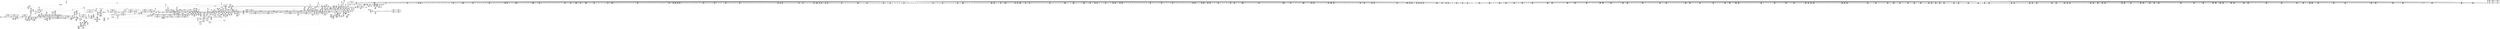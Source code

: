digraph {
	CE0x4cc5fe0 [shape=record,shape=Mrecord,label="{CE0x4cc5fe0|current_sid:tmp7|security/selinux/hooks.c,218|*SummSink*}"]
	CE0x4d18ed0 [shape=record,shape=Mrecord,label="{CE0x4d18ed0|104:_%struct.inode*,_:_CRE_94,95_}"]
	CE0x4cd81b0 [shape=record,shape=Mrecord,label="{CE0x4cd81b0|56:_i8*,_:_CRE_312,320_|*MultipleSource*|Function::may_link&Arg::dir::|Function::selinux_inode_link&Arg::dir::|security/selinux/hooks.c,1769}"]
	CE0x4d17620 [shape=record,shape=Mrecord,label="{CE0x4d17620|104:_%struct.inode*,_:_CRE_16,24_|*MultipleSource*|Function::may_link&Arg::dentry::|Function::selinux_inode_link&Arg::old_dentry::|security/selinux/hooks.c,1770}"]
	CE0x4d547f0 [shape=record,shape=Mrecord,label="{CE0x4d547f0|may_link:tmp8|security/selinux/hooks.c,1778}"]
	CE0x4cabf40 [shape=record,shape=Mrecord,label="{CE0x4cabf40|56:_i8*,_:_CRE_2,4_|*MultipleSource*|Function::may_link&Arg::dir::|Function::selinux_inode_link&Arg::dir::|security/selinux/hooks.c,1769}"]
	CE0x4cd2ab0 [shape=record,shape=Mrecord,label="{CE0x4cd2ab0|56:_i8*,_:_CRE_177,178_}"]
	CE0x4d3f8b0 [shape=record,shape=Mrecord,label="{CE0x4d3f8b0|56:_i8*,_:_CRE_978,979_}"]
	CE0x4cb7820 [shape=record,shape=Mrecord,label="{CE0x4cb7820|56:_i8*,_:_CRE_156,157_}"]
	CE0x4cf06a0 [shape=record,shape=Mrecord,label="{CE0x4cf06a0|56:_i8*,_:_CRE_914,915_}"]
	CE0x4d25800 [shape=record,shape=Mrecord,label="{CE0x4d25800|GLOBAL:__llvm_gcov_indirect_counter_increment|*Constant*}"]
	CE0x4ca3b90 [shape=record,shape=Mrecord,label="{CE0x4ca3b90|__llvm_gcov_indirect_counter_increment:tmp2|*SummSink*}"]
	CE0x4d6ecd0 [shape=record,shape=Mrecord,label="{CE0x4d6ecd0|i32_2048|*Constant*|*SummSource*}"]
	CE0x4cd1730 [shape=record,shape=Mrecord,label="{CE0x4cd1730|may_link:sw.default|*SummSink*}"]
	CE0x4d57b40 [shape=record,shape=Mrecord,label="{CE0x4d57b40|_ret_i32_%retval.0,_!dbg_!27728|security/selinux/avc.c,775|*SummSink*}"]
	CE0x4cb1550 [shape=record,shape=Mrecord,label="{CE0x4cb1550|i64*_getelementptr_inbounds_(_2_x_i64_,_2_x_i64_*___llvm_gcov_ctr218,_i64_0,_i64_0)|*Constant*}"]
	CE0x4cab3f0 [shape=record,shape=Mrecord,label="{CE0x4cab3f0|may_link:i_security|security/selinux/hooks.c,1769|*SummSink*}"]
	CE0x4ce9850 [shape=record,shape=Mrecord,label="{CE0x4ce9850|56:_i8*,_:_CRE_621,622_}"]
	CE0x4d43830 [shape=record,shape=Mrecord,label="{CE0x4d43830|28:_i32,_:_CRE_52,53_}"]
	CE0x4cbae40 [shape=record,shape=Mrecord,label="{CE0x4cbae40|56:_i8*,_:_CRE_508,512_|*MultipleSource*|Function::may_link&Arg::dir::|Function::selinux_inode_link&Arg::dir::|security/selinux/hooks.c,1769}"]
	CE0x4cabad0 [shape=record,shape=Mrecord,label="{CE0x4cabad0|may_link:tmp11|security/selinux/hooks.c,1778|*SummSink*}"]
	CE0x4cb3f40 [shape=record,shape=Mrecord,label="{CE0x4cb3f40|i64*_getelementptr_inbounds_(_14_x_i64_,_14_x_i64_*___llvm_gcov_ctr219,_i64_0,_i64_9)|*Constant*|*SummSource*}"]
	CE0x4d27030 [shape=record,shape=Mrecord,label="{CE0x4d27030|56:_i8*,_:_CRE_243,244_}"]
	CE0x4cba080 [shape=record,shape=Mrecord,label="{CE0x4cba080|56:_i8*,_:_CRE_478,479_}"]
	CE0x4d38d60 [shape=record,shape=Mrecord,label="{CE0x4d38d60|56:_i8*,_:_CRE_875,876_}"]
	CE0x4d36bc0 [shape=record,shape=Mrecord,label="{CE0x4d36bc0|56:_i8*,_:_CRE_760,768_|*MultipleSource*|*LoadInst*|security/selinux/hooks.c,1770|security/selinux/hooks.c,1770}"]
	CE0x4d1daa0 [shape=record,shape=Mrecord,label="{CE0x4d1daa0|104:_%struct.inode*,_:_CRE_199,200_}"]
	CE0x4cbf620 [shape=record,shape=Mrecord,label="{CE0x4cbf620|selinux_inode_link:old_dentry|Function::selinux_inode_link&Arg::old_dentry::|*SummSource*}"]
	CE0x4cfadb0 [shape=record,shape=Mrecord,label="{CE0x4cfadb0|current_sid:sid|security/selinux/hooks.c,220}"]
	CE0x4d488b0 [shape=record,shape=Mrecord,label="{CE0x4d488b0|28:_i32,_:_CRE_160,168_|*MultipleSource*|*LoadInst*|security/selinux/hooks.c,1769|security/selinux/hooks.c,1769|security/selinux/hooks.c,1777}"]
	CE0x4d34280 [shape=record,shape=Mrecord,label="{CE0x4d34280|56:_i8*,_:_CRE_614,615_}"]
	CE0x4d39c40 [shape=record,shape=Mrecord,label="{CE0x4d39c40|56:_i8*,_:_CRE_889,890_}"]
	CE0x4ce7080 [shape=record,shape=Mrecord,label="{CE0x4ce7080|56:_i8*,_:_CRE_572,573_}"]
	CE0x4d31e60 [shape=record,shape=Mrecord,label="{CE0x4d31e60|56:_i8*,_:_CRE_580,581_}"]
	CE0x4cf4a20 [shape=record,shape=Mrecord,label="{CE0x4cf4a20|may_link:tmp2|*LoadInst*|security/selinux/hooks.c,1769|*SummSink*}"]
	CE0x4cbbf40 [shape=record,shape=Mrecord,label="{CE0x4cbbf40|56:_i8*,_:_CRE_555,556_}"]
	CE0x4d419c0 [shape=record,shape=Mrecord,label="{CE0x4d419c0|28:_i32,_:_CRE_10,11_}"]
	CE0x4cc6110 [shape=record,shape=Mrecord,label="{CE0x4cc6110|GLOBAL:current_sid.__warned|Global_var:current_sid.__warned}"]
	CE0x4ca90c0 [shape=record,shape=Mrecord,label="{CE0x4ca90c0|may_link:entry|*SummSink*}"]
	CE0x4cee280 [shape=record,shape=Mrecord,label="{CE0x4cee280|56:_i8*,_:_CRE_880,881_}"]
	CE0x4d185c0 [shape=record,shape=Mrecord,label="{CE0x4d185c0|104:_%struct.inode*,_:_CRE_88,89_}"]
	CE0x4d2e980 [shape=record,shape=Mrecord,label="{CE0x4d2e980|56:_i8*,_:_CRE_485,486_}"]
	CE0x4cb0100 [shape=record,shape=Mrecord,label="{CE0x4cb0100|i64*_getelementptr_inbounds_(_2_x_i64_,_2_x_i64_*___llvm_gcov_ctr98,_i64_0,_i64_1)|*Constant*|*SummSink*}"]
	CE0x4cb1160 [shape=record,shape=Mrecord,label="{CE0x4cb1160|i64*_getelementptr_inbounds_(_2_x_i64_,_2_x_i64_*___llvm_gcov_ctr218,_i64_0,_i64_0)|*Constant*|*SummSource*}"]
	CE0x4d15b80 [shape=record,shape=Mrecord,label="{CE0x4d15b80|current_sid:tobool|security/selinux/hooks.c,218|*SummSink*}"]
	CE0x4d47570 [shape=record,shape=Mrecord,label="{CE0x4d47570|28:_i32,_:_CRE_110,111_}"]
	CE0x4cd7ea0 [shape=record,shape=Mrecord,label="{CE0x4cd7ea0|__llvm_gcov_indirect_counter_increment:pred|*SummSource*}"]
	CE0x4d30b40 [shape=record,shape=Mrecord,label="{CE0x4d30b40|56:_i8*,_:_CRE_562,563_}"]
	CE0x4d42a90 [shape=record,shape=Mrecord,label="{CE0x4d42a90|28:_i32,_:_CRE_28,32_|*MultipleSource*|*LoadInst*|security/selinux/hooks.c,1769|security/selinux/hooks.c,1769|security/selinux/hooks.c,1777}"]
	CE0x4cc6f30 [shape=record,shape=Mrecord,label="{CE0x4cc6f30|COLLAPSED:_GIRE_selinux_xfrm_refcount_global_%struct.atomic_t_zeroinitializer,_align_4:_elem_0:default:}"]
	CE0x4ca3580 [shape=record,shape=Mrecord,label="{CE0x4ca3580|56:_i8*,_:_CRE_303,304_}"]
	CE0x4cc67c0 [shape=record,shape=Mrecord,label="{CE0x4cc67c0|56:_i8*,_:_CRE_281,282_}"]
	CE0x4caae70 [shape=record,shape=Mrecord,label="{CE0x4caae70|i32_1|*Constant*}"]
	CE0x4d54910 [shape=record,shape=Mrecord,label="{CE0x4d54910|may_link:tmp8|security/selinux/hooks.c,1778|*SummSource*}"]
	CE0x4d634c0 [shape=record,shape=Mrecord,label="{CE0x4d634c0|i64*_getelementptr_inbounds_(_11_x_i64_,_11_x_i64_*___llvm_gcov_ctr125,_i64_0,_i64_10)|*Constant*|*SummSink*}"]
	CE0x4d45c40 [shape=record,shape=Mrecord,label="{CE0x4d45c40|28:_i32,_:_CRE_89,90_}"]
	CE0x4d60560 [shape=record,shape=Mrecord,label="{CE0x4d60560|current_sid:tmp21|security/selinux/hooks.c,218|*SummSource*}"]
	CE0x4ce8b50 [shape=record,shape=Mrecord,label="{CE0x4ce8b50|56:_i8*,_:_CRE_605,606_}"]
	CE0x4cce780 [shape=record,shape=Mrecord,label="{CE0x4cce780|i64_5|*Constant*|*SummSink*}"]
	CE0x4d43040 [shape=record,shape=Mrecord,label="{CE0x4d43040|28:_i32,_:_CRE_40,44_|*MultipleSource*|*LoadInst*|security/selinux/hooks.c,1769|security/selinux/hooks.c,1769|security/selinux/hooks.c,1777}"]
	CE0x4d64e30 [shape=record,shape=Mrecord,label="{CE0x4d64e30|_ret_%struct.task_struct*_%tmp4,_!dbg_!27714|./arch/x86/include/asm/current.h,14}"]
	CE0x4d24890 [shape=record,shape=Mrecord,label="{CE0x4d24890|__llvm_gcov_indirect_counter_increment:bb4|*SummSource*}"]
	CE0x4d2c220 [shape=record,shape=Mrecord,label="{CE0x4d2c220|56:_i8*,_:_CRE_352,360_|*MultipleSource*|*LoadInst*|security/selinux/hooks.c,1770|security/selinux/hooks.c,1770}"]
	CE0x4d12a20 [shape=record,shape=Mrecord,label="{CE0x4d12a20|i64_2|*Constant*}"]
	CE0x4cf30f0 [shape=record,shape=Mrecord,label="{CE0x4cf30f0|56:_i8*,_:_CRE_915,916_}"]
	CE0x4d315e0 [shape=record,shape=Mrecord,label="{CE0x4d315e0|56:_i8*,_:_CRE_572,573_}"]
	CE0x4d30410 [shape=record,shape=Mrecord,label="{CE0x4d30410|56:_i8*,_:_CRE_555,556_}"]
	CE0x4d3ebe0 [shape=record,shape=Mrecord,label="{CE0x4d3ebe0|56:_i8*,_:_CRE_934,935_}"]
	CE0x4d55100 [shape=record,shape=Mrecord,label="{CE0x4d55100|GLOBAL:__llvm_gcov_ctr219|Global_var:__llvm_gcov_ctr219|*SummSource*}"]
	CE0x4cf7a80 [shape=record,shape=Mrecord,label="{CE0x4cf7a80|56:_i8*,_:_CRE_200,201_}"]
	CE0x4d12b40 [shape=record,shape=Mrecord,label="{CE0x4d12b40|current_sid:tmp4|security/selinux/hooks.c,218|*SummSource*}"]
	CE0x4ca37f0 [shape=record,shape=Mrecord,label="{CE0x4ca37f0|56:_i8*,_:_CRE_306,307_}"]
	CE0x4d5fe10 [shape=record,shape=Mrecord,label="{CE0x4d5fe10|COLLAPSED:_GCMRE_current_task_external_global_%struct.task_struct*:_elem_0::|security/selinux/hooks.c,218}"]
	CE0x4d546e0 [shape=record,shape=Mrecord,label="{CE0x4d546e0|may_link:tmp8|security/selinux/hooks.c,1778|*SummSink*}"]
	CE0x4d56220 [shape=record,shape=Mrecord,label="{CE0x4d56220|avc_has_perm:ssid|Function::avc_has_perm&Arg::ssid::|*SummSource*}"]
	CE0x4cedc20 [shape=record,shape=Mrecord,label="{CE0x4cedc20|56:_i8*,_:_CRE_874,875_}"]
	CE0x4d33c20 [shape=record,shape=Mrecord,label="{CE0x4d33c20|56:_i8*,_:_CRE_608,609_}"]
	CE0x4cf08c0 [shape=record,shape=Mrecord,label="{CE0x4cf08c0|56:_i8*,_:_CRE_916,917_}"]
	CE0x4cd12e0 [shape=record,shape=Mrecord,label="{CE0x4cd12e0|current_sid:tobool1|security/selinux/hooks.c,218|*SummSource*}"]
	CE0x4d45040 [shape=record,shape=Mrecord,label="{CE0x4d45040|28:_i32,_:_CRE_77,78_}"]
	CE0x4d51780 [shape=record,shape=Mrecord,label="{CE0x4d51780|i64_2097152|*Constant*}"]
	CE0x4cc2b30 [shape=record,shape=Mrecord,label="{CE0x4cc2b30|56:_i8*,_:_CRE_251,252_}"]
	CE0x4cd80e0 [shape=record,shape=Mrecord,label="{CE0x4cd80e0|56:_i8*,_:_CRE_311,312_}"]
	CE0x4d845e0 [shape=record,shape=Mrecord,label="{CE0x4d845e0|current_sid:tmp6|security/selinux/hooks.c,218|*SummSink*}"]
	CE0x4ce7a40 [shape=record,shape=Mrecord,label="{CE0x4ce7a40|56:_i8*,_:_CRE_584,585_}"]
	CE0x60fb960 [shape=record,shape=Mrecord,label="{CE0x60fb960|selinux_inode_link:tmp|*SummSource*}"]
	CE0x4d1bff0 [shape=record,shape=Mrecord,label="{CE0x4d1bff0|104:_%struct.inode*,_:_CRE_178,179_}"]
	CE0x4d401b0 [shape=record,shape=Mrecord,label="{CE0x4d401b0|56:_i8*,_:_CRE_988,992_|*MultipleSource*|*LoadInst*|security/selinux/hooks.c,1770|security/selinux/hooks.c,1770}"]
	CE0x4cc02d0 [shape=record,shape=Mrecord,label="{CE0x4cc02d0|56:_i8*,_:_CRE_944,952_|*MultipleSource*|Function::may_link&Arg::dir::|Function::selinux_inode_link&Arg::dir::|security/selinux/hooks.c,1769}"]
	CE0x4d374d0 [shape=record,shape=Mrecord,label="{CE0x4d374d0|56:_i8*,_:_CRE_808,816_|*MultipleSource*|*LoadInst*|security/selinux/hooks.c,1770|security/selinux/hooks.c,1770}"]
	CE0x4d55260 [shape=record,shape=Mrecord,label="{CE0x4d55260|may_link:tmp10|security/selinux/hooks.c,1778}"]
	CE0x4cc2990 [shape=record,shape=Mrecord,label="{CE0x4cc2990|56:_i8*,_:_CRE_249,250_}"]
	CE0x4d7cb70 [shape=record,shape=Mrecord,label="{CE0x4d7cb70|current_sid:tmp12|security/selinux/hooks.c,218}"]
	CE0x4c9dbb0 [shape=record,shape=Mrecord,label="{CE0x4c9dbb0|may_link:return|*SummSource*}"]
	CE0x4cf1470 [shape=record,shape=Mrecord,label="{CE0x4cf1470|56:_i8*,_:_CRE_927,928_}"]
	CE0x4cf3cb0 [shape=record,shape=Mrecord,label="{CE0x4cf3cb0|56:_i8*,_:_CRE_981,982_}"]
	CE0x4d1e2f0 [shape=record,shape=Mrecord,label="{CE0x4d1e2f0|104:_%struct.inode*,_:_CRE_206,207_}"]
	CE0x4d29300 [shape=record,shape=Mrecord,label="{CE0x4d29300|56:_i8*,_:_CRE_276,277_}"]
	CE0x4d83e40 [shape=record,shape=Mrecord,label="{CE0x4d83e40|current_sid:tmp8|security/selinux/hooks.c,218|*SummSink*}"]
	CE0x4cc14e0 [shape=record,shape=Mrecord,label="{CE0x4cc14e0|i64*_getelementptr_inbounds_(_11_x_i64_,_11_x_i64_*___llvm_gcov_ctr125,_i64_0,_i64_0)|*Constant*|*SummSource*}"]
	CE0x4d2e210 [shape=record,shape=Mrecord,label="{CE0x4d2e210|56:_i8*,_:_CRE_478,479_}"]
	CE0x4d42490 [shape=record,shape=Mrecord,label="{CE0x4d42490|28:_i32,_:_CRE_19,20_}"]
	CE0x4cb9a40 [shape=record,shape=Mrecord,label="{CE0x4cb9a40|56:_i8*,_:_CRE_472,473_}"]
	CE0x4d23750 [shape=record,shape=Mrecord,label="{CE0x4d23750|i64*_getelementptr_inbounds_(_14_x_i64_,_14_x_i64_*___llvm_gcov_ctr219,_i64_0,_i64_8)|*Constant*|*SummSource*}"]
	CE0x4d817a0 [shape=record,shape=Mrecord,label="{CE0x4d817a0|current_sid:do.end|*SummSource*}"]
	CE0x4ca3240 [shape=record,shape=Mrecord,label="{CE0x4ca3240|56:_i8*,_:_CRE_299,300_}"]
	CE0x4cc00b0 [shape=record,shape=Mrecord,label="{CE0x4cc00b0|56:_i8*,_:_CRE_935,936_}"]
	CE0x4d620a0 [shape=record,shape=Mrecord,label="{CE0x4d620a0|current_sid:tmp17|security/selinux/hooks.c,218}"]
	CE0x4d202f0 [shape=record,shape=Mrecord,label="{CE0x4d202f0|104:_%struct.inode*,_:_CRE_272,280_|*MultipleSource*|Function::may_link&Arg::dentry::|Function::selinux_inode_link&Arg::old_dentry::|security/selinux/hooks.c,1770}"]
	CE0x4d87010 [shape=record,shape=Mrecord,label="{CE0x4d87010|i32_218|*Constant*}"]
	CE0x4cd1660 [shape=record,shape=Mrecord,label="{CE0x4cd1660|may_link:sw.default|*SummSource*}"]
	CE0x4cf3530 [shape=record,shape=Mrecord,label="{CE0x4cf3530|56:_i8*,_:_CRE_919,920_}"]
	CE0x4d1c7a0 [shape=record,shape=Mrecord,label="{CE0x4d1c7a0|104:_%struct.inode*,_:_CRE_183,184_}"]
	CE0x4cba970 [shape=record,shape=Mrecord,label="{CE0x4cba970|56:_i8*,_:_CRE_496,500_|*MultipleSource*|Function::may_link&Arg::dir::|Function::selinux_inode_link&Arg::dir::|security/selinux/hooks.c,1769}"]
	CE0x4cc31b0 [shape=record,shape=Mrecord,label="{CE0x4cc31b0|56:_i8*,_:_CRE_259,260_}"]
	CE0x4cce980 [shape=record,shape=Mrecord,label="{CE0x4cce980|i64_4|*Constant*}"]
	CE0x4d2a840 [shape=record,shape=Mrecord,label="{CE0x4d2a840|56:_i8*,_:_CRE_296,297_}"]
	CE0x4d39910 [shape=record,shape=Mrecord,label="{CE0x4d39910|56:_i8*,_:_CRE_886,887_}"]
	CE0x4cba700 [shape=record,shape=Mrecord,label="{CE0x4cba700|56:_i8*,_:_CRE_486,487_}"]
	CE0x4cbb000 [shape=record,shape=Mrecord,label="{CE0x4cbb000|56:_i8*,_:_CRE_512,520_|*MultipleSource*|Function::may_link&Arg::dir::|Function::selinux_inode_link&Arg::dir::|security/selinux/hooks.c,1769}"]
	CE0x4cc3690 [shape=record,shape=Mrecord,label="{CE0x4cc3690|56:_i8*,_:_CRE_265,266_}"]
	CE0x4cba560 [shape=record,shape=Mrecord,label="{CE0x4cba560|56:_i8*,_:_CRE_484,485_}"]
	CE0x4cc9420 [shape=record,shape=Mrecord,label="{CE0x4cc9420|may_link:tmp12|security/selinux/hooks.c,1779|*SummSource*}"]
	CE0x4cd91a0 [shape=record,shape=Mrecord,label="{CE0x4cd91a0|56:_i8*,_:_CRE_400,408_|*MultipleSource*|Function::may_link&Arg::dir::|Function::selinux_inode_link&Arg::dir::|security/selinux/hooks.c,1769}"]
	CE0x4d48230 [shape=record,shape=Mrecord,label="{CE0x4d48230|28:_i32,_:_CRE_136,144_|*MultipleSource*|*LoadInst*|security/selinux/hooks.c,1769|security/selinux/hooks.c,1769|security/selinux/hooks.c,1777}"]
	CE0x4cf2320 [shape=record,shape=Mrecord,label="{CE0x4cf2320|56:_i8*,_:_CRE_902,903_}"]
	CE0x4cf6980 [shape=record,shape=Mrecord,label="{CE0x4cf6980|56:_i8*,_:_CRE_184,185_}"]
	CE0x4cbe370 [shape=record,shape=Mrecord,label="{CE0x4cbe370|current_sid:land.lhs.true2|*SummSource*}"]
	CE0x4ce99f0 [shape=record,shape=Mrecord,label="{CE0x4ce99f0|56:_i8*,_:_CRE_623,624_}"]
	CE0x4cb0b50 [shape=record,shape=Mrecord,label="{CE0x4cb0b50|selinux_inode_link:tmp2|*SummSource*}"]
	CE0x4d326e0 [shape=record,shape=Mrecord,label="{CE0x4d326e0|56:_i8*,_:_CRE_588,589_}"]
	CE0x4d20700 [shape=record,shape=Mrecord,label="{CE0x4d20700|104:_%struct.inode*,_:_CRE_288,296_|*MultipleSource*|Function::may_link&Arg::dentry::|Function::selinux_inode_link&Arg::old_dentry::|security/selinux/hooks.c,1770}"]
	CE0x4ce96b0 [shape=record,shape=Mrecord,label="{CE0x4ce96b0|56:_i8*,_:_CRE_619,620_}"]
	CE0x4d27a90 [shape=record,shape=Mrecord,label="{CE0x4d27a90|56:_i8*,_:_CRE_253,254_}"]
	CE0x4d38920 [shape=record,shape=Mrecord,label="{CE0x4d38920|56:_i8*,_:_CRE_871,872_}"]
	CE0x4d4d5a0 [shape=record,shape=Mrecord,label="{CE0x4d4d5a0|i64_2|*Constant*}"]
	CE0x4cea3e0 [shape=record,shape=Mrecord,label="{CE0x4cea3e0|56:_i8*,_:_CRE_672,680_|*MultipleSource*|Function::may_link&Arg::dir::|Function::selinux_inode_link&Arg::dir::|security/selinux/hooks.c,1769}"]
	CE0x4d54860 [shape=record,shape=Mrecord,label="{CE0x4d54860|i64_0|*Constant*}"]
	CE0x4d2d9b0 [shape=record,shape=Mrecord,label="{CE0x4d2d9b0|56:_i8*,_:_CRE_464,472_|*MultipleSource*|*LoadInst*|security/selinux/hooks.c,1770|security/selinux/hooks.c,1770}"]
	CE0x4cbfe20 [shape=record,shape=Mrecord,label="{CE0x4cbfe20|56:_i8*,_:_CRE_271,272_}"]
	CE0x4ce7560 [shape=record,shape=Mrecord,label="{CE0x4ce7560|56:_i8*,_:_CRE_578,579_}"]
	CE0x4d1b410 [shape=record,shape=Mrecord,label="{CE0x4d1b410|104:_%struct.inode*,_:_CRE_168,169_}"]
	CE0x4d2ab70 [shape=record,shape=Mrecord,label="{CE0x4d2ab70|56:_i8*,_:_CRE_299,300_}"]
	CE0x4cd47f0 [shape=record,shape=Mrecord,label="{CE0x4cd47f0|56:_i8*,_:_CRE_188,189_}"]
	CE0x4d394d0 [shape=record,shape=Mrecord,label="{CE0x4d394d0|56:_i8*,_:_CRE_882,883_}"]
	CE0x4d45e40 [shape=record,shape=Mrecord,label="{CE0x4d45e40|28:_i32,_:_CRE_91,92_}"]
	CE0x4cc2680 [shape=record,shape=Mrecord,label="{CE0x4cc2680|56:_i8*,_:_CRE_245,246_}"]
	CE0x4d21350 [shape=record,shape=Mrecord,label="{CE0x4d21350|104:_%struct.inode*,_:_CRE_309,310_}"]
	CE0x4d29c90 [shape=record,shape=Mrecord,label="{CE0x4d29c90|56:_i8*,_:_CRE_285,286_}"]
	CE0x4d21250 [shape=record,shape=Mrecord,label="{CE0x4d21250|104:_%struct.inode*,_:_CRE_308,309_}"]
	CE0x4d56ca0 [shape=record,shape=Mrecord,label="{CE0x4d56ca0|_ret_i32_%retval.0,_!dbg_!27728|security/selinux/avc.c,775}"]
	CE0x4cc63b0 [shape=record,shape=Mrecord,label="{CE0x4cc63b0|56:_i8*,_:_CRE_276,277_}"]
	CE0x4cbfec0 [shape=record,shape=Mrecord,label="{CE0x4cbfec0|56:_i8*,_:_CRE_933,934_}"]
	CE0x4d30c50 [shape=record,shape=Mrecord,label="{CE0x4d30c50|56:_i8*,_:_CRE_563,564_}"]
	CE0x4cd9520 [shape=record,shape=Mrecord,label="{CE0x4cd9520|56:_i8*,_:_CRE_416,424_|*MultipleSource*|Function::may_link&Arg::dir::|Function::selinux_inode_link&Arg::dir::|security/selinux/hooks.c,1769}"]
	CE0x4d649b0 [shape=record,shape=Mrecord,label="{CE0x4d649b0|get_current:entry|*SummSource*}"]
	CE0x4d349f0 [shape=record,shape=Mrecord,label="{CE0x4d349f0|56:_i8*,_:_CRE_621,622_}"]
	CE0x4ca3ef0 [shape=record,shape=Mrecord,label="{CE0x4ca3ef0|may_link:ad|security/selinux/hooks.c, 1764}"]
	CE0x4cc7850 [shape=record,shape=Mrecord,label="{CE0x4cc7850|current_sid:entry|*SummSink*}"]
	CE0x4d7a340 [shape=record,shape=Mrecord,label="{CE0x4d7a340|current_sid:tmp14|security/selinux/hooks.c,218}"]
	CE0x4cd1590 [shape=record,shape=Mrecord,label="{CE0x4cd1590|may_link:sw.default}"]
	CE0x4d5d370 [shape=record,shape=Mrecord,label="{CE0x4d5d370|may_link:tmp16|security/selinux/hooks.c,1786|*SummSource*}"]
	CE0x4d64bf0 [shape=record,shape=Mrecord,label="{CE0x4d64bf0|_ret_%struct.task_struct*_%tmp4,_!dbg_!27714|./arch/x86/include/asm/current.h,14|*SummSource*}"]
	CE0x4ce8400 [shape=record,shape=Mrecord,label="{CE0x4ce8400|56:_i8*,_:_CRE_596,597_}"]
	CE0x4d23a90 [shape=record,shape=Mrecord,label="{CE0x4d23a90|i64*_getelementptr_inbounds_(_14_x_i64_,_14_x_i64_*___llvm_gcov_ctr219,_i64_0,_i64_8)|*Constant*|*SummSink*}"]
	CE0x4d1a110 [shape=record,shape=Mrecord,label="{CE0x4d1a110|104:_%struct.inode*,_:_CRE_152,153_}"]
	CE0x4d2a2f0 [shape=record,shape=Mrecord,label="{CE0x4d2a2f0|56:_i8*,_:_CRE_291,292_}"]
	CE0x4d4a6b0 [shape=record,shape=Mrecord,label="{CE0x4d4a6b0|may_link:tmp21|security/selinux/hooks.c,1793}"]
	CE0x4d26e60 [shape=record,shape=Mrecord,label="{CE0x4d26e60|56:_i8*,_:_CRE_242,243_}"]
	CE0x4d3f510 [shape=record,shape=Mrecord,label="{CE0x4d3f510|56:_i8*,_:_CRE_968,976_|*MultipleSource*|*LoadInst*|security/selinux/hooks.c,1770|security/selinux/hooks.c,1770}"]
	CE0x4d28640 [shape=record,shape=Mrecord,label="{CE0x4d28640|56:_i8*,_:_CRE_264,265_}"]
	CE0x4cba3c0 [shape=record,shape=Mrecord,label="{CE0x4cba3c0|56:_i8*,_:_CRE_482,483_}"]
	CE0x4d2e870 [shape=record,shape=Mrecord,label="{CE0x4d2e870|56:_i8*,_:_CRE_484,485_}"]
	CE0x4d2fcd0 [shape=record,shape=Mrecord,label="{CE0x4d2fcd0|56:_i8*,_:_CRE_540,544_|*MultipleSource*|*LoadInst*|security/selinux/hooks.c,1770|security/selinux/hooks.c,1770}"]
	CE0x4d1bc60 [shape=record,shape=Mrecord,label="{CE0x4d1bc60|104:_%struct.inode*,_:_CRE_175,176_}"]
	CE0x4d1feb0 [shape=record,shape=Mrecord,label="{CE0x4d1feb0|104:_%struct.inode*,_:_CRE_256,264_|*MultipleSource*|Function::may_link&Arg::dentry::|Function::selinux_inode_link&Arg::old_dentry::|security/selinux/hooks.c,1770}"]
	CE0x4d44740 [shape=record,shape=Mrecord,label="{CE0x4d44740|28:_i32,_:_CRE_68,69_}"]
	CE0x4d45f40 [shape=record,shape=Mrecord,label="{CE0x4d45f40|28:_i32,_:_CRE_92,93_}"]
	CE0x4d49b90 [shape=record,shape=Mrecord,label="{CE0x4d49b90|i64**_getelementptr_inbounds_(_4_x_i64*_,_4_x_i64*_*___llvm_gcda_edge_table220,_i64_0,_i64_0)|*Constant*}"]
	CE0x4ce8330 [shape=record,shape=Mrecord,label="{CE0x4ce8330|56:_i8*,_:_CRE_595,596_}"]
	CE0x4d303a0 [shape=record,shape=Mrecord,label="{CE0x4d303a0|56:_i8*,_:_CRE_556,557_}"]
	CE0x4cec220 [shape=record,shape=Mrecord,label="{CE0x4cec220|56:_i8*,_:_CRE_808,816_|*MultipleSource*|Function::may_link&Arg::dir::|Function::selinux_inode_link&Arg::dir::|security/selinux/hooks.c,1769}"]
	CE0x4cf4d50 [shape=record,shape=Mrecord,label="{CE0x4cf4d50|56:_i8*,_:_CRE_96,104_|*MultipleSource*|*LoadInst*|security/selinux/hooks.c,1770|security/selinux/hooks.c,1770}"]
	CE0x4d1d840 [shape=record,shape=Mrecord,label="{CE0x4d1d840|104:_%struct.inode*,_:_CRE_197,198_}"]
	CE0x4d627e0 [shape=record,shape=Mrecord,label="{CE0x4d627e0|current_sid:tmp18|security/selinux/hooks.c,218}"]
	CE0x4d17fd0 [shape=record,shape=Mrecord,label="{CE0x4d17fd0|104:_%struct.inode*,_:_CRE_56,64_|*MultipleSource*|Function::may_link&Arg::dentry::|Function::selinux_inode_link&Arg::old_dentry::|security/selinux/hooks.c,1770}"]
	CE0x4d80c80 [shape=record,shape=Mrecord,label="{CE0x4d80c80|i64*_getelementptr_inbounds_(_14_x_i64_,_14_x_i64_*___llvm_gcov_ctr219,_i64_0,_i64_13)|*Constant*|*SummSink*}"]
	CE0x4cd2430 [shape=record,shape=Mrecord,label="{CE0x4cd2430|56:_i8*,_:_CRE_169,170_}"]
	CE0x4cb7a40 [shape=record,shape=Mrecord,label="{CE0x4cb7a40|56:_i8*,_:_CRE_158,159_}"]
	CE0x4ce8e90 [shape=record,shape=Mrecord,label="{CE0x4ce8e90|56:_i8*,_:_CRE_609,610_}"]
	CE0x4d4fd00 [shape=record,shape=Mrecord,label="{CE0x4d4fd00|i8_10|*Constant*}"]
	CE0x4cbc5a0 [shape=record,shape=Mrecord,label="{CE0x4cbc5a0|56:_i8*,_:_CRE_564,565_}"]
	CE0x4d2df20 [shape=record,shape=Mrecord,label="{CE0x4d2df20|56:_i8*,_:_CRE_475,476_}"]
	CE0x4d5b5b0 [shape=record,shape=Mrecord,label="{CE0x4d5b5b0|i64**_getelementptr_inbounds_(_4_x_i64*_,_4_x_i64*_*___llvm_gcda_edge_table220,_i64_0,_i64_3)|*Constant*|*SummSource*}"]
	CE0x4d42020 [shape=record,shape=Mrecord,label="{CE0x4d42020|28:_i32,_:_CRE_14,15_}"]
	CE0x4d34c10 [shape=record,shape=Mrecord,label="{CE0x4d34c10|56:_i8*,_:_CRE_623,624_}"]
	CE0x4cc5d30 [shape=record,shape=Mrecord,label="{CE0x4cc5d30|56:_i8*,_:_CRE_56,64_|*MultipleSource*|Function::may_link&Arg::dir::|Function::selinux_inode_link&Arg::dir::|security/selinux/hooks.c,1769}"]
	CE0x4cf95d0 [shape=record,shape=Mrecord,label="{CE0x4cf95d0|56:_i8*,_:_CRE_8,12_|*MultipleSource*|*LoadInst*|security/selinux/hooks.c,1770|security/selinux/hooks.c,1770}"]
	CE0x4cba2f0 [shape=record,shape=Mrecord,label="{CE0x4cba2f0|56:_i8*,_:_CRE_481,482_}"]
	CE0x4ccf1f0 [shape=record,shape=Mrecord,label="{CE0x4ccf1f0|i64_3|*Constant*|*SummSource*}"]
	CE0x4d56820 [shape=record,shape=Mrecord,label="{CE0x4d56820|i16_7|*Constant*}"]
	CE0x4cc3760 [shape=record,shape=Mrecord,label="{CE0x4cc3760|56:_i8*,_:_CRE_266,267_}"]
	CE0x4d227a0 [shape=record,shape=Mrecord,label="{CE0x4d227a0|may_link:tmp3|security/selinux/hooks.c,1769|*SummSink*}"]
	CE0x4cb17a0 [shape=record,shape=Mrecord,label="{CE0x4cb17a0|i64*_getelementptr_inbounds_(_14_x_i64_,_14_x_i64_*___llvm_gcov_ctr219,_i64_0,_i64_0)|*Constant*|*SummSource*}"]
	CE0x4d60cf0 [shape=record,shape=Mrecord,label="{CE0x4d60cf0|COLLAPSED:_CMRE:_elem_0::|security/selinux/hooks.c,218}"]
	CE0x4d5fda0 [shape=record,shape=Mrecord,label="{CE0x4d5fda0|current_sid:cred|security/selinux/hooks.c,218}"]
	CE0x4cba220 [shape=record,shape=Mrecord,label="{CE0x4cba220|56:_i8*,_:_CRE_480,481_}"]
	CE0x4ce7150 [shape=record,shape=Mrecord,label="{CE0x4ce7150|56:_i8*,_:_CRE_573,574_}"]
	CE0x4cefc00 [shape=record,shape=Mrecord,label="{CE0x4cefc00|56:_i8*,_:_CRE_904,905_}"]
	CE0x4d3ff90 [shape=record,shape=Mrecord,label="{CE0x4d3ff90|may_link:tmp5|security/selinux/hooks.c,1770}"]
	CE0x4d19260 [shape=record,shape=Mrecord,label="{CE0x4d19260|104:_%struct.inode*,_:_CRE_104,112_|*MultipleSource*|Function::may_link&Arg::dentry::|Function::selinux_inode_link&Arg::old_dentry::|security/selinux/hooks.c,1770}"]
	CE0x4d47460 [shape=record,shape=Mrecord,label="{CE0x4d47460|28:_i32,_:_CRE_109,110_}"]
	CE0x4d82550 [shape=record,shape=Mrecord,label="{CE0x4d82550|GLOBAL:__llvm_gcov_ctr125|Global_var:__llvm_gcov_ctr125|*SummSource*}"]
	CE0x4ca40c0 [shape=record,shape=Mrecord,label="{CE0x4ca40c0|may_link:tmp10|security/selinux/hooks.c,1778|*SummSink*}"]
	CE0x4d14d90 [shape=record,shape=Mrecord,label="{CE0x4d14d90|current_sid:tmp13|security/selinux/hooks.c,218|*SummSource*}"]
	CE0x4d18a00 [shape=record,shape=Mrecord,label="{CE0x4d18a00|104:_%struct.inode*,_:_CRE_90,91_}"]
	CE0x4d1a960 [shape=record,shape=Mrecord,label="{CE0x4d1a960|104:_%struct.inode*,_:_CRE_159,160_}"]
	CE0x4d47350 [shape=record,shape=Mrecord,label="{CE0x4d47350|28:_i32,_:_CRE_108,109_}"]
	CE0x4d1b670 [shape=record,shape=Mrecord,label="{CE0x4d1b670|104:_%struct.inode*,_:_CRE_170,171_}"]
	CE0x4d2e760 [shape=record,shape=Mrecord,label="{CE0x4d2e760|56:_i8*,_:_CRE_483,484_}"]
	CE0x4ced8f0 [shape=record,shape=Mrecord,label="{CE0x4ced8f0|56:_i8*,_:_CRE_871,872_}"]
	CE0x4cbba80 [shape=record,shape=Mrecord,label="{CE0x4cbba80|56:_i8*,_:_CRE_552,553_}"]
	CE0x4d42e50 [shape=record,shape=Mrecord,label="{CE0x4d42e50|28:_i32,_:_CRE_34,35_|*MultipleSource*|*LoadInst*|security/selinux/hooks.c,1769|security/selinux/hooks.c,1769|security/selinux/hooks.c,1777}"]
	CE0x4d29da0 [shape=record,shape=Mrecord,label="{CE0x4d29da0|56:_i8*,_:_CRE_286,287_}"]
	CE0x44e5fe0 [shape=record,shape=Mrecord,label="{CE0x44e5fe0|may_link:kind|Function::may_link&Arg::kind::|*SummSink*}"]
	CE0x4d6ef00 [shape=record,shape=Mrecord,label="{CE0x4d6ef00|may_link:av.0}"]
	CE0x4ccac90 [shape=record,shape=Mrecord,label="{CE0x4ccac90|i64*_getelementptr_inbounds_(_2_x_i64_,_2_x_i64_*___llvm_gcov_ctr218,_i64_0,_i64_1)|*Constant*|*SummSource*}"]
	CE0x4cfc3b0 [shape=record,shape=Mrecord,label="{CE0x4cfc3b0|56:_i8*,_:_CRE_2,4_|*MultipleSource*|*LoadInst*|security/selinux/hooks.c,1770|security/selinux/hooks.c,1770}"]
	CE0x4cee5b0 [shape=record,shape=Mrecord,label="{CE0x4cee5b0|56:_i8*,_:_CRE_883,884_}"]
	CE0x4d56740 [shape=record,shape=Mrecord,label="{CE0x4d56740|avc_has_perm:tsid|Function::avc_has_perm&Arg::tsid::|*SummSink*}"]
	CE0x4d82420 [shape=record,shape=Mrecord,label="{CE0x4d82420|GLOBAL:__llvm_gcov_ctr125|Global_var:__llvm_gcov_ctr125|*SummSink*}"]
	CE0x4d32080 [shape=record,shape=Mrecord,label="{CE0x4d32080|56:_i8*,_:_CRE_582,583_}"]
	CE0x4d801f0 [shape=record,shape=Mrecord,label="{CE0x4d801f0|may_link:retval.0|*SummSink*}"]
	CE0x4d1f980 [shape=record,shape=Mrecord,label="{CE0x4d1f980|104:_%struct.inode*,_:_CRE_232,240_|*MultipleSource*|Function::may_link&Arg::dentry::|Function::selinux_inode_link&Arg::old_dentry::|security/selinux/hooks.c,1770}"]
	CE0x4cf6520 [shape=record,shape=Mrecord,label="{CE0x4cf6520|56:_i8*,_:_CRE_150,151_}"]
	CE0x4ceb820 [shape=record,shape=Mrecord,label="{CE0x4ceb820|56:_i8*,_:_CRE_760,768_|*MultipleSource*|Function::may_link&Arg::dir::|Function::selinux_inode_link&Arg::dir::|security/selinux/hooks.c,1769}"]
	CE0x4d7de10 [shape=record,shape=Mrecord,label="{CE0x4d7de10|i64*_getelementptr_inbounds_(_2_x_i64_,_2_x_i64_*___llvm_gcov_ctr98,_i64_0,_i64_1)|*Constant*}"]
	CE0x4cc0a00 [shape=record,shape=Mrecord,label="{CE0x4cc0a00|56:_i8*,_:_CRE_976,977_}"]
	CE0x4cf1ff0 [shape=record,shape=Mrecord,label="{CE0x4cf1ff0|56:_i8*,_:_CRE_899,900_}"]
	CE0x4cb7c60 [shape=record,shape=Mrecord,label="{CE0x4cb7c60|56:_i8*,_:_CRE_160,161_}"]
	CE0x4d19d80 [shape=record,shape=Mrecord,label="{CE0x4d19d80|104:_%struct.inode*,_:_CRE_149,150_}"]
	CE0x4cf6dc0 [shape=record,shape=Mrecord,label="{CE0x4cf6dc0|56:_i8*,_:_CRE_188,189_}"]
	CE0x4d1b1b0 [shape=record,shape=Mrecord,label="{CE0x4d1b1b0|104:_%struct.inode*,_:_CRE_166,167_}"]
	CE0x4ce9510 [shape=record,shape=Mrecord,label="{CE0x4ce9510|56:_i8*,_:_CRE_617,618_}"]
	CE0x4d53530 [shape=record,shape=Mrecord,label="{CE0x4d53530|may_link:conv3|security/selinux/hooks.c,1776|*SummSink*}"]
	CE0x4d6e1d0 [shape=record,shape=Mrecord,label="{CE0x4d6e1d0|i32_16777216|*Constant*|*SummSink*}"]
	CE0x4ce9100 [shape=record,shape=Mrecord,label="{CE0x4ce9100|56:_i8*,_:_CRE_612,613_}"]
	CE0x4d60ee0 [shape=record,shape=Mrecord,label="{CE0x4d60ee0|current_sid:security|security/selinux/hooks.c,218}"]
	CE0x4cc1820 [shape=record,shape=Mrecord,label="{CE0x4cc1820|current_sid:tmp}"]
	CE0x4d1bec0 [shape=record,shape=Mrecord,label="{CE0x4d1bec0|104:_%struct.inode*,_:_CRE_177,178_}"]
	CE0x4cceb30 [shape=record,shape=Mrecord,label="{CE0x4cceb30|i64_4|*Constant*|*SummSink*}"]
	CE0x4d6ee00 [shape=record,shape=Mrecord,label="{CE0x4d6ee00|i32_2048|*Constant*|*SummSink*}"]
	CE0x4d5bc40 [shape=record,shape=Mrecord,label="{CE0x4d5bc40|may_link:tmp18|security/selinux/hooks.c,1789|*SummSink*}"]
	CE0x4d7ff10 [shape=record,shape=Mrecord,label="{CE0x4d7ff10|may_link:retval.0|*SummSource*}"]
	CE0x4d7a710 [shape=record,shape=Mrecord,label="{CE0x4d7a710|i1_true|*Constant*}"]
	CE0x4d613e0 [shape=record,shape=Mrecord,label="{CE0x4d613e0|current_sid:tmp23|security/selinux/hooks.c,218|*SummSink*}"]
	CE0x4d47130 [shape=record,shape=Mrecord,label="{CE0x4d47130|28:_i32,_:_CRE_106,107_}"]
	CE0x4d39e60 [shape=record,shape=Mrecord,label="{CE0x4d39e60|56:_i8*,_:_CRE_891,892_}"]
	CE0x4cf0260 [shape=record,shape=Mrecord,label="{CE0x4cf0260|56:_i8*,_:_CRE_910,911_}"]
	CE0x4d38180 [shape=record,shape=Mrecord,label="{CE0x4d38180|56:_i8*,_:_CRE_865,866_}"]
	CE0x4ca78e0 [shape=record,shape=Mrecord,label="{CE0x4ca78e0|__llvm_gcov_indirect_counter_increment:tmp|*SummSource*}"]
	CE0x4d56610 [shape=record,shape=Mrecord,label="{CE0x4d56610|avc_has_perm:tsid|Function::avc_has_perm&Arg::tsid::|*SummSource*}"]
	CE0x4cedf50 [shape=record,shape=Mrecord,label="{CE0x4cedf50|56:_i8*,_:_CRE_877,878_}"]
	CE0x4d7ed40 [shape=record,shape=Mrecord,label="{CE0x4d7ed40|i32_4|*Constant*|*SummSink*}"]
	CE0x4cf7ec0 [shape=record,shape=Mrecord,label="{CE0x4cf7ec0|56:_i8*,_:_CRE_204,205_}"]
	CE0x4d6e610 [shape=record,shape=Mrecord,label="{CE0x4d6e610|may_link:tmp22|security/selinux/hooks.c,1797}"]
	CE0x4cf1690 [shape=record,shape=Mrecord,label="{CE0x4cf1690|56:_i8*,_:_CRE_929,930_}"]
	CE0x4d83ca0 [shape=record,shape=Mrecord,label="{CE0x4d83ca0|current_sid:tobool1|security/selinux/hooks.c,218}"]
	CE0x4ce8a80 [shape=record,shape=Mrecord,label="{CE0x4ce8a80|56:_i8*,_:_CRE_604,605_}"]
	CE0x4cf2dc0 [shape=record,shape=Mrecord,label="{CE0x4cf2dc0|56:_i8*,_:_CRE_912,913_}"]
	CE0x4cea060 [shape=record,shape=Mrecord,label="{CE0x4cea060|56:_i8*,_:_CRE_656,664_|*MultipleSource*|Function::may_link&Arg::dir::|Function::selinux_inode_link&Arg::dir::|security/selinux/hooks.c,1769}"]
	CE0x4cc1a70 [shape=record,shape=Mrecord,label="{CE0x4cc1a70|i32_1|*Constant*|*SummSource*}"]
	CE0x4d37a40 [shape=record,shape=Mrecord,label="{CE0x4d37a40|56:_i8*,_:_CRE_832,840_|*MultipleSource*|*LoadInst*|security/selinux/hooks.c,1770|security/selinux/hooks.c,1770}"]
	CE0x4d22ec0 [shape=record,shape=Mrecord,label="{CE0x4d22ec0|__llvm_gcov_indirect_counter_increment:counters|Function::__llvm_gcov_indirect_counter_increment&Arg::counters::|*SummSink*}"]
	CE0x4d47ce0 [shape=record,shape=Mrecord,label="{CE0x4d47ce0|28:_i32,_:_CRE_117,118_}"]
	CE0x4d187e0 [shape=record,shape=Mrecord,label="{CE0x4d187e0|104:_%struct.inode*,_:_CRE_89,90_}"]
	CE0x4ca6750 [shape=record,shape=Mrecord,label="{CE0x4ca6750|may_link:sw.bb8|*SummSink*}"]
	CE0x4d85500 [shape=record,shape=Mrecord,label="{CE0x4d85500|i64*_getelementptr_inbounds_(_11_x_i64_,_11_x_i64_*___llvm_gcov_ctr125,_i64_0,_i64_8)|*Constant*|*SummSource*}"]
	CE0x4caed30 [shape=record,shape=Mrecord,label="{CE0x4caed30|i64_1|*Constant*|*SummSink*}"]
	CE0x4d56e00 [shape=record,shape=Mrecord,label="{CE0x4d56e00|avc_has_perm:tclass|Function::avc_has_perm&Arg::tclass::}"]
	CE0x4cd4720 [shape=record,shape=Mrecord,label="{CE0x4cd4720|56:_i8*,_:_CRE_187,188_}"]
	CE0x4d42790 [shape=record,shape=Mrecord,label="{CE0x4d42790|28:_i32,_:_CRE_22,23_}"]
	CE0x4d47f00 [shape=record,shape=Mrecord,label="{CE0x4d47f00|28:_i32,_:_CRE_119,120_}"]
	CE0x4d28200 [shape=record,shape=Mrecord,label="{CE0x4d28200|56:_i8*,_:_CRE_260,261_}"]
	CE0x4d18bf0 [shape=record,shape=Mrecord,label="{CE0x4d18bf0|104:_%struct.inode*,_:_CRE_91,92_}"]
	CE0x4d3fa10 [shape=record,shape=Mrecord,label="{CE0x4d3fa10|56:_i8*,_:_CRE_980,981_}"]
	CE0x4ca3cf0 [shape=record,shape=Mrecord,label="{CE0x4ca3cf0|i64*_null|*Constant*}"]
	CE0x4d265d0 [shape=record,shape=Mrecord,label="{CE0x4d265d0|i64**_getelementptr_inbounds_(_4_x_i64*_,_4_x_i64*_*___llvm_gcda_edge_table220,_i64_0,_i64_1)|*Constant*}"]
	CE0x4d51360 [shape=record,shape=Mrecord,label="{CE0x4d51360|may_link:tobool|security/selinux/hooks.c,1776|*SummSource*}"]
	CE0x4cbf210 [shape=record,shape=Mrecord,label="{CE0x4cbf210|56:_i8*,_:_CRE_104,112_|*MultipleSource*|Function::may_link&Arg::dir::|Function::selinux_inode_link&Arg::dir::|security/selinux/hooks.c,1769}"]
	CE0x4d280f0 [shape=record,shape=Mrecord,label="{CE0x4d280f0|56:_i8*,_:_CRE_259,260_}"]
	CE0x4d4abd0 [shape=record,shape=Mrecord,label="{CE0x4d4abd0|GLOBAL:printk|*Constant*|*SummSource*}"]
	CE0x4d7f950 [shape=record,shape=Mrecord,label="{CE0x4d7f950|current_sid:do.body|*SummSource*}"]
	CE0x4cc46b0 [shape=record,shape=Mrecord,label="{CE0x4cc46b0|__llvm_gcov_indirect_counter_increment:tmp3|*SummSink*}"]
	CE0x4cf2fe0 [shape=record,shape=Mrecord,label="{CE0x4cf2fe0|56:_i8*,_:_CRE_914,915_}"]
	CE0x4ca38c0 [shape=record,shape=Mrecord,label="{CE0x4ca38c0|56:_i8*,_:_CRE_307,308_}"]
	CE0x4d4cfd0 [shape=record,shape=Mrecord,label="{CE0x4d4cfd0|may_link:tobool6|security/selinux/hooks.c,1778}"]
	CE0x4ced020 [shape=record,shape=Mrecord,label="{CE0x4ced020|56:_i8*,_:_CRE_864,865_}"]
	CE0x4d39d50 [shape=record,shape=Mrecord,label="{CE0x4d39d50|56:_i8*,_:_CRE_890,891_}"]
	CE0x4d22a30 [shape=record,shape=Mrecord,label="{CE0x4d22a30|may_link:d_inode|security/selinux/hooks.c,1770|*SummSink*}"]
	CE0x4cef490 [shape=record,shape=Mrecord,label="{CE0x4cef490|56:_i8*,_:_CRE_897,898_}"]
	CE0x4cf70f0 [shape=record,shape=Mrecord,label="{CE0x4cf70f0|56:_i8*,_:_CRE_191,192_}"]
	CE0x4cc6ec0 [shape=record,shape=Mrecord,label="{CE0x4cc6ec0|may_link:tmp}"]
	CE0x4cf3c00 [shape=record,shape=Mrecord,label="{CE0x4cf3c00|56:_i8*,_:_CRE_980,981_}"]
	CE0x4d31c40 [shape=record,shape=Mrecord,label="{CE0x4d31c40|56:_i8*,_:_CRE_578,579_}"]
	CE0x4ce7cb0 [shape=record,shape=Mrecord,label="{CE0x4ce7cb0|56:_i8*,_:_CRE_587,588_}"]
	CE0x4d26830 [shape=record,shape=Mrecord,label="{CE0x4d26830|__llvm_gcov_indirect_counter_increment:counters|Function::__llvm_gcov_indirect_counter_increment&Arg::counters::|*SummSource*}"]
	CE0x4cf17a0 [shape=record,shape=Mrecord,label="{CE0x4cf17a0|56:_i8*,_:_CRE_930,931_}"]
	CE0x4d5a530 [shape=record,shape=Mrecord,label="{CE0x4d5a530|current_sid:tmp22|security/selinux/hooks.c,218|*SummSource*}"]
	CE0x4cb4660 [shape=record,shape=Mrecord,label="{CE0x4cb4660|GLOBAL:may_link|*Constant*|*SummSink*}"]
	CE0x4cd6e60 [shape=record,shape=Mrecord,label="{CE0x4cd6e60|i32_-1|*Constant*|*SummSource*}"]
	CE0x4cd2840 [shape=record,shape=Mrecord,label="{CE0x4cd2840|56:_i8*,_:_CRE_174,175_}"]
	CE0x4d553e0 [shape=record,shape=Mrecord,label="{CE0x4d553e0|i32_(i32,_i32,_i16,_i32,_%struct.common_audit_data*)*_bitcast_(i32_(i32,_i32,_i16,_i32,_%struct.common_audit_data.495*)*_avc_has_perm_to_i32_(i32,_i32,_i16,_i32,_%struct.common_audit_data*)*)|*Constant*}"]
	CE0x4d63d10 [shape=record,shape=Mrecord,label="{CE0x4d63d10|current_sid:call4|security/selinux/hooks.c,218}"]
	CE0x4d1eed0 [shape=record,shape=Mrecord,label="{CE0x4d1eed0|104:_%struct.inode*,_:_CRE_216,217_}"]
	CE0x4cf5940 [shape=record,shape=Mrecord,label="{CE0x4cf5940|56:_i8*,_:_CRE_140,141_}"]
	CE0x4d3ead0 [shape=record,shape=Mrecord,label="{CE0x4d3ead0|56:_i8*,_:_CRE_933,934_}"]
	CE0x4d61570 [shape=record,shape=Mrecord,label="{CE0x4d61570|i32_1|*Constant*}"]
	CE0x4d30700 [shape=record,shape=Mrecord,label="{CE0x4d30700|56:_i8*,_:_CRE_558,559_}"]
	CE0x4d30240 [shape=record,shape=Mrecord,label="{CE0x4d30240|56:_i8*,_:_CRE_554,555_}"]
	CE0x4d27cb0 [shape=record,shape=Mrecord,label="{CE0x4d27cb0|56:_i8*,_:_CRE_255,256_}"]
	CE0x4cb0ae0 [shape=record,shape=Mrecord,label="{CE0x4cb0ae0|selinux_inode_link:tmp2|*SummSink*}"]
	CE0x4d37870 [shape=record,shape=Mrecord,label="{CE0x4d37870|56:_i8*,_:_CRE_824,832_|*MultipleSource*|*LoadInst*|security/selinux/hooks.c,1770|security/selinux/hooks.c,1770}"]
	CE0x4d7cfd0 [shape=record,shape=Mrecord,label="{CE0x4d7cfd0|i64*_getelementptr_inbounds_(_11_x_i64_,_11_x_i64_*___llvm_gcov_ctr125,_i64_0,_i64_6)|*Constant*}"]
	CE0x4d7fd70 [shape=record,shape=Mrecord,label="{CE0x4d7fd70|may_link:call11|security/selinux/hooks.c,1797|*SummSink*}"]
	CE0x4d337e0 [shape=record,shape=Mrecord,label="{CE0x4d337e0|56:_i8*,_:_CRE_604,605_}"]
	CE0x4d241b0 [shape=record,shape=Mrecord,label="{CE0x4d241b0|current_sid:tmp24|security/selinux/hooks.c,220|*SummSource*}"]
	CE0x4cef8d0 [shape=record,shape=Mrecord,label="{CE0x4cef8d0|56:_i8*,_:_CRE_901,902_}"]
	CE0x4d36480 [shape=record,shape=Mrecord,label="{CE0x4d36480|56:_i8*,_:_CRE_728,736_|*MultipleSource*|*LoadInst*|security/selinux/hooks.c,1770|security/selinux/hooks.c,1770}"]
	CE0x4d509c0 [shape=record,shape=Mrecord,label="{CE0x4d509c0|may_link:cond|security/selinux/hooks.c,1776|*SummSink*}"]
	CE0x4d35f10 [shape=record,shape=Mrecord,label="{CE0x4d35f10|56:_i8*,_:_CRE_696,704_|*MultipleSource*|*LoadInst*|security/selinux/hooks.c,1770|security/selinux/hooks.c,1770}"]
	CE0x4d362b0 [shape=record,shape=Mrecord,label="{CE0x4d362b0|56:_i8*,_:_CRE_712,728_|*MultipleSource*|*LoadInst*|security/selinux/hooks.c,1770|security/selinux/hooks.c,1770}"]
	CE0x4dbbef0 [shape=record,shape=Mrecord,label="{CE0x4dbbef0|get_current:tmp2}"]
	CE0x4d15a50 [shape=record,shape=Mrecord,label="{CE0x4d15a50|current_sid:tobool|security/selinux/hooks.c,218}"]
	CE0x4d866e0 [shape=record,shape=Mrecord,label="{CE0x4d866e0|GLOBAL:lockdep_rcu_suspicious|*Constant*}"]
	CE0x4ca2af0 [shape=record,shape=Mrecord,label="{CE0x4ca2af0|56:_i8*,_:_CRE_290,291_}"]
	CE0x4ced420 [shape=record,shape=Mrecord,label="{CE0x4ced420|56:_i8*,_:_CRE_866,867_}"]
	CE0x4d35230 [shape=record,shape=Mrecord,label="{CE0x4d35230|56:_i8*,_:_CRE_648,656_|*MultipleSource*|*LoadInst*|security/selinux/hooks.c,1770|security/selinux/hooks.c,1770}"]
	CE0x4d51950 [shape=record,shape=Mrecord,label="{CE0x4d51950|i64_2097152|*Constant*|*SummSink*}"]
	CE0x4d54080 [shape=record,shape=Mrecord,label="{CE0x4d54080|0:_i8,_8:_%struct.dentry*,_24:_%struct.selinux_audit_data*,_:_SCMRE_0,1_|*MultipleSource*|security/selinux/hooks.c, 1764|security/selinux/hooks.c,1772}"]
	CE0x4d7cea0 [shape=record,shape=Mrecord,label="{CE0x4d7cea0|current_sid:tmp12|security/selinux/hooks.c,218|*SummSink*}"]
	CE0x4cd7f40 [shape=record,shape=Mrecord,label="{CE0x4cd7f40|56:_i8*,_:_CRE_309,310_}"]
	CE0x4d641a0 [shape=record,shape=Mrecord,label="{CE0x4d641a0|current_sid:call4|security/selinux/hooks.c,218|*SummSink*}"]
	CE0x4cf60e0 [shape=record,shape=Mrecord,label="{CE0x4cf60e0|56:_i8*,_:_CRE_146,147_}"]
	CE0x4d469b0 [shape=record,shape=Mrecord,label="{CE0x4d469b0|28:_i32,_:_CRE_102,103_}"]
	CE0x4cf1bb0 [shape=record,shape=Mrecord,label="{CE0x4cf1bb0|56:_i8*,_:_CRE_895,896_}"]
	CE0x4cc5b80 [shape=record,shape=Mrecord,label="{CE0x4cc5b80|56:_i8*,_:_CRE_48,56_|*MultipleSource*|Function::may_link&Arg::dir::|Function::selinux_inode_link&Arg::dir::|security/selinux/hooks.c,1769}"]
	CE0x4cb7b50 [shape=record,shape=Mrecord,label="{CE0x4cb7b50|56:_i8*,_:_CRE_159,160_}"]
	CE0x4cf1140 [shape=record,shape=Mrecord,label="{CE0x4cf1140|56:_i8*,_:_CRE_924,925_}"]
	CE0x4d5af00 [shape=record,shape=Mrecord,label="{CE0x4d5af00|i64*_getelementptr_inbounds_(_14_x_i64_,_14_x_i64_*___llvm_gcov_ctr219,_i64_0,_i64_9)|*Constant*|*SummSink*}"]
	CE0x4cd4f40 [shape=record,shape=Mrecord,label="{CE0x4cd4f40|56:_i8*,_:_CRE_197,198_}"]
	CE0x4cadb40 [shape=record,shape=Mrecord,label="{CE0x4cadb40|56:_i8*,_:_CRE_160,161_}"]
	CE0x4d26c90 [shape=record,shape=Mrecord,label="{CE0x4d26c90|56:_i8*,_:_CRE_241,242_}"]
	CE0x4d1cb30 [shape=record,shape=Mrecord,label="{CE0x4d1cb30|104:_%struct.inode*,_:_CRE_186,187_}"]
	CE0x4d32190 [shape=record,shape=Mrecord,label="{CE0x4d32190|56:_i8*,_:_CRE_583,584_}"]
	CE0x4ce7490 [shape=record,shape=Mrecord,label="{CE0x4ce7490|56:_i8*,_:_CRE_577,578_}"]
	CE0x4cace40 [shape=record,shape=Mrecord,label="{CE0x4cace40|56:_i8*,_:_CRE_144,145_}"]
	CE0x4cf6410 [shape=record,shape=Mrecord,label="{CE0x4cf6410|56:_i8*,_:_CRE_149,150_}"]
	CE0x4d336d0 [shape=record,shape=Mrecord,label="{CE0x4d336d0|56:_i8*,_:_CRE_603,604_}"]
	CE0x4cbf3f0 [shape=record,shape=Mrecord,label="{CE0x4cbf3f0|selinux_inode_link:tmp1|*SummSource*}"]
	CE0x4cc62e0 [shape=record,shape=Mrecord,label="{CE0x4cc62e0|56:_i8*,_:_CRE_275,276_}"]
	CE0x4ce7ff0 [shape=record,shape=Mrecord,label="{CE0x4ce7ff0|56:_i8*,_:_CRE_591,592_}"]
	CE0x4d23db0 [shape=record,shape=Mrecord,label="{CE0x4d23db0|may_link:tmp14|security/selinux/hooks.c,1783|*SummSource*}"]
	CE0x4d4a8d0 [shape=record,shape=Mrecord,label="{CE0x4d4a8d0|GLOBAL:printk|*Constant*}"]
	CE0x4d27ba0 [shape=record,shape=Mrecord,label="{CE0x4d27ba0|56:_i8*,_:_CRE_254,255_}"]
	CE0x4d87990 [shape=record,shape=Mrecord,label="{CE0x4d87990|current_sid:tmp15|security/selinux/hooks.c,218|*SummSource*}"]
	CE0x4ca27b0 [shape=record,shape=Mrecord,label="{CE0x4ca27b0|56:_i8*,_:_CRE_286,287_}"]
	CE0x4d7ca20 [shape=record,shape=Mrecord,label="{CE0x4d7ca20|i64*_null|*Constant*|*SummSource*}"]
	CE0x4cc3830 [shape=record,shape=Mrecord,label="{CE0x4cc3830|56:_i8*,_:_CRE_267,268_}"]
	CE0x4ceee30 [shape=record,shape=Mrecord,label="{CE0x4ceee30|56:_i8*,_:_CRE_891,892_}"]
	CE0x4cef270 [shape=record,shape=Mrecord,label="{CE0x4cef270|56:_i8*,_:_CRE_895,896_}"]
	CE0x4d409d0 [shape=record,shape=Mrecord,label="{CE0x4d409d0|may_link:tmp6|security/selinux/hooks.c,1770|*SummSource*}"]
	CE0x4d1abc0 [shape=record,shape=Mrecord,label="{CE0x4d1abc0|104:_%struct.inode*,_:_CRE_161,162_}"]
	CE0x4d4c460 [shape=record,shape=Mrecord,label="{CE0x4d4c460|GLOBAL:__llvm_gcov_indirect_counter_increment|*Constant*|*SummSink*}"]
	CE0x4cc66f0 [shape=record,shape=Mrecord,label="{CE0x4cc66f0|56:_i8*,_:_CRE_280,281_}"]
	CE0x4d30810 [shape=record,shape=Mrecord,label="{CE0x4d30810|56:_i8*,_:_CRE_559,560_}"]
	CE0x4d64ae0 [shape=record,shape=Mrecord,label="{CE0x4d64ae0|get_current:entry|*SummSink*}"]
	CE0x4d418c0 [shape=record,shape=Mrecord,label="{CE0x4d418c0|28:_i32,_:_CRE_9,10_}"]
	CE0x4d51490 [shape=record,shape=Mrecord,label="{CE0x4d51490|may_link:tobool|security/selinux/hooks.c,1776|*SummSink*}"]
	CE0x4cc96b0 [shape=record,shape=Mrecord,label="{CE0x4cc96b0|may_link:tmp12|security/selinux/hooks.c,1779|*SummSink*}"]
	CE0x4d2f760 [shape=record,shape=Mrecord,label="{CE0x4d2f760|56:_i8*,_:_CRE_520,528_|*MultipleSource*|*LoadInst*|security/selinux/hooks.c,1770|security/selinux/hooks.c,1770}"]
	CE0x4d4bc10 [shape=record,shape=Mrecord,label="{CE0x4d4bc10|GLOBAL:__llvm_gcov_global_state_pred221|Global_var:__llvm_gcov_global_state_pred221|*SummSink*}"]
	CE0x4d218e0 [shape=record,shape=Mrecord,label="{CE0x4d218e0|104:_%struct.inode*,_:_CRE_314,315_}"]
	CE0x4d43610 [shape=record,shape=Mrecord,label="{CE0x4d43610|28:_i32,_:_CRE_50,51_}"]
	CE0x4d554f0 [shape=record,shape=Mrecord,label="{CE0x4d554f0|may_link:call5|security/selinux/hooks.c,1777|*SummSource*}"]
	CE0x4d61ea0 [shape=record,shape=Mrecord,label="{CE0x4d61ea0|i64*_getelementptr_inbounds_(_11_x_i64_,_11_x_i64_*___llvm_gcov_ctr125,_i64_0,_i64_9)|*Constant*|*SummSource*}"]
	CE0x4d60fc0 [shape=record,shape=Mrecord,label="{CE0x4d60fc0|current_sid:tmp22|security/selinux/hooks.c,218|*SummSink*}"]
	CE0x4cacfe0 [shape=record,shape=Mrecord,label="{CE0x4cacfe0|56:_i8*,_:_CRE_146,147_}"]
	CE0x4d48480 [shape=record,shape=Mrecord,label="{CE0x4d48480|28:_i32,_:_CRE_144,152_|*MultipleSource*|*LoadInst*|security/selinux/hooks.c,1769|security/selinux/hooks.c,1769|security/selinux/hooks.c,1777}"]
	CE0x4cfc120 [shape=record,shape=Mrecord,label="{CE0x4cfc120|_call_void___llvm_gcov_indirect_counter_increment(i32*___llvm_gcov_global_state_pred221,_i64**_getelementptr_inbounds_(_4_x_i64*_,_4_x_i64*_*___llvm_gcda_edge_table220,_i64_0,_i64_2)),_!dbg_!27745|security/selinux/hooks.c,1786}"]
	CE0x4ca6bf0 [shape=record,shape=Mrecord,label="{CE0x4ca6bf0|__llvm_gcov_indirect_counter_increment:tmp2}"]
	CE0x4cb9c00 [shape=record,shape=Mrecord,label="{CE0x4cb9c00|56:_i8*,_:_CRE_473,474_}"]
	CE0x4ca2880 [shape=record,shape=Mrecord,label="{CE0x4ca2880|56:_i8*,_:_CRE_287,288_}"]
	CE0x4ce8dc0 [shape=record,shape=Mrecord,label="{CE0x4ce8dc0|56:_i8*,_:_CRE_608,609_}"]
	CE0x4d43d40 [shape=record,shape=Mrecord,label="{CE0x4d43d40|28:_i32,_:_CRE_58,59_}"]
	CE0x4d563d0 [shape=record,shape=Mrecord,label="{CE0x4d563d0|avc_has_perm:tsid|Function::avc_has_perm&Arg::tsid::}"]
	CE0x4ca8fc0 [shape=record,shape=Mrecord,label="{CE0x4ca8fc0|may_link:entry|*SummSource*}"]
	CE0x4d421c0 [shape=record,shape=Mrecord,label="{CE0x4d421c0|28:_i32,_:_CRE_16,17_}"]
	CE0x4cb7e80 [shape=record,shape=Mrecord,label="{CE0x4cb7e80|56:_i8*,_:_CRE_162,163_}"]
	CE0x4d4a4c0 [shape=record,shape=Mrecord,label="{CE0x4d4a4c0|may_link:tmp20|security/selinux/hooks.c,1793|*SummSource*}"]
	CE0x4d3fe80 [shape=record,shape=Mrecord,label="{CE0x4d3fe80|56:_i8*,_:_CRE_983,984_}"]
	CE0x4cd0220 [shape=record,shape=Mrecord,label="{CE0x4cd0220|0:_i8,_:_GCMR_current_sid.__warned_internal_global_i8_0,_section_.data.unlikely_,_align_1:_elem_0:default:}"]
	CE0x4d20d60 [shape=record,shape=Mrecord,label="{CE0x4d20d60|104:_%struct.inode*,_:_CRE_305,306_}"]
	CE0x4d400a0 [shape=record,shape=Mrecord,label="{CE0x4d400a0|56:_i8*,_:_CRE_984,988_|*MultipleSource*|*LoadInst*|security/selinux/hooks.c,1770|security/selinux/hooks.c,1770}"]
	CE0x4cbf490 [shape=record,shape=Mrecord,label="{CE0x4cbf490|selinux_inode_link:tmp1|*SummSink*}"]
	CE0x4d38c50 [shape=record,shape=Mrecord,label="{CE0x4d38c50|56:_i8*,_:_CRE_874,875_}"]
	CE0x4d53d70 [shape=record,shape=Mrecord,label="{CE0x4d53d70|may_link:type|security/selinux/hooks.c,1772}"]
	CE0x4d3fa80 [shape=record,shape=Mrecord,label="{CE0x4d3fa80|56:_i8*,_:_CRE_979,980_}"]
	CE0x4cd8c60 [shape=record,shape=Mrecord,label="{CE0x4cd8c60|56:_i8*,_:_CRE_376,384_|*MultipleSource*|Function::may_link&Arg::dir::|Function::selinux_inode_link&Arg::dir::|security/selinux/hooks.c,1769}"]
	CE0x4d217b0 [shape=record,shape=Mrecord,label="{CE0x4d217b0|104:_%struct.inode*,_:_CRE_313,314_}"]
	CE0x4d59fe0 [shape=record,shape=Mrecord,label="{CE0x4d59fe0|current_sid:security|security/selinux/hooks.c,218|*SummSink*}"]
	CE0x4d540f0 [shape=record,shape=Mrecord,label="{CE0x4d540f0|may_link:type|security/selinux/hooks.c,1772|*SummSource*}"]
	CE0x4d229c0 [shape=record,shape=Mrecord,label="{CE0x4d229c0|i32_5|*Constant*|*SummSink*}"]
	CE0x4cacd70 [shape=record,shape=Mrecord,label="{CE0x4cacd70|56:_i8*,_:_CRE_143,144_}"]
	CE0x4ce7be0 [shape=record,shape=Mrecord,label="{CE0x4ce7be0|56:_i8*,_:_CRE_586,587_}"]
	CE0x4ce7d80 [shape=record,shape=Mrecord,label="{CE0x4ce7d80|56:_i8*,_:_CRE_588,589_}"]
	CE0x4d1bb30 [shape=record,shape=Mrecord,label="{CE0x4d1bb30|104:_%struct.inode*,_:_CRE_174,175_}"]
	CE0x4cfa260 [shape=record,shape=Mrecord,label="{CE0x4cfa260|56:_i8*,_:_CRE_64,72_|*MultipleSource*|*LoadInst*|security/selinux/hooks.c,1770|security/selinux/hooks.c,1770}"]
	CE0x4cb81b0 [shape=record,shape=Mrecord,label="{CE0x4cb81b0|56:_i8*,_:_CRE_165,166_}"]
	CE0x4cd6f00 [shape=record,shape=Mrecord,label="{CE0x4cd6f00|may_link:tmp9|security/selinux/hooks.c,1778|*SummSource*}"]
	CE0x4d7fc60 [shape=record,shape=Mrecord,label="{CE0x4d7fc60|may_link:call11|security/selinux/hooks.c,1797|*SummSource*}"]
	CE0x4d333a0 [shape=record,shape=Mrecord,label="{CE0x4d333a0|56:_i8*,_:_CRE_600,601_}"]
	CE0x4d52430 [shape=record,shape=Mrecord,label="{CE0x4d52430|may_link:conv|security/selinux/hooks.c,1776|*SummSource*}"]
	CE0x4d7fae0 [shape=record,shape=Mrecord,label="{CE0x4d7fae0|current_sid:land.lhs.true2}"]
	CE0x4d7e940 [shape=record,shape=Mrecord,label="{CE0x4d7e940|i64_5|*Constant*|*SummSource*}"]
	CE0x4d27430 [shape=record,shape=Mrecord,label="{CE0x4d27430|56:_i8*,_:_CRE_247,248_}"]
	CE0x4cbfc80 [shape=record,shape=Mrecord,label="{CE0x4cbfc80|56:_i8*,_:_CRE_269,270_}"]
	CE0x4d3e250 [shape=record,shape=Mrecord,label="{CE0x4d3e250|56:_i8*,_:_CRE_925,926_}"]
	CE0x4d7f710 [shape=record,shape=Mrecord,label="{CE0x4d7f710|_call_void_mcount()_#3}"]
	CE0x4cf0370 [shape=record,shape=Mrecord,label="{CE0x4cf0370|56:_i8*,_:_CRE_911,912_}"]
	CE0x4cf7fd0 [shape=record,shape=Mrecord,label="{CE0x4cf7fd0|56:_i8*,_:_CRE_205,206_}"]
	CE0x4ce6fb0 [shape=record,shape=Mrecord,label="{CE0x4ce6fb0|56:_i8*,_:_CRE_571,572_}"]
	CE0x4d1e7b0 [shape=record,shape=Mrecord,label="{CE0x4d1e7b0|104:_%struct.inode*,_:_CRE_210,211_}"]
	CE0x4cc34f0 [shape=record,shape=Mrecord,label="{CE0x4cc34f0|56:_i8*,_:_CRE_263,264_}"]
	CE0x4cf5440 [shape=record,shape=Mrecord,label="{CE0x4cf5440|56:_i8*,_:_CRE_128,136_|*MultipleSource*|*LoadInst*|security/selinux/hooks.c,1770|security/selinux/hooks.c,1770}"]
	CE0x4d22260 [shape=record,shape=Mrecord,label="{CE0x4d22260|may_link:tmp4|*LoadInst*|security/selinux/hooks.c,1770|*SummSink*}"]
	CE0x4cc28c0 [shape=record,shape=Mrecord,label="{CE0x4cc28c0|56:_i8*,_:_CRE_248,249_}"]
	CE0x4d43900 [shape=record,shape=Mrecord,label="{CE0x4d43900|28:_i32,_:_CRE_53,54_}"]
	CE0x4cb8d60 [shape=record,shape=Mrecord,label="{CE0x4cb8d60|56:_i8*,_:_CRE_176,177_}"]
	CE0x4cc01c0 [shape=record,shape=Mrecord,label="{CE0x4cc01c0|56:_i8*,_:_CRE_936,944_|*MultipleSource*|Function::may_link&Arg::dir::|Function::selinux_inode_link&Arg::dir::|security/selinux/hooks.c,1769}"]
	CE0x4d5ac90 [shape=record,shape=Mrecord,label="{CE0x4d5ac90|i64**_getelementptr_inbounds_(_4_x_i64*_,_4_x_i64*_*___llvm_gcda_edge_table220,_i64_0,_i64_2)|*Constant*|*SummSource*}"]
	CE0x4d40800 [shape=record,shape=Mrecord,label="{CE0x4d40800|may_link:tmp5|security/selinux/hooks.c,1770|*SummSink*}"]
	CE0x4d1f720 [shape=record,shape=Mrecord,label="{CE0x4d1f720|104:_%struct.inode*,_:_CRE_223,224_}"]
	CE0x4d7f090 [shape=record,shape=Mrecord,label="{CE0x4d7f090|may_link:sclass|security/selinux/hooks.c,1797|*SummSource*}"]
	CE0x4d46740 [shape=record,shape=Mrecord,label="{CE0x4d46740|28:_i32,_:_CRE_100,101_}"]
	CE0x4cb93c0 [shape=record,shape=Mrecord,label="{CE0x4cb93c0|56:_i8*,_:_CRE_182,183_}"]
	CE0x4d31b30 [shape=record,shape=Mrecord,label="{CE0x4d31b30|56:_i8*,_:_CRE_577,578_}"]
	CE0x4ccf2d0 [shape=record,shape=Mrecord,label="{CE0x4ccf2d0|i64_3|*Constant*|*SummSink*}"]
	CE0x4ce72f0 [shape=record,shape=Mrecord,label="{CE0x4ce72f0|56:_i8*,_:_CRE_575,576_}"]
	CE0x4d32900 [shape=record,shape=Mrecord,label="{CE0x4d32900|56:_i8*,_:_CRE_590,591_}"]
	CE0x4cf1580 [shape=record,shape=Mrecord,label="{CE0x4cf1580|56:_i8*,_:_CRE_928,929_}"]
	CE0x4d21da0 [shape=record,shape=Mrecord,label="{CE0x4d21da0|104:_%struct.inode*,_:_CRE_318,319_}"]
	CE0x4ca3720 [shape=record,shape=Mrecord,label="{CE0x4ca3720|56:_i8*,_:_CRE_305,306_}"]
	CE0x4d1b540 [shape=record,shape=Mrecord,label="{CE0x4d1b540|104:_%struct.inode*,_:_CRE_169,170_}"]
	CE0x4d4bab0 [shape=record,shape=Mrecord,label="{CE0x4d4bab0|GLOBAL:__llvm_gcov_global_state_pred221|Global_var:__llvm_gcov_global_state_pred221|*SummSource*}"]
	CE0x4d22e50 [shape=record,shape=Mrecord,label="{CE0x4d22e50|i64**_getelementptr_inbounds_(_4_x_i64*_,_4_x_i64*_*___llvm_gcda_edge_table220,_i64_0,_i64_1)|*Constant*|*SummSink*}"]
	CE0x4cbb1c0 [shape=record,shape=Mrecord,label="{CE0x4cbb1c0|56:_i8*,_:_CRE_520,528_|*MultipleSource*|Function::may_link&Arg::dir::|Function::selinux_inode_link&Arg::dir::|security/selinux/hooks.c,1769}"]
	CE0x4cca9c0 [shape=record,shape=Mrecord,label="{CE0x4cca9c0|GLOBAL:current_sid|*Constant*|*SummSource*}"]
	CE0x4d479b0 [shape=record,shape=Mrecord,label="{CE0x4d479b0|28:_i32,_:_CRE_114,115_}"]
	CE0x4d46840 [shape=record,shape=Mrecord,label="{CE0x4d46840|28:_i32,_:_CRE_101,102_}"]
	CE0x4d536f0 [shape=record,shape=Mrecord,label="{CE0x4d536f0|i32_3|*Constant*|*SummSource*}"]
	CE0x4d38810 [shape=record,shape=Mrecord,label="{CE0x4d38810|56:_i8*,_:_CRE_870,871_}"]
	CE0x4cb9dc0 [shape=record,shape=Mrecord,label="{CE0x4cb9dc0|56:_i8*,_:_CRE_474,475_}"]
	CE0x4cbe0d0 [shape=record,shape=Mrecord,label="{CE0x4cbe0d0|56:_i8*,_:_CRE_138,139_}"]
	CE0x4d28b90 [shape=record,shape=Mrecord,label="{CE0x4d28b90|56:_i8*,_:_CRE_269,270_}"]
	CE0x4d348e0 [shape=record,shape=Mrecord,label="{CE0x4d348e0|56:_i8*,_:_CRE_620,621_}"]
	CE0x4d29fc0 [shape=record,shape=Mrecord,label="{CE0x4d29fc0|56:_i8*,_:_CRE_288,289_}"]
	CE0x4d57d20 [shape=record,shape=Mrecord,label="{CE0x4d57d20|may_link:tobool6|security/selinux/hooks.c,1778|*SummSink*}"]
	CE0x4d61260 [shape=record,shape=Mrecord,label="{CE0x4d61260|current_sid:tmp23|security/selinux/hooks.c,218|*SummSource*}"]
	CE0x4cea920 [shape=record,shape=Mrecord,label="{CE0x4cea920|56:_i8*,_:_CRE_688,692_|*MultipleSource*|Function::may_link&Arg::dir::|Function::selinux_inode_link&Arg::dir::|security/selinux/hooks.c,1769}"]
	CE0x4d1a700 [shape=record,shape=Mrecord,label="{CE0x4d1a700|104:_%struct.inode*,_:_CRE_157,158_}"]
	CE0x4cae3b0 [shape=record,shape=Mrecord,label="{CE0x4cae3b0|_ret_i32_%call,_!dbg_!27715|security/selinux/hooks.c,2769|*SummSink*}"]
	CE0x4ce7630 [shape=record,shape=Mrecord,label="{CE0x4ce7630|56:_i8*,_:_CRE_579,580_}"]
	CE0x4d4afc0 [shape=record,shape=Mrecord,label="{CE0x4d4afc0|i8*_getelementptr_inbounds_(_38_x_i8_,_38_x_i8_*_.str64,_i32_0,_i32_0)|*Constant*}"]
	CE0x4d5eea0 [shape=record,shape=Mrecord,label="{CE0x4d5eea0|get_current:tmp4|./arch/x86/include/asm/current.h,14}"]
	CE0x4cb8810 [shape=record,shape=Mrecord,label="{CE0x4cb8810|56:_i8*,_:_CRE_171,172_}"]
	CE0x4cb39f0 [shape=record,shape=Mrecord,label="{CE0x4cb39f0|may_link:tmp15|security/selinux/hooks.c,1783|*SummSource*}"]
	CE0x4cbbc40 [shape=record,shape=Mrecord,label="{CE0x4cbbc40|56:_i8*,_:_CRE_553,554_}"]
	CE0x4cd8e20 [shape=record,shape=Mrecord,label="{CE0x4cd8e20|56:_i8*,_:_CRE_384,388_|*MultipleSource*|Function::may_link&Arg::dir::|Function::selinux_inode_link&Arg::dir::|security/selinux/hooks.c,1769}"]
	CE0x4cacb90 [shape=record,shape=Mrecord,label="{CE0x4cacb90|56:_i8*,_:_CRE_140,141_}"]
	CE0x4d4b1f0 [shape=record,shape=Mrecord,label="{CE0x4d4b1f0|i8*_getelementptr_inbounds_(_38_x_i8_,_38_x_i8_*_.str64,_i32_0,_i32_0)|*Constant*|*SummSink*}"]
	CE0x4cb9f70 [shape=record,shape=Mrecord,label="{CE0x4cb9f70|56:_i8*,_:_CRE_476,477_}"]
	CE0x4cd4e70 [shape=record,shape=Mrecord,label="{CE0x4cd4e70|56:_i8*,_:_CRE_196,197_}"]
	CE0x4cbeb50 [shape=record,shape=Mrecord,label="{CE0x4cbeb50|56:_i8*,_:_CRE_76,80_|*MultipleSource*|Function::may_link&Arg::dir::|Function::selinux_inode_link&Arg::dir::|security/selinux/hooks.c,1769}"]
	CE0x4cd4650 [shape=record,shape=Mrecord,label="{CE0x4cd4650|56:_i8*,_:_CRE_186,187_}"]
	CE0x4cf2870 [shape=record,shape=Mrecord,label="{CE0x4cf2870|56:_i8*,_:_CRE_907,908_}"]
	CE0x4cb1e50 [shape=record,shape=Mrecord,label="{CE0x4cb1e50|may_link:kind|Function::may_link&Arg::kind::|*SummSource*}"]
	CE0x4cd1e80 [shape=record,shape=Mrecord,label="{CE0x4cd1e80|56:_i8*,_:_CRE_162,163_}"]
	CE0x4cad8d0 [shape=record,shape=Mrecord,label="{CE0x4cad8d0|56:_i8*,_:_CRE_157,158_}"]
	CE0x4d81210 [shape=record,shape=Mrecord,label="{CE0x4d81210|may_link:tmp27|security/selinux/hooks.c,1799|*SummSource*}"]
	CE0x4cd9c20 [shape=record,shape=Mrecord,label="{CE0x4cd9c20|56:_i8*,_:_CRE_448,456_|*MultipleSource*|Function::may_link&Arg::dir::|Function::selinux_inode_link&Arg::dir::|security/selinux/hooks.c,1769}"]
	CE0x4cc0fa0 [shape=record,shape=Mrecord,label="{CE0x4cc0fa0|56:_i8*,_:_CRE_273,274_}"]
	CE0x4ce89b0 [shape=record,shape=Mrecord,label="{CE0x4ce89b0|56:_i8*,_:_CRE_603,604_}"]
	CE0x4cb35b0 [shape=record,shape=Mrecord,label="{CE0x4cb35b0|may_link:dir|Function::may_link&Arg::dir::|*SummSink*}"]
	CE0x4cee9f0 [shape=record,shape=Mrecord,label="{CE0x4cee9f0|56:_i8*,_:_CRE_887,888_}"]
	CE0x4d31800 [shape=record,shape=Mrecord,label="{CE0x4d31800|56:_i8*,_:_CRE_574,575_}"]
	CE0x4d56a00 [shape=record,shape=Mrecord,label="{CE0x4d56a00|i16_7|*Constant*|*SummSource*}"]
	CE0x4d608f0 [shape=record,shape=Mrecord,label="{CE0x4d608f0|i32_22|*Constant*|*SummSource*}"]
	CE0x4cf3d60 [shape=record,shape=Mrecord,label="{CE0x4cf3d60|56:_i8*,_:_CRE_982,983_}"]
	CE0x4cc3a80 [shape=record,shape=Mrecord,label="{CE0x4cc3a80|current_sid:call|security/selinux/hooks.c,218|*SummSink*}"]
	CE0x4cbb540 [shape=record,shape=Mrecord,label="{CE0x4cbb540|56:_i8*,_:_CRE_536,540_|*MultipleSource*|Function::may_link&Arg::dir::|Function::selinux_inode_link&Arg::dir::|security/selinux/hooks.c,1769}"]
	CE0x4d27320 [shape=record,shape=Mrecord,label="{CE0x4d27320|56:_i8*,_:_CRE_246,247_}"]
	CE0x4cef7c0 [shape=record,shape=Mrecord,label="{CE0x4cef7c0|56:_i8*,_:_CRE_900,901_}"]
	CE0x4d44c40 [shape=record,shape=Mrecord,label="{CE0x4d44c40|28:_i32,_:_CRE_73,74_}"]
	CE0x4cc0e00 [shape=record,shape=Mrecord,label="{CE0x4cc0e00|56:_i8*,_:_CRE_978,979_}"]
	CE0x4cf2760 [shape=record,shape=Mrecord,label="{CE0x4cf2760|56:_i8*,_:_CRE_906,907_}"]
	CE0x4ced5a0 [shape=record,shape=Mrecord,label="{CE0x4ced5a0|56:_i8*,_:_CRE_867,868_}"]
	CE0x4d14650 [shape=record,shape=Mrecord,label="{CE0x4d14650|i64*_getelementptr_inbounds_(_11_x_i64_,_11_x_i64_*___llvm_gcov_ctr125,_i64_0,_i64_6)|*Constant*|*SummSource*}"]
	CE0x4d32f60 [shape=record,shape=Mrecord,label="{CE0x4d32f60|56:_i8*,_:_CRE_596,597_}"]
	CE0x4d7bbb0 [shape=record,shape=Mrecord,label="{CE0x4d7bbb0|get_current:bb}"]
	CE0x4cd26a0 [shape=record,shape=Mrecord,label="{CE0x4cd26a0|56:_i8*,_:_CRE_172,173_}"]
	CE0x4cb6000 [shape=record,shape=Mrecord,label="{CE0x4cb6000|may_link:tmp|*SummSink*}"]
	CE0x4d37300 [shape=record,shape=Mrecord,label="{CE0x4d37300|56:_i8*,_:_CRE_800,804_|*MultipleSource*|*LoadInst*|security/selinux/hooks.c,1770|security/selinux/hooks.c,1770}"]
	CE0x4cd7ce0 [shape=record,shape=Mrecord,label="{CE0x4cd7ce0|__llvm_gcov_indirect_counter_increment:bb|*SummSink*}"]
	CE0x4d44840 [shape=record,shape=Mrecord,label="{CE0x4d44840|28:_i32,_:_CRE_69,70_}"]
	CE0x4cc74a0 [shape=record,shape=Mrecord,label="{CE0x4cc74a0|GLOBAL:may_link|*Constant*}"]
	CE0x4d37130 [shape=record,shape=Mrecord,label="{CE0x4d37130|56:_i8*,_:_CRE_792,800_|*MultipleSource*|*LoadInst*|security/selinux/hooks.c,1770|security/selinux/hooks.c,1770}"]
	CE0x4ca6a90 [shape=record,shape=Mrecord,label="{CE0x4ca6a90|__llvm_gcov_indirect_counter_increment:tmp2|*SummSource*}"]
	CE0x4d2f3c0 [shape=record,shape=Mrecord,label="{CE0x4d2f3c0|56:_i8*,_:_CRE_508,512_|*MultipleSource*|*LoadInst*|security/selinux/hooks.c,1770|security/selinux/hooks.c,1770}"]
	CE0x4ca3310 [shape=record,shape=Mrecord,label="{CE0x4ca3310|56:_i8*,_:_CRE_300,301_}"]
	CE0x4d1cff0 [shape=record,shape=Mrecord,label="{CE0x4d1cff0|104:_%struct.inode*,_:_CRE_190,191_}"]
	CE0x4ccf3b0 [shape=record,shape=Mrecord,label="{CE0x4ccf3b0|i64_0|*Constant*}"]
	CE0x4d538c0 [shape=record,shape=Mrecord,label="{CE0x4d538c0|may_link:sid4|security/selinux/hooks.c,1777|*SummSource*}"]
	CE0x4cd8aa0 [shape=record,shape=Mrecord,label="{CE0x4cd8aa0|56:_i8*,_:_CRE_360,376_|*MultipleSource*|Function::may_link&Arg::dir::|Function::selinux_inode_link&Arg::dir::|security/selinux/hooks.c,1769}"]
	CE0x4d42290 [shape=record,shape=Mrecord,label="{CE0x4d42290|28:_i32,_:_CRE_17,18_}"]
	CE0x4ca0780 [shape=record,shape=Mrecord,label="{CE0x4ca0780|selinux_inode_link:bb|*SummSink*}"]
	CE0x4ce9c60 [shape=record,shape=Mrecord,label="{CE0x4ce9c60|56:_i8*,_:_CRE_640,648_|*MultipleSource*|Function::may_link&Arg::dir::|Function::selinux_inode_link&Arg::dir::|security/selinux/hooks.c,1769}"]
	CE0x4d29740 [shape=record,shape=Mrecord,label="{CE0x4d29740|56:_i8*,_:_CRE_280,281_}"]
	CE0x4d24fb0 [shape=record,shape=Mrecord,label="{CE0x4d24fb0|may_link:tmp14|security/selinux/hooks.c,1783|*SummSink*}"]
	CE0x4cc24a0 [shape=record,shape=Mrecord,label="{CE0x4cc24a0|GLOBAL:current_task|Global_var:current_task|*SummSink*}"]
	CE0x4d33a00 [shape=record,shape=Mrecord,label="{CE0x4d33a00|56:_i8*,_:_CRE_606,607_}"]
	CE0x4d4a360 [shape=record,shape=Mrecord,label="{CE0x4d4a360|i64*_getelementptr_inbounds_(_14_x_i64_,_14_x_i64_*___llvm_gcov_ctr219,_i64_0,_i64_11)|*Constant*|*SummSource*}"]
	CE0x4cf3e70 [shape=record,shape=Mrecord,label="{CE0x4cf3e70|56:_i8*,_:_CRE_983,984_}"]
	CE0x4cf1cc0 [shape=record,shape=Mrecord,label="{CE0x4cf1cc0|56:_i8*,_:_CRE_896,897_}"]
	CE0x4d50e30 [shape=record,shape=Mrecord,label="{CE0x4d50e30|may_link:dentry2|security/selinux/hooks.c,1773}"]
	CE0x4d1b8d0 [shape=record,shape=Mrecord,label="{CE0x4d1b8d0|104:_%struct.inode*,_:_CRE_172,173_}"]
	CE0x4d29850 [shape=record,shape=Mrecord,label="{CE0x4d29850|56:_i8*,_:_CRE_281,282_}"]
	CE0x4d2e320 [shape=record,shape=Mrecord,label="{CE0x4d2e320|56:_i8*,_:_CRE_479,480_}"]
	CE0x4d150a0 [shape=record,shape=Mrecord,label="{CE0x4d150a0|i64*_getelementptr_inbounds_(_2_x_i64_,_2_x_i64_*___llvm_gcov_ctr98,_i64_0,_i64_0)|*Constant*}"]
	CE0x4d2f1c0 [shape=record,shape=Mrecord,label="{CE0x4d2f1c0|56:_i8*,_:_CRE_504,508_|*MultipleSource*|*LoadInst*|security/selinux/hooks.c,1770|security/selinux/hooks.c,1770}"]
	CE0x4d322a0 [shape=record,shape=Mrecord,label="{CE0x4d322a0|56:_i8*,_:_CRE_584,585_}"]
	CE0x4d4aaa0 [shape=record,shape=Mrecord,label="{CE0x4d4aaa0|may_link:call9|security/selinux/hooks.c,1792|*SummSink*}"]
	CE0x4cd7310 [shape=record,shape=Mrecord,label="{CE0x4cd7310|COLLAPSED:_GCMRE___llvm_gcov_ctr125_internal_global_11_x_i64_zeroinitializer:_elem_0:default:}"]
	CE0x4d262f0 [shape=record,shape=Mrecord,label="{CE0x4d262f0|__llvm_gcov_indirect_counter_increment:counters|Function::__llvm_gcov_indirect_counter_increment&Arg::counters::}"]
	CE0x4d7dda0 [shape=record,shape=Mrecord,label="{CE0x4d7dda0|may_link:tmp25|security/selinux/hooks.c,1797|*SummSink*}"]
	CE0x4d7e630 [shape=record,shape=Mrecord,label="{CE0x4d7e630|i64_5|*Constant*}"]
	CE0x4cd2770 [shape=record,shape=Mrecord,label="{CE0x4cd2770|56:_i8*,_:_CRE_173,174_}"]
	CE0x4d369f0 [shape=record,shape=Mrecord,label="{CE0x4d369f0|56:_i8*,_:_CRE_752,756_|*MultipleSource*|*LoadInst*|security/selinux/hooks.c,1770|security/selinux/hooks.c,1770}"]
	CE0x4d19fe0 [shape=record,shape=Mrecord,label="{CE0x4d19fe0|104:_%struct.inode*,_:_CRE_151,152_}"]
	CE0x4cb33b0 [shape=record,shape=Mrecord,label="{CE0x4cb33b0|selinux_inode_link:dir|Function::selinux_inode_link&Arg::dir::|*SummSink*}"]
	CE0x4d5db20 [shape=record,shape=Mrecord,label="{CE0x4d5db20|may_link:tmp17|security/selinux/hooks.c,1786|*SummSource*}"]
	CE0x4d44640 [shape=record,shape=Mrecord,label="{CE0x4d44640|28:_i32,_:_CRE_67,68_}"]
	CE0x4cfacb0 [shape=record,shape=Mrecord,label="{CE0x4cfacb0|56:_i8*,_:_CRE_136,137_}"]
	CE0x4d52880 [shape=record,shape=Mrecord,label="{CE0x4d52880|i32_3|*Constant*}"]
	CE0x4d46040 [shape=record,shape=Mrecord,label="{CE0x4d46040|28:_i32,_:_CRE_93,94_}"]
	CE0x4d47680 [shape=record,shape=Mrecord,label="{CE0x4d47680|28:_i32,_:_CRE_111,112_}"]
	CE0x4d4b0f0 [shape=record,shape=Mrecord,label="{CE0x4d4b0f0|i8*_getelementptr_inbounds_(_38_x_i8_,_38_x_i8_*_.str64,_i32_0,_i32_0)|*Constant*|*SummSource*}"]
	CE0x4d21a10 [shape=record,shape=Mrecord,label="{CE0x4d21a10|104:_%struct.inode*,_:_CRE_315,316_}"]
	CE0x4d2a510 [shape=record,shape=Mrecord,label="{CE0x4d2a510|56:_i8*,_:_CRE_293,294_}"]
	CE0x4d23530 [shape=record,shape=Mrecord,label="{CE0x4d23530|i64*_getelementptr_inbounds_(_14_x_i64_,_14_x_i64_*___llvm_gcov_ctr219,_i64_0,_i64_8)|*Constant*}"]
	CE0x4c9de30 [shape=record,shape=Mrecord,label="{CE0x4c9de30|may_link:if.then|*SummSink*}"]
	CE0x4cf9b60 [shape=record,shape=Mrecord,label="{CE0x4cf9b60|56:_i8*,_:_CRE_32,40_|*MultipleSource*|*LoadInst*|security/selinux/hooks.c,1770|security/selinux/hooks.c,1770}"]
	CE0x4d5e030 [shape=record,shape=Mrecord,label="{CE0x4d5e030|_call_void___llvm_gcov_indirect_counter_increment(i32*___llvm_gcov_global_state_pred221,_i64**_getelementptr_inbounds_(_4_x_i64*_,_4_x_i64*_*___llvm_gcda_edge_table220,_i64_0,_i64_3)),_!dbg_!27747|security/selinux/hooks.c,1789|*SummSink*}"]
	CE0x4d81640 [shape=record,shape=Mrecord,label="{CE0x4d81640|current_sid:do.end}"]
	CE0x4cd4b30 [shape=record,shape=Mrecord,label="{CE0x4cd4b30|56:_i8*,_:_CRE_192,193_}"]
	CE0x4d555f0 [shape=record,shape=Mrecord,label="{CE0x4d555f0|i32_(i32,_i32,_i16,_i32,_%struct.common_audit_data*)*_bitcast_(i32_(i32,_i32,_i16,_i32,_%struct.common_audit_data.495*)*_avc_has_perm_to_i32_(i32,_i32,_i16,_i32,_%struct.common_audit_data*)*)|*Constant*|*SummSource*}"]
	CE0x4cb9f00 [shape=record,shape=Mrecord,label="{CE0x4cb9f00|56:_i8*,_:_CRE_475,476_}"]
	CE0x4cbaa40 [shape=record,shape=Mrecord,label="{CE0x4cbaa40|56:_i8*,_:_CRE_500,504_|*MultipleSource*|Function::may_link&Arg::dir::|Function::selinux_inode_link&Arg::dir::|security/selinux/hooks.c,1769}"]
	CE0x4d18140 [shape=record,shape=Mrecord,label="{CE0x4d18140|104:_%struct.inode*,_:_CRE_64,72_|*MultipleSource*|Function::may_link&Arg::dentry::|Function::selinux_inode_link&Arg::old_dentry::|security/selinux/hooks.c,1770}"]
	CE0x4d63720 [shape=record,shape=Mrecord,label="{CE0x4d63720|current_sid:tmp20|security/selinux/hooks.c,218|*SummSource*}"]
	CE0x4d44f40 [shape=record,shape=Mrecord,label="{CE0x4d44f40|28:_i32,_:_CRE_76,77_}"]
	CE0x4d16770 [shape=record,shape=Mrecord,label="{CE0x4d16770|i64*_getelementptr_inbounds_(_11_x_i64_,_11_x_i64_*___llvm_gcov_ctr125,_i64_0,_i64_8)|*Constant*}"]
	CE0x4d41e80 [shape=record,shape=Mrecord,label="{CE0x4d41e80|28:_i32,_:_CRE_12,13_}"]
	CE0x4ccfc40 [shape=record,shape=Mrecord,label="{CE0x4ccfc40|i64*_getelementptr_inbounds_(_11_x_i64_,_11_x_i64_*___llvm_gcov_ctr125,_i64_0,_i64_1)|*Constant*|*SummSink*}"]
	CE0x4cf99e0 [shape=record,shape=Mrecord,label="{CE0x4cf99e0|56:_i8*,_:_CRE_24,32_|*MultipleSource*|*LoadInst*|security/selinux/hooks.c,1770|security/selinux/hooks.c,1770}"]
	CE0x4ce9440 [shape=record,shape=Mrecord,label="{CE0x4ce9440|56:_i8*,_:_CRE_616,617_}"]
	CE0x4cc1ae0 [shape=record,shape=Mrecord,label="{CE0x4cc1ae0|i32_1|*Constant*|*SummSink*}"]
	CE0x4cfa5e0 [shape=record,shape=Mrecord,label="{CE0x4cfa5e0|56:_i8*,_:_CRE_76,80_|*MultipleSource*|*LoadInst*|security/selinux/hooks.c,1770|security/selinux/hooks.c,1770}"]
	CE0x4d80990 [shape=record,shape=Mrecord,label="{CE0x4d80990|i64*_getelementptr_inbounds_(_14_x_i64_,_14_x_i64_*___llvm_gcov_ctr219,_i64_0,_i64_13)|*Constant*}"]
	CE0x4d48010 [shape=record,shape=Mrecord,label="{CE0x4d48010|28:_i32,_:_CRE_120,128_|*MultipleSource*|*LoadInst*|security/selinux/hooks.c,1769|security/selinux/hooks.c,1769|security/selinux/hooks.c,1777}"]
	CE0x4ca6510 [shape=record,shape=Mrecord,label="{CE0x4ca6510|may_link:sw.bb7|*SummSink*}"]
	CE0x4d492b0 [shape=record,shape=Mrecord,label="{CE0x4d492b0|may_link:tmp7|security/selinux/hooks.c,1777}"]
	CE0x4d2a730 [shape=record,shape=Mrecord,label="{CE0x4d2a730|56:_i8*,_:_CRE_295,296_}"]
	CE0x4d87920 [shape=record,shape=Mrecord,label="{CE0x4d87920|current_sid:tmp15|security/selinux/hooks.c,218}"]
	CE0x4d79db0 [shape=record,shape=Mrecord,label="{CE0x4d79db0|__llvm_gcov_indirect_counter_increment:tmp5}"]
	CE0x4d5ede0 [shape=record,shape=Mrecord,label="{CE0x4d5ede0|_call_void_mcount()_#3|*SummSink*}"]
	CE0x4cee6c0 [shape=record,shape=Mrecord,label="{CE0x4cee6c0|56:_i8*,_:_CRE_884,885_}"]
	CE0x4cee390 [shape=record,shape=Mrecord,label="{CE0x4cee390|56:_i8*,_:_CRE_881,882_}"]
	CE0x4ca7520 [shape=record,shape=Mrecord,label="{CE0x4ca7520|may_link:sw.bb}"]
	CE0x4d2fea0 [shape=record,shape=Mrecord,label="{CE0x4d2fea0|56:_i8*,_:_CRE_544,552_|*MultipleSource*|*LoadInst*|security/selinux/hooks.c,1770|security/selinux/hooks.c,1770}"]
	CE0x4ccc080 [shape=record,shape=Mrecord,label="{CE0x4ccc080|current_sid:tmp11|security/selinux/hooks.c,218|*SummSource*}"]
	CE0x4ccbcd0 [shape=record,shape=Mrecord,label="{CE0x4ccbcd0|current_sid:tmp10|security/selinux/hooks.c,218|*SummSink*}"]
	CE0x4d80320 [shape=record,shape=Mrecord,label="{CE0x4d80320|may_link:tmp26|security/selinux/hooks.c,1799}"]
	CE0x4c9dd30 [shape=record,shape=Mrecord,label="{CE0x4c9dd30|may_link:if.then}"]
	CE0x4cab5d0 [shape=record,shape=Mrecord,label="{CE0x4cab5d0|_ret_i32_%retval.0,_!dbg_!27757|security/selinux/hooks.c,1799|*SummSource*}"]
	CE0x4d2ba50 [shape=record,shape=Mrecord,label="{CE0x4d2ba50|56:_i8*,_:_CRE_312,320_|*MultipleSource*|*LoadInst*|security/selinux/hooks.c,1770|security/selinux/hooks.c,1770}"]
	CE0x4d28530 [shape=record,shape=Mrecord,label="{CE0x4d28530|56:_i8*,_:_CRE_263,264_}"]
	CE0x4d14f30 [shape=record,shape=Mrecord,label="{CE0x4d14f30|get_current:bb|*SummSink*}"]
	CE0x4d558a0 [shape=record,shape=Mrecord,label="{CE0x4d558a0|i32_(i32,_i32,_i16,_i32,_%struct.common_audit_data*)*_bitcast_(i32_(i32,_i32,_i16,_i32,_%struct.common_audit_data.495*)*_avc_has_perm_to_i32_(i32,_i32,_i16,_i32,_%struct.common_audit_data*)*)|*Constant*|*SummSink*}"]
	CE0x4d30920 [shape=record,shape=Mrecord,label="{CE0x4d30920|56:_i8*,_:_CRE_560,561_}"]
	CE0x4d28310 [shape=record,shape=Mrecord,label="{CE0x4d28310|56:_i8*,_:_CRE_261,262_}"]
	CE0x4cd2500 [shape=record,shape=Mrecord,label="{CE0x4cd2500|56:_i8*,_:_CRE_170,171_}"]
	CE0x4cee170 [shape=record,shape=Mrecord,label="{CE0x4cee170|56:_i8*,_:_CRE_879,880_}"]
	CE0x4d15470 [shape=record,shape=Mrecord,label="{CE0x4d15470|i64*_getelementptr_inbounds_(_11_x_i64_,_11_x_i64_*___llvm_gcov_ctr125,_i64_0,_i64_1)|*Constant*}"]
	CE0x4d34170 [shape=record,shape=Mrecord,label="{CE0x4d34170|56:_i8*,_:_CRE_613,614_}"]
	CE0x4ccd8f0 [shape=record,shape=Mrecord,label="{CE0x4ccd8f0|current_sid:tmp5|security/selinux/hooks.c,218}"]
	CE0x4cd1090 [shape=record,shape=Mrecord,label="{CE0x4cd1090|GLOBAL:current_task|Global_var:current_task|*SummSource*}"]
	CE0x4d410b0 [shape=record,shape=Mrecord,label="{CE0x4d410b0|may_link:tmp23|security/selinux/hooks.c,1797|*SummSource*}"]
	CE0x4d28420 [shape=record,shape=Mrecord,label="{CE0x4d28420|56:_i8*,_:_CRE_262,263_}"]
	CE0x4cd7010 [shape=record,shape=Mrecord,label="{CE0x4cd7010|may_link:tmp9|security/selinux/hooks.c,1778|*SummSink*}"]
	CE0x4caad90 [shape=record,shape=Mrecord,label="{CE0x4caad90|may_link:tmp1}"]
	CE0x4cc1ba0 [shape=record,shape=Mrecord,label="{CE0x4cc1ba0|_call_void_mcount()_#3}"]
	CE0x4cb0cf0 [shape=record,shape=Mrecord,label="{CE0x4cb0cf0|i64*_getelementptr_inbounds_(_2_x_i64_,_2_x_i64_*___llvm_gcov_ctr218,_i64_0,_i64_0)|*Constant*|*SummSink*}"]
	CE0x4d20f80 [shape=record,shape=Mrecord,label="{CE0x4d20f80|104:_%struct.inode*,_:_CRE_306,307_}"]
	CE0x4cf8520 [shape=record,shape=Mrecord,label="{CE0x4cf8520|56:_i8*,_:_CRE_212,216_|*MultipleSource*|*LoadInst*|security/selinux/hooks.c,1770|security/selinux/hooks.c,1770}"]
	CE0x4d33d30 [shape=record,shape=Mrecord,label="{CE0x4d33d30|56:_i8*,_:_CRE_609,610_}"]
	CE0x4dc3350 [shape=record,shape=Mrecord,label="{CE0x4dc3350|get_current:tmp1|*SummSource*}"]
	CE0x4d87140 [shape=record,shape=Mrecord,label="{CE0x4d87140|i32_218|*Constant*|*SummSource*}"]
	CE0x4ce6ee0 [shape=record,shape=Mrecord,label="{CE0x4ce6ee0|56:_i8*,_:_CRE_570,571_}"]
	CE0x4d312b0 [shape=record,shape=Mrecord,label="{CE0x4d312b0|56:_i8*,_:_CRE_569,570_}"]
	CE0x4cc7610 [shape=record,shape=Mrecord,label="{CE0x4cc7610|current_sid:entry}"]
	CE0x4ca83f0 [shape=record,shape=Mrecord,label="{CE0x4ca83f0|56:_i8*,_:_CRE_216,224_|*MultipleSource*|Function::may_link&Arg::dir::|Function::selinux_inode_link&Arg::dir::|security/selinux/hooks.c,1769}"]
	CE0x4cd51b0 [shape=record,shape=Mrecord,label="{CE0x4cd51b0|56:_i8*,_:_CRE_200,201_}"]
	CE0x4d316f0 [shape=record,shape=Mrecord,label="{CE0x4d316f0|56:_i8*,_:_CRE_573,574_}"]
	CE0x4cf2210 [shape=record,shape=Mrecord,label="{CE0x4cf2210|56:_i8*,_:_CRE_901,902_}"]
	CE0x4cc9a40 [shape=record,shape=Mrecord,label="{CE0x4cc9a40|GLOBAL:__llvm_gcov_global_state_pred221|Global_var:__llvm_gcov_global_state_pred221}"]
	CE0x4cb2920 [shape=record,shape=Mrecord,label="{CE0x4cb2920|selinux_inode_link:tmp}"]
	CE0x4d642d0 [shape=record,shape=Mrecord,label="{CE0x4d642d0|GLOBAL:get_current|*Constant*}"]
	CE0x4d4b730 [shape=record,shape=Mrecord,label="{CE0x4d4b730|may_link:tmp13|security/selinux/hooks.c,1779|*SummSource*}"]
	CE0x4cb18e0 [shape=record,shape=Mrecord,label="{CE0x4cb18e0|i64*_getelementptr_inbounds_(_14_x_i64_,_14_x_i64_*___llvm_gcov_ctr219,_i64_0,_i64_0)|*Constant*|*SummSink*}"]
	CE0x4cad180 [shape=record,shape=Mrecord,label="{CE0x4cad180|56:_i8*,_:_CRE_148,149_}"]
	CE0x4d2e430 [shape=record,shape=Mrecord,label="{CE0x4d2e430|56:_i8*,_:_CRE_480,481_}"]
	CE0x4d82e40 [shape=record,shape=Mrecord,label="{CE0x4d82e40|current_sid:if.end|*SummSource*}"]
	CE0x4ca34b0 [shape=record,shape=Mrecord,label="{CE0x4ca34b0|56:_i8*,_:_CRE_302,303_}"]
	CE0x4d34b00 [shape=record,shape=Mrecord,label="{CE0x4d34b00|56:_i8*,_:_CRE_622,623_}"]
	CE0x4d47df0 [shape=record,shape=Mrecord,label="{CE0x4d47df0|28:_i32,_:_CRE_118,119_}"]
	CE0x4d43760 [shape=record,shape=Mrecord,label="{CE0x4d43760|28:_i32,_:_CRE_51,52_}"]
	CE0x4d61cd0 [shape=record,shape=Mrecord,label="{CE0x4d61cd0|i64*_getelementptr_inbounds_(_11_x_i64_,_11_x_i64_*___llvm_gcov_ctr125,_i64_0,_i64_9)|*Constant*}"]
	CE0x4cd2020 [shape=record,shape=Mrecord,label="{CE0x4cd2020|56:_i8*,_:_CRE_164,165_}"]
	CE0x4d211a0 [shape=record,shape=Mrecord,label="{CE0x4d211a0|104:_%struct.inode*,_:_CRE_307,308_}"]
	CE0x4ceb420 [shape=record,shape=Mrecord,label="{CE0x4ceb420|56:_i8*,_:_CRE_744,752_|*MultipleSource*|Function::may_link&Arg::dir::|Function::selinux_inode_link&Arg::dir::|security/selinux/hooks.c,1769}"]
	CE0x4d6dea0 [shape=record,shape=Mrecord,label="{CE0x4d6dea0|VOIDTB_TE_array:_GCE___func__.may_link_private_unnamed_addr_constant_9_x_i8_c_may_link_00_,_align_1:_elem_0:default:}"]
	CE0x4cab730 [shape=record,shape=Mrecord,label="{CE0x4cab730|_ret_i32_%retval.0,_!dbg_!27757|security/selinux/hooks.c,1799|*SummSink*}"]
	CE0x4cc5670 [shape=record,shape=Mrecord,label="{CE0x4cc5670|56:_i8*,_:_CRE_24,32_|*MultipleSource*|Function::may_link&Arg::dir::|Function::selinux_inode_link&Arg::dir::|security/selinux/hooks.c,1769}"]
	CE0x4cd25d0 [shape=record,shape=Mrecord,label="{CE0x4cd25d0|56:_i8*,_:_CRE_171,172_}"]
	CE0x4d1fc90 [shape=record,shape=Mrecord,label="{CE0x4d1fc90|104:_%struct.inode*,_:_CRE_248,256_|*MultipleSource*|Function::may_link&Arg::dentry::|Function::selinux_inode_link&Arg::old_dentry::|security/selinux/hooks.c,1770}"]
	CE0x4cb1db0 [shape=record,shape=Mrecord,label="{CE0x4cb1db0|may_link:kind|Function::may_link&Arg::kind::}"]
	CE0x4d1c8d0 [shape=record,shape=Mrecord,label="{CE0x4d1c8d0|104:_%struct.inode*,_:_CRE_184,185_}"]
	CE0x4d38f80 [shape=record,shape=Mrecord,label="{CE0x4d38f80|56:_i8*,_:_CRE_877,878_}"]
	CE0x4ca7620 [shape=record,shape=Mrecord,label="{CE0x4ca7620|may_link:sw.bb|*SummSource*}"]
	CE0x4d41db0 [shape=record,shape=Mrecord,label="{CE0x4d41db0|28:_i32,_:_CRE_11,12_}"]
	CE0x4cc2a60 [shape=record,shape=Mrecord,label="{CE0x4cc2a60|56:_i8*,_:_CRE_250,251_}"]
	CE0x4d31090 [shape=record,shape=Mrecord,label="{CE0x4d31090|56:_i8*,_:_CRE_567,568_}"]
	CE0x4cb3ed0 [shape=record,shape=Mrecord,label="{CE0x4cb3ed0|_call_void___llvm_gcov_indirect_counter_increment(i32*___llvm_gcov_global_state_pred221,_i64**_getelementptr_inbounds_(_4_x_i64*_,_4_x_i64*_*___llvm_gcda_edge_table220,_i64_0,_i64_2)),_!dbg_!27745|security/selinux/hooks.c,1786|*SummSink*}"]
	CE0x4d3f310 [shape=record,shape=Mrecord,label="{CE0x4d3f310|56:_i8*,_:_CRE_960,968_|*MultipleSource*|*LoadInst*|security/selinux/hooks.c,1770|security/selinux/hooks.c,1770}"]
	CE0x4ca7070 [shape=record,shape=Mrecord,label="{CE0x4ca7070|i32_0|*Constant*}"]
	CE0x4cf3310 [shape=record,shape=Mrecord,label="{CE0x4cf3310|56:_i8*,_:_CRE_917,918_}"]
	CE0x4cf3f80 [shape=record,shape=Mrecord,label="{CE0x4cf3f80|56:_i8*,_:_CRE_984,988_|*MultipleSource*|Function::may_link&Arg::dir::|Function::selinux_inode_link&Arg::dir::|security/selinux/hooks.c,1769}"]
	CE0x4d228b0 [shape=record,shape=Mrecord,label="{CE0x4d228b0|i32_5|*Constant*|*SummSource*}"]
	CE0x4ccdf60 [shape=record,shape=Mrecord,label="{CE0x4ccdf60|current_sid:bb}"]
	CE0x4d87a00 [shape=record,shape=Mrecord,label="{CE0x4d87a00|current_sid:tmp15|security/selinux/hooks.c,218|*SummSink*}"]
	CE0x4cb8e70 [shape=record,shape=Mrecord,label="{CE0x4cb8e70|56:_i8*,_:_CRE_177,178_}"]
	CE0x4d63030 [shape=record,shape=Mrecord,label="{CE0x4d63030|i64*_getelementptr_inbounds_(_11_x_i64_,_11_x_i64_*___llvm_gcov_ctr125,_i64_0,_i64_10)|*Constant*}"]
	CE0x4ca30a0 [shape=record,shape=Mrecord,label="{CE0x4ca30a0|56:_i8*,_:_CRE_297,298_}"]
	CE0x4d3e170 [shape=record,shape=Mrecord,label="{CE0x4d3e170|56:_i8*,_:_CRE_924,925_}"]
	CE0x4d1aa90 [shape=record,shape=Mrecord,label="{CE0x4d1aa90|104:_%struct.inode*,_:_CRE_160,161_}"]
	CE0x4d325d0 [shape=record,shape=Mrecord,label="{CE0x4d325d0|56:_i8*,_:_CRE_587,588_}"]
	CE0x4d1d250 [shape=record,shape=Mrecord,label="{CE0x4d1d250|104:_%struct.inode*,_:_CRE_192,193_}"]
	CE0x4cba7d0 [shape=record,shape=Mrecord,label="{CE0x4cba7d0|56:_i8*,_:_CRE_487,488_}"]
	CE0x4cd4310 [shape=record,shape=Mrecord,label="{CE0x4cd4310|56:_i8*,_:_CRE_182,183_}"]
	CE0x4ce8f60 [shape=record,shape=Mrecord,label="{CE0x4ce8f60|56:_i8*,_:_CRE_610,611_}"]
	CE0x4d2e650 [shape=record,shape=Mrecord,label="{CE0x4d2e650|56:_i8*,_:_CRE_482,483_}"]
	CE0x4d82f50 [shape=record,shape=Mrecord,label="{CE0x4d82f50|current_sid:if.end|*SummSink*}"]
	CE0x4cef6b0 [shape=record,shape=Mrecord,label="{CE0x4cef6b0|56:_i8*,_:_CRE_899,900_}"]
	CE0x4d24b40 [shape=record,shape=Mrecord,label="{CE0x4d24b40|__llvm_gcov_indirect_counter_increment:exit}"]
	CE0x4ce9b90 [shape=record,shape=Mrecord,label="{CE0x4ce9b90|56:_i8*,_:_CRE_632,640_|*MultipleSource*|Function::may_link&Arg::dir::|Function::selinux_inode_link&Arg::dir::|security/selinux/hooks.c,1769}"]
	CE0x4ce91d0 [shape=record,shape=Mrecord,label="{CE0x4ce91d0|56:_i8*,_:_CRE_613,614_}"]
	CE0x4cf8410 [shape=record,shape=Mrecord,label="{CE0x4cf8410|56:_i8*,_:_CRE_208,210_|*MultipleSource*|*LoadInst*|security/selinux/hooks.c,1770|security/selinux/hooks.c,1770}"]
	CE0x4ca0020 [shape=record,shape=Mrecord,label="{CE0x4ca0020|selinux_inode_link:entry|*SummSource*}"]
	CE0x4d395e0 [shape=record,shape=Mrecord,label="{CE0x4d395e0|56:_i8*,_:_CRE_883,884_}"]
	CE0x4d63160 [shape=record,shape=Mrecord,label="{CE0x4d63160|current_sid:tmp19|security/selinux/hooks.c,218|*SummSource*}"]
	CE0x4cd66e0 [shape=record,shape=Mrecord,label="{CE0x4cd66e0|i32_0|*Constant*}"]
	CE0x4d20b40 [shape=record,shape=Mrecord,label="{CE0x4d20b40|104:_%struct.inode*,_:_CRE_304,305_}"]
	CE0x4ca8250 [shape=record,shape=Mrecord,label="{CE0x4ca8250|56:_i8*,_:_CRE_208,210_|*MultipleSource*|Function::may_link&Arg::dir::|Function::selinux_inode_link&Arg::dir::|security/selinux/hooks.c,1769}"]
	CE0x4cfaa10 [shape=record,shape=Mrecord,label="{CE0x4cfaa10|may_link:i_security1|security/selinux/hooks.c,1770|*SummSource*}"]
	CE0x4d43230 [shape=record,shape=Mrecord,label="{CE0x4d43230|28:_i32,_:_CRE_48,49_}"]
	CE0x4cb5b60 [shape=record,shape=Mrecord,label="{CE0x4cb5b60|i32_0|*Constant*|*SummSink*}"]
	CE0x4cb3d70 [shape=record,shape=Mrecord,label="{CE0x4cb3d70|_call_void___llvm_gcov_indirect_counter_increment(i32*___llvm_gcov_global_state_pred221,_i64**_getelementptr_inbounds_(_4_x_i64*_,_4_x_i64*_*___llvm_gcda_edge_table220,_i64_0,_i64_2)),_!dbg_!27745|security/selinux/hooks.c,1786|*SummSource*}"]
	CE0x4cfc280 [shape=record,shape=Mrecord,label="{CE0x4cfc280|56:_i8*,_:_CRE_0,2_|*MultipleSource*|*LoadInst*|security/selinux/hooks.c,1770|security/selinux/hooks.c,1770}"]
	CE0x4ccbe00 [shape=record,shape=Mrecord,label="{CE0x4ccbe00|current_sid:tmp11|security/selinux/hooks.c,218}"]
	CE0x4d1a5d0 [shape=record,shape=Mrecord,label="{CE0x4d1a5d0|104:_%struct.inode*,_:_CRE_156,157_}"]
	CE0x4cd6220 [shape=record,shape=Mrecord,label="{CE0x4cd6220|may_link:call|security/selinux/hooks.c,1765}"]
	CE0x4d1ea10 [shape=record,shape=Mrecord,label="{CE0x4d1ea10|104:_%struct.inode*,_:_CRE_212,213_}"]
	CE0x4d28970 [shape=record,shape=Mrecord,label="{CE0x4d28970|56:_i8*,_:_CRE_267,268_}"]
	CE0x4cc3280 [shape=record,shape=Mrecord,label="{CE0x4cc3280|56:_i8*,_:_CRE_260,261_}"]
	CE0x4cb8b40 [shape=record,shape=Mrecord,label="{CE0x4cb8b40|56:_i8*,_:_CRE_174,175_}"]
	CE0x4d1bd90 [shape=record,shape=Mrecord,label="{CE0x4d1bd90|104:_%struct.inode*,_:_CRE_176,177_}"]
	CE0x4ce88e0 [shape=record,shape=Mrecord,label="{CE0x4ce88e0|56:_i8*,_:_CRE_602,603_}"]
	CE0x4d44440 [shape=record,shape=Mrecord,label="{CE0x4d44440|28:_i32,_:_CRE_65,66_}"]
	CE0x4d22000 [shape=record,shape=Mrecord,label="{CE0x4d22000|may_link:tmp4|*LoadInst*|security/selinux/hooks.c,1770}"]
	CE0x4d2f590 [shape=record,shape=Mrecord,label="{CE0x4d2f590|56:_i8*,_:_CRE_512,520_|*MultipleSource*|*LoadInst*|security/selinux/hooks.c,1770|security/selinux/hooks.c,1770}"]
	CE0x4d576b0 [shape=record,shape=Mrecord,label="{CE0x4d576b0|avc_has_perm:auditdata|Function::avc_has_perm&Arg::auditdata::|*SummSource*}"]
	CE0x4cbc190 [shape=record,shape=Mrecord,label="{CE0x4cbc190|56:_i8*,_:_CRE_559,560_}"]
	CE0x4d501e0 [shape=record,shape=Mrecord,label="{CE0x4d501e0|may_link:u|security/selinux/hooks.c,1773|*SummSink*}"]
	CE0x4cf7420 [shape=record,shape=Mrecord,label="{CE0x4cf7420|56:_i8*,_:_CRE_194,195_}"]
	CE0x4ca7d70 [shape=record,shape=Mrecord,label="{CE0x4ca7d70|56:_i8*,_:_CRE_202,203_}"]
	CE0x4d2a620 [shape=record,shape=Mrecord,label="{CE0x4d2a620|56:_i8*,_:_CRE_294,295_}"]
	CE0x4d30a30 [shape=record,shape=Mrecord,label="{CE0x4d30a30|56:_i8*,_:_CRE_561,562_}"]
	CE0x4d55fd0 [shape=record,shape=Mrecord,label="{CE0x4d55fd0|avc_has_perm:ssid|Function::avc_has_perm&Arg::ssid::}"]
	CE0x4cf7530 [shape=record,shape=Mrecord,label="{CE0x4cf7530|56:_i8*,_:_CRE_195,196_}"]
	CE0x4d7c820 [shape=record,shape=Mrecord,label="{CE0x4d7c820|__llvm_gcov_indirect_counter_increment:counter|*SummSink*}"]
	CE0x4cd1f50 [shape=record,shape=Mrecord,label="{CE0x4cd1f50|56:_i8*,_:_CRE_163,164_}"]
	CE0x4cbd7b0 [shape=record,shape=Mrecord,label="{CE0x4cbd7b0|56:_i8*,_:_CRE_112,120_|*MultipleSource*|Function::may_link&Arg::dir::|Function::selinux_inode_link&Arg::dir::|security/selinux/hooks.c,1769}"]
	CE0x4cd4a60 [shape=record,shape=Mrecord,label="{CE0x4cd4a60|56:_i8*,_:_CRE_191,192_}"]
	CE0x4cf3860 [shape=record,shape=Mrecord,label="{CE0x4cf3860|56:_i8*,_:_CRE_922,923_}"]
	CE0x4d52740 [shape=record,shape=Mrecord,label="{CE0x4d52740|may_link:or|security/selinux/hooks.c,1776|*SummSink*}"]
	CE0x4cba150 [shape=record,shape=Mrecord,label="{CE0x4cba150|56:_i8*,_:_CRE_479,480_}"]
	CE0x4d1a4a0 [shape=record,shape=Mrecord,label="{CE0x4d1a4a0|104:_%struct.inode*,_:_CRE_155,156_}"]
	CE0x4cf7ca0 [shape=record,shape=Mrecord,label="{CE0x4cf7ca0|56:_i8*,_:_CRE_202,203_}"]
	CE0x4d727f0 [shape=record,shape=Mrecord,label="{CE0x4d727f0|28:_i32,_32:_i16,_:_CRE_28,32_|*MultipleSource*|security/selinux/hooks.c,1797|security/selinux/hooks.c,1770|security/selinux/hooks.c,1770}"]
	CE0x4d153a0 [shape=record,shape=Mrecord,label="{CE0x4d153a0|current_sid:tmp1|*SummSource*}"]
	CE0x4ce77d0 [shape=record,shape=Mrecord,label="{CE0x4ce77d0|56:_i8*,_:_CRE_581,582_}"]
	CE0x4cad9a0 [shape=record,shape=Mrecord,label="{CE0x4cad9a0|56:_i8*,_:_CRE_158,159_}"]
	CE0x4d199b0 [shape=record,shape=Mrecord,label="{CE0x4d199b0|104:_%struct.inode*,_:_CRE_146,147_}"]
	CE0x4d1af50 [shape=record,shape=Mrecord,label="{CE0x4d1af50|104:_%struct.inode*,_:_CRE_164,165_}"]
	CE0x4cef5a0 [shape=record,shape=Mrecord,label="{CE0x4cef5a0|56:_i8*,_:_CRE_898,899_}"]
	CE0x4cbdf10 [shape=record,shape=Mrecord,label="{CE0x4cbdf10|56:_i8*,_:_CRE_137,138_}"]
	CE0x4d3fd70 [shape=record,shape=Mrecord,label="{CE0x4d3fd70|56:_i8*,_:_CRE_982,983_}"]
	CE0x4ca3650 [shape=record,shape=Mrecord,label="{CE0x4ca3650|56:_i8*,_:_CRE_304,305_}"]
	CE0x4cf6cb0 [shape=record,shape=Mrecord,label="{CE0x4cf6cb0|56:_i8*,_:_CRE_187,188_}"]
	CE0x4d1c330 [shape=record,shape=Mrecord,label="{CE0x4d1c330|104:_%struct.inode*,_:_CRE_179,180_}"]
	CE0x4ce73c0 [shape=record,shape=Mrecord,label="{CE0x4ce73c0|56:_i8*,_:_CRE_576,577_}"]
	CE0x4d33070 [shape=record,shape=Mrecord,label="{CE0x4d33070|56:_i8*,_:_CRE_597,598_}"]
	CE0x4d34f40 [shape=record,shape=Mrecord,label="{CE0x4d34f40|56:_i8*,_:_CRE_632,640_|*MultipleSource*|*LoadInst*|security/selinux/hooks.c,1770|security/selinux/hooks.c,1770}"]
	CE0x4cbeeb0 [shape=record,shape=Mrecord,label="{CE0x4cbeeb0|56:_i8*,_:_CRE_88,96_|*MultipleSource*|Function::may_link&Arg::dir::|Function::selinux_inode_link&Arg::dir::|security/selinux/hooks.c,1769}"]
	CE0x4cd7380 [shape=record,shape=Mrecord,label="{CE0x4cd7380|current_sid:tmp|*SummSource*}"]
	CE0x4d47240 [shape=record,shape=Mrecord,label="{CE0x4d47240|28:_i32,_:_CRE_107,108_}"]
	CE0x4cf0480 [shape=record,shape=Mrecord,label="{CE0x4cf0480|56:_i8*,_:_CRE_912,913_}"]
	CE0x4cb84e0 [shape=record,shape=Mrecord,label="{CE0x4cb84e0|56:_i8*,_:_CRE_168,169_}"]
	CE0x4cea220 [shape=record,shape=Mrecord,label="{CE0x4cea220|56:_i8*,_:_CRE_664,672_|*MultipleSource*|Function::may_link&Arg::dir::|Function::selinux_inode_link&Arg::dir::|security/selinux/hooks.c,1769}"]
	CE0x4cee7d0 [shape=record,shape=Mrecord,label="{CE0x4cee7d0|56:_i8*,_:_CRE_885,886_}"]
	CE0x4cefaf0 [shape=record,shape=Mrecord,label="{CE0x4cefaf0|56:_i8*,_:_CRE_903,904_}"]
	CE0x4d32c30 [shape=record,shape=Mrecord,label="{CE0x4d32c30|56:_i8*,_:_CRE_593,594_}"]
	CE0x4ce7220 [shape=record,shape=Mrecord,label="{CE0x4ce7220|56:_i8*,_:_CRE_574,575_}"]
	CE0x4cc6480 [shape=record,shape=Mrecord,label="{CE0x4cc6480|56:_i8*,_:_CRE_277,278_}"]
	CE0x4d4c7b0 [shape=record,shape=Mrecord,label="{CE0x4d4c7b0|_call_void___llvm_gcov_indirect_counter_increment(i32*___llvm_gcov_global_state_pred221,_i64**_getelementptr_inbounds_(_4_x_i64*_,_4_x_i64*_*___llvm_gcda_edge_table220,_i64_0,_i64_1)),_!dbg_!27742|security/selinux/hooks.c,1783|*SummSource*}"]
	CE0x4dbbf60 [shape=record,shape=Mrecord,label="{CE0x4dbbf60|get_current:tmp2|*SummSource*}"]
	CE0x4dcfd80 [shape=record,shape=Mrecord,label="{CE0x4dcfd80|get_current:tmp3}"]
	CE0x4d33290 [shape=record,shape=Mrecord,label="{CE0x4d33290|56:_i8*,_:_CRE_599,600_}"]
	CE0x4ca6130 [shape=record,shape=Mrecord,label="{CE0x4ca6130|_call_void_mcount()_#3|*SummSink*}"]
	CE0x4cbbe00 [shape=record,shape=Mrecord,label="{CE0x4cbbe00|56:_i8*,_:_CRE_554,555_}"]
	CE0x4d43f40 [shape=record,shape=Mrecord,label="{CE0x4d43f40|28:_i32,_:_CRE_60,61_}"]
	CE0x4d2a1e0 [shape=record,shape=Mrecord,label="{CE0x4d2a1e0|56:_i8*,_:_CRE_290,291_}"]
	CE0x4d5bbd0 [shape=record,shape=Mrecord,label="{CE0x4d5bbd0|may_link:tmp18|security/selinux/hooks.c,1789|*SummSource*}"]
	CE0x4cef160 [shape=record,shape=Mrecord,label="{CE0x4cef160|56:_i8*,_:_CRE_894,895_}"]
	CE0x4cd5010 [shape=record,shape=Mrecord,label="{CE0x4cd5010|56:_i8*,_:_CRE_198,199_}"]
	CE0x4ce84d0 [shape=record,shape=Mrecord,label="{CE0x4ce84d0|56:_i8*,_:_CRE_597,598_}"]
	CE0x4d36f60 [shape=record,shape=Mrecord,label="{CE0x4d36f60|56:_i8*,_:_CRE_776,792_|*MultipleSource*|*LoadInst*|security/selinux/hooks.c,1770|security/selinux/hooks.c,1770}"]
	CE0x4caba60 [shape=record,shape=Mrecord,label="{CE0x4caba60|may_link:tmp11|security/selinux/hooks.c,1778|*SummSource*}"]
	CE0x4ca8f50 [shape=record,shape=Mrecord,label="{CE0x4ca8f50|may_link:entry}"]
	CE0x4ceaae0 [shape=record,shape=Mrecord,label="{CE0x4ceaae0|56:_i8*,_:_CRE_696,704_|*MultipleSource*|Function::may_link&Arg::dir::|Function::selinux_inode_link&Arg::dir::|security/selinux/hooks.c,1769}"]
	CE0x4d83580 [shape=record,shape=Mrecord,label="{CE0x4d83580|current_sid:tmp6|security/selinux/hooks.c,218|*SummSource*}"]
	CE0x4d32b20 [shape=record,shape=Mrecord,label="{CE0x4d32b20|56:_i8*,_:_CRE_592,593_}"]
	CE0x4d40870 [shape=record,shape=Mrecord,label="{CE0x4d40870|may_link:tmp5|security/selinux/hooks.c,1770|*SummSource*}"]
	CE0x4d439d0 [shape=record,shape=Mrecord,label="{CE0x4d439d0|28:_i32,_:_CRE_54,55_}"]
	CE0x4cf6740 [shape=record,shape=Mrecord,label="{CE0x4cf6740|56:_i8*,_:_CRE_152,153_}"]
	CE0x4cc59d0 [shape=record,shape=Mrecord,label="{CE0x4cc59d0|56:_i8*,_:_CRE_40,48_|*MultipleSource*|Function::may_link&Arg::dir::|Function::selinux_inode_link&Arg::dir::|security/selinux/hooks.c,1769}"]
	CE0x4d23030 [shape=record,shape=Mrecord,label="{CE0x4d23030|_ret_void|*SummSource*}"]
	CE0x4d46bd0 [shape=record,shape=Mrecord,label="{CE0x4d46bd0|28:_i32,_:_CRE_104,105_}"]
	CE0x4d27870 [shape=record,shape=Mrecord,label="{CE0x4d27870|56:_i8*,_:_CRE_251,252_}"]
	CE0x4d5ded0 [shape=record,shape=Mrecord,label="{CE0x4d5ded0|_call_void___llvm_gcov_indirect_counter_increment(i32*___llvm_gcov_global_state_pred221,_i64**_getelementptr_inbounds_(_4_x_i64*_,_4_x_i64*_*___llvm_gcda_edge_table220,_i64_0,_i64_3)),_!dbg_!27747|security/selinux/hooks.c,1789|*SummSource*}"]
	CE0x4ceed20 [shape=record,shape=Mrecord,label="{CE0x4ceed20|56:_i8*,_:_CRE_890,891_}"]
	CE0x4d392b0 [shape=record,shape=Mrecord,label="{CE0x4d392b0|56:_i8*,_:_CRE_880,881_}"]
	CE0x4cf5fd0 [shape=record,shape=Mrecord,label="{CE0x4cf5fd0|56:_i8*,_:_CRE_145,146_}"]
	CE0x4d33180 [shape=record,shape=Mrecord,label="{CE0x4d33180|56:_i8*,_:_CRE_598,599_}"]
	CE0x4d44a40 [shape=record,shape=Mrecord,label="{CE0x4d44a40|28:_i32,_:_CRE_71,72_}"]
	CE0x4d86240 [shape=record,shape=Mrecord,label="{CE0x4d86240|_call_void_lockdep_rcu_suspicious(i8*_getelementptr_inbounds_(_25_x_i8_,_25_x_i8_*_.str3,_i32_0,_i32_0),_i32_218,_i8*_getelementptr_inbounds_(_45_x_i8_,_45_x_i8_*_.str12,_i32_0,_i32_0))_#10,_!dbg_!27727|security/selinux/hooks.c,218|*SummSink*}"]
	CE0x4cb16a0 [shape=record,shape=Mrecord,label="{CE0x4cb16a0|i64*_getelementptr_inbounds_(_14_x_i64_,_14_x_i64_*___llvm_gcov_ctr219,_i64_0,_i64_0)|*Constant*}"]
	CE0x4d2b610 [shape=record,shape=Mrecord,label="{CE0x4d2b610|56:_i8*,_:_CRE_309,310_}"]
	CE0x4d376a0 [shape=record,shape=Mrecord,label="{CE0x4d376a0|56:_i8*,_:_CRE_816,824_|*MultipleSource*|*LoadInst*|security/selinux/hooks.c,1770|security/selinux/hooks.c,1770}"]
	CE0x4d1eb40 [shape=record,shape=Mrecord,label="{CE0x4d1eb40|104:_%struct.inode*,_:_CRE_213,214_}"]
	CE0x4d19130 [shape=record,shape=Mrecord,label="{CE0x4d19130|104:_%struct.inode*,_:_CRE_96,104_|*MultipleSource*|Function::may_link&Arg::dentry::|Function::selinux_inode_link&Arg::old_dentry::|security/selinux/hooks.c,1770}"]
	CE0x4cf6ba0 [shape=record,shape=Mrecord,label="{CE0x4cf6ba0|56:_i8*,_:_CRE_186,187_}"]
	CE0x4d3e580 [shape=record,shape=Mrecord,label="{CE0x4d3e580|56:_i8*,_:_CRE_928,929_}"]
	CE0x4d1e680 [shape=record,shape=Mrecord,label="{CE0x4d1e680|104:_%struct.inode*,_:_CRE_209,210_}"]
	CE0x4cc2cd0 [shape=record,shape=Mrecord,label="{CE0x4cc2cd0|56:_i8*,_:_CRE_253,254_}"]
	CE0x4d7fde0 [shape=record,shape=Mrecord,label="{CE0x4d7fde0|may_link:retval.0}"]
	CE0x4cc5310 [shape=record,shape=Mrecord,label="{CE0x4cc5310|56:_i8*,_:_CRE_12,16_|*MultipleSource*|Function::may_link&Arg::dir::|Function::selinux_inode_link&Arg::dir::|security/selinux/hooks.c,1769}"]
	CE0x4cee060 [shape=record,shape=Mrecord,label="{CE0x4cee060|56:_i8*,_:_CRE_878,879_}"]
	CE0x4cf0ae0 [shape=record,shape=Mrecord,label="{CE0x4cf0ae0|56:_i8*,_:_CRE_918,919_}"]
	CE0x4d195a0 [shape=record,shape=Mrecord,label="{CE0x4d195a0|104:_%struct.inode*,_:_CRE_144,145_}"]
	CE0x4d7db10 [shape=record,shape=Mrecord,label="{CE0x4d7db10|may_link:call11|security/selinux/hooks.c,1797}"]
	CE0x4cc35c0 [shape=record,shape=Mrecord,label="{CE0x4cc35c0|56:_i8*,_:_CRE_264,265_}"]
	CE0x4d520b0 [shape=record,shape=Mrecord,label="{CE0x4d520b0|may_link:conv|security/selinux/hooks.c,1776|*SummSink*}"]
	CE0x4d43aa0 [shape=record,shape=Mrecord,label="{CE0x4d43aa0|28:_i32,_:_CRE_55,56_}"]
	CE0x4ceef40 [shape=record,shape=Mrecord,label="{CE0x4ceef40|56:_i8*,_:_CRE_892,893_}"]
	CE0x4d46140 [shape=record,shape=Mrecord,label="{CE0x4d46140|28:_i32,_:_CRE_94,95_}"]
	CE0x4d231d0 [shape=record,shape=Mrecord,label="{CE0x4d231d0|_ret_void|*SummSink*}"]
	CE0x4d86120 [shape=record,shape=Mrecord,label="{CE0x4d86120|_call_void_lockdep_rcu_suspicious(i8*_getelementptr_inbounds_(_25_x_i8_,_25_x_i8_*_.str3,_i32_0,_i32_0),_i32_218,_i8*_getelementptr_inbounds_(_45_x_i8_,_45_x_i8_*_.str12,_i32_0,_i32_0))_#10,_!dbg_!27727|security/selinux/hooks.c,218}"]
	CE0x4d2ea90 [shape=record,shape=Mrecord,label="{CE0x4d2ea90|56:_i8*,_:_CRE_486,487_}"]
	CE0x4cb83d0 [shape=record,shape=Mrecord,label="{CE0x4cb83d0|56:_i8*,_:_CRE_167,168_}"]
	CE0x4cf6ed0 [shape=record,shape=Mrecord,label="{CE0x4cf6ed0|56:_i8*,_:_CRE_189,190_}"]
	CE0x4d39800 [shape=record,shape=Mrecord,label="{CE0x4d39800|56:_i8*,_:_CRE_885,886_}"]
	CE0x4d27650 [shape=record,shape=Mrecord,label="{CE0x4d27650|56:_i8*,_:_CRE_249,250_}"]
	CE0x4d158b0 [shape=record,shape=Mrecord,label="{CE0x4d158b0|get_current:tmp3|*SummSource*}"]
	CE0x4d2aea0 [shape=record,shape=Mrecord,label="{CE0x4d2aea0|56:_i8*,_:_CRE_302,303_}"]
	CE0x4d4b860 [shape=record,shape=Mrecord,label="{CE0x4d4b860|may_link:tmp13|security/selinux/hooks.c,1779|*SummSink*}"]
	CE0x4cd3010 [shape=record,shape=Mrecord,label="{CE0x4cd3010|__llvm_gcov_indirect_counter_increment:tmp1}"]
	CE0x4cb6640 [shape=record,shape=Mrecord,label="{CE0x4cb6640|i64_1|*Constant*}"]
	CE0x4d86bf0 [shape=record,shape=Mrecord,label="{CE0x4d86bf0|i8*_getelementptr_inbounds_(_25_x_i8_,_25_x_i8_*_.str3,_i32_0,_i32_0)|*Constant*|*SummSink*}"]
	CE0x4ccfa50 [shape=record,shape=Mrecord,label="{CE0x4ccfa50|i64*_getelementptr_inbounds_(_11_x_i64_,_11_x_i64_*___llvm_gcov_ctr125,_i64_0,_i64_1)|*Constant*|*SummSource*}"]
	CE0x4ca95e0 [shape=record,shape=Mrecord,label="{CE0x4ca95e0|_ret_i32_%tmp24,_!dbg_!27742|security/selinux/hooks.c,220|*SummSink*}"]
	CE0x4d2b1d0 [shape=record,shape=Mrecord,label="{CE0x4d2b1d0|56:_i8*,_:_CRE_305,306_}"]
	CE0x4d57640 [shape=record,shape=Mrecord,label="{CE0x4d57640|avc_has_perm:auditdata|Function::avc_has_perm&Arg::auditdata::}"]
	CE0x4ca94e0 [shape=record,shape=Mrecord,label="{CE0x4ca94e0|_ret_i32_%tmp24,_!dbg_!27742|security/selinux/hooks.c,220|*SummSource*}"]
	CE0x4d291f0 [shape=record,shape=Mrecord,label="{CE0x4d291f0|56:_i8*,_:_CRE_275,276_}"]
	CE0x4cac070 [shape=record,shape=Mrecord,label="{CE0x4cac070|56:_i8*,_:_CRE_4,8_|*MultipleSource*|Function::may_link&Arg::dir::|Function::selinux_inode_link&Arg::dir::|security/selinux/hooks.c,1769}"]
	CE0x4cbc740 [shape=record,shape=Mrecord,label="{CE0x4cbc740|56:_i8*,_:_CRE_566,567_}"]
	CE0x4cef9e0 [shape=record,shape=Mrecord,label="{CE0x4cef9e0|56:_i8*,_:_CRE_902,903_}"]
	CE0x4cc3420 [shape=record,shape=Mrecord,label="{CE0x4cc3420|56:_i8*,_:_CRE_262,263_}"]
	CE0x4cad320 [shape=record,shape=Mrecord,label="{CE0x4cad320|56:_i8*,_:_CRE_150,151_}"]
	CE0x4cc6890 [shape=record,shape=Mrecord,label="{CE0x4cc6890|56:_i8*,_:_CRE_282,283_}"]
	CE0x4cd1cf0 [shape=record,shape=Mrecord,label="{CE0x4cd1cf0|current_sid:tmp2|*SummSource*}"]
	CE0x4d6d2b0 [shape=record,shape=Mrecord,label="{CE0x4d6d2b0|i8*_getelementptr_inbounds_(_9_x_i8_,_9_x_i8_*___func__.may_link,_i32_0,_i32_0)|*Constant*|*SummSink*}"]
	CE0x4cb92b0 [shape=record,shape=Mrecord,label="{CE0x4cb92b0|56:_i8*,_:_CRE_181,182_}"]
	CE0x4d200d0 [shape=record,shape=Mrecord,label="{CE0x4d200d0|104:_%struct.inode*,_:_CRE_264,272_|*MultipleSource*|Function::may_link&Arg::dentry::|Function::selinux_inode_link&Arg::old_dentry::|security/selinux/hooks.c,1770}"]
	CE0x4cec620 [shape=record,shape=Mrecord,label="{CE0x4cec620|56:_i8*,_:_CRE_824,832_|*MultipleSource*|Function::may_link&Arg::dir::|Function::selinux_inode_link&Arg::dir::|security/selinux/hooks.c,1769}"]
	CE0x4ccf900 [shape=record,shape=Mrecord,label="{CE0x4ccf900|current_sid:tmp1|*SummSink*}"]
	CE0x4d562c0 [shape=record,shape=Mrecord,label="{CE0x4d562c0|avc_has_perm:ssid|Function::avc_has_perm&Arg::ssid::|*SummSink*}"]
	CE0x4d55d60 [shape=record,shape=Mrecord,label="{CE0x4d55d60|avc_has_perm:entry|*SummSink*}"]
	CE0x4d359a0 [shape=record,shape=Mrecord,label="{CE0x4d359a0|56:_i8*,_:_CRE_680,684_|*MultipleSource*|*LoadInst*|security/selinux/hooks.c,1770|security/selinux/hooks.c,1770}"]
	CE0x4d56e70 [shape=record,shape=Mrecord,label="{CE0x4d56e70|avc_has_perm:tclass|Function::avc_has_perm&Arg::tclass::|*SummSource*}"]
	CE0x4cbe5b0 [shape=record,shape=Mrecord,label="{CE0x4cbe5b0|current_sid:land.lhs.true|*SummSource*}"]
	CE0x4cbc670 [shape=record,shape=Mrecord,label="{CE0x4cbc670|56:_i8*,_:_CRE_565,566_}"]
	CE0x4d65210 [shape=record,shape=Mrecord,label="{CE0x4d65210|i32_78|*Constant*}"]
	CE0x4d28fd0 [shape=record,shape=Mrecord,label="{CE0x4d28fd0|56:_i8*,_:_CRE_273,274_}"]
	CE0x4cd88e0 [shape=record,shape=Mrecord,label="{CE0x4cd88e0|56:_i8*,_:_CRE_352,360_|*MultipleSource*|Function::may_link&Arg::dir::|Function::selinux_inode_link&Arg::dir::|security/selinux/hooks.c,1769}"]
	CE0x4d45640 [shape=record,shape=Mrecord,label="{CE0x4d45640|28:_i32,_:_CRE_83,84_}"]
	CE0x4d19eb0 [shape=record,shape=Mrecord,label="{CE0x4d19eb0|104:_%struct.inode*,_:_CRE_150,151_}"]
	CE0x4ca2fd0 [shape=record,shape=Mrecord,label="{CE0x4ca2fd0|56:_i8*,_:_CRE_296,297_}"]
	CE0x4cf4f10 [shape=record,shape=Mrecord,label="{CE0x4cf4f10|56:_i8*,_:_CRE_104,112_|*MultipleSource*|*LoadInst*|security/selinux/hooks.c,1770|security/selinux/hooks.c,1770}"]
	CE0x4d5f9f0 [shape=record,shape=Mrecord,label="{CE0x4d5f9f0|i8*_getelementptr_inbounds_(_45_x_i8_,_45_x_i8_*_.str12,_i32_0,_i32_0)|*Constant*|*SummSink*}"]
	CE0x4ca8320 [shape=record,shape=Mrecord,label="{CE0x4ca8320|56:_i8*,_:_CRE_212,216_|*MultipleSource*|Function::may_link&Arg::dir::|Function::selinux_inode_link&Arg::dir::|security/selinux/hooks.c,1769}"]
	CE0x4d64ed0 [shape=record,shape=Mrecord,label="{CE0x4d64ed0|_ret_%struct.task_struct*_%tmp4,_!dbg_!27714|./arch/x86/include/asm/current.h,14|*SummSink*}"]
	CE0x4d30d60 [shape=record,shape=Mrecord,label="{CE0x4d30d60|56:_i8*,_:_CRE_564,565_}"]
	CE0x4d20920 [shape=record,shape=Mrecord,label="{CE0x4d20920|104:_%struct.inode*,_:_CRE_296,304_|*MultipleSource*|Function::may_link&Arg::dentry::|Function::selinux_inode_link&Arg::old_dentry::|security/selinux/hooks.c,1770}"]
	CE0x4d7cd20 [shape=record,shape=Mrecord,label="{CE0x4d7cd20|current_sid:tmp12|security/selinux/hooks.c,218|*SummSource*}"]
	CE0x4d38520 [shape=record,shape=Mrecord,label="{CE0x4d38520|56:_i8*,_:_CRE_867,868_}"]
	CE0x4cb56e0 [shape=record,shape=Mrecord,label="{CE0x4cb56e0|may_link:dentry|Function::may_link&Arg::dentry::|*SummSink*}"]
	CE0x4cc45a0 [shape=record,shape=Mrecord,label="{CE0x4cc45a0|__llvm_gcov_indirect_counter_increment:tmp3|*SummSource*}"]
	CE0x4cf7db0 [shape=record,shape=Mrecord,label="{CE0x4cf7db0|56:_i8*,_:_CRE_203,204_}"]
	CE0x4d5b620 [shape=record,shape=Mrecord,label="{CE0x4d5b620|i64**_getelementptr_inbounds_(_4_x_i64*_,_4_x_i64*_*___llvm_gcda_edge_table220,_i64_0,_i64_3)|*Constant*|*SummSink*}"]
	CE0x4cf4820 [shape=record,shape=Mrecord,label="{CE0x4cf4820|may_link:tmp2|*LoadInst*|security/selinux/hooks.c,1769|*SummSource*}"]
	CE0x4cfb1f0 [shape=record,shape=Mrecord,label="{CE0x4cfb1f0|0:_i32,_4:_i32,_8:_i32,_12:_i32,_:_CMRE_4,8_|*MultipleSource*|security/selinux/hooks.c,218|security/selinux/hooks.c,218|security/selinux/hooks.c,220}"]
	CE0x4cecc20 [shape=record,shape=Mrecord,label="{CE0x4cecc20|56:_i8*,_:_CRE_848,856_|*MultipleSource*|Function::may_link&Arg::dir::|Function::selinux_inode_link&Arg::dir::|security/selinux/hooks.c,1769}"]
	CE0x4ce9780 [shape=record,shape=Mrecord,label="{CE0x4ce9780|56:_i8*,_:_CRE_620,621_}"]
	CE0x4cf6300 [shape=record,shape=Mrecord,label="{CE0x4cf6300|56:_i8*,_:_CRE_148,149_}"]
	CE0x4d45d40 [shape=record,shape=Mrecord,label="{CE0x4d45d40|28:_i32,_:_CRE_90,91_}"]
	CE0x4d2b3f0 [shape=record,shape=Mrecord,label="{CE0x4d2b3f0|56:_i8*,_:_CRE_307,308_}"]
	CE0x4cfa7a0 [shape=record,shape=Mrecord,label="{CE0x4cfa7a0|56:_i8*,_:_CRE_80,88_|*MultipleSource*|*LoadInst*|security/selinux/hooks.c,1770|security/selinux/hooks.c,1770}"]
	CE0x4cd21c0 [shape=record,shape=Mrecord,label="{CE0x4cd21c0|56:_i8*,_:_CRE_166,167_}"]
	CE0x4d5cac0 [shape=record,shape=Mrecord,label="{CE0x4d5cac0|may_link:tmp20|security/selinux/hooks.c,1793}"]
	CE0x4ceda00 [shape=record,shape=Mrecord,label="{CE0x4ceda00|56:_i8*,_:_CRE_872,873_}"]
	CE0x4ce8670 [shape=record,shape=Mrecord,label="{CE0x4ce8670|56:_i8*,_:_CRE_599,600_}"]
	CE0x4d2fb00 [shape=record,shape=Mrecord,label="{CE0x4d2fb00|56:_i8*,_:_CRE_536,540_|*MultipleSource*|*LoadInst*|security/selinux/hooks.c,1770|security/selinux/hooks.c,1770}"]
	CE0x4d18420 [shape=record,shape=Mrecord,label="{CE0x4d18420|104:_%struct.inode*,_:_CRE_80,88_|*MultipleSource*|Function::may_link&Arg::dentry::|Function::selinux_inode_link&Arg::old_dentry::|security/selinux/hooks.c,1770}"]
	CE0x4cedb10 [shape=record,shape=Mrecord,label="{CE0x4cedb10|56:_i8*,_:_CRE_873,874_}"]
	CE0x4cba630 [shape=record,shape=Mrecord,label="{CE0x4cba630|56:_i8*,_:_CRE_485,486_}"]
	CE0x4d41680 [shape=record,shape=Mrecord,label="{CE0x4d41680|may_link:sid10|security/selinux/hooks.c,1797|*SummSource*}"]
	CE0x4ca2c90 [shape=record,shape=Mrecord,label="{CE0x4ca2c90|56:_i8*,_:_CRE_292,293_}"]
	CE0x4d1d4b0 [shape=record,shape=Mrecord,label="{CE0x4d1d4b0|104:_%struct.inode*,_:_CRE_194,195_}"]
	CE0x4d44340 [shape=record,shape=Mrecord,label="{CE0x4d44340|28:_i32,_:_CRE_64,65_}"]
	CE0x4cd2b80 [shape=record,shape=Mrecord,label="{CE0x4cd2b80|56:_i8*,_:_CRE_178,179_}"]
	CE0x4d56f40 [shape=record,shape=Mrecord,label="{CE0x4d56f40|avc_has_perm:tclass|Function::avc_has_perm&Arg::tclass::|*SummSink*}"]
	CE0x4d5bf60 [shape=record,shape=Mrecord,label="{CE0x4d5bf60|_call_void___llvm_gcov_indirect_counter_increment(i32*___llvm_gcov_global_state_pred221,_i64**_getelementptr_inbounds_(_4_x_i64*_,_4_x_i64*_*___llvm_gcda_edge_table220,_i64_0,_i64_0)),_!dbg_!27749|security/selinux/hooks.c,1793}"]
	CE0x4d80dd0 [shape=record,shape=Mrecord,label="{CE0x4d80dd0|may_link:tmp27|security/selinux/hooks.c,1799}"]
	CE0x4cf8810 [shape=record,shape=Mrecord,label="{CE0x4cf8810|56:_i8*,_:_CRE_224,232_|*MultipleSource*|*LoadInst*|security/selinux/hooks.c,1770|security/selinux/hooks.c,1770}"]
	CE0x4cafed0 [shape=record,shape=Mrecord,label="{CE0x4cafed0|i64*_getelementptr_inbounds_(_2_x_i64_,_2_x_i64_*___llvm_gcov_ctr218,_i64_0,_i64_1)|*Constant*}"]
	"CONST[source:1(input),value:2(dynamic)][purpose:{object}][SrcIdx:1]"
	CE0x4ca3990 [shape=record,shape=Mrecord,label="{CE0x4ca3990|56:_i8*,_:_CRE_308,309_}"]
	CE0x4cc1620 [shape=record,shape=Mrecord,label="{CE0x4cc1620|i64*_getelementptr_inbounds_(_11_x_i64_,_11_x_i64_*___llvm_gcov_ctr125,_i64_0,_i64_0)|*Constant*|*SummSink*}"]
	CE0x4cbe7f0 [shape=record,shape=Mrecord,label="{CE0x4cbe7f0|56:_i8*,_:_CRE_64,72_|*MultipleSource*|Function::may_link&Arg::dir::|Function::selinux_inode_link&Arg::dir::|security/selinux/hooks.c,1769}"]
	CE0x4cd43e0 [shape=record,shape=Mrecord,label="{CE0x4cd43e0|56:_i8*,_:_CRE_183,184_}"]
	CE0x4d45b40 [shape=record,shape=Mrecord,label="{CE0x4d45b40|28:_i32,_:_CRE_88,89_}"]
	CE0x4d28a80 [shape=record,shape=Mrecord,label="{CE0x4d28a80|56:_i8*,_:_CRE_268,269_}"]
	CE0x4cce0d0 [shape=record,shape=Mrecord,label="{CE0x4cce0d0|current_sid:bb|*SummSource*}"]
	CE0x4d37fb0 [shape=record,shape=Mrecord,label="{CE0x4d37fb0|56:_i8*,_:_CRE_856,864_|*MultipleSource*|*LoadInst*|security/selinux/hooks.c,1770|security/selinux/hooks.c,1770}"]
	CE0x4cc18f0 [shape=record,shape=Mrecord,label="{CE0x4cc18f0|may_link:tmp1|*SummSink*}"]
	CE0x4d43b70 [shape=record,shape=Mrecord,label="{CE0x4d43b70|28:_i32,_:_CRE_56,57_}"]
	CE0x4d26080 [shape=record,shape=Mrecord,label="{CE0x4d26080|__llvm_gcov_indirect_counter_increment:predecessor|Function::__llvm_gcov_indirect_counter_increment&Arg::predecessor::|*SummSource*}"]
	CE0x4d49f50 [shape=record,shape=Mrecord,label="{CE0x4d49f50|i64**_getelementptr_inbounds_(_4_x_i64*_,_4_x_i64*_*___llvm_gcda_edge_table220,_i64_0,_i64_0)|*Constant*|*SummSink*}"]
	CE0x4cee8e0 [shape=record,shape=Mrecord,label="{CE0x4cee8e0|56:_i8*,_:_CRE_886,887_}"]
	CE0x4d347d0 [shape=record,shape=Mrecord,label="{CE0x4d347d0|56:_i8*,_:_CRE_619,620_}"]
	CE0x4d530f0 [shape=record,shape=Mrecord,label="{CE0x4d530f0|may_link:tmp21|security/selinux/hooks.c,1793|*SummSource*}"]
	CE0x4ccece0 [shape=record,shape=Mrecord,label="{CE0x4ccece0|%struct.task_struct*_(%struct.task_struct**)*_asm_movq_%gs:$_1:P_,$0_,_r,im,_dirflag_,_fpsr_,_flags_}"]
	CE0x4d54ca0 [shape=record,shape=Mrecord,label="{CE0x4d54ca0|i64_0|*Constant*|*SummSource*}"]
	CE0x4d27dc0 [shape=record,shape=Mrecord,label="{CE0x4d27dc0|56:_i8*,_:_CRE_256,257_}"]
	CE0x4cd4580 [shape=record,shape=Mrecord,label="{CE0x4cd4580|56:_i8*,_:_CRE_185,186_}"]
	CE0x4cd6be0 [shape=record,shape=Mrecord,label="{CE0x4cd6be0|__llvm_gcov_indirect_counter_increment:pred|*SummSink*}"]
	CE0x4ca3f60 [shape=record,shape=Mrecord,label="{CE0x4ca3f60|may_link:ad|security/selinux/hooks.c, 1764|*SummSource*}"]
	CE0x4d87eb0 [shape=record,shape=Mrecord,label="{CE0x4d87eb0|current_sid:tmp16|security/selinux/hooks.c,218|*SummSource*}"]
	CE0x4cad0b0 [shape=record,shape=Mrecord,label="{CE0x4cad0b0|56:_i8*,_:_CRE_147,148_}"]
	CE0x4ca7480 [shape=record,shape=Mrecord,label="{CE0x4ca7480|may_link:if.end|*SummSource*}"]
	CE0x4ceba20 [shape=record,shape=Mrecord,label="{CE0x4ceba20|56:_i8*,_:_CRE_768,776_|*MultipleSource*|Function::may_link&Arg::dir::|Function::selinux_inode_link&Arg::dir::|security/selinux/hooks.c,1769}"]
	CE0x4d41f50 [shape=record,shape=Mrecord,label="{CE0x4d41f50|28:_i32,_:_CRE_13,14_}"]
	CE0x4d56b30 [shape=record,shape=Mrecord,label="{CE0x4d56b30|i16_7|*Constant*|*SummSink*}"]
	CE0x4ca8b70 [shape=record,shape=Mrecord,label="{CE0x4ca8b70|56:_i8*,_:_CRE_241,242_}"]
	CE0x4d47bd0 [shape=record,shape=Mrecord,label="{CE0x4d47bd0|28:_i32,_:_CRE_116,117_}"]
	CE0x4cb0030 [shape=record,shape=Mrecord,label="{CE0x4cb0030|selinux_inode_link:bb|*SummSource*}"]
	CE0x4d2b940 [shape=record,shape=Mrecord,label="{CE0x4d2b940|56:_i8*,_:_CRE_472,473_}"]
	CE0x4d5b690 [shape=record,shape=Mrecord,label="{CE0x4d5b690|i64*_getelementptr_inbounds_(_14_x_i64_,_14_x_i64_*___llvm_gcov_ctr219,_i64_0,_i64_10)|*Constant*}"]
	CE0x4cd29e0 [shape=record,shape=Mrecord,label="{CE0x4cd29e0|56:_i8*,_:_CRE_176,177_}"]
	CE0x4d3ecf0 [shape=record,shape=Mrecord,label="{CE0x4d3ecf0|56:_i8*,_:_CRE_935,936_}"]
	CE0x4ca89b0 [shape=record,shape=Mrecord,label="{CE0x4ca89b0|56:_i8*,_:_CRE_240,241_}"]
	CE0x4d42990 [shape=record,shape=Mrecord,label="{CE0x4d42990|28:_i32,_:_CRE_24,28_|*MultipleSource*|*LoadInst*|security/selinux/hooks.c,1769|security/selinux/hooks.c,1769|security/selinux/hooks.c,1777}"]
	CE0x4cacf10 [shape=record,shape=Mrecord,label="{CE0x4cacf10|56:_i8*,_:_CRE_145,146_}"]
	CE0x4d21550 [shape=record,shape=Mrecord,label="{CE0x4d21550|104:_%struct.inode*,_:_CRE_311,312_}"]
	CE0x4ca2f00 [shape=record,shape=Mrecord,label="{CE0x4ca2f00|56:_i8*,_:_CRE_295,296_}"]
	CE0x4d30070 [shape=record,shape=Mrecord,label="{CE0x4d30070|56:_i8*,_:_CRE_553,554_}"]
	CE0x4cd1db0 [shape=record,shape=Mrecord,label="{CE0x4cd1db0|56:_i8*,_:_CRE_161,162_}"]
	CE0x4cf41a0 [shape=record,shape=Mrecord,label="{CE0x4cf41a0|56:_i8*,_:_CRE_992,1000_|*MultipleSource*|Function::may_link&Arg::dir::|Function::selinux_inode_link&Arg::dir::|security/selinux/hooks.c,1769}"]
	CE0x4d43e40 [shape=record,shape=Mrecord,label="{CE0x4d43e40|28:_i32,_:_CRE_59,60_}"]
	CE0x4cacc00 [shape=record,shape=Mrecord,label="{CE0x4cacc00|56:_i8*,_:_CRE_141,142_}"]
	"CONST[source:0(mediator),value:0(static)][purpose:{operation}][SrcIdx:2]"
	CE0x4cf57e0 [shape=record,shape=Mrecord,label="{CE0x4cf57e0|56:_i8*,_:_CRE_138,139_}"]
	CE0x4d34390 [shape=record,shape=Mrecord,label="{CE0x4d34390|56:_i8*,_:_CRE_615,616_}"]
	CE0x4ce8810 [shape=record,shape=Mrecord,label="{CE0x4ce8810|56:_i8*,_:_CRE_601,602_}"]
	CE0x4d23fa0 [shape=record,shape=Mrecord,label="{CE0x4d23fa0|current_sid:tmp24|security/selinux/hooks.c,220}"]
	CE0x4d7edb0 [shape=record,shape=Mrecord,label="{CE0x4d7edb0|may_link:tmp25|security/selinux/hooks.c,1797}"]
	CE0x4d14900 [shape=record,shape=Mrecord,label="{CE0x4d14900|i64*_getelementptr_inbounds_(_11_x_i64_,_11_x_i64_*___llvm_gcov_ctr125,_i64_0,_i64_6)|*Constant*|*SummSink*}"]
	CE0x4d21c70 [shape=record,shape=Mrecord,label="{CE0x4d21c70|104:_%struct.inode*,_:_CRE_317,318_}"]
	CE0x4cf5270 [shape=record,shape=Mrecord,label="{CE0x4cf5270|56:_i8*,_:_CRE_120,128_|*MultipleSource*|*LoadInst*|security/selinux/hooks.c,1770|security/selinux/hooks.c,1770}"]
	CE0x4d635a0 [shape=record,shape=Mrecord,label="{CE0x4d635a0|current_sid:tmp20|security/selinux/hooks.c,218}"]
	CE0x4cb7930 [shape=record,shape=Mrecord,label="{CE0x4cb7930|56:_i8*,_:_CRE_157,158_}"]
	CE0x4d29a70 [shape=record,shape=Mrecord,label="{CE0x4d29a70|56:_i8*,_:_CRE_283,284_}"]
	CE0x4d21b40 [shape=record,shape=Mrecord,label="{CE0x4d21b40|104:_%struct.inode*,_:_CRE_316,317_}"]
	CE0x4d1d970 [shape=record,shape=Mrecord,label="{CE0x4d1d970|104:_%struct.inode*,_:_CRE_198,199_}"]
	CE0x4d290e0 [shape=record,shape=Mrecord,label="{CE0x4d290e0|56:_i8*,_:_CRE_274,275_}"]
	CE0x4cc7210 [shape=record,shape=Mrecord,label="{CE0x4cc7210|i64_1|*Constant*}"]
	CE0x4d27540 [shape=record,shape=Mrecord,label="{CE0x4d27540|56:_i8*,_:_CRE_248,249_}"]
	CE0x4cd50e0 [shape=record,shape=Mrecord,label="{CE0x4cd50e0|56:_i8*,_:_CRE_199,200_}"]
	CE0x4d42590 [shape=record,shape=Mrecord,label="{CE0x4d42590|28:_i32,_:_CRE_20,21_}"]
	CE0x4cfb890 [shape=record,shape=Mrecord,label="{CE0x4cfb890|i64*_getelementptr_inbounds_(_2_x_i64_,_2_x_i64_*___llvm_gcov_ctr98,_i64_0,_i64_0)|*Constant*|*SummSource*}"]
	CE0x4cebe20 [shape=record,shape=Mrecord,label="{CE0x4cebe20|56:_i8*,_:_CRE_792,800_|*MultipleSource*|Function::may_link&Arg::dir::|Function::selinux_inode_link&Arg::dir::|security/selinux/hooks.c,1769}"]
	CE0x4d80bd0 [shape=record,shape=Mrecord,label="{CE0x4d80bd0|i64*_getelementptr_inbounds_(_14_x_i64_,_14_x_i64_*___llvm_gcov_ctr219,_i64_0,_i64_13)|*Constant*|*SummSource*}"]
	CE0x4d19390 [shape=record,shape=Mrecord,label="{CE0x4d19390|104:_%struct.inode*,_:_CRE_112,144_|*MultipleSource*|Function::may_link&Arg::dentry::|Function::selinux_inode_link&Arg::old_dentry::|security/selinux/hooks.c,1770}"]
	CE0x4d1f4c0 [shape=record,shape=Mrecord,label="{CE0x4d1f4c0|104:_%struct.inode*,_:_CRE_221,222_}"]
	CE0x4d25e10 [shape=record,shape=Mrecord,label="{CE0x4d25e10|__llvm_gcov_indirect_counter_increment:entry|*SummSource*}"]
	CE0x4d1e420 [shape=record,shape=Mrecord,label="{CE0x4d1e420|104:_%struct.inode*,_:_CRE_207,208_}"]
	CE0x4d62b30 [shape=record,shape=Mrecord,label="{CE0x4d62b30|current_sid:tmp18|security/selinux/hooks.c,218|*SummSink*}"]
	CE0x4cd96e0 [shape=record,shape=Mrecord,label="{CE0x4cd96e0|56:_i8*,_:_CRE_424,432_|*MultipleSource*|Function::may_link&Arg::dir::|Function::selinux_inode_link&Arg::dir::|security/selinux/hooks.c,1769}"]
	CE0x4cc0800 [shape=record,shape=Mrecord,label="{CE0x4cc0800|56:_i8*,_:_CRE_968,976_|*MultipleSource*|Function::may_link&Arg::dir::|Function::selinux_inode_link&Arg::dir::|security/selinux/hooks.c,1769}"]
	CE0x4cb96c0 [shape=record,shape=Mrecord,label="{CE0x4cb96c0|56:_i8*,_:_CRE_456,464_|*MultipleSource*|Function::may_link&Arg::dir::|Function::selinux_inode_link&Arg::dir::|security/selinux/hooks.c,1769}"]
	CE0x4d182b0 [shape=record,shape=Mrecord,label="{CE0x4d182b0|104:_%struct.inode*,_:_CRE_72,80_|*MultipleSource*|Function::may_link&Arg::dentry::|Function::selinux_inode_link&Arg::old_dentry::|security/selinux/hooks.c,1770}"]
	CE0x4d21ed0 [shape=record,shape=Mrecord,label="{CE0x4d21ed0|104:_%struct.inode*,_:_CRE_319,320_}"]
	CE0x4d6f770 [shape=record,shape=Mrecord,label="{CE0x4d6f770|i64*_getelementptr_inbounds_(_14_x_i64_,_14_x_i64_*___llvm_gcov_ctr219,_i64_0,_i64_12)|*Constant*|*SummSink*}"]
	CE0x4cad590 [shape=record,shape=Mrecord,label="{CE0x4cad590|56:_i8*,_:_CRE_153,154_}"]
	CE0x4d338f0 [shape=record,shape=Mrecord,label="{CE0x4d338f0|56:_i8*,_:_CRE_605,606_}"]
	CE0x4cd3310 [shape=record,shape=Mrecord,label="{CE0x4cd3310|may_link:bb|*SummSink*}"]
	CE0x4d12c10 [shape=record,shape=Mrecord,label="{CE0x4d12c10|current_sid:tmp4|security/selinux/hooks.c,218|*SummSink*}"]
	CE0x4cab220 [shape=record,shape=Mrecord,label="{CE0x4cab220|may_link:i_security|security/selinux/hooks.c,1769}"]
	CE0x4cb58b0 [shape=record,shape=Mrecord,label="{CE0x4cb58b0|i32_0|*Constant*|*SummSource*}"]
	CE0x4cf19c0 [shape=record,shape=Mrecord,label="{CE0x4cf19c0|56:_i8*,_:_CRE_932,933_}"]
	CE0x4ca80b0 [shape=record,shape=Mrecord,label="{CE0x4ca80b0|56:_i8*,_:_CRE_206,207_}"]
	CE0x4d7d880 [shape=record,shape=Mrecord,label="{CE0x4d7d880|may_link:sclass|security/selinux/hooks.c,1797|*SummSink*}"]
	CE0x4d1dd00 [shape=record,shape=Mrecord,label="{CE0x4d1dd00|104:_%struct.inode*,_:_CRE_201,202_}"]
	CE0x4cc3010 [shape=record,shape=Mrecord,label="{CE0x4cc3010|56:_i8*,_:_CRE_257,258_}"]
	CE0x4d17a60 [shape=record,shape=Mrecord,label="{CE0x4d17a60|104:_%struct.inode*,_:_CRE_24,40_|*MultipleSource*|Function::may_link&Arg::dentry::|Function::selinux_inode_link&Arg::old_dentry::|security/selinux/hooks.c,1770}"]
	CE0x5fc8e10 [shape=record,shape=Mrecord,label="{CE0x5fc8e10|_call_void_mcount()_#3}"]
	CE0x4ca7fe0 [shape=record,shape=Mrecord,label="{CE0x4ca7fe0|56:_i8*,_:_CRE_205,206_}"]
	CE0x4ceeb00 [shape=record,shape=Mrecord,label="{CE0x4ceeb00|56:_i8*,_:_CRE_888,889_}"]
	CE0x4ca8d30 [shape=record,shape=Mrecord,label="{CE0x4ca8d30|56:_i8*,_:_CRE_242,243_}"]
	CE0x4cd2360 [shape=record,shape=Mrecord,label="{CE0x4cd2360|56:_i8*,_:_CRE_168,169_}"]
	CE0x4cb1d40 [shape=record,shape=Mrecord,label="{CE0x4cb1d40|_ret_i32_%retval.0,_!dbg_!27757|security/selinux/hooks.c,1799}"]
	CE0x4d5bb60 [shape=record,shape=Mrecord,label="{CE0x4d5bb60|i64*_getelementptr_inbounds_(_14_x_i64_,_14_x_i64_*___llvm_gcov_ctr219,_i64_0,_i64_10)|*Constant*|*SummSink*}"]
	CE0x4d6f8c0 [shape=record,shape=Mrecord,label="{CE0x4d6f8c0|may_link:tmp23|security/selinux/hooks.c,1797}"]
	CE0x4d4af50 [shape=record,shape=Mrecord,label="{CE0x4d4af50|GLOBAL:printk|*Constant*|*SummSink*}"]
	CE0x4d4a450 [shape=record,shape=Mrecord,label="{CE0x4d4a450|i64*_getelementptr_inbounds_(_14_x_i64_,_14_x_i64_*___llvm_gcov_ctr219,_i64_0,_i64_11)|*Constant*|*SummSink*}"]
	CE0x4ced7e0 [shape=record,shape=Mrecord,label="{CE0x4ced7e0|56:_i8*,_:_CRE_870,871_}"]
	CE0x4cd2ee0 [shape=record,shape=Mrecord,label="{CE0x4cd2ee0|i32_-1|*Constant*|*SummSink*}"]
	CE0x4d7ec30 [shape=record,shape=Mrecord,label="{CE0x4d7ec30|i32_4|*Constant*|*SummSource*}"]
	CE0x4ce8c20 [shape=record,shape=Mrecord,label="{CE0x4ce8c20|56:_i8*,_:_CRE_606,607_}"]
	CE0x4d334b0 [shape=record,shape=Mrecord,label="{CE0x4d334b0|56:_i8*,_:_CRE_601,602_}"]
	CE0x4d5ad00 [shape=record,shape=Mrecord,label="{CE0x4d5ad00|i64**_getelementptr_inbounds_(_4_x_i64*_,_4_x_i64*_*___llvm_gcda_edge_table220,_i64_0,_i64_2)|*Constant*|*SummSink*}"]
	CE0x4cf6fe0 [shape=record,shape=Mrecord,label="{CE0x4cf6fe0|56:_i8*,_:_CRE_190,191_}"]
	CE0x4d6e910 [shape=record,shape=Mrecord,label="{CE0x4d6e910|i32_1024|*Constant*}"]
	CE0x4ca2950 [shape=record,shape=Mrecord,label="{CE0x4ca2950|56:_i8*,_:_CRE_288,289_}"]
	CE0x4ce7700 [shape=record,shape=Mrecord,label="{CE0x4ce7700|56:_i8*,_:_CRE_580,581_}"]
	CE0x4ca96d0 [shape=record,shape=Mrecord,label="{CE0x4ca96d0|i32_10|*Constant*|*SummSink*}"]
	CE0x4d2c5c0 [shape=record,shape=Mrecord,label="{CE0x4d2c5c0|56:_i8*,_:_CRE_376,384_|*MultipleSource*|*LoadInst*|security/selinux/hooks.c,1770|security/selinux/hooks.c,1770}"]
	CE0x4d6f020 [shape=record,shape=Mrecord,label="{CE0x4d6f020|may_link:av.0|*SummSource*}"]
	CE0x4c9dc50 [shape=record,shape=Mrecord,label="{CE0x4c9dc50|may_link:return|*SummSink*}"]
	CE0x4d53220 [shape=record,shape=Mrecord,label="{CE0x4d53220|may_link:tmp21|security/selinux/hooks.c,1793|*SummSink*}"]
	CE0x4ca6f50 [shape=record,shape=Mrecord,label="{CE0x4ca6f50|_call_void_mcount()_#3|*SummSource*}"]
	CE0x4d22130 [shape=record,shape=Mrecord,label="{CE0x4d22130|may_link:tmp4|*LoadInst*|security/selinux/hooks.c,1770|*SummSource*}"]
	CE0x4ceff30 [shape=record,shape=Mrecord,label="{CE0x4ceff30|56:_i8*,_:_CRE_907,908_}"]
	CE0x4ca8ee0 [shape=record,shape=Mrecord,label="{CE0x4ca8ee0|56:_i8*,_:_CRE_244,245_}"]
	CE0x4d6d0b0 [shape=record,shape=Mrecord,label="{CE0x4d6d0b0|i8*_getelementptr_inbounds_(_9_x_i8_,_9_x_i8_*___func__.may_link,_i32_0,_i32_0)|*Constant*}"]
	CE0x4d50f70 [shape=record,shape=Mrecord,label="{CE0x4d50f70|may_link:dentry2|security/selinux/hooks.c,1773|*SummSink*}"]
	CE0x4cece20 [shape=record,shape=Mrecord,label="{CE0x4cece20|56:_i8*,_:_CRE_856,864_|*MultipleSource*|Function::may_link&Arg::dir::|Function::selinux_inode_link&Arg::dir::|security/selinux/hooks.c,1769}"]
	CE0x4d7b470 [shape=record,shape=Mrecord,label="{CE0x4d7b470|__llvm_gcov_indirect_counter_increment:tmp6|*SummSink*}"]
	CE0x4caff70 [shape=record,shape=Mrecord,label="{CE0x4caff70|selinux_inode_link:tmp1}"]
	CE0x4d48cb0 [shape=record,shape=Mrecord,label="{CE0x4d48cb0|28:_i32,_:_CRE_184,192_|*MultipleSource*|*LoadInst*|security/selinux/hooks.c,1769|security/selinux/hooks.c,1769|security/selinux/hooks.c,1777}"]
	CE0x4d54e20 [shape=record,shape=Mrecord,label="{CE0x4d54e20|GLOBAL:__llvm_gcov_ctr219|Global_var:__llvm_gcov_ctr219|*SummSink*}"]
	CE0x4d1acf0 [shape=record,shape=Mrecord,label="{CE0x4d1acf0|104:_%struct.inode*,_:_CRE_162,163_}"]
	CE0x4d3ef10 [shape=record,shape=Mrecord,label="{CE0x4d3ef10|56:_i8*,_:_CRE_936,944_|*MultipleSource*|*LoadInst*|security/selinux/hooks.c,1770|security/selinux/hooks.c,1770}"]
	CE0x4d6ebb0 [shape=record,shape=Mrecord,label="{CE0x4d6ebb0|i32_2048|*Constant*}"]
	CE0x4d2d0a0 [shape=record,shape=Mrecord,label="{CE0x4d2d0a0|56:_i8*,_:_CRE_424,432_|*MultipleSource*|*LoadInst*|security/selinux/hooks.c,1770|security/selinux/hooks.c,1770}"]
	CE0x4d4bdb0 [shape=record,shape=Mrecord,label="{CE0x4d4bdb0|i32_2|*Constant*}"]
	CE0x4d1e550 [shape=record,shape=Mrecord,label="{CE0x4d1e550|104:_%struct.inode*,_:_CRE_208,209_}"]
	CE0x4cbed00 [shape=record,shape=Mrecord,label="{CE0x4cbed00|56:_i8*,_:_CRE_80,88_|*MultipleSource*|Function::may_link&Arg::dir::|Function::selinux_inode_link&Arg::dir::|security/selinux/hooks.c,1769}"]
	CE0x4cad4c0 [shape=record,shape=Mrecord,label="{CE0x4cad4c0|56:_i8*,_:_CRE_152,153_}"]
	CE0x4cd0df0 [shape=record,shape=Mrecord,label="{CE0x4cd0df0|GLOBAL:current_task|Global_var:current_task}"]
	CE0x4cd3420 [shape=record,shape=Mrecord,label="{CE0x4cd3420|may_link:if.then|*SummSource*}"]
	CE0x4cf5610 [shape=record,shape=Mrecord,label="{CE0x4cf5610|56:_i8*,_:_CRE_137,138_}"]
	CE0x4d7bf10 [shape=record,shape=Mrecord,label="{CE0x4d7bf10|current_sid:tmp9|security/selinux/hooks.c,218}"]
	CE0x4cf7640 [shape=record,shape=Mrecord,label="{CE0x4cf7640|56:_i8*,_:_CRE_196,197_}"]
	CE0x4d5f980 [shape=record,shape=Mrecord,label="{CE0x4d5f980|i8*_getelementptr_inbounds_(_45_x_i8_,_45_x_i8_*_.str12,_i32_0,_i32_0)|*Constant*|*SummSource*}"]
	CE0x4d571b0 [shape=record,shape=Mrecord,label="{CE0x4d571b0|avc_has_perm:requested|Function::avc_has_perm&Arg::requested::}"]
	CE0x4d7abd0 [shape=record,shape=Mrecord,label="{CE0x4d7abd0|__llvm_gcov_indirect_counter_increment:tmp6}"]
	CE0x4d6f460 [shape=record,shape=Mrecord,label="{CE0x4d6f460|i64*_getelementptr_inbounds_(_14_x_i64_,_14_x_i64_*___llvm_gcov_ctr219,_i64_0,_i64_12)|*Constant*}"]
	CE0x4cd4da0 [shape=record,shape=Mrecord,label="{CE0x4cd4da0|56:_i8*,_:_CRE_195,196_}"]
	CE0x4d6e9d0 [shape=record,shape=Mrecord,label="{CE0x4d6e9d0|i32_1024|*Constant*|*SummSource*}"]
	CE0x4cf9760 [shape=record,shape=Mrecord,label="{CE0x4cf9760|56:_i8*,_:_CRE_12,16_|*MultipleSource*|*LoadInst*|security/selinux/hooks.c,1770|security/selinux/hooks.c,1770}"]
	CE0x4d4c4d0 [shape=record,shape=Mrecord,label="{CE0x4d4c4d0|_call_void___llvm_gcov_indirect_counter_increment(i32*___llvm_gcov_global_state_pred221,_i64**_getelementptr_inbounds_(_4_x_i64*_,_4_x_i64*_*___llvm_gcda_edge_table220,_i64_0,_i64_1)),_!dbg_!27742|security/selinux/hooks.c,1783}"]
	CE0x4dc32e0 [shape=record,shape=Mrecord,label="{CE0x4dc32e0|get_current:tmp1}"]
	CE0x4d1eda0 [shape=record,shape=Mrecord,label="{CE0x4d1eda0|104:_%struct.inode*,_:_CRE_215,216_}"]
	CE0x4d60690 [shape=record,shape=Mrecord,label="{CE0x4d60690|i32_22|*Constant*}"]
	CE0x4ca7f10 [shape=record,shape=Mrecord,label="{CE0x4ca7f10|56:_i8*,_:_CRE_204,205_}"]
	CE0x4d42390 [shape=record,shape=Mrecord,label="{CE0x4d42390|28:_i32,_:_CRE_18,19_}"]
	CE0x4d7fa20 [shape=record,shape=Mrecord,label="{CE0x4d7fa20|current_sid:do.body|*SummSink*}"]
	CE0x4d1f000 [shape=record,shape=Mrecord,label="{CE0x4d1f000|104:_%struct.inode*,_:_CRE_217,218_}"]
	CE0x4d35430 [shape=record,shape=Mrecord,label="{CE0x4d35430|56:_i8*,_:_CRE_656,664_|*MultipleSource*|*LoadInst*|security/selinux/hooks.c,1770|security/selinux/hooks.c,1770}"]
	CE0x4d53850 [shape=record,shape=Mrecord,label="{CE0x4d53850|i32_3|*Constant*|*SummSink*}"]
	CE0x4d2be50 [shape=record,shape=Mrecord,label="{CE0x4d2be50|56:_i8*,_:_CRE_336,344_|*MultipleSource*|*LoadInst*|security/selinux/hooks.c,1770|security/selinux/hooks.c,1770}"]
	CE0x4d7b310 [shape=record,shape=Mrecord,label="{CE0x4d7b310|__llvm_gcov_indirect_counter_increment:tmp6|*SummSource*}"]
	CE0x4d638c0 [shape=record,shape=Mrecord,label="{CE0x4d638c0|current_sid:tmp20|security/selinux/hooks.c,218|*SummSink*}"]
	CE0x4cc3350 [shape=record,shape=Mrecord,label="{CE0x4cc3350|56:_i8*,_:_CRE_261,262_}"]
	"CONST[source:1(input),value:2(dynamic)][purpose:{object}][SrcIdx:0]"
	CE0x4ce7970 [shape=record,shape=Mrecord,label="{CE0x4ce7970|56:_i8*,_:_CRE_583,584_}"]
	CE0x4d60f50 [shape=record,shape=Mrecord,label="{CE0x4d60f50|current_sid:security|security/selinux/hooks.c,218|*SummSource*}"]
	CE0x4d21680 [shape=record,shape=Mrecord,label="{CE0x4d21680|104:_%struct.inode*,_:_CRE_312,313_}"]
	CE0x4d36820 [shape=record,shape=Mrecord,label="{CE0x4d36820|56:_i8*,_:_CRE_744,752_|*MultipleSource*|*LoadInst*|security/selinux/hooks.c,1770|security/selinux/hooks.c,1770}"]
	CE0x4d2f930 [shape=record,shape=Mrecord,label="{CE0x4d2f930|56:_i8*,_:_CRE_528,536_|*MultipleSource*|*LoadInst*|security/selinux/hooks.c,1770|security/selinux/hooks.c,1770}"]
	CE0x4d31a20 [shape=record,shape=Mrecord,label="{CE0x4d31a20|56:_i8*,_:_CRE_576,577_}"]
	CE0x4cd60d0 [shape=record,shape=Mrecord,label="{CE0x4cd60d0|_call_void_mcount()_#3|*SummSink*}"]
	CE0x4d54ef0 [shape=record,shape=Mrecord,label="{CE0x4d54ef0|may_link:tmp9|security/selinux/hooks.c,1778}"]
	CE0x4cd1460 [shape=record,shape=Mrecord,label="{CE0x4cd1460|current_sid:tobool1|security/selinux/hooks.c,218|*SummSink*}"]
	CE0x4d3e9c0 [shape=record,shape=Mrecord,label="{CE0x4d3e9c0|56:_i8*,_:_CRE_932,933_}"]
	CE0x4ce85a0 [shape=record,shape=Mrecord,label="{CE0x4ce85a0|56:_i8*,_:_CRE_598,599_}"]
	CE0x4d1f260 [shape=record,shape=Mrecord,label="{CE0x4d1f260|104:_%struct.inode*,_:_CRE_219,220_}"]
	CE0x4ce8cf0 [shape=record,shape=Mrecord,label="{CE0x4ce8cf0|56:_i8*,_:_CRE_607,608_}"]
	CE0x4cae230 [shape=record,shape=Mrecord,label="{CE0x4cae230|_ret_i32_%call,_!dbg_!27715|security/selinux/hooks.c,2769|*SummSource*}"]
	CE0x4d5d680 [shape=record,shape=Mrecord,label="{CE0x4d5d680|may_link:tmp16|security/selinux/hooks.c,1786|*SummSink*}"]
	CE0x4d45540 [shape=record,shape=Mrecord,label="{CE0x4d45540|28:_i32,_:_CRE_82,83_}"]
	CE0x4d391a0 [shape=record,shape=Mrecord,label="{CE0x4d391a0|56:_i8*,_:_CRE_879,880_}"]
	CE0x4cd4cd0 [shape=record,shape=Mrecord,label="{CE0x4cd4cd0|56:_i8*,_:_CRE_194,195_}"]
	CE0x4cb85f0 [shape=record,shape=Mrecord,label="{CE0x4cb85f0|56:_i8*,_:_CRE_169,170_}"]
	CE0x4ceca20 [shape=record,shape=Mrecord,label="{CE0x4ceca20|56:_i8*,_:_CRE_840,848_|*MultipleSource*|Function::may_link&Arg::dir::|Function::selinux_inode_link&Arg::dir::|security/selinux/hooks.c,1769}"]
	CE0x4d603e0 [shape=record,shape=Mrecord,label="{CE0x4d603e0|current_sid:tmp21|security/selinux/hooks.c,218}"]
	CE0x4cf0150 [shape=record,shape=Mrecord,label="{CE0x4cf0150|56:_i8*,_:_CRE_909,910_}"]
	CE0x4d25f60 [shape=record,shape=Mrecord,label="{CE0x4d25f60|__llvm_gcov_indirect_counter_increment:entry|*SummSink*}"]
	CE0x4d5bdc0 [shape=record,shape=Mrecord,label="{CE0x4d5bdc0|may_link:tmp19|security/selinux/hooks.c,1789}"]
	CE0x4cb1260 [shape=record,shape=Mrecord,label="{CE0x4cb1260|i64*_getelementptr_inbounds_(_2_x_i64_,_2_x_i64_*___llvm_gcov_ctr98,_i64_0,_i64_1)|*Constant*|*SummSource*}"]
	CE0x4d18da0 [shape=record,shape=Mrecord,label="{CE0x4d18da0|104:_%struct.inode*,_:_CRE_93,94_}"]
	CE0x4cb5670 [shape=record,shape=Mrecord,label="{CE0x4cb5670|may_link:dentry|Function::may_link&Arg::dentry::|*SummSource*}"]
	CE0x4d47ac0 [shape=record,shape=Mrecord,label="{CE0x4d47ac0|28:_i32,_:_CRE_115,116_}"]
	CE0x4d60030 [shape=record,shape=Mrecord,label="{CE0x4d60030|current_sid:cred|security/selinux/hooks.c,218|*SummSink*}"]
	CE0x4d45140 [shape=record,shape=Mrecord,label="{CE0x4d45140|28:_i32,_:_CRE_78,79_}"]
	CE0x4cec420 [shape=record,shape=Mrecord,label="{CE0x4cec420|56:_i8*,_:_CRE_816,824_|*MultipleSource*|Function::may_link&Arg::dir::|Function::selinux_inode_link&Arg::dir::|security/selinux/hooks.c,1769}"]
	CE0x4cd2910 [shape=record,shape=Mrecord,label="{CE0x4cd2910|56:_i8*,_:_CRE_175,176_}"]
	CE0x4d826a0 [shape=record,shape=Mrecord,label="{CE0x4d826a0|current_sid:tmp5|security/selinux/hooks.c,218|*SummSink*}"]
	CE0x4cbfd50 [shape=record,shape=Mrecord,label="{CE0x4cbfd50|56:_i8*,_:_CRE_270,271_}"]
	CE0x4cf2ed0 [shape=record,shape=Mrecord,label="{CE0x4cf2ed0|56:_i8*,_:_CRE_913,914_}"]
	CE0x4d51230 [shape=record,shape=Mrecord,label="{CE0x4d51230|may_link:tobool|security/selinux/hooks.c,1776}"]
	CE0x4cd44b0 [shape=record,shape=Mrecord,label="{CE0x4cd44b0|56:_i8*,_:_CRE_184,185_}"]
	CE0x4d1c540 [shape=record,shape=Mrecord,label="{CE0x4d1c540|104:_%struct.inode*,_:_CRE_181,182_}"]
	CE0x4ca76c0 [shape=record,shape=Mrecord,label="{CE0x4ca76c0|may_link:sw.bb|*SummSink*}"]
	CE0x4d2ecb0 [shape=record,shape=Mrecord,label="{CE0x4d2ecb0|56:_i8*,_:_CRE_552,553_}"]
	CE0x4d87c10 [shape=record,shape=Mrecord,label="{CE0x4d87c10|current_sid:tmp16|security/selinux/hooks.c,218}"]
	CE0x4d15c50 [shape=record,shape=Mrecord,label="{CE0x4d15c50|current_sid:tobool|security/selinux/hooks.c,218|*SummSource*}"]
	CE0x4d5af70 [shape=record,shape=Mrecord,label="{CE0x4d5af70|may_link:tmp16|security/selinux/hooks.c,1786}"]
	CE0x4cc39b0 [shape=record,shape=Mrecord,label="{CE0x4cc39b0|current_sid:call|security/selinux/hooks.c,218|*SummSource*}"]
	CE0x4d22fc0 [shape=record,shape=Mrecord,label="{CE0x4d22fc0|_ret_void}"]
	CE0x4d85ae0 [shape=record,shape=Mrecord,label="{CE0x4d85ae0|i8_1|*Constant*|*SummSource*}"]
	CE0x4ce9370 [shape=record,shape=Mrecord,label="{CE0x4ce9370|56:_i8*,_:_CRE_615,616_}"]
	CE0x4cf3970 [shape=record,shape=Mrecord,label="{CE0x4cf3970|56:_i8*,_:_CRE_923,924_}"]
	CE0x4d26fc0 [shape=record,shape=Mrecord,label="{CE0x4d26fc0|56:_i8*,_:_CRE_244,245_}"]
	CE0x4cf0040 [shape=record,shape=Mrecord,label="{CE0x4cf0040|56:_i8*,_:_CRE_908,909_}"]
	CE0x4d81940 [shape=record,shape=Mrecord,label="{CE0x4d81940|current_sid:do.body}"]
	CE0x4ca6090 [shape=record,shape=Mrecord,label="{CE0x4ca6090|_call_void_mcount()_#3|*SummSource*}"]
	CE0x4cce280 [shape=record,shape=Mrecord,label="{CE0x4cce280|i64*_getelementptr_inbounds_(_11_x_i64_,_11_x_i64_*___llvm_gcov_ctr125,_i64_0,_i64_0)|*Constant*}"]
	CE0x4ca4150 [shape=record,shape=Mrecord,label="{CE0x4ca4150|i64*_getelementptr_inbounds_(_14_x_i64_,_14_x_i64_*___llvm_gcov_ctr219,_i64_0,_i64_3)|*Constant*}"]
	CE0x4d14e20 [shape=record,shape=Mrecord,label="{CE0x4d14e20|get_current:bb|*SummSource*}"]
	CE0x4cab1b0 [shape=record,shape=Mrecord,label="{CE0x4cab1b0|56:_i8*,_:_CRE_0,2_|*MultipleSource*|Function::may_link&Arg::dir::|Function::selinux_inode_link&Arg::dir::|security/selinux/hooks.c,1769}"]
	CE0x4d5c480 [shape=record,shape=Mrecord,label="{CE0x4d5c480|may_link:tmp19|security/selinux/hooks.c,1789|*SummSink*}"]
	CE0x4cf2ba0 [shape=record,shape=Mrecord,label="{CE0x4cf2ba0|56:_i8*,_:_CRE_910,911_}"]
	CE0x4d17090 [shape=record,shape=Mrecord,label="{CE0x4d17090|may_link:d_inode|security/selinux/hooks.c,1770|*SummSource*}"]
	CE0x4ca2a20 [shape=record,shape=Mrecord,label="{CE0x4ca2a20|56:_i8*,_:_CRE_289,290_}"]
	CE0x4d393c0 [shape=record,shape=Mrecord,label="{CE0x4d393c0|56:_i8*,_:_CRE_881,882_}"]
	CE0x4cf9860 [shape=record,shape=Mrecord,label="{CE0x4cf9860|56:_i8*,_:_CRE_16,24_|*MultipleSource*|*LoadInst*|security/selinux/hooks.c,1770|security/selinux/hooks.c,1770}"]
	CE0x4d1cc60 [shape=record,shape=Mrecord,label="{CE0x4d1cc60|104:_%struct.inode*,_:_CRE_187,188_}"]
	CE0x4d527b0 [shape=record,shape=Mrecord,label="{CE0x4d527b0|may_link:conv3|security/selinux/hooks.c,1776}"]
	CE0x4c9da90 [shape=record,shape=Mrecord,label="{CE0x4c9da90|may_link:return}"]
	CE0x4dcfaf0 [shape=record,shape=Mrecord,label="{CE0x4dcfaf0|COLLAPSED:_GCMRE___llvm_gcov_ctr98_internal_global_2_x_i64_zeroinitializer:_elem_0:default:}"]
	CE0x4d1d120 [shape=record,shape=Mrecord,label="{CE0x4d1d120|104:_%struct.inode*,_:_CRE_191,192_}"]
	CE0x4cd0970 [shape=record,shape=Mrecord,label="{CE0x4cd0970|i64_1|*Constant*}"]
	CE0x4dcfb60 [shape=record,shape=Mrecord,label="{CE0x4dcfb60|get_current:tmp|*SummSource*}"]
	CE0x4cd6a60 [shape=record,shape=Mrecord,label="{CE0x4cd6a60|i32_10|*Constant*|*SummSource*}"]
	CE0x4d2aa60 [shape=record,shape=Mrecord,label="{CE0x4d2aa60|56:_i8*,_:_CRE_298,299_}"]
	CE0x4cd03e0 [shape=record,shape=Mrecord,label="{CE0x4cd03e0|current_sid:tmp8|security/selinux/hooks.c,218|*SummSource*}"]
	CE0x4d6eab0 [shape=record,shape=Mrecord,label="{CE0x4d6eab0|i32_1024|*Constant*|*SummSink*}"]
	CE0x4d31d50 [shape=record,shape=Mrecord,label="{CE0x4d31d50|56:_i8*,_:_CRE_579,580_}"]
	CE0x4d2c3f0 [shape=record,shape=Mrecord,label="{CE0x4d2c3f0|56:_i8*,_:_CRE_360,376_|*MultipleSource*|*LoadInst*|security/selinux/hooks.c,1770|security/selinux/hooks.c,1770}"]
	CE0x4ca93a0 [shape=record,shape=Mrecord,label="{CE0x4ca93a0|selinux_inode_link:dir|Function::selinux_inode_link&Arg::dir::}"]
	CE0x4ca2e30 [shape=record,shape=Mrecord,label="{CE0x4ca2e30|56:_i8*,_:_CRE_294,295_}"]
	CE0x4d19bd0 [shape=record,shape=Mrecord,label="{CE0x4d19bd0|104:_%struct.inode*,_:_CRE_147,148_}"]
	CE0x4d40b60 [shape=record,shape=Mrecord,label="{CE0x4d40b60|28:_i32,_:_CRE_0,8_|*MultipleSource*|*LoadInst*|security/selinux/hooks.c,1769|security/selinux/hooks.c,1769|security/selinux/hooks.c,1777}"]
	CE0x4d34060 [shape=record,shape=Mrecord,label="{CE0x4d34060|56:_i8*,_:_CRE_612,613_}"]
	CE0x4dbbfd0 [shape=record,shape=Mrecord,label="{CE0x4dbbfd0|get_current:tmp2|*SummSink*}"]
	CE0x4d16640 [shape=record,shape=Mrecord,label="{CE0x4d16640|i1_true|*Constant*|*SummSink*}"]
	CE0x4cd0d10 [shape=record,shape=Mrecord,label="{CE0x4cd0d10|%struct.task_struct*_(%struct.task_struct**)*_asm_movq_%gs:$_1:P_,$0_,_r,im,_dirflag_,_fpsr_,_flags_|*SummSink*}"]
	CE0x4cb3770 [shape=record,shape=Mrecord,label="{CE0x4cb3770|selinux_inode_link:old_dentry|Function::selinux_inode_link&Arg::old_dentry::}"]
	CE0x4ce8260 [shape=record,shape=Mrecord,label="{CE0x4ce8260|56:_i8*,_:_CRE_594,595_}"]
	CE0x4d4a530 [shape=record,shape=Mrecord,label="{CE0x4d4a530|may_link:tmp20|security/selinux/hooks.c,1793|*SummSink*}"]
	CE0x4d5ba30 [shape=record,shape=Mrecord,label="{CE0x4d5ba30|i64*_getelementptr_inbounds_(_14_x_i64_,_14_x_i64_*___llvm_gcov_ctr219,_i64_0,_i64_10)|*Constant*|*SummSource*}"]
	CE0x4ca7950 [shape=record,shape=Mrecord,label="{CE0x4ca7950|__llvm_gcov_indirect_counter_increment:tmp|*SummSink*}"]
	CE0x4d39f70 [shape=record,shape=Mrecord,label="{CE0x4d39f70|56:_i8*,_:_CRE_892,893_}"]
	CE0x4cbc9b0 [shape=record,shape=Mrecord,label="{CE0x4cbc9b0|56:_i8*,_:_CRE_569,570_}"]
	CE0x4cbf060 [shape=record,shape=Mrecord,label="{CE0x4cbf060|56:_i8*,_:_CRE_96,104_|*MultipleSource*|Function::may_link&Arg::dir::|Function::selinux_inode_link&Arg::dir::|security/selinux/hooks.c,1769}"]
	CE0x4d1a830 [shape=record,shape=Mrecord,label="{CE0x4d1a830|104:_%struct.inode*,_:_CRE_158,159_}"]
	CE0x4cbc400 [shape=record,shape=Mrecord,label="{CE0x4cbc400|56:_i8*,_:_CRE_562,563_}"]
	CE0x4d36650 [shape=record,shape=Mrecord,label="{CE0x4d36650|56:_i8*,_:_CRE_736,740_|*MultipleSource*|*LoadInst*|security/selinux/hooks.c,1770|security/selinux/hooks.c,1770}"]
	CE0x4cd4990 [shape=record,shape=Mrecord,label="{CE0x4cd4990|56:_i8*,_:_CRE_190,191_}"]
	CE0x4cf6a90 [shape=record,shape=Mrecord,label="{CE0x4cf6a90|56:_i8*,_:_CRE_185,186_}"]
	CE0x4d3e360 [shape=record,shape=Mrecord,label="{CE0x4d3e360|56:_i8*,_:_CRE_926,927_}"]
	CE0x4ce7b10 [shape=record,shape=Mrecord,label="{CE0x4ce7b10|56:_i8*,_:_CRE_585,586_}"]
	CE0x4ceb620 [shape=record,shape=Mrecord,label="{CE0x4ceb620|56:_i8*,_:_CRE_752,756_|*MultipleSource*|Function::may_link&Arg::dir::|Function::selinux_inode_link&Arg::dir::|security/selinux/hooks.c,1769}"]
	CE0x4cb8700 [shape=record,shape=Mrecord,label="{CE0x4cb8700|56:_i8*,_:_CRE_170,171_}"]
	CE0x4cbdd50 [shape=record,shape=Mrecord,label="{CE0x4cbdd50|56:_i8*,_:_CRE_136,137_}"]
	CE0x4d46540 [shape=record,shape=Mrecord,label="{CE0x4d46540|28:_i32,_:_CRE_98,99_}"]
	CE0x4ca87f0 [shape=record,shape=Mrecord,label="{CE0x4ca87f0|56:_i8*,_:_CRE_232,236_|*MultipleSource*|Function::may_link&Arg::dir::|Function::selinux_inode_link&Arg::dir::|security/selinux/hooks.c,1769}"]
	CE0x4d34d20 [shape=record,shape=Mrecord,label="{CE0x4d34d20|56:_i8*,_:_CRE_864,865_}"]
	CE0x4d55910 [shape=record,shape=Mrecord,label="{CE0x4d55910|avc_has_perm:entry}"]
	CE0x4d32a10 [shape=record,shape=Mrecord,label="{CE0x4d32a10|56:_i8*,_:_CRE_591,592_}"]
	CE0x4ce9030 [shape=record,shape=Mrecord,label="{CE0x4ce9030|56:_i8*,_:_CRE_611,612_}"]
	CE0x4cd20f0 [shape=record,shape=Mrecord,label="{CE0x4cd20f0|56:_i8*,_:_CRE_165,166_}"]
	CE0x4cc05d0 [shape=record,shape=Mrecord,label="{CE0x4cc05d0|56:_i8*,_:_CRE_960,968_|*MultipleSource*|Function::may_link&Arg::dir::|Function::selinux_inode_link&Arg::dir::|security/selinux/hooks.c,1769}"]
	CE0x4cf2a90 [shape=record,shape=Mrecord,label="{CE0x4cf2a90|56:_i8*,_:_CRE_909,910_}"]
	CE0x4d508f0 [shape=record,shape=Mrecord,label="{CE0x4d508f0|i32_8388608|*Constant*}"]
	CE0x4d7a590 [shape=record,shape=Mrecord,label="{CE0x4d7a590|current_sid:tmp14|security/selinux/hooks.c,218|*SummSource*}"]
	CE0x4d5c920 [shape=record,shape=Mrecord,label="{CE0x4d5c920|_call_void___llvm_gcov_indirect_counter_increment(i32*___llvm_gcov_global_state_pred221,_i64**_getelementptr_inbounds_(_4_x_i64*_,_4_x_i64*_*___llvm_gcda_edge_table220,_i64_0,_i64_0)),_!dbg_!27749|security/selinux/hooks.c,1793|*SummSink*}"]
	CE0x4d2e100 [shape=record,shape=Mrecord,label="{CE0x4d2e100|56:_i8*,_:_CRE_477,478_}"]
	CE0x4d4d790 [shape=record,shape=Mrecord,label="{CE0x4d4d790|i64_2|*Constant*|*SummSink*}"]
	CE0x4d57400 [shape=record,shape=Mrecord,label="{CE0x4d57400|avc_has_perm:requested|Function::avc_has_perm&Arg::requested::|*SummSink*}"]
	CE0x4d1e1c0 [shape=record,shape=Mrecord,label="{CE0x4d1e1c0|104:_%struct.inode*,_:_CRE_205,206_}"]
	CE0x4d1e8e0 [shape=record,shape=Mrecord,label="{CE0x4d1e8e0|104:_%struct.inode*,_:_CRE_211,212_}"]
	CE0x4d46440 [shape=record,shape=Mrecord,label="{CE0x4d46440|28:_i32,_:_CRE_97,98_}"]
	CE0x4d2d270 [shape=record,shape=Mrecord,label="{CE0x4d2d270|56:_i8*,_:_CRE_432,440_|*MultipleSource*|*LoadInst*|security/selinux/hooks.c,1770|security/selinux/hooks.c,1770}"]
	CE0x4ccda70 [shape=record,shape=Mrecord,label="{CE0x4ccda70|GLOBAL:__llvm_gcov_ctr125|Global_var:__llvm_gcov_ctr125}"]
	CE0x4d2f030 [shape=record,shape=Mrecord,label="{CE0x4d2f030|56:_i8*,_:_CRE_500,504_|*MultipleSource*|*LoadInst*|security/selinux/hooks.c,1770|security/selinux/hooks.c,1770}"]
	CE0x4ca2bc0 [shape=record,shape=Mrecord,label="{CE0x4ca2bc0|56:_i8*,_:_CRE_291,292_}"]
	CE0x4d327f0 [shape=record,shape=Mrecord,label="{CE0x4d327f0|56:_i8*,_:_CRE_589,590_}"]
	CE0x4cbe4a0 [shape=record,shape=Mrecord,label="{CE0x4cbe4a0|current_sid:land.lhs.true}"]
	CE0x4ca6940 [shape=record,shape=Mrecord,label="{CE0x4ca6940|__llvm_gcov_indirect_counter_increment:tmp1|*SummSink*}"]
	CE0x4d5dc50 [shape=record,shape=Mrecord,label="{CE0x4d5dc50|may_link:tmp17|security/selinux/hooks.c,1786|*SummSink*}"]
	CE0x4d1ec70 [shape=record,shape=Mrecord,label="{CE0x4d1ec70|104:_%struct.inode*,_:_CRE_214,215_}"]
	CE0x4cefe20 [shape=record,shape=Mrecord,label="{CE0x4cefe20|56:_i8*,_:_CRE_906,907_}"]
	CE0x4cd8280 [shape=record,shape=Mrecord,label="{CE0x4cd8280|56:_i8*,_:_CRE_320,328_|*MultipleSource*|Function::may_link&Arg::dir::|Function::selinux_inode_link&Arg::dir::|security/selinux/hooks.c,1769}"]
	CE0x4ce9ac0 [shape=record,shape=Mrecord,label="{CE0x4ce9ac0|56:_i8*,_:_CRE_624,628_|*MultipleSource*|Function::may_link&Arg::dir::|Function::selinux_inode_link&Arg::dir::|security/selinux/hooks.c,1769}"]
	CE0x4cd62d0 [shape=record,shape=Mrecord,label="{CE0x4cd62d0|current_sid:tmp2|*SummSink*}"]
	CE0x4cc0c00 [shape=record,shape=Mrecord,label="{CE0x4cc0c00|56:_i8*,_:_CRE_977,978_}"]
	CE0x4d57800 [shape=record,shape=Mrecord,label="{CE0x4d57800|avc_has_perm:auditdata|Function::avc_has_perm&Arg::auditdata::|*SummSink*}"]
	CE0x4d86190 [shape=record,shape=Mrecord,label="{CE0x4d86190|_call_void_lockdep_rcu_suspicious(i8*_getelementptr_inbounds_(_25_x_i8_,_25_x_i8_*_.str3,_i32_0,_i32_0),_i32_218,_i8*_getelementptr_inbounds_(_45_x_i8_,_45_x_i8_*_.str12,_i32_0,_i32_0))_#10,_!dbg_!27727|security/selinux/hooks.c,218|*SummSource*}"]
	CE0x4d50ea0 [shape=record,shape=Mrecord,label="{CE0x4d50ea0|may_link:dentry2|security/selinux/hooks.c,1773|*SummSource*}"]
	CE0x4cf8680 [shape=record,shape=Mrecord,label="{CE0x4cf8680|56:_i8*,_:_CRE_216,224_|*MultipleSource*|*LoadInst*|security/selinux/hooks.c,1770|security/selinux/hooks.c,1770}"]
	CE0x4d35600 [shape=record,shape=Mrecord,label="{CE0x4d35600|56:_i8*,_:_CRE_664,672_|*MultipleSource*|*LoadInst*|security/selinux/hooks.c,1770|security/selinux/hooks.c,1770}"]
	CE0x4d406a0 [shape=record,shape=Mrecord,label="{CE0x4d406a0|may_link:tmp6|security/selinux/hooks.c,1770}"]
	CE0x4d5d950 [shape=record,shape=Mrecord,label="{CE0x4d5d950|may_link:tmp17|security/selinux/hooks.c,1786}"]
	CE0x4d324c0 [shape=record,shape=Mrecord,label="{CE0x4d324c0|56:_i8*,_:_CRE_586,587_}"]
	CE0x4d36d90 [shape=record,shape=Mrecord,label="{CE0x4d36d90|56:_i8*,_:_CRE_768,776_|*MultipleSource*|*LoadInst*|security/selinux/hooks.c,1770|security/selinux/hooks.c,1770}"]
	CE0x4d3f020 [shape=record,shape=Mrecord,label="{CE0x4d3f020|56:_i8*,_:_CRE_944,952_|*MultipleSource*|*LoadInst*|security/selinux/hooks.c,1770|security/selinux/hooks.c,1770}"]
	CE0x4d1b7a0 [shape=record,shape=Mrecord,label="{CE0x4d1b7a0|104:_%struct.inode*,_:_CRE_171,172_}"]
	CE0x4cf5ca0 [shape=record,shape=Mrecord,label="{CE0x4cf5ca0|56:_i8*,_:_CRE_142,143_}"]
	CE0x4d12a90 [shape=record,shape=Mrecord,label="{CE0x4d12a90|current_sid:tmp4|security/selinux/hooks.c,218}"]
	CE0x4d48ab0 [shape=record,shape=Mrecord,label="{CE0x4d48ab0|28:_i32,_:_CRE_168,184_|*MultipleSource*|*LoadInst*|security/selinux/hooks.c,1769|security/selinux/hooks.c,1769|security/selinux/hooks.c,1777}"]
	CE0x4cbc4d0 [shape=record,shape=Mrecord,label="{CE0x4cbc4d0|56:_i8*,_:_CRE_563,564_}"]
	CE0x4d48eb0 [shape=record,shape=Mrecord,label="{CE0x4d48eb0|28:_i32,_:_CRE_192,196_|*MultipleSource*|*LoadInst*|security/selinux/hooks.c,1769|security/selinux/hooks.c,1769|security/selinux/hooks.c,1777}"]
	CE0x4d64770 [shape=record,shape=Mrecord,label="{CE0x4d64770|GLOBAL:get_current|*Constant*|*SummSink*}"]
	CE0x4d305f0 [shape=record,shape=Mrecord,label="{CE0x4d305f0|56:_i8*,_:_CRE_557,558_}"]
	CE0x4cfab70 [shape=record,shape=Mrecord,label="{CE0x4cfab70|may_link:i_security1|security/selinux/hooks.c,1770|*SummSink*}"]
	"CONST[source:0(mediator),value:0(static)][purpose:{operation}]"
	CE0x4cf07b0 [shape=record,shape=Mrecord,label="{CE0x4cf07b0|56:_i8*,_:_CRE_915,916_}"]
	CE0x4d123d0 [shape=record,shape=Mrecord,label="{CE0x4d123d0|GLOBAL:current_sid.__warned|Global_var:current_sid.__warned|*SummSink*}"]
	CE0x4d2d440 [shape=record,shape=Mrecord,label="{CE0x4d2d440|56:_i8*,_:_CRE_440,448_|*MultipleSource*|*LoadInst*|security/selinux/hooks.c,1770|security/selinux/hooks.c,1770}"]
	CE0x4d15f80 [shape=record,shape=Mrecord,label="{CE0x4d15f80|get_current:tmp4|./arch/x86/include/asm/current.h,14|*SummSink*}"]
	CE0x4d85d90 [shape=record,shape=Mrecord,label="{CE0x4d85d90|i8*_getelementptr_inbounds_(_25_x_i8_,_25_x_i8_*_.str3,_i32_0,_i32_0)|*Constant*}"]
	CE0x4d1cec0 [shape=record,shape=Mrecord,label="{CE0x4d1cec0|104:_%struct.inode*,_:_CRE_189,190_}"]
	CE0x4d27760 [shape=record,shape=Mrecord,label="{CE0x4d27760|56:_i8*,_:_CRE_250,251_}"]
	CE0x4ce9e70 [shape=record,shape=Mrecord,label="{CE0x4ce9e70|56:_i8*,_:_CRE_648,656_|*MultipleSource*|Function::may_link&Arg::dir::|Function::selinux_inode_link&Arg::dir::|security/selinux/hooks.c,1769}"]
	CE0x4d44540 [shape=record,shape=Mrecord,label="{CE0x4d44540|28:_i32,_:_CRE_66,67_}"]
	CE0x4d23cd0 [shape=record,shape=Mrecord,label="{CE0x4d23cd0|may_link:tmp14|security/selinux/hooks.c,1783}"]
	CE0x4d478a0 [shape=record,shape=Mrecord,label="{CE0x4d478a0|28:_i32,_:_CRE_113,114_}"]
	CE0x4cd68e0 [shape=record,shape=Mrecord,label="{CE0x4cd68e0|i32_10|*Constant*}"]
	CE0x4d83410 [shape=record,shape=Mrecord,label="{CE0x4d83410|current_sid:tmp6|security/selinux/hooks.c,218}"]
	CE0x4cd48c0 [shape=record,shape=Mrecord,label="{CE0x4cd48c0|56:_i8*,_:_CRE_189,190_}"]
	CE0x4cf3750 [shape=record,shape=Mrecord,label="{CE0x4cf3750|56:_i8*,_:_CRE_921,922_}"]
	CE0x4d32e50 [shape=record,shape=Mrecord,label="{CE0x4d32e50|56:_i8*,_:_CRE_595,596_}"]
	CE0x4d4d240 [shape=record,shape=Mrecord,label="{CE0x4d4d240|may_link:tobool6|security/selinux/hooks.c,1778|*SummSource*}"]
	CE0x4d2afb0 [shape=record,shape=Mrecord,label="{CE0x4d2afb0|56:_i8*,_:_CRE_303,304_}"]
	CE0x4cc27f0 [shape=record,shape=Mrecord,label="{CE0x4cc27f0|56:_i8*,_:_CRE_247,248_}"]
	CE0x4d16fc0 [shape=record,shape=Mrecord,label="{CE0x4d16fc0|may_link:d_inode|security/selinux/hooks.c,1770}"]
	CE0x4d14d20 [shape=record,shape=Mrecord,label="{CE0x4d14d20|current_sid:tmp13|security/selinux/hooks.c,218}"]
	CE0x4d16270 [shape=record,shape=Mrecord,label="{CE0x4d16270|current_sid:tmp14|security/selinux/hooks.c,218|*SummSink*}"]
	CE0x4d2c050 [shape=record,shape=Mrecord,label="{CE0x4d2c050|56:_i8*,_:_CRE_344,352_|*MultipleSource*|*LoadInst*|security/selinux/hooks.c,1770|security/selinux/hooks.c,1770}"]
	CE0x4d29b80 [shape=record,shape=Mrecord,label="{CE0x4d29b80|56:_i8*,_:_CRE_284,285_}"]
	CE0x4cb4290 [shape=record,shape=Mrecord,label="{CE0x4cb4290|56:_i8*,_:_CRE_4,8_|*MultipleSource*|*LoadInst*|security/selinux/hooks.c,1770|security/selinux/hooks.c,1770}"]
	CE0x4d81db0 [shape=record,shape=Mrecord,label="{CE0x4d81db0|current_sid:if.then|*SummSource*}"]
	CE0x4d2db80 [shape=record,shape=Mrecord,label="{CE0x4d2db80|56:_i8*,_:_CRE_473,474_}"]
	CE0x4cbe9a0 [shape=record,shape=Mrecord,label="{CE0x4cbe9a0|56:_i8*,_:_CRE_72,76_|*MultipleSource*|Function::may_link&Arg::dir::|Function::selinux_inode_link&Arg::dir::|security/selinux/hooks.c,1769}"]
	CE0x4cb3b20 [shape=record,shape=Mrecord,label="{CE0x4cb3b20|may_link:tmp15|security/selinux/hooks.c,1783|*SummSink*}"]
	CE0x4d311a0 [shape=record,shape=Mrecord,label="{CE0x4d311a0|56:_i8*,_:_CRE_568,569_}"]
	CE0x4cf5ec0 [shape=record,shape=Mrecord,label="{CE0x4cf5ec0|56:_i8*,_:_CRE_144,145_}"]
	CE0x4d20510 [shape=record,shape=Mrecord,label="{CE0x4d20510|104:_%struct.inode*,_:_CRE_280,288_|*MultipleSource*|Function::may_link&Arg::dentry::|Function::selinux_inode_link&Arg::old_dentry::|security/selinux/hooks.c,1770}"]
	CE0x4d15f10 [shape=record,shape=Mrecord,label="{CE0x4d15f10|get_current:tmp4|./arch/x86/include/asm/current.h,14|*SummSource*}"]
	CE0x4d15950 [shape=record,shape=Mrecord,label="{CE0x4d15950|get_current:tmp3|*SummSink*}"]
	CE0x4d6df80 [shape=record,shape=Mrecord,label="{CE0x4d6df80|i32_16777216|*Constant*|*SummSource*}"]
	CE0x4d30f80 [shape=record,shape=Mrecord,label="{CE0x4d30f80|56:_i8*,_:_CRE_566,567_}"]
	CE0x4d5c350 [shape=record,shape=Mrecord,label="{CE0x4d5c350|may_link:tmp19|security/selinux/hooks.c,1789|*SummSource*}"]
	CE0x4d22680 [shape=record,shape=Mrecord,label="{CE0x4d22680|may_link:tmp3|security/selinux/hooks.c,1769|*SummSource*}"]
	CE0x4d871b0 [shape=record,shape=Mrecord,label="{CE0x4d871b0|i32_218|*Constant*|*SummSink*}"]
	CE0x4d84710 [shape=record,shape=Mrecord,label="{CE0x4d84710|current_sid:tmp7|security/selinux/hooks.c,218}"]
	CE0x4d28db0 [shape=record,shape=Mrecord,label="{CE0x4d28db0|56:_i8*,_:_CRE_271,272_}"]
	CE0x4cd8010 [shape=record,shape=Mrecord,label="{CE0x4cd8010|56:_i8*,_:_CRE_310,311_}"]
	CE0x4dc2da0 [shape=record,shape=Mrecord,label="{CE0x4dc2da0|get_current:tmp|*SummSink*}"]
	CE0x4cf2430 [shape=record,shape=Mrecord,label="{CE0x4cf2430|56:_i8*,_:_CRE_903,904_}"]
	CE0x4d335c0 [shape=record,shape=Mrecord,label="{CE0x4d335c0|56:_i8*,_:_CRE_602,603_}"]
	CE0x4caecc0 [shape=record,shape=Mrecord,label="{CE0x4caecc0|i64_1|*Constant*|*SummSource*}"]
	CE0x4ca91b0 [shape=record,shape=Mrecord,label="{CE0x4ca91b0|may_link:dir|Function::may_link&Arg::dir::}"]
	CE0x4cd8470 [shape=record,shape=Mrecord,label="{CE0x4cd8470|56:_i8*,_:_CRE_336,344_|*MultipleSource*|Function::may_link&Arg::dir::|Function::selinux_inode_link&Arg::dir::|security/selinux/hooks.c,1769}"]
	CE0x4d1a240 [shape=record,shape=Mrecord,label="{CE0x4d1a240|104:_%struct.inode*,_:_CRE_153,154_}"]
	CE0x4d54db0 [shape=record,shape=Mrecord,label="{CE0x4d54db0|i64_0|*Constant*|*SummSink*}"]
	CE0x4cfa0a0 [shape=record,shape=Mrecord,label="{CE0x4cfa0a0|56:_i8*,_:_CRE_56,64_|*MultipleSource*|*LoadInst*|security/selinux/hooks.c,1770|security/selinux/hooks.c,1770}"]
	CE0x4d28750 [shape=record,shape=Mrecord,label="{CE0x4d28750|56:_i8*,_:_CRE_265,266_}"]
	CE0x4d5ed40 [shape=record,shape=Mrecord,label="{CE0x4d5ed40|_call_void_mcount()_#3|*SummSource*}"]
	CE0x4d7f5c0 [shape=record,shape=Mrecord,label="{CE0x4d7f5c0|current_sid:tmp3|*SummSink*}"]
	CE0x4cbffa0 [shape=record,shape=Mrecord,label="{CE0x4cbffa0|56:_i8*,_:_CRE_934,935_}"]
	CE0x4d3e470 [shape=record,shape=Mrecord,label="{CE0x4d3e470|56:_i8*,_:_CRE_927,928_}"]
	CE0x4cbfad0 [shape=record,shape=Mrecord,label="{CE0x4cbfad0|may_link:dentry|Function::may_link&Arg::dentry::}"]
	CE0x4d2edc0 [shape=record,shape=Mrecord,label="{CE0x4d2edc0|56:_i8*,_:_CRE_488,496_|*MultipleSource*|*LoadInst*|security/selinux/hooks.c,1770|security/selinux/hooks.c,1770}"]
	CE0x4d44040 [shape=record,shape=Mrecord,label="{CE0x4d44040|28:_i32,_:_CRE_61,62_}"]
	CE0x4d4c2d0 [shape=record,shape=Mrecord,label="{CE0x4d4c2d0|i32_2|*Constant*|*SummSource*}"]
	CE0x4d28ca0 [shape=record,shape=Mrecord,label="{CE0x4d28ca0|56:_i8*,_:_CRE_270,271_}"]
	CE0x4cf61f0 [shape=record,shape=Mrecord,label="{CE0x4cf61f0|56:_i8*,_:_CRE_147,148_}"]
	CE0x4dac540 [shape=record,shape=Mrecord,label="{CE0x4dac540|i64*_getelementptr_inbounds_(_2_x_i64_,_2_x_i64_*___llvm_gcov_ctr98,_i64_0,_i64_0)|*Constant*|*SummSink*}"]
	CE0x4c9f9c0 [shape=record,shape=Mrecord,label="{CE0x4c9f9c0|may_link:call|security/selinux/hooks.c,1765|*SummSource*}"]
	CE0x4ce8190 [shape=record,shape=Mrecord,label="{CE0x4ce8190|56:_i8*,_:_CRE_593,594_}"]
	CE0x4d46640 [shape=record,shape=Mrecord,label="{CE0x4d46640|28:_i32,_:_CRE_99,100_}"]
	CE0x4cd86f0 [shape=record,shape=Mrecord,label="{CE0x4cd86f0|56:_i8*,_:_CRE_344,352_|*MultipleSource*|Function::may_link&Arg::dir::|Function::selinux_inode_link&Arg::dir::|security/selinux/hooks.c,1769}"]
	CE0x4cf8300 [shape=record,shape=Mrecord,label="{CE0x4cf8300|56:_i8*,_:_CRE_240,241_}"]
	CE0x4cb45f0 [shape=record,shape=Mrecord,label="{CE0x4cb45f0|GLOBAL:may_link|*Constant*|*SummSource*}"]
	CE0x4cacca0 [shape=record,shape=Mrecord,label="{CE0x4cacca0|56:_i8*,_:_CRE_142,143_}"]
	CE0x4d49fc0 [shape=record,shape=Mrecord,label="{CE0x4d49fc0|i64*_getelementptr_inbounds_(_14_x_i64_,_14_x_i64_*___llvm_gcov_ctr219,_i64_0,_i64_11)|*Constant*}"]
	CE0x4d45740 [shape=record,shape=Mrecord,label="{CE0x4d45740|28:_i32,_:_CRE_84,85_}"]
	CE0x4cf09d0 [shape=record,shape=Mrecord,label="{CE0x4cf09d0|56:_i8*,_:_CRE_917,918_}"]
	CE0x4cf0d00 [shape=record,shape=Mrecord,label="{CE0x4cf0d00|56:_i8*,_:_CRE_920,921_}"]
	CE0x4d2b2e0 [shape=record,shape=Mrecord,label="{CE0x4d2b2e0|56:_i8*,_:_CRE_306,307_}"]
	CE0x4d28ec0 [shape=record,shape=Mrecord,label="{CE0x4d28ec0|56:_i8*,_:_CRE_272,273_}"]
	CE0x4d29410 [shape=record,shape=Mrecord,label="{CE0x4d29410|56:_i8*,_:_CRE_277,278_}"]
	CE0x4d494b0 [shape=record,shape=Mrecord,label="{CE0x4d494b0|may_link:call5|security/selinux/hooks.c,1777}"]
	CE0x4cc7360 [shape=record,shape=Mrecord,label="{CE0x4cc7360|_call_void_mcount()_#3|*SummSource*}"]
	CE0x4d2ad90 [shape=record,shape=Mrecord,label="{CE0x4d2ad90|56:_i8*,_:_CRE_301,302_}"]
	CE0x4d38e70 [shape=record,shape=Mrecord,label="{CE0x4d38e70|56:_i8*,_:_CRE_876,877_}"]
	CE0x4cc7930 [shape=record,shape=Mrecord,label="{CE0x4cc7930|_ret_i32_%tmp24,_!dbg_!27742|security/selinux/hooks.c,220}"]
	CE0x4c9dfc0 [shape=record,shape=Mrecord,label="{CE0x4c9dfc0|may_link:if.end|*SummSink*}"]
	CE0x4d54180 [shape=record,shape=Mrecord,label="{CE0x4d54180|may_link:type|security/selinux/hooks.c,1772|*SummSink*}"]
	CE0x4cfb480 [shape=record,shape=Mrecord,label="{CE0x4cfb480|__llvm_gcov_indirect_counter_increment:bb4}"]
	CE0x4ccab20 [shape=record,shape=Mrecord,label="{CE0x4ccab20|GLOBAL:current_sid|*Constant*|*SummSink*}"]
	CE0x4d2e540 [shape=record,shape=Mrecord,label="{CE0x4d2e540|56:_i8*,_:_CRE_481,482_}"]
	CE0x4d7c450 [shape=record,shape=Mrecord,label="{CE0x4d7c450|current_sid:tmp10|security/selinux/hooks.c,218|*SummSource*}"]
	CE0x4cba8a0 [shape=record,shape=Mrecord,label="{CE0x4cba8a0|56:_i8*,_:_CRE_488,496_|*MultipleSource*|Function::may_link&Arg::dir::|Function::selinux_inode_link&Arg::dir::|security/selinux/hooks.c,1769}"]
	CE0x4cbc260 [shape=record,shape=Mrecord,label="{CE0x4cbc260|56:_i8*,_:_CRE_560,561_}"]
	CE0x4d79a50 [shape=record,shape=Mrecord,label="{CE0x4d79a50|i32_4|*Constant*}"]
	CE0x4ca2610 [shape=record,shape=Mrecord,label="{CE0x4ca2610|56:_i8*,_:_CRE_284,285_}"]
	CE0x68959b0 [shape=record,shape=Mrecord,label="{CE0x68959b0|selinux_inode_link:tmp2}"]
	CE0x4ceae60 [shape=record,shape=Mrecord,label="{CE0x4ceae60|56:_i8*,_:_CRE_712,728_|*MultipleSource*|Function::may_link&Arg::dir::|Function::selinux_inode_link&Arg::dir::|security/selinux/hooks.c,1769}"]
	CE0x4d50250 [shape=record,shape=Mrecord,label="{CE0x4d50250|may_link:u|security/selinux/hooks.c,1773}"]
	CE0x4d86af0 [shape=record,shape=Mrecord,label="{CE0x4d86af0|i8*_getelementptr_inbounds_(_25_x_i8_,_25_x_i8_*_.str3,_i32_0,_i32_0)|*Constant*|*SummSource*}"]
	CE0x4d45840 [shape=record,shape=Mrecord,label="{CE0x4d45840|28:_i32,_:_CRE_85,86_}"]
	CE0x4d313c0 [shape=record,shape=Mrecord,label="{CE0x4d313c0|56:_i8*,_:_CRE_570,571_}"]
	CE0x4cf2100 [shape=record,shape=Mrecord,label="{CE0x4cf2100|56:_i8*,_:_CRE_900,901_}"]
	CE0x4d7a900 [shape=record,shape=Mrecord,label="{CE0x4d7a900|__llvm_gcov_indirect_counter_increment:tmp5|*SummSource*}"]
	CE0x4d55560 [shape=record,shape=Mrecord,label="{CE0x4d55560|may_link:call5|security/selinux/hooks.c,1777|*SummSink*}"]
	CE0x4d7ca90 [shape=record,shape=Mrecord,label="{CE0x4d7ca90|i64*_null|*Constant*|*SummSink*}"]
	CE0x4cc03e0 [shape=record,shape=Mrecord,label="{CE0x4cc03e0|56:_i8*,_:_CRE_952,960_|*MultipleSource*|Function::may_link&Arg::dir::|Function::selinux_inode_link&Arg::dir::|security/selinux/hooks.c,1769}"]
	CE0x4d6f7e0 [shape=record,shape=Mrecord,label="{CE0x4d6f7e0|may_link:tmp22|security/selinux/hooks.c,1797|*SummSource*}"]
	CE0x4cf80e0 [shape=record,shape=Mrecord,label="{CE0x4cf80e0|56:_i8*,_:_CRE_206,207_}"]
	CE0x4d17e60 [shape=record,shape=Mrecord,label="{CE0x4d17e60|104:_%struct.inode*,_:_CRE_48,52_|*MultipleSource*|Function::may_link&Arg::dentry::|Function::selinux_inode_link&Arg::old_dentry::|security/selinux/hooks.c,1770}"]
	CE0x4ca6440 [shape=record,shape=Mrecord,label="{CE0x4ca6440|may_link:sw.bb7|*SummSource*}"]
	CE0x4cf7860 [shape=record,shape=Mrecord,label="{CE0x4cf7860|56:_i8*,_:_CRE_198,199_}"]
	CE0x4d19c80 [shape=record,shape=Mrecord,label="{CE0x4d19c80|104:_%struct.inode*,_:_CRE_148,149_}"]
	CE0x4cf8a10 [shape=record,shape=Mrecord,label="{CE0x4cf8a10|56:_i8*,_:_CRE_232,236_|*MultipleSource*|*LoadInst*|security/selinux/hooks.c,1770|security/selinux/hooks.c,1770}"]
	CE0x4d1f5f0 [shape=record,shape=Mrecord,label="{CE0x4d1f5f0|104:_%struct.inode*,_:_CRE_222,223_}"]
	CE0x4d39a20 [shape=record,shape=Mrecord,label="{CE0x4d39a20|56:_i8*,_:_CRE_887,888_}"]
	CE0x4ca26e0 [shape=record,shape=Mrecord,label="{CE0x4ca26e0|56:_i8*,_:_CRE_285,286_}"]
	CE0x4d27fe0 [shape=record,shape=Mrecord,label="{CE0x4d27fe0|56:_i8*,_:_CRE_258,259_}"]
	CE0x4d50880 [shape=record,shape=Mrecord,label="{CE0x4d50880|may_link:cond|security/selinux/hooks.c,1776}"]
	CE0x4cf1030 [shape=record,shape=Mrecord,label="{CE0x4cf1030|56:_i8*,_:_CRE_923,924_}"]
	CE0x4d346c0 [shape=record,shape=Mrecord,label="{CE0x4d346c0|56:_i8*,_:_CRE_618,619_}"]
	CE0x4cd1800 [shape=record,shape=Mrecord,label="{CE0x4cd1800|may_link:sw.epilog}"]
	CE0x4cb8f80 [shape=record,shape=Mrecord,label="{CE0x4cb8f80|56:_i8*,_:_CRE_178,179_}"]
	CE0x4d17cc0 [shape=record,shape=Mrecord,label="{CE0x4d17cc0|104:_%struct.inode*,_:_CRE_40,48_|*MultipleSource*|Function::may_link&Arg::dentry::|Function::selinux_inode_link&Arg::old_dentry::|security/selinux/hooks.c,1770}"]
	CE0x4ca4210 [shape=record,shape=Mrecord,label="{CE0x4ca4210|may_link:ad|security/selinux/hooks.c, 1764|*SummSink*}"]
	CE0x4ca6680 [shape=record,shape=Mrecord,label="{CE0x4ca6680|may_link:sw.bb8|*SummSource*}"]
	CE0x4cc8250 [shape=record,shape=Mrecord,label="{CE0x4cc8250|selinux_inode_link:tmp|*SummSink*}"]
	CE0x4d46ac0 [shape=record,shape=Mrecord,label="{CE0x4d46ac0|28:_i32,_:_CRE_103,104_}"]
	CE0x4cd2c50 [shape=record,shape=Mrecord,label="{CE0x4cd2c50|56:_i8*,_:_CRE_179,180_}"]
	CE0x4d44d40 [shape=record,shape=Mrecord,label="{CE0x4d44d40|28:_i32,_:_CRE_74,75_}"]
	CE0x4ca3170 [shape=record,shape=Mrecord,label="{CE0x4ca3170|56:_i8*,_:_CRE_298,299_}"]
	CE0x4d42890 [shape=record,shape=Mrecord,label="{CE0x4d42890|28:_i32,_:_CRE_23,24_}"]
	CE0x4d79850 [shape=record,shape=Mrecord,label="{CE0x4d79850|may_link:tmp24|security/selinux/hooks.c,1797}"]
	CE0x4d7aa60 [shape=record,shape=Mrecord,label="{CE0x4d7aa60|__llvm_gcov_indirect_counter_increment:tmp5|*SummSink*}"]
	CE0x4d29520 [shape=record,shape=Mrecord,label="{CE0x4d29520|56:_i8*,_:_CRE_278,279_}"]
	CE0x4d505a0 [shape=record,shape=Mrecord,label="{CE0x4d505a0|may_link:u|security/selinux/hooks.c,1773|*SummSource*}"]
	CE0x4d314d0 [shape=record,shape=Mrecord,label="{CE0x4d314d0|56:_i8*,_:_CRE_571,572_}"]
	CE0x4ced700 [shape=record,shape=Mrecord,label="{CE0x4ced700|56:_i8*,_:_CRE_869,870_}"]
	CE0x4d4d610 [shape=record,shape=Mrecord,label="{CE0x4d4d610|i64_2|*Constant*|*SummSource*}"]
	CE0x4d517f0 [shape=record,shape=Mrecord,label="{CE0x4d517f0|i64_2097152|*Constant*|*SummSource*}"]
	CE0x4d396f0 [shape=record,shape=Mrecord,label="{CE0x4d396f0|56:_i8*,_:_CRE_884,885_}"]
	CE0x4d350a0 [shape=record,shape=Mrecord,label="{CE0x4d350a0|56:_i8*,_:_CRE_640,648_|*MultipleSource*|*LoadInst*|security/selinux/hooks.c,1770|security/selinux/hooks.c,1770}"]
	CE0x4caae00 [shape=record,shape=Mrecord,label="{CE0x4caae00|may_link:tmp1|*SummSource*}"]
	CE0x4cefd10 [shape=record,shape=Mrecord,label="{CE0x4cefd10|56:_i8*,_:_CRE_905,906_}"]
	CE0x4d254b0 [shape=record,shape=Mrecord,label="{CE0x4d254b0|__llvm_gcov_indirect_counter_increment:predecessor|Function::__llvm_gcov_indirect_counter_increment&Arg::predecessor::}"]
	CE0x4ca8e70 [shape=record,shape=Mrecord,label="{CE0x4ca8e70|56:_i8*,_:_CRE_243,244_}"]
	CE0x4d44b40 [shape=record,shape=Mrecord,label="{CE0x4d44b40|28:_i32,_:_CRE_72,73_}"]
	CE0x4d57290 [shape=record,shape=Mrecord,label="{CE0x4d57290|avc_has_perm:requested|Function::avc_has_perm&Arg::requested::|*SummSource*}"]
	CE0x4d35d40 [shape=record,shape=Mrecord,label="{CE0x4d35d40|56:_i8*,_:_CRE_688,692_|*MultipleSource*|*LoadInst*|security/selinux/hooks.c,1770|security/selinux/hooks.c,1770}"]
	CE0x4cc54c0 [shape=record,shape=Mrecord,label="{CE0x4cc54c0|56:_i8*,_:_CRE_16,24_|*MultipleSource*|Function::may_link&Arg::dir::|Function::selinux_inode_link&Arg::dir::|security/selinux/hooks.c,1769}"]
	CE0x4d3e690 [shape=record,shape=Mrecord,label="{CE0x4d3e690|56:_i8*,_:_CRE_929,930_}"]
	CE0x4cd9a60 [shape=record,shape=Mrecord,label="{CE0x4cd9a60|56:_i8*,_:_CRE_440,448_|*MultipleSource*|Function::may_link&Arg::dir::|Function::selinux_inode_link&Arg::dir::|security/selinux/hooks.c,1769}"]
	CE0x4cc98e0 [shape=record,shape=Mrecord,label="{CE0x4cc98e0|may_link:tmp13|security/selinux/hooks.c,1779}"]
	CE0x4d7ad10 [shape=record,shape=Mrecord,label="{CE0x4d7ad10|GLOBAL:current_sid.__warned|Global_var:current_sid.__warned|*SummSource*}"]
	CE0x4d82630 [shape=record,shape=Mrecord,label="{CE0x4d82630|current_sid:tmp5|security/selinux/hooks.c,218|*SummSource*}"]
	CE0x4d857b0 [shape=record,shape=Mrecord,label="{CE0x4d857b0|current_sid:tmp16|security/selinux/hooks.c,218|*SummSink*}"]
	CE0x4d261e0 [shape=record,shape=Mrecord,label="{CE0x4d261e0|__llvm_gcov_indirect_counter_increment:predecessor|Function::__llvm_gcov_indirect_counter_increment&Arg::predecessor::|*SummSink*}"]
	CE0x4cce8f0 [shape=record,shape=Mrecord,label="{CE0x4cce8f0|current_sid:tmp10|security/selinux/hooks.c,218}"]
	CE0x4d1f390 [shape=record,shape=Mrecord,label="{CE0x4d1f390|104:_%struct.inode*,_:_CRE_220,221_}"]
	CE0x4d525e0 [shape=record,shape=Mrecord,label="{CE0x4d525e0|may_link:or|security/selinux/hooks.c,1776|*SummSource*}"]
	CE0x4d51bb0 [shape=record,shape=Mrecord,label="{CE0x4d51bb0|may_link:cond|security/selinux/hooks.c,1776|*SummSource*}"]
	CE0x4cf7310 [shape=record,shape=Mrecord,label="{CE0x4cf7310|56:_i8*,_:_CRE_193,194_}"]
	CE0x4d45940 [shape=record,shape=Mrecord,label="{CE0x4d45940|28:_i32,_:_CRE_86,87_}"]
	CE0x4cf5b90 [shape=record,shape=Mrecord,label="{CE0x4cf5b90|56:_i8*,_:_CRE_141,142_}"]
	CE0x4cc2da0 [shape=record,shape=Mrecord,label="{CE0x4cc2da0|56:_i8*,_:_CRE_254,255_}"]
	CE0x4d1d710 [shape=record,shape=Mrecord,label="{CE0x4d1d710|104:_%struct.inode*,_:_CRE_196,197_}"]
	CE0x4cc0ed0 [shape=record,shape=Mrecord,label="{CE0x4cc0ed0|56:_i8*,_:_CRE_272,273_}"]
	CE0x4cf1aa0 [shape=record,shape=Mrecord,label="{CE0x4cf1aa0|56:_i8*,_:_CRE_894,895_}"]
	CE0x4cf9ee0 [shape=record,shape=Mrecord,label="{CE0x4cf9ee0|56:_i8*,_:_CRE_48,56_|*MultipleSource*|*LoadInst*|security/selinux/hooks.c,1770|security/selinux/hooks.c,1770}"]
	CE0x4d17430 [shape=record,shape=Mrecord,label="{CE0x4d17430|104:_%struct.inode*,_:_CRE_0,4_|*MultipleSource*|Function::may_link&Arg::dentry::|Function::selinux_inode_link&Arg::old_dentry::|security/selinux/hooks.c,1770}"]
	CE0x4cf50d0 [shape=record,shape=Mrecord,label="{CE0x4cf50d0|56:_i8*,_:_CRE_112,120_|*MultipleSource*|*LoadInst*|security/selinux/hooks.c,1770|security/selinux/hooks.c,1770}"]
	CE0x4cb5840 [shape=record,shape=Mrecord,label="{CE0x4cb5840|i32_0|*Constant*}"]
	CE0x4cbc020 [shape=record,shape=Mrecord,label="{CE0x4cbc020|56:_i8*,_:_CRE_557,558_}"]
	CE0x4cf3b50 [shape=record,shape=Mrecord,label="{CE0x4cf3b50|56:_i8*,_:_CRE_979,980_}"]
	CE0x4d52040 [shape=record,shape=Mrecord,label="{CE0x4d52040|i32_8388608|*Constant*|*SummSink*}"]
	CE0x4d26950 [shape=record,shape=Mrecord,label="{CE0x4d26950|i64**_getelementptr_inbounds_(_4_x_i64*_,_4_x_i64*_*___llvm_gcda_edge_table220,_i64_0,_i64_1)|*Constant*|*SummSource*}"]
	CE0x4d38700 [shape=record,shape=Mrecord,label="{CE0x4d38700|56:_i8*,_:_CRE_869,870_}"]
	CE0x4cf0f20 [shape=record,shape=Mrecord,label="{CE0x4cf0f20|56:_i8*,_:_CRE_922,923_}"]
	CE0x4cc7400 [shape=record,shape=Mrecord,label="{CE0x4cc7400|_call_void_mcount()_#3|*SummSink*}"]
	CE0x4d51070 [shape=record,shape=Mrecord,label="{CE0x4d51070|i64_1048576|*Constant*|*SummSink*}"]
	CE0x4d7f120 [shape=record,shape=Mrecord,label="{CE0x4d7f120|__llvm_gcov_indirect_counter_increment:counter}"]
	CE0x4cb7f90 [shape=record,shape=Mrecord,label="{CE0x4cb7f90|56:_i8*,_:_CRE_163,164_}"]
	CE0x4d5dab0 [shape=record,shape=Mrecord,label="{CE0x4d5dab0|_call_void___llvm_gcov_indirect_counter_increment(i32*___llvm_gcov_global_state_pred221,_i64**_getelementptr_inbounds_(_4_x_i64*_,_4_x_i64*_*___llvm_gcda_edge_table220,_i64_0,_i64_3)),_!dbg_!27747|security/selinux/hooks.c,1789}"]
	CE0x4d21450 [shape=record,shape=Mrecord,label="{CE0x4d21450|104:_%struct.inode*,_:_CRE_310,311_}"]
	CE0x4d39b30 [shape=record,shape=Mrecord,label="{CE0x4d39b30|56:_i8*,_:_CRE_888,889_}"]
	CE0x4cd2290 [shape=record,shape=Mrecord,label="{CE0x4cd2290|56:_i8*,_:_CRE_167,168_}"]
	CE0x4cbf8c0 [shape=record,shape=Mrecord,label="{CE0x4cbf8c0|selinux_inode_link:old_dentry|Function::selinux_inode_link&Arg::old_dentry::|*SummSink*}"]
	CE0x4d197c0 [shape=record,shape=Mrecord,label="{CE0x4d197c0|104:_%struct.inode*,_:_CRE_145,146_}"]
	CE0x4d60b00 [shape=record,shape=Mrecord,label="{CE0x4d60b00|i32_22|*Constant*|*SummSink*}"]
	CE0x4cebc20 [shape=record,shape=Mrecord,label="{CE0x4cebc20|56:_i8*,_:_CRE_776,792_|*MultipleSource*|Function::may_link&Arg::dir::|Function::selinux_inode_link&Arg::dir::|security/selinux/hooks.c,1769}"]
	CE0x4cbdb90 [shape=record,shape=Mrecord,label="{CE0x4cbdb90|56:_i8*,_:_CRE_128,136_|*MultipleSource*|Function::may_link&Arg::dir::|Function::selinux_inode_link&Arg::dir::|security/selinux/hooks.c,1769}"]
	CE0x4cae0a0 [shape=record,shape=Mrecord,label="{CE0x4cae0a0|_ret_i32_%call,_!dbg_!27715|security/selinux/hooks.c,2769}"]
	CE0x4cb8c50 [shape=record,shape=Mrecord,label="{CE0x4cb8c50|56:_i8*,_:_CRE_175,176_}"]
	CE0x4d60700 [shape=record,shape=Mrecord,label="{CE0x4d60700|current_sid:tmp21|security/selinux/hooks.c,218|*SummSink*}"]
	CE0x4d43c40 [shape=record,shape=Mrecord,label="{CE0x4d43c40|28:_i32,_:_CRE_57,58_}"]
	CE0x4ca8600 [shape=record,shape=Mrecord,label="{CE0x4ca8600|56:_i8*,_:_CRE_224,232_|*MultipleSource*|Function::may_link&Arg::dir::|Function::selinux_inode_link&Arg::dir::|security/selinux/hooks.c,1769}"]
	CE0x4cc2e70 [shape=record,shape=Mrecord,label="{CE0x4cc2e70|56:_i8*,_:_CRE_255,256_}"]
	CE0x4d27210 [shape=record,shape=Mrecord,label="{CE0x4d27210|56:_i8*,_:_CRE_245,246_}"]
	CE0x4d85c60 [shape=record,shape=Mrecord,label="{CE0x4d85c60|i8_1|*Constant*|*SummSink*}"]
	CE0x4cb82c0 [shape=record,shape=Mrecord,label="{CE0x4cb82c0|56:_i8*,_:_CRE_166,167_}"]
	CE0x4d1cd90 [shape=record,shape=Mrecord,label="{CE0x4d1cd90|104:_%struct.inode*,_:_CRE_188,189_}"]
	CE0x4cf0bf0 [shape=record,shape=Mrecord,label="{CE0x4cf0bf0|56:_i8*,_:_CRE_919,920_}"]
	CE0x4cd3190 [shape=record,shape=Mrecord,label="{CE0x4cd3190|__llvm_gcov_indirect_counter_increment:tmp}"]
	CE0x4d3f6e0 [shape=record,shape=Mrecord,label="{CE0x4d3f6e0|56:_i8*,_:_CRE_977,978_}"]
	CE0x4ca4050 [shape=record,shape=Mrecord,label="{CE0x4ca4050|may_link:tmp10|security/selinux/hooks.c,1778|*SummSource*}"]
	CE0x4ca0e70 [shape=record,shape=Mrecord,label="{CE0x4ca0e70|selinux_inode_link:entry|*SummSink*}"]
	CE0x4cee4a0 [shape=record,shape=Mrecord,label="{CE0x4cee4a0|56:_i8*,_:_CRE_882,883_}"]
	CE0x4cb91a0 [shape=record,shape=Mrecord,label="{CE0x4cb91a0|56:_i8*,_:_CRE_180,181_}"]
	CE0x4cbe210 [shape=record,shape=Mrecord,label="{CE0x4cbe210|56:_i8*,_:_CRE_139,140_}"]
	CE0x4d7dc70 [shape=record,shape=Mrecord,label="{CE0x4d7dc70|may_link:tmp25|security/selinux/hooks.c,1797|*SummSource*}"]
	CE0x4cf1360 [shape=record,shape=Mrecord,label="{CE0x4cf1360|56:_i8*,_:_CRE_926,927_}"]
	CE0x4ccea20 [shape=record,shape=Mrecord,label="{CE0x4ccea20|i64_4|*Constant*|*SummSource*}"]
	CE0x4d5fc40 [shape=record,shape=Mrecord,label="{CE0x4d5fc40|i32_78|*Constant*|*SummSource*}"]
	CE0x4cb8a30 [shape=record,shape=Mrecord,label="{CE0x4cb8a30|56:_i8*,_:_CRE_173,174_}"]
	CE0x4ce80c0 [shape=record,shape=Mrecord,label="{CE0x4ce80c0|56:_i8*,_:_CRE_592,593_}"]
	CE0x4cf9d20 [shape=record,shape=Mrecord,label="{CE0x4cf9d20|56:_i8*,_:_CRE_40,48_|*MultipleSource*|*LoadInst*|security/selinux/hooks.c,1770|security/selinux/hooks.c,1770}"]
	CE0x4d416f0 [shape=record,shape=Mrecord,label="{CE0x4d416f0|may_link:sid10|security/selinux/hooks.c,1797|*SummSink*}"]
	CE0x4da63a0 [shape=record,shape=Mrecord,label="{CE0x4da63a0|_call_void_mcount()_#3}"]
	CE0x4d81340 [shape=record,shape=Mrecord,label="{CE0x4d81340|may_link:tmp27|security/selinux/hooks.c,1799|*SummSink*}"]
	CE0x4cc8e30 [shape=record,shape=Mrecord,label="{CE0x4cc8e30|may_link:tmp12|security/selinux/hooks.c,1779}"]
	CE0x4d2b500 [shape=record,shape=Mrecord,label="{CE0x4d2b500|56:_i8*,_:_CRE_308,309_}"]
	CE0x4ce9920 [shape=record,shape=Mrecord,label="{CE0x4ce9920|56:_i8*,_:_CRE_622,623_}"]
	CE0x4d42b90 [shape=record,shape=Mrecord,label="{CE0x4d42b90|28:_i32,_:_CRE_32,34_|*MultipleSource*|*LoadInst*|security/selinux/hooks.c,1769|security/selinux/hooks.c,1769|security/selinux/hooks.c,1777}"]
	CE0x4d2c790 [shape=record,shape=Mrecord,label="{CE0x4d2c790|56:_i8*,_:_CRE_384,388_|*MultipleSource*|*LoadInst*|security/selinux/hooks.c,1770|security/selinux/hooks.c,1770}"]
	CE0x4d27ed0 [shape=record,shape=Mrecord,label="{CE0x4d27ed0|56:_i8*,_:_CRE_257,258_}"]
	CE0x4d6f6c0 [shape=record,shape=Mrecord,label="{CE0x4d6f6c0|i64*_getelementptr_inbounds_(_14_x_i64_,_14_x_i64_*___llvm_gcov_ctr219,_i64_0,_i64_12)|*Constant*|*SummSource*}"]
	CE0x4cad660 [shape=record,shape=Mrecord,label="{CE0x4cad660|56:_i8*,_:_CRE_154,155_}"]
	CE0x4cc5820 [shape=record,shape=Mrecord,label="{CE0x4cc5820|56:_i8*,_:_CRE_32,40_|*MultipleSource*|Function::may_link&Arg::dir::|Function::selinux_inode_link&Arg::dir::|security/selinux/hooks.c,1769}"]
	CE0x4cf3420 [shape=record,shape=Mrecord,label="{CE0x4cf3420|56:_i8*,_:_CRE_918,919_}"]
	CE0x4cd2d20 [shape=record,shape=Mrecord,label="{CE0x4cd2d20|56:_i8*,_:_CRE_180,181_}"]
	CE0x4cb8920 [shape=record,shape=Mrecord,label="{CE0x4cb8920|56:_i8*,_:_CRE_172,173_}"]
	CE0x4d2d7e0 [shape=record,shape=Mrecord,label="{CE0x4d2d7e0|56:_i8*,_:_CRE_456,464_|*MultipleSource*|*LoadInst*|security/selinux/hooks.c,1770|security/selinux/hooks.c,1770}"]
	CE0x4cad250 [shape=record,shape=Mrecord,label="{CE0x4cad250|56:_i8*,_:_CRE_149,150_}"]
	CE0x4cad730 [shape=record,shape=Mrecord,label="{CE0x4cad730|56:_i8*,_:_CRE_155,156_}"]
	CE0x4d63530 [shape=record,shape=Mrecord,label="{CE0x4d63530|current_sid:tmp19|security/selinux/hooks.c,218|*SummSink*}"]
	CE0x4d35b70 [shape=record,shape=Mrecord,label="{CE0x4d35b70|56:_i8*,_:_CRE_684,688_|*MultipleSource*|*LoadInst*|security/selinux/hooks.c,1770|security/selinux/hooks.c,1770}"]
	CE0x4d33e40 [shape=record,shape=Mrecord,label="{CE0x4d33e40|56:_i8*,_:_CRE_610,611_}"]
	CE0x4cf81f0 [shape=record,shape=Mrecord,label="{CE0x4cf81f0|56:_i8*,_:_CRE_207,208_}"]
	CE0x4cd6560 [shape=record,shape=Mrecord,label="{CE0x4cd6560|current_sid:tmp3}"]
	CE0x5fc8da0 [shape=record,shape=Mrecord,label="{CE0x5fc8da0|selinux_inode_link:tmp3|*SummSink*}"]
	CE0x4d2eba0 [shape=record,shape=Mrecord,label="{CE0x4d2eba0|56:_i8*,_:_CRE_487,488_}"]
	CE0x4d33b10 [shape=record,shape=Mrecord,label="{CE0x4d33b10|56:_i8*,_:_CRE_607,608_}"]
	CE0x4ccc200 [shape=record,shape=Mrecord,label="{CE0x4ccc200|current_sid:tmp11|security/selinux/hooks.c,218|*SummSink*}"]
	CE0x4d51a80 [shape=record,shape=Mrecord,label="{CE0x4d51a80|i64_1048576|*Constant*}"]
	CE0x4ca0f40 [shape=record,shape=Mrecord,label="{CE0x4ca0f40|selinux_inode_link:bb}"]
	CE0x4d1d380 [shape=record,shape=Mrecord,label="{CE0x4d1d380|104:_%struct.inode*,_:_CRE_193,194_}"]
	CE0x4ceb220 [shape=record,shape=Mrecord,label="{CE0x4ceb220|56:_i8*,_:_CRE_736,740_|*MultipleSource*|Function::may_link&Arg::dir::|Function::selinux_inode_link&Arg::dir::|security/selinux/hooks.c,1769}"]
	CE0x4cbb8c0 [shape=record,shape=Mrecord,label="{CE0x4cbb8c0|56:_i8*,_:_CRE_544,552_|*MultipleSource*|Function::may_link&Arg::dir::|Function::selinux_inode_link&Arg::dir::|security/selinux/hooks.c,1769}"]
	CE0x4cf2cb0 [shape=record,shape=Mrecord,label="{CE0x4cf2cb0|56:_i8*,_:_CRE_911,912_}"]
	CE0x4cb94d0 [shape=record,shape=Mrecord,label="{CE0x4cb94d0|56:_i8*,_:_CRE_183,184_}"]
	CE0x4d63410 [shape=record,shape=Mrecord,label="{CE0x4d63410|i64*_getelementptr_inbounds_(_11_x_i64_,_11_x_i64_*___llvm_gcov_ctr125,_i64_0,_i64_10)|*Constant*|*SummSource*}"]
	CE0x4cf7b90 [shape=record,shape=Mrecord,label="{CE0x4cf7b90|56:_i8*,_:_CRE_201,202_}"]
	CE0x4cf7750 [shape=record,shape=Mrecord,label="{CE0x4cf7750|56:_i8*,_:_CRE_197,198_}"]
	"CONST[source:2(external),value:2(dynamic)][purpose:{subject}][SrcIdx:3]"
	CE0x4d6df10 [shape=record,shape=Mrecord,label="{CE0x4d6df10|i32_16777216|*Constant*}"]
	CE0x4ceb020 [shape=record,shape=Mrecord,label="{CE0x4ceb020|56:_i8*,_:_CRE_728,736_|*MultipleSource*|Function::may_link&Arg::dir::|Function::selinux_inode_link&Arg::dir::|security/selinux/hooks.c,1769}"]
	CE0x4cedd30 [shape=record,shape=Mrecord,label="{CE0x4cedd30|56:_i8*,_:_CRE_875,876_}"]
	CE0x4d2b720 [shape=record,shape=Mrecord,label="{CE0x4d2b720|56:_i8*,_:_CRE_310,311_}"]
	CE0x4d81e50 [shape=record,shape=Mrecord,label="{CE0x4d81e50|current_sid:if.then|*SummSink*}"]
	CE0x4d624d0 [shape=record,shape=Mrecord,label="{CE0x4d624d0|current_sid:tmp17|security/selinux/hooks.c,218|*SummSink*}"]
	CE0x4d3ee00 [shape=record,shape=Mrecord,label="{CE0x4d3ee00|56:_i8*,_:_CRE_976,977_}"]
	CE0x4d2cd00 [shape=record,shape=Mrecord,label="{CE0x4d2cd00|56:_i8*,_:_CRE_408,416_|*MultipleSource*|*LoadInst*|security/selinux/hooks.c,1770|security/selinux/hooks.c,1770}"]
	CE0x4d55090 [shape=record,shape=Mrecord,label="{CE0x4d55090|GLOBAL:__llvm_gcov_ctr219|Global_var:__llvm_gcov_ctr219}"]
	CE0x4ce8740 [shape=record,shape=Mrecord,label="{CE0x4ce8740|56:_i8*,_:_CRE_600,601_}"]
	CE0x4d2ac80 [shape=record,shape=Mrecord,label="{CE0x4d2ac80|56:_i8*,_:_CRE_300,301_}"]
	CE0x4d17750 [shape=record,shape=Mrecord,label="{CE0x4d17750|may_link:i_security1|security/selinux/hooks.c,1770}"]
	CE0x4ce92a0 [shape=record,shape=Mrecord,label="{CE0x4ce92a0|56:_i8*,_:_CRE_614,615_}"]
	CE0x4d24a10 [shape=record,shape=Mrecord,label="{CE0x4d24a10|__llvm_gcov_indirect_counter_increment:bb4|*SummSink*}"]
	CE0x4cf59b0 [shape=record,shape=Mrecord,label="{CE0x4cf59b0|56:_i8*,_:_CRE_139,140_}"]
	CE0x4ca33e0 [shape=record,shape=Mrecord,label="{CE0x4ca33e0|56:_i8*,_:_CRE_301,302_}"]
	CE0x4d29eb0 [shape=record,shape=Mrecord,label="{CE0x4d29eb0|56:_i8*,_:_CRE_287,288_}"]
	CE0x4ced220 [shape=record,shape=Mrecord,label="{CE0x4ced220|56:_i8*,_:_CRE_865,866_}"]
	CE0x4cb9090 [shape=record,shape=Mrecord,label="{CE0x4cb9090|56:_i8*,_:_CRE_179,180_}"]
	CE0x4cb9fe0 [shape=record,shape=Mrecord,label="{CE0x4cb9fe0|56:_i8*,_:_CRE_477,478_}"]
	CE0x4cad3f0 [shape=record,shape=Mrecord,label="{CE0x4cad3f0|56:_i8*,_:_CRE_151,152_}"]
	CE0x4d174a0 [shape=record,shape=Mrecord,label="{CE0x4d174a0|104:_%struct.inode*,_:_CRE_8,12_|*MultipleSource*|Function::may_link&Arg::dentry::|Function::selinux_inode_link&Arg::old_dentry::|security/selinux/hooks.c,1770}"]
	CE0x4d62030 [shape=record,shape=Mrecord,label="{CE0x4d62030|i64*_getelementptr_inbounds_(_11_x_i64_,_11_x_i64_*___llvm_gcov_ctr125,_i64_0,_i64_9)|*Constant*|*SummSink*}"]
	CE0x4d404a0 [shape=record,shape=Mrecord,label="{CE0x4d404a0|56:_i8*,_:_CRE_1000,1008_|*MultipleSource*|*LoadInst*|security/selinux/hooks.c,1770|security/selinux/hooks.c,1770}"]
	CE0x4d2bcc0 [shape=record,shape=Mrecord,label="{CE0x4d2bcc0|56:_i8*,_:_CRE_328,336_|*MultipleSource*|*LoadInst*|security/selinux/hooks.c,1770|security/selinux/hooks.c,1770}"]
	CE0x4d42690 [shape=record,shape=Mrecord,label="{CE0x4d42690|28:_i32,_:_CRE_21,22_}"]
	CE0x4d53b00 [shape=record,shape=Mrecord,label="{CE0x4d53b00|may_link:sid4|security/selinux/hooks.c,1777}"]
	CE0x4cba490 [shape=record,shape=Mrecord,label="{CE0x4cba490|56:_i8*,_:_CRE_483,484_}"]
	CE0x4d1b2e0 [shape=record,shape=Mrecord,label="{CE0x4d1b2e0|104:_%struct.inode*,_:_CRE_167,168_}"]
	CE0x4cd71a0 [shape=record,shape=Mrecord,label="{CE0x4cd71a0|GLOBAL:current_sid|*Constant*}"]
	CE0x4cc3900 [shape=record,shape=Mrecord,label="{CE0x4cc3900|56:_i8*,_:_CRE_268,269_}"]
	CE0x4c9d9d0 [shape=record,shape=Mrecord,label="{CE0x4c9d9d0|may_link:sw.epilog|*SummSink*}"]
	CE0x4d37de0 [shape=record,shape=Mrecord,label="{CE0x4d37de0|56:_i8*,_:_CRE_848,856_|*MultipleSource*|*LoadInst*|security/selinux/hooks.c,1770|security/selinux/hooks.c,1770}"]
	CE0x4d357d0 [shape=record,shape=Mrecord,label="{CE0x4d357d0|56:_i8*,_:_CRE_672,680_|*MultipleSource*|*LoadInst*|security/selinux/hooks.c,1770|security/selinux/hooks.c,1770}"]
	CE0x4cfaea0 [shape=record,shape=Mrecord,label="{CE0x4cfaea0|current_sid:sid|security/selinux/hooks.c,220|*SummSource*}"]
	CE0x4cc6fa0 [shape=record,shape=Mrecord,label="{CE0x4cc6fa0|may_link:tmp|*SummSource*}"]
	CE0x4cea760 [shape=record,shape=Mrecord,label="{CE0x4cea760|56:_i8*,_:_CRE_684,688_|*MultipleSource*|Function::may_link&Arg::dir::|Function::selinux_inode_link&Arg::dir::|security/selinux/hooks.c,1769}"]
	CE0x4d34e30 [shape=record,shape=Mrecord,label="{CE0x4d34e30|56:_i8*,_:_CRE_624,628_|*MultipleSource*|*LoadInst*|security/selinux/hooks.c,1770|security/selinux/hooks.c,1770}"]
	CE0x4cac4d0 [shape=record,shape=Mrecord,label="{CE0x4cac4d0|56:_i8*,_:_CRE_8,12_|*MultipleSource*|Function::may_link&Arg::dir::|Function::selinux_inode_link&Arg::dir::|security/selinux/hooks.c,1769}"]
	CE0x4d45340 [shape=record,shape=Mrecord,label="{CE0x4d45340|28:_i32,_:_CRE_80,81_}"]
	CE0x4cbb380 [shape=record,shape=Mrecord,label="{CE0x4cbb380|56:_i8*,_:_CRE_528,536_|*MultipleSource*|Function::may_link&Arg::dir::|Function::selinux_inode_link&Arg::dir::|security/selinux/hooks.c,1769}"]
	CE0x4d43420 [shape=record,shape=Mrecord,label="{CE0x4d43420|28:_i32,_:_CRE_49,50_}"]
	CE0x4cf4b90 [shape=record,shape=Mrecord,label="{CE0x4cf4b90|56:_i8*,_:_CRE_88,96_|*MultipleSource*|*LoadInst*|security/selinux/hooks.c,1770|security/selinux/hooks.c,1770}"]
	CE0x4d7ae40 [shape=record,shape=Mrecord,label="{CE0x4d7ae40|current_sid:tmp8|security/selinux/hooks.c,218}"]
	CE0x4d82d10 [shape=record,shape=Mrecord,label="{CE0x4d82d10|current_sid:if.end}"]
	CE0x4cbd9a0 [shape=record,shape=Mrecord,label="{CE0x4cbd9a0|56:_i8*,_:_CRE_120,128_|*MultipleSource*|Function::may_link&Arg::dir::|Function::selinux_inode_link&Arg::dir::|security/selinux/hooks.c,1769}"]
	CE0x4cbb700 [shape=record,shape=Mrecord,label="{CE0x4cbb700|56:_i8*,_:_CRE_540,544_|*MultipleSource*|Function::may_link&Arg::dir::|Function::selinux_inode_link&Arg::dir::|security/selinux/hooks.c,1769}"]
	CE0x4d55a40 [shape=record,shape=Mrecord,label="{CE0x4d55a40|avc_has_perm:entry|*SummSource*}"]
	CE0x4cc2c00 [shape=record,shape=Mrecord,label="{CE0x4cc2c00|56:_i8*,_:_CRE_252,253_}"]
	CE0x4d25ad0 [shape=record,shape=Mrecord,label="{CE0x4d25ad0|GLOBAL:__llvm_gcov_indirect_counter_increment|*Constant*|*SummSource*}"]
	CE0x4d82c30 [shape=record,shape=Mrecord,label="{CE0x4d82c30|current_sid:land.lhs.true|*SummSink*}"]
	CE0x4d2a950 [shape=record,shape=Mrecord,label="{CE0x4d2a950|56:_i8*,_:_CRE_297,298_}"]
	CE0x4cef380 [shape=record,shape=Mrecord,label="{CE0x4cef380|56:_i8*,_:_CRE_896,897_}"]
	CE0x4cf18b0 [shape=record,shape=Mrecord,label="{CE0x4cf18b0|56:_i8*,_:_CRE_931,932_}"]
	CE0x4d3fc60 [shape=record,shape=Mrecord,label="{CE0x4d3fc60|56:_i8*,_:_CRE_981,982_}"]
	CE0x4d6d120 [shape=record,shape=Mrecord,label="{CE0x4d6d120|i8*_getelementptr_inbounds_(_9_x_i8_,_9_x_i8_*___func__.may_link,_i32_0,_i32_0)|*Constant*|*SummSource*}"]
	CE0x4d7f550 [shape=record,shape=Mrecord,label="{CE0x4d7f550|current_sid:tmp3|*SummSource*}"]
	CE0x4d51ee0 [shape=record,shape=Mrecord,label="{CE0x4d51ee0|i32_8388608|*Constant*|*SummSource*}"]
	CE0x4d243c0 [shape=record,shape=Mrecord,label="{CE0x4d243c0|current_sid:tmp24|security/selinux/hooks.c,220|*SummSink*}"]
	CE0x4d5ff90 [shape=record,shape=Mrecord,label="{CE0x4d5ff90|current_sid:cred|security/selinux/hooks.c,218|*SummSource*}"]
	CE0x4d2a400 [shape=record,shape=Mrecord,label="{CE0x4d2a400|56:_i8*,_:_CRE_292,293_}"]
	CE0x4cf3200 [shape=record,shape=Mrecord,label="{CE0x4cf3200|56:_i8*,_:_CRE_916,917_}"]
	CE0x4cef050 [shape=record,shape=Mrecord,label="{CE0x4cef050|56:_i8*,_:_CRE_893,894_}"]
	CE0x4d49ee0 [shape=record,shape=Mrecord,label="{CE0x4d49ee0|i64**_getelementptr_inbounds_(_4_x_i64*_,_4_x_i64*_*___llvm_gcda_edge_table220,_i64_0,_i64_0)|*Constant*|*SummSource*}"]
	CE0x4d38350 [shape=record,shape=Mrecord,label="{CE0x4d38350|56:_i8*,_:_CRE_866,867_}"]
	CE0x4dc2e10 [shape=record,shape=Mrecord,label="{CE0x4dc2e10|i64_1|*Constant*}"]
	CE0x4dc0510 [shape=record,shape=Mrecord,label="{CE0x4dc0510|get_current:tmp}"]
	CE0x4d52bc0 [shape=record,shape=Mrecord,label="{CE0x4d52bc0|may_link:conv3|security/selinux/hooks.c,1776|*SummSource*}"]
	CE0x4cc30e0 [shape=record,shape=Mrecord,label="{CE0x4cc30e0|56:_i8*,_:_CRE_258,259_}"]
	CE0x4cf5db0 [shape=record,shape=Mrecord,label="{CE0x4cf5db0|56:_i8*,_:_CRE_143,144_}"]
	CE0x4d1fab0 [shape=record,shape=Mrecord,label="{CE0x4d1fab0|104:_%struct.inode*,_:_CRE_240,248_|*MultipleSource*|Function::may_link&Arg::dentry::|Function::selinux_inode_link&Arg::old_dentry::|security/selinux/hooks.c,1770}"]
	CE0x4cd3200 [shape=record,shape=Mrecord,label="{CE0x4cd3200|may_link:bb|*SummSource*}"]
	CE0x4c9d8d0 [shape=record,shape=Mrecord,label="{CE0x4c9d8d0|may_link:sw.epilog|*SummSource*}"]
	CE0x4ca7e40 [shape=record,shape=Mrecord,label="{CE0x4ca7e40|56:_i8*,_:_CRE_203,204_}"]
	CE0x4d44e40 [shape=record,shape=Mrecord,label="{CE0x4d44e40|28:_i32,_:_CRE_75,76_}"]
	CE0x4cd5ee0 [shape=record,shape=Mrecord,label="{CE0x4cd5ee0|may_link:tmp11|security/selinux/hooks.c,1778}"]
	CE0x4d57980 [shape=record,shape=Mrecord,label="{CE0x4d57980|_ret_i32_%retval.0,_!dbg_!27728|security/selinux/avc.c,775|*SummSource*}"]
	CE0x4d1e090 [shape=record,shape=Mrecord,label="{CE0x4d1e090|104:_%struct.inode*,_:_CRE_204,205_}"]
	CE0x4ca7c00 [shape=record,shape=Mrecord,label="{CE0x4ca7c00|__llvm_gcov_indirect_counter_increment:tmp1|*SummSource*}"]
	CE0x4cd7b80 [shape=record,shape=Mrecord,label="{CE0x4cd7b80|__llvm_gcov_indirect_counter_increment:bb|*SummSource*}"]
	CE0x4d6f850 [shape=record,shape=Mrecord,label="{CE0x4d6f850|may_link:tmp22|security/selinux/hooks.c,1797|*SummSink*}"]
	CE0x4d4c880 [shape=record,shape=Mrecord,label="{CE0x4d4c880|_call_void___llvm_gcov_indirect_counter_increment(i32*___llvm_gcov_global_state_pred221,_i64**_getelementptr_inbounds_(_4_x_i64*_,_4_x_i64*_*___llvm_gcda_edge_table220,_i64_0,_i64_1)),_!dbg_!27742|security/selinux/hooks.c,1783|*SummSink*}"]
	CE0x4d2c960 [shape=record,shape=Mrecord,label="{CE0x4d2c960|56:_i8*,_:_CRE_392,400_|*MultipleSource*|*LoadInst*|security/selinux/hooks.c,1770|security/selinux/hooks.c,1770}"]
	CE0x4d87340 [shape=record,shape=Mrecord,label="{CE0x4d87340|i8*_getelementptr_inbounds_(_45_x_i8_,_45_x_i8_*_.str12,_i32_0,_i32_0)|*Constant*}"]
	CE0x4ca8180 [shape=record,shape=Mrecord,label="{CE0x4ca8180|56:_i8*,_:_CRE_207,208_}"]
	CE0x4d48120 [shape=record,shape=Mrecord,label="{CE0x4d48120|28:_i32,_:_CRE_128,136_|*MultipleSource*|*LoadInst*|security/selinux/hooks.c,1769|security/selinux/hooks.c,1769|security/selinux/hooks.c,1777}"]
	CE0x4cb7d70 [shape=record,shape=Mrecord,label="{CE0x4cb7d70|56:_i8*,_:_CRE_161,162_}"]
	CE0x4d53c80 [shape=record,shape=Mrecord,label="{CE0x4d53c80|may_link:tmp6|security/selinux/hooks.c,1770|*SummSink*}"]
	CE0x4cfa420 [shape=record,shape=Mrecord,label="{CE0x4cfa420|56:_i8*,_:_CRE_72,76_|*MultipleSource*|*LoadInst*|security/selinux/hooks.c,1770|security/selinux/hooks.c,1770}"]
	CE0x4d2d610 [shape=record,shape=Mrecord,label="{CE0x4d2d610|56:_i8*,_:_CRE_448,456_|*MultipleSource*|*LoadInst*|security/selinux/hooks.c,1770|security/selinux/hooks.c,1770}"]
	CE0x4ca1160 [shape=record,shape=Mrecord,label="{CE0x4ca1160|selinux_inode_link:entry}"]
	CE0x4cd98a0 [shape=record,shape=Mrecord,label="{CE0x4cd98a0|56:_i8*,_:_CRE_432,440_|*MultipleSource*|Function::may_link&Arg::dir::|Function::selinux_inode_link&Arg::dir::|security/selinux/hooks.c,1769}"]
	CE0x4ca7ca0 [shape=record,shape=Mrecord,label="{CE0x4ca7ca0|56:_i8*,_:_CRE_201,202_}"]
	CE0x4ca9410 [shape=record,shape=Mrecord,label="{CE0x4ca9410|selinux_inode_link:dir|Function::selinux_inode_link&Arg::dir::|*SummSource*}"]
	CE0x4d29960 [shape=record,shape=Mrecord,label="{CE0x4d29960|56:_i8*,_:_CRE_282,283_}"]
	CE0x4c9fc70 [shape=record,shape=Mrecord,label="{CE0x4c9fc70|selinux_inode_link:call|security/selinux/hooks.c,2769|*SummSource*}"]
	CE0x4cabc00 [shape=record,shape=Mrecord,label="{CE0x4cabc00|i64*_getelementptr_inbounds_(_14_x_i64_,_14_x_i64_*___llvm_gcov_ctr219,_i64_0,_i64_3)|*Constant*|*SummSource*}"]
	CE0x4d1ca00 [shape=record,shape=Mrecord,label="{CE0x4d1ca00|104:_%struct.inode*,_:_CRE_185,186_}"]
	CE0x4cf1dd0 [shape=record,shape=Mrecord,label="{CE0x4cf1dd0|56:_i8*,_:_CRE_897,898_}"]
	CE0x4d2cb30 [shape=record,shape=Mrecord,label="{CE0x4d2cb30|56:_i8*,_:_CRE_400,408_|*MultipleSource*|*LoadInst*|security/selinux/hooks.c,1770|security/selinux/hooks.c,1770}"]
	CE0x4d25da0 [shape=record,shape=Mrecord,label="{CE0x4d25da0|__llvm_gcov_indirect_counter_increment:entry}"]
	CE0x4cad800 [shape=record,shape=Mrecord,label="{CE0x4cad800|56:_i8*,_:_CRE_156,157_}"]
	CE0x4cec020 [shape=record,shape=Mrecord,label="{CE0x4cec020|56:_i8*,_:_CRE_800,804_|*MultipleSource*|Function::may_link&Arg::dir::|Function::selinux_inode_link&Arg::dir::|security/selinux/hooks.c,1769}"]
	CE0x4d29630 [shape=record,shape=Mrecord,label="{CE0x4d29630|56:_i8*,_:_CRE_279,280_}"]
	CE0x4d28860 [shape=record,shape=Mrecord,label="{CE0x4d28860|56:_i8*,_:_CRE_266,267_}"]
	CE0x4d44140 [shape=record,shape=Mrecord,label="{CE0x4d44140|28:_i32,_:_CRE_62,63_}"]
	CE0x4d40ee0 [shape=record,shape=Mrecord,label="{CE0x4d40ee0|may_link:sid4|security/selinux/hooks.c,1777|*SummSink*}"]
	CE0x4d79e90 [shape=record,shape=Mrecord,label="{CE0x4d79e90|__llvm_gcov_indirect_counter_increment:tmp3}"]
	CE0x4ce7e50 [shape=record,shape=Mrecord,label="{CE0x4ce7e50|56:_i8*,_:_CRE_589,590_}"]
	CE0x4ce78a0 [shape=record,shape=Mrecord,label="{CE0x4ce78a0|56:_i8*,_:_CRE_582,583_}"]
	CE0x4cc6960 [shape=record,shape=Mrecord,label="{CE0x4cc6960|56:_i8*,_:_CRE_283,284_}"]
	CE0x4d86930 [shape=record,shape=Mrecord,label="{CE0x4d86930|GLOBAL:lockdep_rcu_suspicious|*Constant*|*SummSource*}"]
	CE0x4cd6c70 [shape=record,shape=Mrecord,label="{CE0x4cd6c70|i32_-1|*Constant*}"]
	CE0x4d2bb60 [shape=record,shape=Mrecord,label="{CE0x4d2bb60|56:_i8*,_:_CRE_320,328_|*MultipleSource*|*LoadInst*|security/selinux/hooks.c,1770|security/selinux/hooks.c,1770}"]
	CE0x4cfbfc0 [shape=record,shape=Mrecord,label="{CE0x4cfbfc0|may_link:tmp15|security/selinux/hooks.c,1783}"]
	CE0x4d24e70 [shape=record,shape=Mrecord,label="{CE0x4d24e70|__llvm_gcov_indirect_counter_increment:bb}"]
	CE0x4cf4620 [shape=record,shape=Mrecord,label="{CE0x4cf4620|may_link:tmp2|*LoadInst*|security/selinux/hooks.c,1769}"]
	CE0x4d645f0 [shape=record,shape=Mrecord,label="{CE0x4d645f0|GLOBAL:get_current|*Constant*|*SummSource*}"]
	CE0x4ca0a90 [shape=record,shape=Mrecord,label="{CE0x4ca0a90|i64*_getelementptr_inbounds_(_2_x_i64_,_2_x_i64_*___llvm_gcov_ctr218,_i64_0,_i64_1)|*Constant*|*SummSink*}"]
	CE0x4d1ae20 [shape=record,shape=Mrecord,label="{CE0x4d1ae20|104:_%struct.inode*,_:_CRE_163,164_}"]
	CE0x4d62c60 [shape=record,shape=Mrecord,label="{CE0x4d62c60|current_sid:tmp19|security/selinux/hooks.c,218}"]
	CE0x4cd7df0 [shape=record,shape=Mrecord,label="{CE0x4cd7df0|__llvm_gcov_indirect_counter_increment:pred}"]
	CE0x4ca6280 [shape=record,shape=Mrecord,label="{CE0x4ca6280|current_sid:call|security/selinux/hooks.c,218}"]
	CE0x4d40310 [shape=record,shape=Mrecord,label="{CE0x4d40310|56:_i8*,_:_CRE_992,1000_|*MultipleSource*|*LoadInst*|security/selinux/hooks.c,1770|security/selinux/hooks.c,1770}"]
	CE0x4cb0c20 [shape=record,shape=Mrecord,label="{CE0x4cb0c20|selinux_inode_link:tmp3}"]
	CE0x4cb80a0 [shape=record,shape=Mrecord,label="{CE0x4cb80a0|56:_i8*,_:_CRE_164,165_}"]
	CE0x4cd9360 [shape=record,shape=Mrecord,label="{CE0x4cd9360|56:_i8*,_:_CRE_408,416_|*MultipleSource*|Function::may_link&Arg::dir::|Function::selinux_inode_link&Arg::dir::|security/selinux/hooks.c,1769}"]
	CE0x4cbe3e0 [shape=record,shape=Mrecord,label="{CE0x4cbe3e0|current_sid:land.lhs.true2|*SummSink*}"]
	CE0x4d6f9d0 [shape=record,shape=Mrecord,label="{CE0x4d6f9d0|may_link:sid10|security/selinux/hooks.c,1797}"]
	CE0x4ceaca0 [shape=record,shape=Mrecord,label="{CE0x4ceaca0|56:_i8*,_:_CRE_704,712_|*MultipleSource*|Function::may_link&Arg::dir::|Function::selinux_inode_link&Arg::dir::|security/selinux/hooks.c,1769}"]
	CE0x4d5aa00 [shape=record,shape=Mrecord,label="{CE0x4d5aa00|i64**_getelementptr_inbounds_(_4_x_i64*_,_4_x_i64*_*___llvm_gcda_edge_table220,_i64_0,_i64_2)|*Constant*}"]
	CE0x4cc8d00 [shape=record,shape=Mrecord,label="{CE0x4cc8d00|i64*_getelementptr_inbounds_(_14_x_i64_,_14_x_i64_*___llvm_gcov_ctr219,_i64_0,_i64_3)|*Constant*|*SummSink*}"]
	CE0x4d411e0 [shape=record,shape=Mrecord,label="{CE0x4d411e0|may_link:tmp23|security/selinux/hooks.c,1797|*SummSink*}"]
	CE0x4d7c6f0 [shape=record,shape=Mrecord,label="{CE0x4d7c6f0|__llvm_gcov_indirect_counter_increment:counter|*SummSource*}"]
	CE0x4d4aa30 [shape=record,shape=Mrecord,label="{CE0x4d4aa30|may_link:call9|security/selinux/hooks.c,1792|*SummSource*}"]
	CE0x4cd4c00 [shape=record,shape=Mrecord,label="{CE0x4cd4c00|56:_i8*,_:_CRE_193,194_}"]
	CE0x4d7c010 [shape=record,shape=Mrecord,label="{CE0x4d7c010|current_sid:tmp9|security/selinux/hooks.c,218|*SummSource*}"]
	CE0x4ce7f20 [shape=record,shape=Mrecord,label="{CE0x4ce7f20|56:_i8*,_:_CRE_590,591_}"]
	CE0x4d3e8b0 [shape=record,shape=Mrecord,label="{CE0x4d3e8b0|56:_i8*,_:_CRE_931,932_}"]
	CE0x4d52cd0 [shape=record,shape=Mrecord,label="{CE0x4d52cd0|may_link:call9|security/selinux/hooks.c,1792}"]
	CE0x4cb9880 [shape=record,shape=Mrecord,label="{CE0x4cb9880|56:_i8*,_:_CRE_464,472_|*MultipleSource*|Function::may_link&Arg::dir::|Function::selinux_inode_link&Arg::dir::|security/selinux/hooks.c,1769}"]
	CE0x4d52370 [shape=record,shape=Mrecord,label="{CE0x4d52370|may_link:or|security/selinux/hooks.c,1776}"]
	CE0x4d44240 [shape=record,shape=Mrecord,label="{CE0x4d44240|28:_i32,_:_CRE_63,64_}"]
	CE0x4d384b0 [shape=record,shape=Mrecord,label="{CE0x4d384b0|56:_i8*,_:_CRE_868,869_}"]
	CE0x4d22570 [shape=record,shape=Mrecord,label="{CE0x4d22570|i32_5|*Constant*}"]
	CE0x4d37c10 [shape=record,shape=Mrecord,label="{CE0x4d37c10|56:_i8*,_:_CRE_840,848_|*MultipleSource*|*LoadInst*|security/selinux/hooks.c,1770|security/selinux/hooks.c,1770}"]
	CE0x4d52180 [shape=record,shape=Mrecord,label="{CE0x4d52180|may_link:conv|security/selinux/hooks.c,1776}"]
	CE0x4d496b0 [shape=record,shape=Mrecord,label="{CE0x4d496b0|may_link:tmp7|security/selinux/hooks.c,1777|*SummSource*}"]
	CE0x4c9df20 [shape=record,shape=Mrecord,label="{CE0x4c9df20|may_link:if.end}"]
	CE0x4cf6630 [shape=record,shape=Mrecord,label="{CE0x4cf6630|56:_i8*,_:_CRE_151,152_}"]
	CE0x4d4ff00 [shape=record,shape=Mrecord,label="{CE0x4d4ff00|i8_10|*Constant*|*SummSource*}"]
	CE0x4cf43f0 [shape=record,shape=Mrecord,label="{CE0x4cf43f0|56:_i8*,_:_CRE_1000,1008_|*MultipleSource*|Function::may_link&Arg::dir::|Function::selinux_inode_link&Arg::dir::|security/selinux/hooks.c,1769}"]
	CE0x4d5a6a0 [shape=record,shape=Mrecord,label="{CE0x4d5a6a0|current_sid:tmp23|security/selinux/hooks.c,218}"]
	CE0x4d71270 [shape=record,shape=Mrecord,label="{CE0x4d71270|may_link:tmp24|security/selinux/hooks.c,1797|*SummSink*}"]
	CE0x4d24e00 [shape=record,shape=Mrecord,label="{CE0x4d24e00|__llvm_gcov_indirect_counter_increment:exit|*SummSink*}"]
	CE0x4d27980 [shape=record,shape=Mrecord,label="{CE0x4d27980|56:_i8*,_:_CRE_252,253_}"]
	CE0x4d46340 [shape=record,shape=Mrecord,label="{CE0x4d46340|28:_i32,_:_CRE_96,97_}"]
	CE0x4cb3540 [shape=record,shape=Mrecord,label="{CE0x4cb3540|may_link:dir|Function::may_link&Arg::dir::|*SummSource*}"]
	CE0x4d30e70 [shape=record,shape=Mrecord,label="{CE0x4d30e70|56:_i8*,_:_CRE_565,566_}"]
	CE0x4cd8350 [shape=record,shape=Mrecord,label="{CE0x4cd8350|56:_i8*,_:_CRE_328,336_|*MultipleSource*|Function::may_link&Arg::dir::|Function::selinux_inode_link&Arg::dir::|security/selinux/hooks.c,1769}"]
	CE0x4cc7680 [shape=record,shape=Mrecord,label="{CE0x4cc7680|current_sid:entry|*SummSource*}"]
	CE0x4cf0590 [shape=record,shape=Mrecord,label="{CE0x4cf0590|56:_i8*,_:_CRE_913,914_}"]
	CE0x4cf1250 [shape=record,shape=Mrecord,label="{CE0x4cf1250|56:_i8*,_:_CRE_925,926_}"]
	CE0x4cbbfb0 [shape=record,shape=Mrecord,label="{CE0x4cbbfb0|56:_i8*,_:_CRE_556,557_}"]
	CE0x4c9fbd0 [shape=record,shape=Mrecord,label="{CE0x4c9fbd0|selinux_inode_link:call|security/selinux/hooks.c,2769}"]
	CE0x4ca2d60 [shape=record,shape=Mrecord,label="{CE0x4ca2d60|56:_i8*,_:_CRE_293,294_}"]
	CE0x4d420f0 [shape=record,shape=Mrecord,label="{CE0x4d420f0|28:_i32,_:_CRE_15,16_}"]
	CE0x4d1de30 [shape=record,shape=Mrecord,label="{CE0x4d1de30|104:_%struct.inode*,_:_CRE_202,203_}"]
	CE0x4d33f50 [shape=record,shape=Mrecord,label="{CE0x4d33f50|56:_i8*,_:_CRE_611,612_}"]
	CE0x4cf1ee0 [shape=record,shape=Mrecord,label="{CE0x4cf1ee0|56:_i8*,_:_CRE_898,899_}"]
	CE0x4cd4240 [shape=record,shape=Mrecord,label="{CE0x4cd4240|56:_i8*,_:_CRE_181,182_}"]
	"CONST[source:0(mediator),value:2(dynamic)][purpose:{object}]"
	CE0x4cf7200 [shape=record,shape=Mrecord,label="{CE0x4cf7200|56:_i8*,_:_CRE_192,193_}"]
	CE0x4d2a0d0 [shape=record,shape=Mrecord,label="{CE0x4d2a0d0|56:_i8*,_:_CRE_289,290_}"]
	CE0x4d64900 [shape=record,shape=Mrecord,label="{CE0x4d64900|get_current:entry}"]
	CE0x4d72920 [shape=record,shape=Mrecord,label="{CE0x4d72920|28:_i32,_32:_i16,_:_CRE_32,34_|*MultipleSource*|security/selinux/hooks.c,1797|security/selinux/hooks.c,1770|security/selinux/hooks.c,1770}"]
	CE0x4d1f850 [shape=record,shape=Mrecord,label="{CE0x4d1f850|104:_%struct.inode*,_:_CRE_224,232_|*MultipleSource*|Function::may_link&Arg::dentry::|Function::selinux_inode_link&Arg::old_dentry::|security/selinux/hooks.c,1770}"]
	CE0x4d45240 [shape=record,shape=Mrecord,label="{CE0x4d45240|28:_i32,_:_CRE_79,80_}"]
	CE0x4cc6620 [shape=record,shape=Mrecord,label="{CE0x4cc6620|56:_i8*,_:_CRE_279,280_}"]
	CE0x4d24cf0 [shape=record,shape=Mrecord,label="{CE0x4d24cf0|__llvm_gcov_indirect_counter_increment:exit|*SummSource*}"]
	CE0x4cb7710 [shape=record,shape=Mrecord,label="{CE0x4cb7710|56:_i8*,_:_CRE_155,156_}"]
	CE0x4d81c20 [shape=record,shape=Mrecord,label="{CE0x4d81c20|current_sid:if.then}"]
	CE0x4ca7790 [shape=record,shape=Mrecord,label="{CE0x4ca7790|may_link:sw.bb7}"]
	CE0x4cf0e10 [shape=record,shape=Mrecord,label="{CE0x4cf0e10|56:_i8*,_:_CRE_921,922_}"]
	CE0x4d85490 [shape=record,shape=Mrecord,label="{CE0x4d85490|i64*_getelementptr_inbounds_(_11_x_i64_,_11_x_i64_*___llvm_gcov_ctr125,_i64_0,_i64_8)|*Constant*|*SummSink*}"]
	CE0x4d79c50 [shape=record,shape=Mrecord,label="{CE0x4d79c50|may_link:tmp24|security/selinux/hooks.c,1797|*SummSource*}"]
	CE0x4ce95e0 [shape=record,shape=Mrecord,label="{CE0x4ce95e0|56:_i8*,_:_CRE_618,619_}"]
	CE0x4d46240 [shape=record,shape=Mrecord,label="{CE0x4d46240|28:_i32,_:_CRE_95,96_}"]
	CE0x4d39090 [shape=record,shape=Mrecord,label="{CE0x4d39090|56:_i8*,_:_CRE_878,879_}"]
	CE0x4d18ca0 [shape=record,shape=Mrecord,label="{CE0x4d18ca0|104:_%struct.inode*,_:_CRE_92,93_}"]
	CE0x4d5c7c0 [shape=record,shape=Mrecord,label="{CE0x4d5c7c0|_call_void___llvm_gcov_indirect_counter_increment(i32*___llvm_gcov_global_state_pred221,_i64**_getelementptr_inbounds_(_4_x_i64*_,_4_x_i64*_*___llvm_gcda_edge_table220,_i64_0,_i64_0)),_!dbg_!27749|security/selinux/hooks.c,1793|*SummSource*}"]
	CE0x4ccee80 [shape=record,shape=Mrecord,label="{CE0x4ccee80|%struct.task_struct*_(%struct.task_struct**)*_asm_movq_%gs:$_1:P_,$0_,_r,im,_dirflag_,_fpsr_,_flags_|*SummSource*}"]
	CE0x4d490b0 [shape=record,shape=Mrecord,label="{CE0x4d490b0|28:_i32,_:_CRE_200,208_|*MultipleSource*|*LoadInst*|security/selinux/hooks.c,1769|security/selinux/hooks.c,1769|security/selinux/hooks.c,1777}"]
	CE0x4d38a30 [shape=record,shape=Mrecord,label="{CE0x4d38a30|56:_i8*,_:_CRE_872,873_}"]
	CE0x4d500e0 [shape=record,shape=Mrecord,label="{CE0x4d500e0|i8_10|*Constant*|*SummSink*}"]
	CE0x4cf7970 [shape=record,shape=Mrecord,label="{CE0x4cf7970|56:_i8*,_:_CRE_199,200_}"]
	CE0x4d5b320 [shape=record,shape=Mrecord,label="{CE0x4d5b320|i64**_getelementptr_inbounds_(_4_x_i64*_,_4_x_i64*_*___llvm_gcda_edge_table220,_i64_0,_i64_3)|*Constant*}"]
	CE0x4d45440 [shape=record,shape=Mrecord,label="{CE0x4d45440|28:_i32,_:_CRE_81,82_}"]
	CE0x4d2b0c0 [shape=record,shape=Mrecord,label="{CE0x4d2b0c0|56:_i8*,_:_CRE_304,305_}"]
	CE0x4d344a0 [shape=record,shape=Mrecord,label="{CE0x4d344a0|56:_i8*,_:_CRE_616,617_}"]
	CE0x4cbc810 [shape=record,shape=Mrecord,label="{CE0x4cbc810|56:_i8*,_:_CRE_567,568_}"]
	CE0x4d323b0 [shape=record,shape=Mrecord,label="{CE0x4d323b0|56:_i8*,_:_CRE_585,586_}"]
	CE0x4cb7600 [shape=record,shape=Mrecord,label="{CE0x4cb7600|56:_i8*,_:_CRE_154,155_}"]
	CE0x4ceec10 [shape=record,shape=Mrecord,label="{CE0x4ceec10|56:_i8*,_:_CRE_889,890_}"]
	CE0x4d164c0 [shape=record,shape=Mrecord,label="{CE0x4d164c0|i1_true|*Constant*|*SummSource*}"]
	CE0x4d45a40 [shape=record,shape=Mrecord,label="{CE0x4d45a40|28:_i32,_:_CRE_87,88_}"]
	CE0x4d15230 [shape=record,shape=Mrecord,label="{CE0x4d15230|current_sid:tmp1}"]
	CE0x4d1c410 [shape=record,shape=Mrecord,label="{CE0x4d1c410|104:_%struct.inode*,_:_CRE_180,181_}"]
	CE0x4cac1e0 [shape=record,shape=Mrecord,label="{CE0x4cac1e0|may_link:tmp3|security/selinux/hooks.c,1769}"]
	CE0x4cc6550 [shape=record,shape=Mrecord,label="{CE0x4cc6550|56:_i8*,_:_CRE_278,279_}"]
	CE0x4d32d40 [shape=record,shape=Mrecord,label="{CE0x4d32d40|56:_i8*,_:_CRE_594,595_}"]
	CE0x4cab320 [shape=record,shape=Mrecord,label="{CE0x4cab320|may_link:i_security|security/selinux/hooks.c,1769|*SummSource*}"]
	CE0x4cbc330 [shape=record,shape=Mrecord,label="{CE0x4cbc330|56:_i8*,_:_CRE_561,562_}"]
	CE0x4cf4090 [shape=record,shape=Mrecord,label="{CE0x4cf4090|56:_i8*,_:_CRE_988,992_|*MultipleSource*|Function::may_link&Arg::dir::|Function::selinux_inode_link&Arg::dir::|security/selinux/hooks.c,1769}"]
	CE0x4d40f50 [shape=record,shape=Mrecord,label="{CE0x4d40f50|28:_i32,_:_CRE_8,9_}"]
	CE0x4d7c120 [shape=record,shape=Mrecord,label="{CE0x4d7c120|current_sid:tmp9|security/selinux/hooks.c,218|*SummSink*}"]
	CE0x4d3a080 [shape=record,shape=Mrecord,label="{CE0x4d3a080|56:_i8*,_:_CRE_893,894_}"]
	CE0x4d38b40 [shape=record,shape=Mrecord,label="{CE0x4d38b40|56:_i8*,_:_CRE_873,874_}"]
	CE0x4d345b0 [shape=record,shape=Mrecord,label="{CE0x4d345b0|56:_i8*,_:_CRE_617,618_}"]
	"CONST[source:0(mediator),value:2(dynamic)][purpose:{subject}]"
	CE0x4d360e0 [shape=record,shape=Mrecord,label="{CE0x4d360e0|56:_i8*,_:_CRE_704,712_|*MultipleSource*|*LoadInst*|security/selinux/hooks.c,1770|security/selinux/hooks.c,1770}"]
	CE0x4cada70 [shape=record,shape=Mrecord,label="{CE0x4cada70|56:_i8*,_:_CRE_159,160_}"]
	CE0x4d62460 [shape=record,shape=Mrecord,label="{CE0x4d62460|current_sid:tmp17|security/selinux/hooks.c,218|*SummSource*}"]
	CE0x4d41930 [shape=record,shape=Mrecord,label="{CE0x4d41930|may_link:tmp7|security/selinux/hooks.c,1777|*SummSink*}"]
	CE0x58f6ac0 [shape=record,shape=Mrecord,label="{CE0x58f6ac0|selinux_inode_link:call|security/selinux/hooks.c,2769|*SummSink*}"]
	CE0x4d7a0d0 [shape=record,shape=Mrecord,label="{CE0x4d7a0d0|current_sid:tmp13|security/selinux/hooks.c,218|*SummSink*}"]
	CE0x4cc5e60 [shape=record,shape=Mrecord,label="{CE0x4cc5e60|current_sid:tmp7|security/selinux/hooks.c,218|*SummSource*}"]
	CE0x4d1dbd0 [shape=record,shape=Mrecord,label="{CE0x4d1dbd0|104:_%struct.inode*,_:_CRE_200,201_}"]
	CE0x4cc2720 [shape=record,shape=Mrecord,label="{CE0x4cc2720|56:_i8*,_:_CRE_246,247_}"]
	CE0x4d31f70 [shape=record,shape=Mrecord,label="{CE0x4d31f70|56:_i8*,_:_CRE_581,582_}"]
	CE0x4d1c670 [shape=record,shape=Mrecord,label="{CE0x4d1c670|104:_%struct.inode*,_:_CRE_182,183_}"]
	CE0x4d50b00 [shape=record,shape=Mrecord,label="{CE0x4d50b00|i64_1048576|*Constant*|*SummSource*}"]
	CE0x4cb1f90 [shape=record,shape=Mrecord,label="{CE0x4cb1f90|may_link:bb}"]
	CE0x4cce170 [shape=record,shape=Mrecord,label="{CE0x4cce170|current_sid:bb|*SummSink*}"]
	CE0x4d7eee0 [shape=record,shape=Mrecord,label="{CE0x4d7eee0|may_link:sclass|security/selinux/hooks.c,1797}"]
	CE0x4d44940 [shape=record,shape=Mrecord,label="{CE0x4d44940|28:_i32,_:_CRE_70,71_}"]
	CE0x4d4c340 [shape=record,shape=Mrecord,label="{CE0x4d4c340|i32_2|*Constant*|*SummSink*}"]
	CE0x4d4b580 [shape=record,shape=Mrecord,label="{CE0x4d4b580|VOIDTB_TE_array:_GCE_.str64_private_unnamed_addr_constant_38_x_i8_c_014SELinux:_%s:_unrecognized_kind_%d_0A_00_,_align_1:_elem_0:default:}"]
	CE0x4cd0900 [shape=record,shape=Mrecord,label="{CE0x4cd0900|current_sid:tmp|*SummSink*}"]
	CE0x4d486b0 [shape=record,shape=Mrecord,label="{CE0x4d486b0|28:_i32,_:_CRE_152,160_|*MultipleSource*|*LoadInst*|security/selinux/hooks.c,1769|security/selinux/hooks.c,1769|security/selinux/hooks.c,1777}"]
	CE0x4d2b830 [shape=record,shape=Mrecord,label="{CE0x4d2b830|56:_i8*,_:_CRE_311,312_}"]
	CE0x4d2ced0 [shape=record,shape=Mrecord,label="{CE0x4d2ced0|56:_i8*,_:_CRE_416,424_|*MultipleSource*|*LoadInst*|security/selinux/hooks.c,1770|security/selinux/hooks.c,1770}"]
	CE0x4d5a3b0 [shape=record,shape=Mrecord,label="{CE0x4d5a3b0|current_sid:tmp22|security/selinux/hooks.c,218}"]
	CE0x4d61950 [shape=record,shape=Mrecord,label="{CE0x4d61950|current_sid:sid|security/selinux/hooks.c,220|*SummSink*}"]
	CE0x4c9fac0 [shape=record,shape=Mrecord,label="{CE0x4c9fac0|may_link:call|security/selinux/hooks.c,1765|*SummSink*}"]
	CE0x4d81810 [shape=record,shape=Mrecord,label="{CE0x4d81810|current_sid:do.end|*SummSink*}"]
	CE0x4d3f180 [shape=record,shape=Mrecord,label="{CE0x4d3f180|56:_i8*,_:_CRE_952,960_|*MultipleSource*|*LoadInst*|security/selinux/hooks.c,1770|security/selinux/hooks.c,1770}"]
	CE0x4d6f150 [shape=record,shape=Mrecord,label="{CE0x4d6f150|may_link:av.0|*SummSink*}"]
	CE0x4cf2540 [shape=record,shape=Mrecord,label="{CE0x4cf2540|56:_i8*,_:_CRE_904,905_}"]
	CE0x4cf6850 [shape=record,shape=Mrecord,label="{CE0x4cf6850|56:_i8*,_:_CRE_153,154_}"]
	CE0x4d2dd50 [shape=record,shape=Mrecord,label="{CE0x4d2dd50|56:_i8*,_:_CRE_474,475_}"]
	CE0x4cede40 [shape=record,shape=Mrecord,label="{CE0x4cede40|56:_i8*,_:_CRE_876,877_}"]
	CE0x4d80d60 [shape=record,shape=Mrecord,label="{CE0x4d80d60|may_link:tmp26|security/selinux/hooks.c,1799|*SummSink*}"]
	CE0x4d1a370 [shape=record,shape=Mrecord,label="{CE0x4d1a370|104:_%struct.inode*,_:_CRE_154,155_}"]
	CE0x4d31910 [shape=record,shape=Mrecord,label="{CE0x4d31910|56:_i8*,_:_CRE_575,576_}"]
	CE0x4cc6210 [shape=record,shape=Mrecord,label="{CE0x4cc6210|56:_i8*,_:_CRE_274,275_}"]
	CE0x5fc8d00 [shape=record,shape=Mrecord,label="{CE0x5fc8d00|selinux_inode_link:tmp3|*SummSource*}"]
	CE0x4d62a00 [shape=record,shape=Mrecord,label="{CE0x4d62a00|current_sid:tmp18|security/selinux/hooks.c,218|*SummSource*}"]
	CE0x4cc2f40 [shape=record,shape=Mrecord,label="{CE0x4cc2f40|56:_i8*,_:_CRE_256,257_}"]
	CE0x4d85890 [shape=record,shape=Mrecord,label="{CE0x4d85890|i8_1|*Constant*}"]
	CE0x4ccf180 [shape=record,shape=Mrecord,label="{CE0x4ccf180|i64_3|*Constant*}"]
	CE0x4cf2650 [shape=record,shape=Mrecord,label="{CE0x4cf2650|56:_i8*,_:_CRE_905,906_}"]
	CE0x4d2deb0 [shape=record,shape=Mrecord,label="{CE0x4d2deb0|56:_i8*,_:_CRE_476,477_}"]
	CE0x4d47020 [shape=record,shape=Mrecord,label="{CE0x4d47020|28:_i32,_:_CRE_105,106_}"]
	CE0x4cb2990 [shape=record,shape=Mrecord,label="{CE0x4cb2990|COLLAPSED:_GCMRE___llvm_gcov_ctr218_internal_global_2_x_i64_zeroinitializer:_elem_0:default:}"]
	CE0x4cbac50 [shape=record,shape=Mrecord,label="{CE0x4cbac50|56:_i8*,_:_CRE_504,508_|*MultipleSource*|Function::may_link&Arg::dir::|Function::selinux_inode_link&Arg::dir::|security/selinux/hooks.c,1769}"]
	CE0x4cea5a0 [shape=record,shape=Mrecord,label="{CE0x4cea5a0|56:_i8*,_:_CRE_680,684_|*MultipleSource*|Function::may_link&Arg::dir::|Function::selinux_inode_link&Arg::dir::|security/selinux/hooks.c,1769}"]
	CE0x4ced650 [shape=record,shape=Mrecord,label="{CE0x4ced650|56:_i8*,_:_CRE_868,869_}"]
	CE0x4cd8fe0 [shape=record,shape=Mrecord,label="{CE0x4cd8fe0|56:_i8*,_:_CRE_392,400_|*MultipleSource*|Function::may_link&Arg::dir::|Function::selinux_inode_link&Arg::dir::|security/selinux/hooks.c,1769}"]
	CE0x4cec820 [shape=record,shape=Mrecord,label="{CE0x4cec820|56:_i8*,_:_CRE_832,840_|*MultipleSource*|Function::may_link&Arg::dir::|Function::selinux_inode_link&Arg::dir::|security/selinux/hooks.c,1769}"]
	CE0x4d5fbd0 [shape=record,shape=Mrecord,label="{CE0x4d5fbd0|i32_78|*Constant*|*SummSink*}"]
	CE0x4d1ba00 [shape=record,shape=Mrecord,label="{CE0x4d1ba00|104:_%struct.inode*,_:_CRE_173,174_}"]
	CE0x4cd1c80 [shape=record,shape=Mrecord,label="{CE0x4cd1c80|current_sid:tmp2}"]
	CE0x4cbc0c0 [shape=record,shape=Mrecord,label="{CE0x4cbc0c0|56:_i8*,_:_CRE_558,559_}"]
	CE0x4d5e1d0 [shape=record,shape=Mrecord,label="{CE0x4d5e1d0|may_link:tmp18|security/selinux/hooks.c,1789}"]
	CE0x4ca65e0 [shape=record,shape=Mrecord,label="{CE0x4ca65e0|may_link:sw.bb8}"]
	CE0x4d47790 [shape=record,shape=Mrecord,label="{CE0x4d47790|28:_i32,_:_CRE_112,113_}"]
	CE0x4d19000 [shape=record,shape=Mrecord,label="{CE0x4d19000|104:_%struct.inode*,_:_CRE_95,96_}"]
	CE0x4d1f130 [shape=record,shape=Mrecord,label="{CE0x4d1f130|104:_%struct.inode*,_:_CRE_218,219_}"]
	CE0x4cb4070 [shape=record,shape=Mrecord,label="{CE0x4cb4070|i64*_getelementptr_inbounds_(_14_x_i64_,_14_x_i64_*___llvm_gcov_ctr219,_i64_0,_i64_9)|*Constant*}"]
	CE0x4d3e7a0 [shape=record,shape=Mrecord,label="{CE0x4d3e7a0|56:_i8*,_:_CRE_930,931_}"]
	CE0x4cbc8e0 [shape=record,shape=Mrecord,label="{CE0x4cbc8e0|56:_i8*,_:_CRE_568,569_}"]
	CE0x4d1b080 [shape=record,shape=Mrecord,label="{CE0x4d1b080|104:_%struct.inode*,_:_CRE_165,166_}"]
	CE0x4d1d5e0 [shape=record,shape=Mrecord,label="{CE0x4d1d5e0|104:_%struct.inode*,_:_CRE_195,196_}"]
	CE0x4d869c0 [shape=record,shape=Mrecord,label="{CE0x4d869c0|GLOBAL:lockdep_rcu_suspicious|*Constant*|*SummSink*}"]
	CE0x4cf2980 [shape=record,shape=Mrecord,label="{CE0x4cf2980|56:_i8*,_:_CRE_908,909_}"]
	CE0x4d2eed0 [shape=record,shape=Mrecord,label="{CE0x4d2eed0|56:_i8*,_:_CRE_496,500_|*MultipleSource*|*LoadInst*|security/selinux/hooks.c,1770|security/selinux/hooks.c,1770}"]
	CE0x4d80cf0 [shape=record,shape=Mrecord,label="{CE0x4d80cf0|may_link:tmp26|security/selinux/hooks.c,1799|*SummSource*}"]
	CE0x4d1df60 [shape=record,shape=Mrecord,label="{CE0x4d1df60|104:_%struct.inode*,_:_CRE_203,204_}"]
	CE0x4cf3640 [shape=record,shape=Mrecord,label="{CE0x4cf3640|56:_i8*,_:_CRE_920,921_}"]
	CE0x4cd3570 [shape=record,shape=Mrecord,label="{CE0x4cd3570|get_current:tmp1|*SummSink*}"]
	CE0x4d64020 [shape=record,shape=Mrecord,label="{CE0x4d64020|current_sid:call4|security/selinux/hooks.c,218|*SummSource*}"]
	"CONST[source:1(input),value:2(dynamic)][purpose:{object}][SrcIdx:0]" -> CE0x4cea920
	"CONST[source:1(input),value:2(dynamic)][purpose:{object}][SrcIdx:0]" -> CE0x4cad250
	CE0x4d7e630 -> CE0x4d7bf10
	CE0x4d64e30 -> CE0x4d64ed0
	"CONST[source:1(input),value:2(dynamic)][purpose:{object}][SrcIdx:0]" -> CE0x4cd8350
	"CONST[source:1(input),value:2(dynamic)][purpose:{object}][SrcIdx:1]" -> CE0x4d1d970
	CE0x4d23cd0 -> CE0x4d24fb0
	CE0x4cd1800 -> CE0x4d7db10
	CE0x4c9df20 -> CE0x4c9dfc0
	"CONST[source:1(input),value:2(dynamic)][purpose:{object}][SrcIdx:1]" -> CE0x4d30410
	CE0x4d81640 -> CE0x4d603e0
	"CONST[source:1(input),value:2(dynamic)][purpose:{object}][SrcIdx:0]" -> CE0x4d418c0
	"CONST[source:1(input),value:2(dynamic)][purpose:{object}][SrcIdx:1]" -> CE0x4cb94d0
	CE0x4cc1820 -> CE0x4d15230
	CE0x4cfb480 -> CE0x4d24a10
	"CONST[source:1(input),value:2(dynamic)][purpose:{object}][SrcIdx:1]" -> CE0x4d27fe0
	"CONST[source:1(input),value:2(dynamic)][purpose:{object}][SrcIdx:1]" -> CE0x4cf8520
	CE0x4d41680 -> CE0x4d6f9d0
	CE0x4d41930 -> "CONST[source:0(mediator),value:2(dynamic)][purpose:{object}]"
	CE0x4cc6fa0 -> CE0x4cc6ec0
	CE0x4d87c10 -> CE0x4cd7310
	"CONST[source:1(input),value:2(dynamic)][purpose:{object}][SrcIdx:0]" -> CE0x4ce8f60
	"CONST[source:1(input),value:2(dynamic)][purpose:{object}][SrcIdx:1]" -> CE0x4d322a0
	"CONST[source:1(input),value:2(dynamic)][purpose:{object}][SrcIdx:1]" -> CE0x4d280f0
	CE0x4d7a340 -> CE0x4d16270
	"CONST[source:1(input),value:2(dynamic)][purpose:{object}][SrcIdx:1]" -> CE0x4cf5ec0
	CE0x4cd3190 -> CE0x4ca7950
	"CONST[source:1(input),value:2(dynamic)][purpose:{object}][SrcIdx:1]" -> CE0x4d2ab70
	"CONST[source:1(input),value:2(dynamic)][purpose:{object}][SrcIdx:0]" -> CE0x4d46440
	"CONST[source:1(input),value:2(dynamic)][purpose:{object}][SrcIdx:0]" -> CE0x4d44240
	CE0x4ca8f50 -> CE0x4cd1800
	"CONST[source:1(input),value:2(dynamic)][purpose:{object}][SrcIdx:0]" -> CE0x4ce99f0
	"CONST[source:1(input),value:2(dynamic)][purpose:{object}][SrcIdx:0]" -> CE0x4cba080
	CE0x4cd66e0 -> CE0x4d6f9d0
	CE0x4d4cfd0 -> CE0x4cd1800
	"CONST[source:1(input),value:2(dynamic)][purpose:{object}][SrcIdx:1]" -> CE0x4d28fd0
	"CONST[source:1(input),value:2(dynamic)][purpose:{object}][SrcIdx:0]" -> CE0x4d47680
	"CONST[source:1(input),value:2(dynamic)][purpose:{object}][SrcIdx:1]" -> CE0x4cf2320
	"CONST[source:1(input),value:2(dynamic)][purpose:{object}][SrcIdx:0]" -> CE0x4cbfc80
	"CONST[source:1(input),value:2(dynamic)][purpose:{object}][SrcIdx:1]" -> CE0x4d2e210
	"CONST[source:1(input),value:2(dynamic)][purpose:{object}][SrcIdx:1]" -> CE0x4d1cec0
	CE0x4d7f120 -> CE0x4d79db0
	"CONST[source:1(input),value:2(dynamic)][purpose:{object}][SrcIdx:1]" -> CE0x4d1eed0
	"CONST[source:1(input),value:2(dynamic)][purpose:{object}][SrcIdx:0]" -> CE0x4cd7f40
	"CONST[source:1(input),value:2(dynamic)][purpose:{object}][SrcIdx:1]" -> CE0x4d20700
	CE0x4d5a530 -> CE0x4d5a3b0
	"CONST[source:1(input),value:2(dynamic)][purpose:{object}][SrcIdx:0]" -> CE0x4cef490
	CE0x4cb1f90 -> CE0x4d527b0
	"CONST[source:1(input),value:2(dynamic)][purpose:{object}][SrcIdx:1]" -> CE0x4d30c50
	"CONST[source:1(input),value:2(dynamic)][purpose:{object}][SrcIdx:1]" -> CE0x4d3f510
	CE0x4cd7310 -> CE0x4d87920
	CE0x4d16fc0 -> CE0x4d22a30
	CE0x4ca3ef0 -> CE0x4ca4210
	CE0x4d81c20 -> CE0x4cd0220
	"CONST[source:1(input),value:2(dynamic)][purpose:{object}][SrcIdx:1]" -> CE0x4d31090
	CE0x4d6e610 -> CE0x4d6f850
	"CONST[source:1(input),value:2(dynamic)][purpose:{object}][SrcIdx:0]" -> CE0x4ca8e70
	"CONST[source:1(input),value:2(dynamic)][purpose:{object}][SrcIdx:1]" -> CE0x4d28420
	CE0x4d494b0 -> CE0x4d4cfd0
	"CONST[source:1(input),value:2(dynamic)][purpose:{object}][SrcIdx:0]" -> CE0x4cbfd50
	"CONST[source:1(input),value:2(dynamic)][purpose:{object}][SrcIdx:0]" -> CE0x4cad3f0
	"CONST[source:1(input),value:2(dynamic)][purpose:{object}][SrcIdx:0]" -> CE0x4cee280
	CE0x4d62460 -> CE0x4d620a0
	CE0x4d65210 -> CE0x4d5fda0
	"CONST[source:1(input),value:2(dynamic)][purpose:{object}][SrcIdx:0]" -> CE0x4cbc670
	"CONST[source:1(input),value:2(dynamic)][purpose:{object}][SrcIdx:1]" -> CE0x4d1ec70
	"CONST[source:1(input),value:2(dynamic)][purpose:{object}][SrcIdx:1]" -> CE0x4cfc3b0
	CE0x4d61570 -> CE0x4cc1ae0
	CE0x4d15470 -> CE0x4cd7310
	CE0x4cb1f90 -> CE0x4cd6220
	"CONST[source:1(input),value:2(dynamic)][purpose:{object}][SrcIdx:1]" -> CE0x4d395e0
	"CONST[source:1(input),value:2(dynamic)][purpose:{object}][SrcIdx:0]" -> CE0x4ca3170
	"CONST[source:1(input),value:2(dynamic)][purpose:{object}][SrcIdx:1]" -> CE0x4cf5db0
	CE0x4d23fa0 -> CE0x4d243c0
	CE0x4ca6bf0 -> CE0x4ca3b90
	"CONST[source:1(input),value:2(dynamic)][purpose:{object}][SrcIdx:1]" -> CE0x4d2be50
	CE0x4cc6f30 -> CE0x4d5cac0
	"CONST[source:1(input),value:2(dynamic)][purpose:{object}][SrcIdx:0]" -> CE0x4cec020
	CE0x4ca7790 -> CE0x4d5d950
	CE0x4cc7210 -> CE0x4caed30
	"CONST[source:1(input),value:2(dynamic)][purpose:{object}][SrcIdx:1]" -> CE0x4d33180
	"CONST[source:1(input),value:2(dynamic)][purpose:{object}][SrcIdx:1]" -> CE0x4d1f260
	"CONST[source:1(input),value:2(dynamic)][purpose:{object}][SrcIdx:0]" -> CE0x4d42a90
	CE0x4d81640 -> CE0x4cd7310
	"CONST[source:1(input),value:2(dynamic)][purpose:{object}][SrcIdx:1]" -> CE0x4cf3200
	"CONST[source:1(input),value:2(dynamic)][purpose:{object}][SrcIdx:0]" -> CE0x4cba150
	"CONST[source:1(input),value:2(dynamic)][purpose:{object}][SrcIdx:0]" -> CE0x4cf3f80
	CE0x4d7a900 -> CE0x4d79db0
	"CONST[source:1(input),value:2(dynamic)][purpose:{object}][SrcIdx:1]" -> CE0x4cf6410
	CE0x4d7bbb0 -> CE0x4d64e30
	CE0x4d4cfd0 -> CE0x4ca7790
	"CONST[source:1(input),value:2(dynamic)][purpose:{object}][SrcIdx:0]" -> CE0x4cd21c0
	"CONST[source:1(input),value:2(dynamic)][purpose:{object}][SrcIdx:1]" -> CE0x4d1ea10
	"CONST[source:1(input),value:2(dynamic)][purpose:{object}][SrcIdx:1]" -> CE0x4d21250
	"CONST[source:1(input),value:2(dynamic)][purpose:{object}][SrcIdx:1]" -> CE0x4cf2760
	"CONST[source:1(input),value:2(dynamic)][purpose:{object}][SrcIdx:1]" -> CE0x4d316f0
	"CONST[source:1(input),value:2(dynamic)][purpose:{object}][SrcIdx:0]" -> CE0x4cc3350
	CE0x4cfaea0 -> CE0x4cfadb0
	"CONST[source:2(external),value:2(dynamic)][purpose:{subject}][SrcIdx:3]" -> CE0x4d5fe10
	CE0x4cb1f90 -> CE0x4d406a0
	"CONST[source:1(input),value:2(dynamic)][purpose:{object}][SrcIdx:1]" -> CE0x4cb8a30
	CE0x4d4c4d0 -> CE0x4d4c880
	CE0x4d56ca0 -> CE0x4d57b40
	"CONST[source:1(input),value:2(dynamic)][purpose:{object}][SrcIdx:0]" -> CE0x4cd88e0
	CE0x4ccdf60 -> CE0x4cce170
	"CONST[source:1(input),value:2(dynamic)][purpose:{object}][SrcIdx:0]" -> CE0x4cd1f50
	"CONST[source:1(input),value:2(dynamic)][purpose:{object}][SrcIdx:1]" -> CE0x4cf6ba0
	"CONST[source:1(input),value:2(dynamic)][purpose:{object}][SrcIdx:0]" -> CE0x4cec620
	"CONST[source:1(input),value:2(dynamic)][purpose:{object}][SrcIdx:0]" -> CE0x4ca2a20
	CE0x60fb960 -> CE0x4cb2920
	CE0x4ca7520 -> CE0x4ca76c0
	CE0x4d4cfd0 -> CE0x4ca65e0
	CE0x4d5ded0 -> CE0x4d5dab0
	CE0x4d7ad10 -> CE0x4cc6110
	"CONST[source:1(input),value:2(dynamic)][purpose:{object}][SrcIdx:0]" -> CE0x4cc31b0
	"CONST[source:1(input),value:2(dynamic)][purpose:{object}][SrcIdx:0]" -> CE0x4ce9370
	"CONST[source:1(input),value:2(dynamic)][purpose:{object}][SrcIdx:1]" -> CE0x4d26fc0
	"CONST[source:1(input),value:2(dynamic)][purpose:{object}][SrcIdx:1]" -> CE0x4d26c90
	"CONST[source:1(input),value:2(dynamic)][purpose:{object}][SrcIdx:1]" -> CE0x4d18bf0
	CE0x4d7fde0 -> CE0x4d801f0
	CE0x4cd7df0 -> CE0x4cd3010
	CE0x4cc98e0 -> CE0x4d4b860
	"CONST[source:1(input),value:2(dynamic)][purpose:{object}][SrcIdx:1]" -> CE0x4d17a60
	"CONST[source:1(input),value:2(dynamic)][purpose:{object}][SrcIdx:0]" -> CE0x4cc05d0
	"CONST[source:1(input),value:2(dynamic)][purpose:{object}][SrcIdx:1]" -> CE0x4d195a0
	"CONST[source:1(input),value:2(dynamic)][purpose:{object}][SrcIdx:1]" -> CE0x4d38b40
	"CONST[source:1(input),value:2(dynamic)][purpose:{object}][SrcIdx:1]" -> CE0x4d28ca0
	CE0x4d79850 -> CE0x4d563d0
	"CONST[source:1(input),value:2(dynamic)][purpose:{object}][SrcIdx:0]" -> CE0x4ca2950
	CE0x4cb1f90 -> CE0x4cc1ba0
	CE0x4cbe4a0 -> CE0x4d7cb70
	"CONST[source:1(input),value:2(dynamic)][purpose:{object}][SrcIdx:1]" -> CE0x4d32190
	CE0x4d5fe10 -> CE0x4d5a3b0
	CE0x4ccda70 -> CE0x4cce8f0
	"CONST[source:1(input),value:2(dynamic)][purpose:{object}][SrcIdx:0]" -> CE0x4ce9c60
	CE0x4cf4620 -> CE0x4cf4a20
	CE0x4d81940 -> CE0x4ca6280
	CE0x4cfb890 -> CE0x4d150a0
	CE0x4cd0df0 -> CE0x4d5fe10
	CE0x4cfadb0 -> CE0x4d23fa0
	"CONST[source:1(input),value:2(dynamic)][purpose:{object}][SrcIdx:0]" -> CE0x4ca3580
	"CONST[source:1(input),value:2(dynamic)][purpose:{object}][SrcIdx:0]" -> CE0x4cc2da0
	"CONST[source:1(input),value:2(dynamic)][purpose:{object}][SrcIdx:1]" -> CE0x4d27320
	CE0x4d22fc0 -> CE0x4cfc120
	CE0x4cfbfc0 -> CE0x4cb3b20
	"CONST[source:1(input),value:2(dynamic)][purpose:{object}][SrcIdx:1]" -> CE0x4d1f980
	"CONST[source:1(input),value:2(dynamic)][purpose:{object}][SrcIdx:0]" -> CE0x4cd2500
	"CONST[source:1(input),value:2(dynamic)][purpose:{object}][SrcIdx:1]" -> CE0x4d1b080
	"CONST[source:1(input),value:2(dynamic)][purpose:{object}][SrcIdx:0]" -> CE0x4cd4580
	"CONST[source:1(input),value:2(dynamic)][purpose:{object}][SrcIdx:0]" -> CE0x4cbfec0
	"CONST[source:1(input),value:2(dynamic)][purpose:{object}][SrcIdx:0]" -> CE0x4d47ac0
	"CONST[source:1(input),value:2(dynamic)][purpose:{object}][SrcIdx:1]" -> CE0x4d32b20
	"CONST[source:1(input),value:2(dynamic)][purpose:{object}][SrcIdx:0]" -> CE0x4ca2bc0
	CE0x4cd5ee0 -> CE0x4cc6f30
	CE0x4cb1f90 -> CE0x4d52180
	CE0x4d228b0 -> CE0x4d22570
	CE0x4caae70 -> CE0x4ca65e0
	CE0x4cc7680 -> CE0x4cc7610
	"CONST[source:1(input),value:2(dynamic)][purpose:{object}][SrcIdx:1]" -> CE0x4d28200
	CE0x4ca7620 -> CE0x4ca7520
	"CONST[source:1(input),value:2(dynamic)][purpose:{object}][SrcIdx:1]" -> CE0x4cb9090
	"CONST[source:1(input),value:2(dynamic)][purpose:{object}][SrcIdx:1]" -> CE0x4d29a70
	CE0x4cd0970 -> CE0x4d7cb70
	"CONST[source:1(input),value:2(dynamic)][purpose:{object}][SrcIdx:1]" -> CE0x4d29520
	CE0x4cb1f90 -> CE0x4c9df20
	CE0x4cd1590 -> CE0x4cd1730
	"CONST[source:1(input),value:2(dynamic)][purpose:{object}][SrcIdx:1]" -> CE0x4d2c220
	"CONST[source:1(input),value:2(dynamic)][purpose:{object}][SrcIdx:1]" -> CE0x4d1e090
	CE0x4cca9c0 -> CE0x4cd71a0
	CE0x4d4d240 -> CE0x4d4cfd0
	CE0x4cd1800 -> CE0x4c9d9d0
	CE0x4d525e0 -> CE0x4d52370
	CE0x4cc6f30 -> CE0x4cc6ec0
	CE0x4d15a50 -> CE0x4d81c20
	"CONST[source:1(input),value:2(dynamic)][purpose:{object}][SrcIdx:0]" -> CE0x4cd8c60
	CE0x4cab220 -> CE0x4cab3f0
	"CONST[source:1(input),value:2(dynamic)][purpose:{object}][SrcIdx:1]" -> CE0x4d2b0c0
	CE0x4ca7070 -> CE0x4cb5b60
	CE0x4cab220 -> CE0x4cf4620
	"CONST[source:1(input),value:2(dynamic)][purpose:{object}][SrcIdx:1]" -> CE0x4cf5440
	"CONST[source:1(input),value:2(dynamic)][purpose:{object}][SrcIdx:1]" -> CE0x4d40310
	CE0x4d15470 -> CE0x4cd1c80
	CE0x4d16770 -> CE0x4cd7310
	CE0x4cac1e0 -> CE0x4d227a0
	"CONST[source:1(input),value:2(dynamic)][purpose:{object}][SrcIdx:0]" -> CE0x4d46740
	"CONST[source:1(input),value:2(dynamic)][purpose:{object}][SrcIdx:1]" -> CE0x4d326e0
	CE0x4d7de10 -> CE0x4cb0100
	CE0x4cb1f90 -> CE0x4d50880
	CE0x4d553e0 -> CE0x4d558a0
	CE0x4ca1160 -> CE0x4ca0f40
	"CONST[source:1(input),value:2(dynamic)][purpose:{object}][SrcIdx:0]" -> CE0x4cbc190
	CE0x4d62a00 -> CE0x4d627e0
	CE0x4c9dd30 -> CE0x4c9de30
	"CONST[source:1(input),value:2(dynamic)][purpose:{object}][SrcIdx:0]" -> CE0x4cd1db0
	"CONST[source:1(input),value:2(dynamic)][purpose:{object}][SrcIdx:1]" -> CE0x4d1e2f0
	CE0x4ca6bf0 -> CE0x4d7f120
	"CONST[source:1(input),value:2(dynamic)][purpose:{object}][SrcIdx:1]" -> CE0x4cf7ca0
	CE0x4d17750 -> CE0x4d3ff90
	CE0x4d5d950 -> CE0x4d5dc50
	"CONST[source:1(input),value:2(dynamic)][purpose:{object}][SrcIdx:1]" -> CE0x4d1abc0
	CE0x4d63160 -> CE0x4d62c60
	"CONST[source:1(input),value:2(dynamic)][purpose:{object}][SrcIdx:0]" -> CE0x4ce9920
	CE0x4ca65e0 -> CE0x4d5e1d0
	"CONST[source:1(input),value:2(dynamic)][purpose:{object}][SrcIdx:0]" -> CE0x4cbc020
	"CONST[source:1(input),value:2(dynamic)][purpose:{object}][SrcIdx:0]" -> CE0x4ceff30
	CE0x4d83410 -> CE0x4d845e0
	CE0x4d5bf60 -> CE0x4d5c920
	"CONST[source:1(input),value:2(dynamic)][purpose:{object}][SrcIdx:1]" -> CE0x4d39090
	"CONST[source:1(input),value:2(dynamic)][purpose:{object}][SrcIdx:0]" -> CE0x4cf0bf0
	"CONST[source:1(input),value:2(dynamic)][purpose:{object}][SrcIdx:0]" -> CE0x4ce9780
	"CONST[source:1(input),value:2(dynamic)][purpose:{object}][SrcIdx:1]" -> CE0x4d1f4c0
	CE0x4cc7210 -> CE0x4caad90
	"CONST[source:2(external),value:2(dynamic)][purpose:{subject}][SrcIdx:3]" -> CE0x4cd1090
	CE0x4d7cb70 -> CE0x4d7cea0
	CE0x4ca3cf0 -> CE0x4d79e90
	"CONST[source:1(input),value:2(dynamic)][purpose:{object}][SrcIdx:1]" -> CE0x4d2a510
	"CONST[source:1(input),value:2(dynamic)][purpose:{object}][SrcIdx:1]" -> CE0x4d357d0
	CE0x4cae0a0 -> CE0x4cae3b0
	"CONST[source:1(input),value:2(dynamic)][purpose:{object}][SrcIdx:1]" -> CE0x4d28db0
	CE0x4c9fbd0 -> CE0x58f6ac0
	"CONST[source:1(input),value:2(dynamic)][purpose:{object}][SrcIdx:0]" -> CE0x4ce8dc0
	CE0x4cc14e0 -> CE0x4cce280
	CE0x4d6e9d0 -> CE0x4d6e910
	CE0x4cb1f90 -> CE0x4c9dd30
	CE0x4ccd8f0 -> CE0x4cd7310
	"CONST[source:1(input),value:2(dynamic)][purpose:{object}][SrcIdx:1]" -> CE0x4cf9d20
	CE0x4d51780 -> CE0x4d51950
	"CONST[source:1(input),value:2(dynamic)][purpose:{object}][SrcIdx:0]" -> CE0x4cbe9a0
	"CONST[source:1(input),value:2(dynamic)][purpose:{object}][SrcIdx:1]" -> CE0x4d29c90
	"CONST[source:1(input),value:2(dynamic)][purpose:{object}][SrcIdx:0]" -> CE0x4d46340
	"CONST[source:1(input),value:2(dynamic)][purpose:{object}][SrcIdx:1]" -> CE0x4d3e250
	"CONST[source:1(input),value:2(dynamic)][purpose:{object}][SrcIdx:1]" -> CE0x4d2b1d0
	CE0x4ca91b0 -> CE0x4cb35b0
	"CONST[source:1(input),value:2(dynamic)][purpose:{object}][SrcIdx:0]" -> CE0x4d490b0
	"CONST[source:1(input),value:2(dynamic)][purpose:{object}][SrcIdx:1]" -> CE0x4d2ea90
	"CONST[source:1(input),value:2(dynamic)][purpose:{object}][SrcIdx:1]" -> CE0x4d38c50
	CE0x4cd6e60 -> CE0x4cd6c70
	"CONST[source:1(input),value:2(dynamic)][purpose:{object}][SrcIdx:0]" -> CE0x4ceed20
	"CONST[source:1(input),value:2(dynamic)][purpose:{object}][SrcIdx:1]" -> CE0x4d374d0
	CE0x4d56e00 -> CE0x4d56f40
	"CONST[source:1(input),value:2(dynamic)][purpose:{object}][SrcIdx:1]" -> CE0x4cf1bb0
	CE0x4cc7210 -> CE0x4d80dd0
	"CONST[source:1(input),value:2(dynamic)][purpose:{object}][SrcIdx:1]" -> CE0x4d400a0
	CE0x4d51bb0 -> CE0x4d50880
	"CONST[source:1(input),value:2(dynamic)][purpose:{object}][SrcIdx:0]" -> CE0x4cc59d0
	"CONST[source:1(input),value:2(dynamic)][purpose:{object}][SrcIdx:1]" -> CE0x4cb7c60
	CE0x4d540f0 -> CE0x4d53d70
	CE0x4ca8fc0 -> CE0x4ca8f50
	CE0x4d4bdb0 -> CE0x4ca65e0
	"CONST[source:1(input),value:2(dynamic)][purpose:{object}][SrcIdx:0]" -> CE0x4ca2d60
	CE0x4d7f950 -> CE0x4d81940
	"CONST[source:1(input),value:2(dynamic)][purpose:{object}][SrcIdx:0]" -> CE0x4cc2990
	"CONST[source:1(input),value:2(dynamic)][purpose:{object}][SrcIdx:0]" -> CE0x4cc2c00
	"CONST[source:1(input),value:2(dynamic)][purpose:{object}][SrcIdx:0]" -> CE0x4cd9520
	"CONST[source:1(input),value:2(dynamic)][purpose:{object}][SrcIdx:1]" -> CE0x4d35d40
	"CONST[source:1(input),value:2(dynamic)][purpose:{object}][SrcIdx:0]" -> CE0x4cc6480
	CE0x4d15a50 -> CE0x4d7fae0
	CE0x4d553e0 -> CE0x4d55910
	CE0x4dbbf60 -> CE0x4dbbef0
	"CONST[source:1(input),value:2(dynamic)][purpose:{object}][SrcIdx:1]" -> CE0x4d1daa0
	CE0x4d7bbb0 -> CE0x4dcfd80
	CE0x4cb1f90 -> CE0x4d4cfd0
	"CONST[source:1(input),value:2(dynamic)][purpose:{object}][SrcIdx:0]" -> CE0x4ced650
	CE0x4ca0f40 -> CE0x4cae0a0
	CE0x4d576b0 -> CE0x4d57640
	"CONST[source:1(input),value:2(dynamic)][purpose:{object}][SrcIdx:1]" -> CE0x4cb7e80
	"CONST[source:1(input),value:2(dynamic)][purpose:{object}][SrcIdx:1]" -> CE0x4d18a00
	CE0x4cd66e0 -> CE0x4d53b00
	CE0x4d23fa0 -> CE0x4cc7930
	CE0x4d150a0 -> CE0x4dac540
	CE0x4d6f7e0 -> CE0x4d6e610
	"CONST[source:1(input),value:2(dynamic)][purpose:{object}][SrcIdx:1]" -> CE0x4d1bc60
	CE0x4cbe4a0 -> CE0x4d7ae40
	"CONST[source:1(input),value:2(dynamic)][purpose:{object}][SrcIdx:0]" -> CE0x4cd8aa0
	"CONST[source:1(input),value:2(dynamic)][purpose:{object}][SrcIdx:0]" -> CE0x4d45b40
	"CONST[source:1(input),value:2(dynamic)][purpose:{object}][SrcIdx:0]" -> CE0x4d47350
	CE0x4d6f020 -> CE0x4d6ef00
	CE0x4d80320 -> CE0x4d80dd0
	"CONST[source:1(input),value:2(dynamic)][purpose:{object}][SrcIdx:0]" -> CE0x4cad0b0
	"CONST[source:1(input),value:2(dynamic)][purpose:{object}][SrcIdx:0]" -> CE0x4ca30a0
	"CONST[source:1(input),value:2(dynamic)][purpose:{object}][SrcIdx:0]" -> CE0x4ce8740
	"CONST[source:1(input),value:2(dynamic)][purpose:{object}][SrcIdx:1]" -> CE0x4d2d9b0
	"CONST[source:1(input),value:2(dynamic)][purpose:{object}][SrcIdx:0]" -> CE0x4d46bd0
	CE0x4ca8f50 -> CE0x4ca65e0
	CE0x4cb0030 -> CE0x4ca0f40
	CE0x4d80990 -> CE0x4d80c80
	"CONST[source:1(input),value:2(dynamic)][purpose:{object}][SrcIdx:0]" -> CE0x4d44040
	"CONST[source:1(input),value:2(dynamic)][purpose:{object}][SrcIdx:1]" -> CE0x4d31c40
	CE0x4cd7310 -> CE0x4cc1820
	CE0x4cd1800 -> CE0x4d6e610
	CE0x4cd7310 -> CE0x4d62c60
	"CONST[source:1(input),value:2(dynamic)][purpose:{object}][SrcIdx:1]" -> CE0x4d2ecb0
	CE0x4d87010 -> CE0x4d871b0
	CE0x4ca8f50 -> CE0x4c9df20
	"CONST[source:1(input),value:2(dynamic)][purpose:{object}][SrcIdx:1]" -> CE0x4d303a0
	CE0x4cc74a0 -> CE0x4cb4660
	"CONST[source:1(input),value:2(dynamic)][purpose:{object}][SrcIdx:0]" -> CE0x4d47790
	CE0x4cb5840 -> CE0x4cb1db0
	CE0x4dc3350 -> CE0x4dc32e0
	"CONST[source:1(input),value:2(dynamic)][purpose:{object}][SrcIdx:1]" -> CE0x4cf3530
	"CONST[source:1(input),value:2(dynamic)][purpose:{object}][SrcIdx:0]" -> CE0x4ced220
	"CONST[source:1(input),value:2(dynamic)][purpose:{object}][SrcIdx:0]" -> CE0x4ce8e90
	"CONST[source:1(input),value:2(dynamic)][purpose:{object}][SrcIdx:1]" -> CE0x4d29fc0
	"CONST[source:1(input),value:2(dynamic)][purpose:{object}][SrcIdx:1]" -> CE0x4d37fb0
	"CONST[source:1(input),value:2(dynamic)][purpose:{object}][SrcIdx:1]" -> CE0x4d36650
	CE0x4ccda70 -> CE0x4ccd8f0
	CE0x4d16fc0 -> CE0x4d22000
	"CONST[source:1(input),value:2(dynamic)][purpose:{object}][SrcIdx:0]" -> CE0x4d48120
	CE0x4cafed0 -> CE0x4cb2990
	"CONST[source:1(input),value:2(dynamic)][purpose:{object}][SrcIdx:0]" -> CE0x4d45c40
	CE0x4d22000 -> CE0x4d17750
	"CONST[source:1(input),value:2(dynamic)][purpose:{object}][SrcIdx:1]" -> CE0x4d187e0
	"CONST[source:1(input),value:2(dynamic)][purpose:{object}][SrcIdx:1]" -> CE0x4d26e60
	CE0x68959b0 -> CE0x4cb0c20
	CE0x4d7cd20 -> CE0x4d7cb70
	CE0x4d7cb70 -> CE0x4cd7310
	CE0x4d56e70 -> CE0x4d56e00
	CE0x4cc6f30 -> CE0x4d7f120
	"CONST[source:1(input),value:2(dynamic)][purpose:{object}][SrcIdx:1]" -> CE0x4d2e320
	"CONST[source:1(input),value:2(dynamic)][purpose:{object}][SrcIdx:1]" -> CE0x4cf9ee0
	CE0x4d12a90 -> CE0x4ccd8f0
	CE0x4d7c6f0 -> CE0x4d7f120
	CE0x4d81210 -> CE0x4d80dd0
	"CONST[source:1(input),value:2(dynamic)][purpose:{object}][SrcIdx:1]" -> CE0x4d31b30
	"CONST[source:1(input),value:2(dynamic)][purpose:{object}][SrcIdx:0]" -> CE0x4d42490
	"CONST[source:1(input),value:2(dynamic)][purpose:{object}][SrcIdx:1]" -> CE0x4d29630
	CE0x4d87920 -> CE0x4d87a00
	"CONST[source:1(input),value:2(dynamic)][purpose:{object}][SrcIdx:1]" -> CE0x4d396f0
	"CONST[source:1(input),value:2(dynamic)][purpose:{object}][SrcIdx:0]" -> CE0x4cefc00
	"CONST[source:1(input),value:2(dynamic)][purpose:{object}][SrcIdx:1]" -> CE0x4d1bff0
	CE0x4d7fae0 -> CE0x4d81c20
	"CONST[source:1(input),value:2(dynamic)][purpose:{object}][SrcIdx:1]" -> CE0x4d2c790
	"CONST[source:1(input),value:2(dynamic)][purpose:{object}][SrcIdx:0]" -> CE0x4d43e40
	CE0x4cc7210 -> CE0x4cd5ee0
	CE0x4cd66e0 -> CE0x4d17750
	CE0x4caae70 -> CE0x4ca7790
	CE0x4cbe4a0 -> CE0x4d7bf10
	"CONST[source:1(input),value:2(dynamic)][purpose:{object}][SrcIdx:1]" -> CE0x4d1cc60
	CE0x4dcfd80 -> CE0x4dcfaf0
	"CONST[source:1(input),value:2(dynamic)][purpose:{object}][SrcIdx:1]" -> CE0x4d1c8d0
	CE0x4d81940 -> CE0x4d15a50
	"CONST[source:1(input),value:2(dynamic)][purpose:{object}][SrcIdx:1]" -> CE0x4d2e540
	"CONST[source:1(input),value:2(dynamic)][purpose:{object}][SrcIdx:1]" -> CE0x4d2eba0
	"CONST[source:1(input),value:2(dynamic)][purpose:{object}][SrcIdx:1]" -> CE0x4cfa0a0
	CE0x4d63030 -> CE0x4d62c60
	"CONST[source:1(input),value:2(dynamic)][purpose:{object}][SrcIdx:0]" -> CE0x4cbb1c0
	"CONST[source:1(input),value:2(dynamic)][purpose:{object}][SrcIdx:1]" -> CE0x4d218e0
	"CONST[source:1(input),value:2(dynamic)][purpose:{object}][SrcIdx:0]" -> CE0x4cc6620
	CE0x4d7fae0 -> CE0x4cbe3e0
	CE0x4cb1f90 -> CE0x4ca7790
	CE0x4d7fc60 -> CE0x4d7db10
	CE0x4d7bbb0 -> CE0x4d5eea0
	"CONST[source:1(input),value:2(dynamic)][purpose:{object}][SrcIdx:0]" -> CE0x4cbe0d0
	"CONST[source:1(input),value:2(dynamic)][purpose:{object}][SrcIdx:0]" -> CE0x4d44c40
	"CONST[source:1(input),value:2(dynamic)][purpose:{object}][SrcIdx:1]" -> CE0x4d34060
	CE0x4d6f460 -> CE0x4cc6f30
	"CONST[source:1(input),value:2(dynamic)][purpose:{object}][SrcIdx:1]" -> CE0x4cf6cb0
	CE0x4cd1590 -> CE0x4d5bf60
	"CONST[source:1(input),value:2(dynamic)][purpose:{object}][SrcIdx:0]" -> CE0x4cd8e20
	"CONST[source:1(input),value:2(dynamic)][purpose:{object}][SrcIdx:0]" -> CE0x4d45640
	CE0x4d82630 -> CE0x4ccd8f0
	"CONST[source:1(input),value:2(dynamic)][purpose:{object}][SrcIdx:0]" -> CE0x4ceef40
	"CONST[source:1(input),value:2(dynamic)][purpose:{object}][SrcIdx:1]" -> CE0x4d3a080
	CE0x4cd68e0 -> CE0x4d17750
	"CONST[source:1(input),value:2(dynamic)][purpose:{object}][SrcIdx:1]" -> CE0x4d1c330
	CE0x4d4cfd0 -> CE0x4c9dd30
	"CONST[source:1(input),value:2(dynamic)][purpose:{object}][SrcIdx:0]" -> CE0x4ceba20
	CE0x4d24890 -> CE0x4cfb480
	"CONST[source:1(input),value:2(dynamic)][purpose:{object}][SrcIdx:0]" -> CE0x4ca2e30
	CE0x4d5b320 -> CE0x4d262f0
	"CONST[source:1(input),value:2(dynamic)][purpose:{object}][SrcIdx:1]" -> CE0x4cfa420
	CE0x4cd66e0 -> CE0x4ca7790
	"CONST[source:1(input),value:2(dynamic)][purpose:{object}][SrcIdx:0]" -> CE0x4d45040
	"CONST[source:1(input),value:2(dynamic)][purpose:{object}][SrcIdx:1]" -> CE0x4d1feb0
	"CONST[source:1(input),value:2(dynamic)][purpose:{object}][SrcIdx:0]" -> CE0x4cd4310
	"CONST[source:1(input),value:2(dynamic)][purpose:{object}][SrcIdx:1]" -> CE0x4cb7820
	"CONST[source:1(input),value:2(dynamic)][purpose:{object}][SrcIdx:1]" -> CE0x4d27a90
	CE0x4d57290 -> CE0x4d571b0
	CE0x4cafed0 -> CE0x68959b0
	CE0x4cce0d0 -> CE0x4ccdf60
	CE0x4ca7c00 -> CE0x4cd3010
	"CONST[source:1(input),value:2(dynamic)][purpose:{object}][SrcIdx:0]" -> CE0x4cf3e70
	CE0x4d5f980 -> CE0x4d87340
	CE0x4d6e910 -> CE0x4d6eab0
	"CONST[source:1(input),value:2(dynamic)][purpose:{object}][SrcIdx:0]" -> CE0x4cba700
	CE0x4d7f120 -> CE0x4d7c820
	CE0x4cd1800 -> CE0x4d6f9d0
	CE0x4cd3420 -> CE0x4c9dd30
	CE0x4cc7610 -> CE0x4d81940
	CE0x4ccda70 -> CE0x4d82420
	CE0x4ca94e0 -> CE0x4cc7930
	"CONST[source:1(input),value:2(dynamic)][purpose:{object}][SrcIdx:0]" -> CE0x4cd25d0
	"CONST[source:1(input),value:2(dynamic)][purpose:{object}][SrcIdx:0]" -> CE0x4cd2b80
	"CONST[source:1(input),value:2(dynamic)][purpose:{object}][SrcIdx:1]" -> CE0x4d349f0
	"CONST[source:1(input),value:2(dynamic)][purpose:{object}][SrcIdx:1]" -> CE0x4d18140
	"CONST[source:1(input),value:2(dynamic)][purpose:{object}][SrcIdx:1]" -> CE0x4d19bd0
	"CONST[source:1(input),value:2(dynamic)][purpose:{object}][SrcIdx:0]" -> CE0x4d439d0
	CE0x4cd66e0 -> CE0x4d7eee0
	CE0x4cd1590 -> CE0x4d52cd0
	CE0x4d5b690 -> CE0x4cc6f30
	CE0x4d51360 -> CE0x4d51230
	"CONST[source:1(input),value:2(dynamic)][purpose:{object}][SrcIdx:1]" -> CE0x4cf3640
	CE0x4cb1d40 -> CE0x4cab730
	"CONST[source:1(input),value:2(dynamic)][purpose:{object}][SrcIdx:0]" -> CE0x4cede40
	CE0x4cd1800 -> CE0x4cc6f30
	CE0x4ca7520 -> CE0x4cfbfc0
	"CONST[source:1(input),value:2(dynamic)][purpose:{object}][SrcIdx:1]" -> CE0x4d36bc0
	CE0x4d64900 -> CE0x4d7bbb0
	CE0x4d5af70 -> CE0x4d5d680
	"CONST[source:1(input),value:2(dynamic)][purpose:{object}][SrcIdx:0]" -> CE0x4d45740
	"CONST[source:1(input),value:2(dynamic)][purpose:{object}][SrcIdx:0]" -> CE0x4ce7e50
	CE0x4cb1f90 -> CE0x4d3ff90
	"CONST[source:1(input),value:2(dynamic)][purpose:{object}][SrcIdx:0]" -> CE0x4cadb40
	CE0x4d5ff90 -> CE0x4d5fda0
	"CONST[source:1(input),value:2(dynamic)][purpose:{object}][SrcIdx:1]" -> CE0x4d3e8b0
	"CONST[source:1(input),value:2(dynamic)][purpose:{object}][SrcIdx:0]" -> CE0x4cc63b0
	CE0x4ca8f50 -> CE0x4cd1590
	"CONST[source:1(input),value:2(dynamic)][purpose:{object}][SrcIdx:0]" -> CE0x4cad8d0
	CE0x4d22fc0 -> CE0x4d5bf60
	CE0x5fc8d00 -> CE0x4cb0c20
	"CONST[source:1(input),value:2(dynamic)][purpose:{object}][SrcIdx:0]" -> CE0x4ca87f0
	CE0x4d4ff00 -> CE0x4d4fd00
	"CONST[source:1(input),value:2(dynamic)][purpose:{object}][SrcIdx:0]" -> CE0x4ce73c0
	CE0x4d56220 -> CE0x4d55fd0
	"CONST[source:1(input),value:2(dynamic)][purpose:{object}][SrcIdx:0]" -> CE0x4cbb700
	CE0x4cce280 -> CE0x4cc1820
	CE0x4d64900 -> CE0x4dc0510
	"CONST[source:1(input),value:2(dynamic)][purpose:{object}][SrcIdx:0]" -> CE0x4cf1580
	CE0x4cd7380 -> CE0x4cc1820
	CE0x4d81c20 -> CE0x4d87920
	CE0x4cb1550 -> CE0x4cb2920
	"CONST[source:1(input),value:2(dynamic)][purpose:{object}][SrcIdx:1]" -> CE0x4d30920
	CE0x4d82d10 -> CE0x4d82f50
	"CONST[source:1(input),value:2(dynamic)][purpose:{object}][SrcIdx:0]" -> CE0x4ce9440
	CE0x4cc6110 -> CE0x4d123d0
	"CONST[source:1(input),value:2(dynamic)][purpose:{object}][SrcIdx:1]" -> CE0x4d1f720
	CE0x4d57640 -> CE0x4d57800
	"CONST[source:1(input),value:2(dynamic)][purpose:{object}][SrcIdx:0]" -> CE0x4cc3830
	"CONST[source:1(input),value:2(dynamic)][purpose:{object}][SrcIdx:1]" -> CE0x4cf7640
	"CONST[source:1(input),value:2(dynamic)][purpose:{object}][SrcIdx:1]" -> CE0x4d31800
	"CONST[source:1(input),value:2(dynamic)][purpose:{object}][SrcIdx:0]" -> CE0x4cd86f0
	CE0x4d12b40 -> CE0x4d12a90
	CE0x4d6df10 -> CE0x4d6e1d0
	"CONST[source:1(input),value:2(dynamic)][purpose:{object}][SrcIdx:1]" -> CE0x4d1d380
	CE0x68959b0 -> CE0x4cb0ae0
	CE0x4d5fda0 -> CE0x4d60030
	CE0x4cd1590 -> CE0x4d4a6b0
	CE0x4cce980 -> CE0x4cceb30
	"CONST[source:1(input),value:2(dynamic)][purpose:{object}][SrcIdx:0]" -> CE0x4ce96b0
	CE0x4cfb480 -> CE0x4d7abd0
	"CONST[source:1(input),value:2(dynamic)][purpose:{object}][SrcIdx:1]" -> CE0x4d311a0
	"CONST[source:1(input),value:2(dynamic)][purpose:{object}][SrcIdx:1]" -> CE0x4d35f10
	"CONST[source:1(input),value:2(dynamic)][purpose:{object}][SrcIdx:0]" -> CE0x4cf3d60
	"CONST[source:1(input),value:2(dynamic)][purpose:{object}][SrcIdx:1]" -> CE0x4d3fa80
	CE0x4d24b40 -> CE0x4d24e00
	CE0x4d56ca0 -> CE0x4d494b0
	CE0x4d7bbb0 -> CE0x4dbbef0
	CE0x4cd6c70 -> CE0x4cd2ee0
	"CONST[source:1(input),value:2(dynamic)][purpose:{object}][SrcIdx:1]" -> CE0x4d313c0
	"CONST[source:1(input),value:2(dynamic)][purpose:{object}][SrcIdx:1]" -> CE0x4d30700
	"CONST[source:1(input),value:2(dynamic)][purpose:{object}][SrcIdx:1]" -> CE0x4d314d0
	CE0x4d4b580 -> CE0x4d52cd0
	CE0x4d25800 -> CE0x4d4c460
	CE0x4d15a50 -> CE0x4d12a90
	"CONST[source:1(input),value:2(dynamic)][purpose:{object}][SrcIdx:0]" -> CE0x4cad660
	CE0x4ca8f50 -> CE0x4c9da90
	"CONST[source:1(input),value:2(dynamic)][purpose:{object}][SrcIdx:0]" -> CE0x4cee8e0
	"CONST[source:1(input),value:2(dynamic)][purpose:{object}][SrcIdx:1]" -> CE0x4d1d120
	"CONST[source:1(input),value:2(dynamic)][purpose:{object}][SrcIdx:0]" -> CE0x4cd4da0
	CE0x4d56820 -> CE0x4d56b30
	CE0x4d494b0 -> CE0x4d55560
	"CONST[source:1(input),value:2(dynamic)][purpose:{object}][SrcIdx:1]" -> CE0x4cf7db0
	"CONST[source:1(input),value:2(dynamic)][purpose:{object}][SrcIdx:0]" -> CE0x4ce8190
	CE0x4d4bdb0 -> CE0x4cd1590
	CE0x4cd66e0 -> CE0x4cab220
	CE0x4d645f0 -> CE0x4d642d0
	CE0x4d4abd0 -> CE0x4d4a8d0
	"CONST[source:1(input),value:2(dynamic)][purpose:{object}][SrcIdx:0]" -> CE0x4cb9dc0
	"CONST[source:1(input),value:2(dynamic)][purpose:{object}][SrcIdx:1]" -> CE0x4d174a0
	"CONST[source:1(input),value:2(dynamic)][purpose:{object}][SrcIdx:1]" -> CE0x4d32900
	"CONST[source:1(input),value:2(dynamic)][purpose:{object}][SrcIdx:1]" -> CE0x4cf30f0
	"CONST[source:1(input),value:2(dynamic)][purpose:{object}][SrcIdx:0]" -> CE0x4cbc8e0
	CE0x4d87920 -> CE0x4d87c10
	"CONST[source:1(input),value:2(dynamic)][purpose:{object}][SrcIdx:1]" -> CE0x4d2d7e0
	CE0x4d63030 -> CE0x4cd7310
	CE0x4d54910 -> CE0x4d547f0
	CE0x4d5af70 -> CE0x4d5d950
	CE0x4dcfaf0 -> CE0x4dbbef0
	CE0x4d6e910 -> CE0x4d6ef00
	CE0x4cab5d0 -> CE0x4cb1d40
	"CONST[source:1(input),value:2(dynamic)][purpose:{object}][SrcIdx:1]" -> CE0x4d2d0a0
	CE0x4cd7ea0 -> CE0x4cd7df0
	CE0x4d49ee0 -> CE0x4d49b90
	"CONST[source:1(input),value:2(dynamic)][purpose:{object}][SrcIdx:0]" -> CE0x4cd4b30
	CE0x4d16770 -> CE0x4d85490
	"CONST[source:1(input),value:2(dynamic)][purpose:{object}][SrcIdx:1]" -> CE0x4d2c3f0
	"CONST[source:1(input),value:2(dynamic)][purpose:{object}][SrcIdx:1]" -> CE0x4d2e760
	"CONST[source:1(input),value:2(dynamic)][purpose:{object}][SrcIdx:1]" -> CE0x4d1f130
	"CONST[source:1(input),value:2(dynamic)][purpose:{object}][SrcIdx:1]" -> CE0x4cb8700
	CE0x4ca3ef0 -> CE0x4d57640
	CE0x4dc2e10 -> CE0x4dc32e0
	"CONST[source:1(input),value:2(dynamic)][purpose:{object}][SrcIdx:0]" -> CE0x4d47130
	CE0x4d85890 -> CE0x4cd0220
	CE0x4d85890 -> CE0x4d85c60
	CE0x4cd66e0 -> CE0x4d4cfd0
	"CONST[source:1(input),value:2(dynamic)][purpose:{object}][SrcIdx:0]" -> CE0x4ce88e0
	"CONST[source:1(input),value:2(dynamic)][purpose:{object}][SrcIdx:0]" -> CE0x4ceb820
	"CONST[source:1(input),value:2(dynamic)][purpose:{object}][SrcIdx:1]" -> CE0x4cf2870
	"CONST[source:1(input),value:2(dynamic)][purpose:{object}][SrcIdx:0]" -> CE0x4cf41a0
	"CONST[source:1(input),value:2(dynamic)][purpose:{object}][SrcIdx:1]" -> CE0x4d31a20
	"CONST[source:1(input),value:2(dynamic)][purpose:{object}][SrcIdx:0]" -> CE0x4d43040
	"CONST[source:1(input),value:2(dynamic)][purpose:{object}][SrcIdx:1]" -> CE0x4cb7b50
	"CONST[source:1(input),value:2(dynamic)][purpose:{object}][SrcIdx:1]" -> CE0x4d21350
	CE0x4ca6f50 -> CE0x4cc1ba0
	CE0x4d52bc0 -> CE0x4d527b0
	CE0x4d55a40 -> CE0x4d55910
	CE0x4cb58b0 -> CE0x4ca7070
	"CONST[source:1(input),value:2(dynamic)][purpose:{object}][SrcIdx:0]" -> CE0x4cba560
	CE0x4caecc0 -> CE0x4cd0970
	CE0x4cd0df0 -> CE0x4cc24a0
	"CONST[source:1(input),value:2(dynamic)][purpose:{object}][SrcIdx:1]" -> CE0x4d1e420
	"CONST[source:1(input),value:2(dynamic)][purpose:{object}][SrcIdx:0]" -> CE0x4cacfe0
	CE0x4ca91b0 -> CE0x4cab220
	CE0x4d86af0 -> CE0x4d85d90
	"CONST[source:1(input),value:2(dynamic)][purpose:{object}][SrcIdx:0]" -> CE0x4cd9c20
	CE0x4cb6640 -> CE0x4caed30
	"CONST[source:1(input),value:2(dynamic)][purpose:{object}][SrcIdx:0]" -> CE0x4ca7d70
	CE0x4ca65e0 -> CE0x4d5dab0
	"CONST[source:1(input),value:2(dynamic)][purpose:{object}][SrcIdx:1]" -> CE0x4d199b0
	CE0x4cae230 -> CE0x4cae0a0
	"CONST[source:1(input),value:2(dynamic)][purpose:{object}][SrcIdx:1]" -> CE0x4d3ebe0
	"CONST[source:1(input),value:2(dynamic)][purpose:{object}][SrcIdx:1]" -> CE0x4cf8410
	"CONST[source:1(input),value:2(dynamic)][purpose:{object}][SrcIdx:0]" -> CE0x4ce7490
	"CONST[source:1(input),value:2(dynamic)][purpose:{object}][SrcIdx:1]" -> CE0x4d337e0
	"CONST[source:1(input),value:2(dynamic)][purpose:{object}][SrcIdx:0]" -> CE0x4d42290
	CE0x4d57980 -> CE0x4d56ca0
	CE0x4cd0970 -> CE0x4d7a340
	"CONST[source:1(input),value:2(dynamic)][purpose:{object}][SrcIdx:1]" -> CE0x4d20f80
	"CONST[source:1(input),value:2(dynamic)][purpose:{object}][SrcIdx:1]" -> CE0x4d17e60
	CE0x4cb6640 -> CE0x4caff70
	CE0x4d61260 -> CE0x4d5a6a0
	"CONST[source:1(input),value:2(dynamic)][purpose:{object}][SrcIdx:1]" -> CE0x4d2a620
	"CONST[source:1(input),value:2(dynamic)][purpose:{object}][SrcIdx:0]" -> CE0x4cb9c00
	CE0x4d19260 -> CE0x4d22000
	"CONST[source:1(input),value:2(dynamic)][purpose:{object}][SrcIdx:1]" -> CE0x4cb7a40
	"CONST[source:1(input),value:2(dynamic)][purpose:{object}][SrcIdx:0]" -> CE0x4cbe210
	"CONST[source:1(input),value:2(dynamic)][purpose:{object}][SrcIdx:0]" -> CE0x4d47570
	CE0x4c9d8d0 -> CE0x4cd1800
	CE0x4cb1f90 -> CE0x4d51230
	CE0x4cb2920 -> CE0x4caff70
	"CONST[source:1(input),value:2(dynamic)][purpose:{object}][SrcIdx:0]" -> CE0x4cc62e0
	"CONST[source:1(input),value:2(dynamic)][purpose:{object}][SrcIdx:1]" -> CE0x4cb8920
	"CONST[source:1(input),value:2(dynamic)][purpose:{object}][SrcIdx:1]" -> CE0x4d346c0
	CE0x4cc7610 -> CE0x4d82d10
	"CONST[source:1(input),value:2(dynamic)][purpose:{object}][SrcIdx:1]" -> CE0x4d2c960
	CE0x4ca4050 -> CE0x4d55260
	CE0x4d81940 -> CE0x4cbe4a0
	CE0x4d5dab0 -> CE0x4d5e030
	CE0x4cce8f0 -> CE0x4ccbcd0
	CE0x4d492b0 -> CE0x4d563d0
	"CONST[source:1(input),value:2(dynamic)][purpose:{object}][SrcIdx:0]" -> CE0x4cd4a60
	CE0x4cb1f90 -> CE0x4d494b0
	CE0x4cd66e0 -> CE0x4cb5b60
	CE0x4d12a20 -> CE0x4d12a90
	CE0x4d81640 -> CE0x4cc7930
	"CONST[source:1(input),value:2(dynamic)][purpose:{object}][SrcIdx:1]" -> CE0x4d305f0
	"CONST[source:1(input),value:2(dynamic)][purpose:{object}][SrcIdx:0]" -> CE0x4d47240
	CE0x4d79db0 -> CE0x4d7aa60
	CE0x4d85d90 -> CE0x4d86bf0
	"CONST[source:1(input),value:2(dynamic)][purpose:{object}][SrcIdx:1]" -> CE0x4cf4b90
	CE0x4d54ca0 -> CE0x4d54860
	"CONST[source:1(input),value:2(dynamic)][purpose:{object}][SrcIdx:0]" -> CE0x4ca3720
	"CONST[source:1(input),value:2(dynamic)][purpose:{object}][SrcIdx:1]" -> CE0x4d401b0
	"CONST[source:1(input),value:2(dynamic)][purpose:{object}][SrcIdx:1]" -> CE0x4d2f030
	CE0x4cb1db0 -> CE0x4ca7520
	"CONST[source:1(input),value:2(dynamic)][purpose:{object}][SrcIdx:1]" -> CE0x4d19c80
	"CONST[source:1(input),value:2(dynamic)][purpose:{object}][SrcIdx:1]" -> CE0x4d360e0
	"CONST[source:1(input),value:2(dynamic)][purpose:{object}][SrcIdx:1]" -> CE0x4d2d440
	"CONST[source:1(input),value:2(dynamic)][purpose:{object}][SrcIdx:0]" -> CE0x4cc6550
	CE0x4cb5670 -> CE0x4cbfad0
	CE0x4d63720 -> CE0x4d635a0
	CE0x4d83ca0 -> CE0x4d7fae0
	"CONST[source:1(input),value:2(dynamic)][purpose:{object}][SrcIdx:0]" -> CE0x4cf0480
	CE0x4d81640 -> CE0x4d635a0
	"CONST[source:1(input),value:2(dynamic)][purpose:{object}][SrcIdx:0]" -> CE0x4ca8ee0
	"CONST[source:1(input),value:2(dynamic)][purpose:{object}][SrcIdx:1]" -> CE0x4d3ead0
	CE0x4ca6440 -> CE0x4ca7790
	CE0x4ca4150 -> CE0x4cc6f30
	"CONST[source:1(input),value:2(dynamic)][purpose:{object}][SrcIdx:1]" -> CE0x4d28860
	"CONST[source:1(input),value:2(dynamic)][purpose:{object}][SrcIdx:0]" -> CE0x4cd48c0
	CE0x4d80320 -> CE0x4d80d60
	"CONST[source:1(input),value:2(dynamic)][purpose:{object}][SrcIdx:1]" -> CE0x4d1ae20
	"CONST[source:1(input),value:2(dynamic)][purpose:{object}][SrcIdx:1]" -> CE0x4d36d90
	"CONST[source:1(input),value:2(dynamic)][purpose:{object}][SrcIdx:1]" -> CE0x4cf7860
	"CONST[source:1(input),value:2(dynamic)][purpose:{object}][SrcIdx:0]" -> CE0x4ce7700
	"CONST[source:1(input),value:2(dynamic)][purpose:{object}][SrcIdx:1]" -> CE0x4d2ba50
	CE0x4d4a8d0 -> CE0x4d52cd0
	"CONST[source:1(input),value:2(dynamic)][purpose:{object}][SrcIdx:1]" -> CE0x4d30f80
	CE0x4cd6a60 -> CE0x4cd68e0
	CE0x4d817a0 -> CE0x4d81640
	CE0x4d52370 -> CE0x4d527b0
	CE0x4cc7210 -> CE0x4d4a6b0
	"CONST[source:1(input),value:2(dynamic)][purpose:{object}][SrcIdx:1]" -> CE0x4cb7600
	"CONST[source:1(input),value:2(dynamic)][purpose:{object}][SrcIdx:0]" -> CE0x4cada70
	"CONST[source:1(input),value:2(dynamic)][purpose:{object}][SrcIdx:1]" -> CE0x4d1a5d0
	CE0x4cc6f30 -> CE0x4d5af70
	CE0x4d7edb0 -> CE0x4d56e00
	CE0x4d15c50 -> CE0x4d15a50
	CE0x4ca0f40 -> CE0x5fc8e10
	CE0x4cfb480 -> CE0x4d79db0
	"CONST[source:1(input),value:2(dynamic)][purpose:{object}][SrcIdx:0]" -> CE0x4cc0e00
	"CONST[source:1(input),value:2(dynamic)][purpose:{object}][SrcIdx:0]" -> CE0x4d43aa0
	CE0x4d7ae40 -> CE0x4d83ca0
	"CONST[source:1(input),value:2(dynamic)][purpose:{object}][SrcIdx:0]" -> CE0x4ce6ee0
	CE0x4d24e70 -> CE0x4d7f120
	"CONST[source:1(input),value:2(dynamic)][purpose:{object}][SrcIdx:0]" -> CE0x4cd8280
	"CONST[source:1(input),value:2(dynamic)][purpose:{object}][SrcIdx:1]" -> CE0x4d27430
	"CONST[source:1(input),value:2(dynamic)][purpose:{object}][SrcIdx:0]" -> CE0x4d42990
	CE0x4ca7520 -> CE0x4d25da0
	CE0x4d81640 -> CE0x4d23fa0
	"CONST[source:1(input),value:2(dynamic)][purpose:{object}][SrcIdx:1]" -> CE0x4cf6740
	CE0x4c9f9c0 -> CE0x4cd6220
	CE0x4cd1590 -> CE0x4d25da0
	CE0x4d5db20 -> CE0x4d5d950
	CE0x4cd1800 -> CE0x4d6ef00
	"CONST[source:1(input),value:2(dynamic)][purpose:{object}][SrcIdx:1]" -> CE0x4cf8680
	"CONST[source:1(input),value:2(dynamic)][purpose:{object}][SrcIdx:1]" -> CE0x4cf2430
	CE0x4d55260 -> CE0x4ca40c0
	"CONST[source:1(input),value:2(dynamic)][purpose:{object}][SrcIdx:1]" -> CE0x4d17cc0
	"CONST[source:1(input),value:2(dynamic)][purpose:{object}][SrcIdx:0]" -> CE0x4d45a40
	"CONST[source:1(input),value:2(dynamic)][purpose:{object}][SrcIdx:1]" -> CE0x4d1b540
	CE0x4cc1ba0 -> CE0x4cd60d0
	"CONST[source:1(input),value:2(dynamic)][purpose:{object}][SrcIdx:0]" -> CE0x4cc30e0
	CE0x4d406a0 -> CE0x4d6f9d0
	"CONST[source:1(input),value:2(dynamic)][purpose:{object}][SrcIdx:1]" -> CE0x4d1a370
	"CONST[source:1(input),value:2(dynamic)][purpose:{object}][SrcIdx:1]" -> CE0x4d2cd00
	CE0x4ccf3b0 -> CE0x4d54db0
	CE0x4d5c7c0 -> CE0x4d5bf60
	CE0x4ccdf60 -> CE0x4cd7310
	CE0x4cb1f90 -> CE0x4cc7610
	"CONST[source:1(input),value:2(dynamic)][purpose:{object}][SrcIdx:1]" -> CE0x4d1a110
	CE0x4d87c10 -> CE0x4d857b0
	"CONST[source:1(input),value:2(dynamic)][purpose:{object}][SrcIdx:0]" -> CE0x4cebc20
	CE0x4d25da0 -> CE0x4cd7df0
	CE0x4cd3010 -> CE0x4ca6940
	CE0x4cb1f90 -> CE0x4d492b0
	"CONST[source:1(input),value:2(dynamic)][purpose:{object}][SrcIdx:1]" -> CE0x4d28970
	CE0x4d492b0 -> CE0x4d41930
	CE0x4ca0f40 -> CE0x4cb0c20
	"CONST[source:1(input),value:2(dynamic)][purpose:{object}][SrcIdx:1]" -> CE0x4d38180
	CE0x4d6ecd0 -> CE0x4d6ebb0
	"CONST[source:1(input),value:2(dynamic)][purpose:{object}][SrcIdx:0]" -> CE0x4cc2e70
	"CONST[source:1(input),value:2(dynamic)][purpose:{object}][SrcIdx:1]" -> CE0x4cb7710
	"CONST[source:1(input),value:2(dynamic)][purpose:{object}][SrcIdx:1]" -> CE0x4d2a2f0
	"CONST[source:1(input),value:2(dynamic)][purpose:{object}][SrcIdx:1]" -> CE0x4d27980
	CE0x4cb1db0 -> CE0x4cd1800
	"CONST[source:1(input),value:2(dynamic)][purpose:{object}][SrcIdx:0]" -> CE0x4ce7150
	"CONST[source:1(input),value:2(dynamic)][purpose:{object}][SrcIdx:1]" -> CE0x4d38a30
	CE0x4d5ac90 -> CE0x4d5aa00
	CE0x4cce280 -> CE0x4cd7310
	CE0x4d7abd0 -> CE0x4cc6f30
	"CONST[source:1(input),value:2(dynamic)][purpose:{object}][SrcIdx:0]" -> CE0x4ceaae0
	CE0x4cfc120 -> CE0x4cb3ed0
	CE0x4cc7930 -> CE0x4ca95e0
	"CONST[source:1(input),value:2(dynamic)][purpose:{object}][SrcIdx:1]" -> CE0x4d34280
	"CONST[source:1(input),value:2(dynamic)][purpose:{object}][SrcIdx:1]" -> CE0x4d3f020
	"CONST[source:1(input),value:2(dynamic)][purpose:{object}][SrcIdx:1]" -> CE0x4d3f180
	CE0x4d5fe10 -> CE0x4d5eea0
	"CONST[source:1(input),value:2(dynamic)][purpose:{object}][SrcIdx:0]" -> CE0x4cf1360
	"CONST[source:1(input),value:2(dynamic)][purpose:{object}][SrcIdx:0]" -> CE0x4cefd10
	CE0x4cc39b0 -> CE0x4ca6280
	"CONST[source:1(input),value:2(dynamic)][purpose:{object}][SrcIdx:1]" -> CE0x4cf5b90
	"CONST[source:1(input),value:2(dynamic)][purpose:{object}][SrcIdx:0]" -> CE0x4cc0fa0
	CE0x4d61570 -> CE0x4cfadb0
	CE0x4cd1c80 -> CE0x4cd62d0
	CE0x4d50880 -> CE0x4d52370
	"CONST[source:1(input),value:2(dynamic)][purpose:{object}][SrcIdx:1]" -> CE0x4d3e9c0
	"CONST[source:1(input),value:2(dynamic)][purpose:{object}][SrcIdx:0]" -> CE0x4ce72f0
	"CONST[source:1(input),value:2(dynamic)][purpose:{object}][SrcIdx:1]" -> CE0x4d21550
	"CONST[source:1(input),value:2(dynamic)][purpose:{object}][SrcIdx:0]" -> CE0x4cee7d0
	CE0x4cb1db0 -> CE0x4ca7790
	CE0x4cab320 -> CE0x4cab220
	CE0x4d15a50 -> CE0x4d15b80
	"CONST[source:1(input),value:2(dynamic)][purpose:{object}][SrcIdx:1]" -> CE0x4d1bec0
	"CONST[source:1(input),value:2(dynamic)][purpose:{object}][SrcIdx:1]" -> CE0x4d1e680
	CE0x4d4d5a0 -> CE0x4d4d790
	"CONST[source:1(input),value:2(dynamic)][purpose:{object}][SrcIdx:0]" -> CE0x4cc3280
	"CONST[source:1(input),value:2(dynamic)][purpose:{object}][SrcIdx:0]" -> CE0x4d46ac0
	CE0x4ca8f50 -> CE0x4caad90
	CE0x4cb1f90 -> CE0x4cac1e0
	CE0x4ca3ef0 -> CE0x4d53d70
	CE0x4d547f0 -> CE0x4d546e0
	CE0x4ccece0 -> CE0x4cd0d10
	CE0x4cd71a0 -> CE0x4ccab20
	CE0x4d60560 -> CE0x4d603e0
	CE0x4cd1090 -> CE0x4cd0df0
	"CONST[source:1(input),value:2(dynamic)][purpose:{object}][SrcIdx:1]" -> CE0x4d36f60
	CE0x4cd03e0 -> CE0x4d7ae40
	CE0x4d25ad0 -> CE0x4d25800
	CE0x4cb1f90 -> CE0x4d53b00
	"CONST[source:1(input),value:2(dynamic)][purpose:{object}][SrcIdx:0]" -> CE0x4d47bd0
	"CONST[source:1(input),value:2(dynamic)][purpose:{object}][SrcIdx:1]" -> CE0x4d19130
	CE0x4d14d20 -> CE0x4d7a340
	"CONST[source:1(input),value:2(dynamic)][purpose:{object}][SrcIdx:1]" -> CE0x4d34c10
	CE0x4d547f0 -> CE0x4d54ef0
	"CONST[source:1(input),value:2(dynamic)][purpose:{object}][SrcIdx:0]" -> CE0x4ce7cb0
	"CONST[source:1(input),value:2(dynamic)][purpose:{object}][SrcIdx:1]" -> CE0x4d1a4a0
	CE0x4c9da90 -> CE0x4cc6f30
	"CONST[source:1(input),value:2(dynamic)][purpose:{object}][SrcIdx:1]" -> CE0x4d3f6e0
	"CONST[source:1(input),value:2(dynamic)][purpose:{object}][SrcIdx:0]" -> CE0x4ca2880
	CE0x4cb1f90 -> CE0x4cd1800
	"CONST[source:1(input),value:2(dynamic)][purpose:{object}][SrcIdx:0]" -> CE0x4cb9880
	"CONST[source:1(input),value:2(dynamic)][purpose:{object}][SrcIdx:0]" -> CE0x4cad4c0
	CE0x4ca78e0 -> CE0x4cd3190
	CE0x4d6ef00 -> CE0x4d6f150
	CE0x4cc7610 -> CE0x4cbe4a0
	"CONST[source:1(input),value:2(dynamic)][purpose:{object}][SrcIdx:1]" -> CE0x4d1d840
	CE0x4d5aa00 -> CE0x4d262f0
	CE0x4ca0020 -> CE0x4ca1160
	"CONST[source:1(input),value:2(dynamic)][purpose:{object}][SrcIdx:1]" -> CE0x4d2b940
	CE0x4d63410 -> CE0x4d63030
	CE0x4d5cac0 -> CE0x4d4a530
	"CONST[source:1(input),value:2(dynamic)][purpose:{object}][SrcIdx:1]" -> CE0x4d21ed0
	CE0x4d635a0 -> CE0x4cd7310
	CE0x4cb0c20 -> CE0x4cb2990
	"CONST[source:1(input),value:2(dynamic)][purpose:{object}][SrcIdx:0]" -> CE0x4cf3cb0
	CE0x4ca0f40 -> CE0x4cb2990
	CE0x4ca7790 -> CE0x4d5af70
	CE0x4d52880 -> CE0x4d53b00
	CE0x4d60690 -> CE0x4d60b00
	CE0x4ca8f50 -> CE0x4cc6f30
	CE0x4cd12e0 -> CE0x4d83ca0
	CE0x4cce8f0 -> CE0x4ccbe00
	CE0x4cbf3f0 -> CE0x4caff70
	"CONST[source:1(input),value:2(dynamic)][purpose:{object}][SrcIdx:0]" -> CE0x4cd2ab0
	"CONST[source:1(input),value:2(dynamic)][purpose:{object}][SrcIdx:1]" -> CE0x4d1bd90
	CE0x4d86120 -> CE0x4d86240
	CE0x4d55090 -> CE0x4d54ef0
	CE0x4cd7df0 -> CE0x4cd3190
	CE0x4d6ebb0 -> CE0x4d6ee00
	"CONST[source:1(input),value:2(dynamic)][purpose:{object}][SrcIdx:0]" -> CE0x4cd2840
	CE0x4cce280 -> CE0x4cc1620
	CE0x4ca3cf0 -> CE0x4d7ca90
	"CONST[source:1(input),value:2(dynamic)][purpose:{object}][SrcIdx:1]" -> CE0x4d2c5c0
	CE0x4dc32e0 -> CE0x4dcfaf0
	CE0x4d12a20 -> CE0x4d4d790
	CE0x4cb1f90 -> CE0x4d17750
	"CONST[source:1(input),value:2(dynamic)][purpose:{object}][SrcIdx:0]" -> CE0x4cc02d0
	"CONST[source:1(input),value:2(dynamic)][purpose:{object}][SrcIdx:1]" -> CE0x4d2c050
	"CONST[source:1(input),value:2(dynamic)][purpose:{object}][SrcIdx:0]" -> CE0x4ca34b0
	"CONST[source:1(input),value:2(dynamic)][purpose:{object}][SrcIdx:1]" -> CE0x4d32a10
	"CONST[source:1(input),value:2(dynamic)][purpose:{object}][SrcIdx:0]" -> CE0x4cd80e0
	"CONST[source:1(input),value:2(dynamic)][purpose:{object}][SrcIdx:0]" -> CE0x4cd2c50
	CE0x4d83410 -> CE0x4d84710
	CE0x4ccac90 -> CE0x4cafed0
	"CONST[source:1(input),value:2(dynamic)][purpose:{object}][SrcIdx:0]" -> CE0x4d46240
	CE0x4cd3200 -> CE0x4cb1f90
	CE0x4cfb480 -> CE0x4cc6f30
	CE0x4d50ea0 -> CE0x4d50e30
	CE0x4ca7520 -> CE0x4d23cd0
	"CONST[source:1(input),value:2(dynamic)][purpose:{object}][SrcIdx:0]" -> CE0x4cab1b0
	"CONST[source:1(input),value:2(dynamic)][purpose:{object}][SrcIdx:0]" -> CE0x4cd2360
	"CONST[source:1(input),value:2(dynamic)][purpose:{object}][SrcIdx:1]" -> CE0x4cf57e0
	"CONST[source:1(input),value:2(dynamic)][purpose:{object}][SrcIdx:1]" -> CE0x4cf2cb0
	"CONST[source:1(input),value:2(dynamic)][purpose:{object}][SrcIdx:0]" -> CE0x4cc0ed0
	"CONST[source:1(input),value:2(dynamic)][purpose:{object}][SrcIdx:1]" -> CE0x4d20d60
	CE0x4ca0f40 -> CE0x4ca0780
	CE0x4d52cd0 -> CE0x4d4aaa0
	CE0x4cbe4a0 -> CE0x4d7fae0
	"CONST[source:1(input),value:2(dynamic)][purpose:{object}][SrcIdx:0]" -> CE0x4ce9030
	"CONST[source:1(input),value:2(dynamic)][purpose:{object}][SrcIdx:0]" -> CE0x4d47f00
	"CONST[source:1(input),value:2(dynamic)][purpose:{object}][SrcIdx:0]" -> CE0x4d43c40
	"CONST[source:1(input),value:2(dynamic)][purpose:{object}][SrcIdx:1]" -> CE0x4d31910
	"CONST[source:1(input),value:2(dynamic)][purpose:{object}][SrcIdx:1]" -> CE0x4d30d60
	CE0x4cd6f00 -> CE0x4d54ef0
	CE0x4cbe4a0 -> CE0x4cd7310
	"CONST[source:1(input),value:2(dynamic)][purpose:{object}][SrcIdx:1]" -> CE0x4d39c40
	"CONST[source:1(input),value:2(dynamic)][purpose:{object}][SrcIdx:0]" -> CE0x4cd2770
	"CONST[source:1(input),value:2(dynamic)][purpose:{object}][SrcIdx:1]" -> CE0x4d1e550
	"CONST[source:1(input),value:2(dynamic)][purpose:{object}][SrcIdx:0]" -> CE0x4cf0260
	"CONST[source:1(input),value:2(dynamic)][purpose:{object}][SrcIdx:1]" -> CE0x4d17430
	CE0x4d4bdb0 -> CE0x4ca7790
	CE0x4dcfb60 -> CE0x4dc0510
	"CONST[source:1(input),value:2(dynamic)][purpose:{object}][SrcIdx:0]" -> CE0x4cd4f40
	"CONST[source:1(input),value:2(dynamic)][purpose:{object}][SrcIdx:1]" -> CE0x4d17620
	"CONST[source:1(input),value:2(dynamic)][purpose:{object}][SrcIdx:0]" -> CE0x4cef160
	"CONST[source:1(input),value:2(dynamic)][purpose:{object}][SrcIdx:1]" -> CE0x4d393c0
	"CONST[source:1(input),value:2(dynamic)][purpose:{object}][SrcIdx:0]" -> CE0x4ce9850
	CE0x4d56ca0 -> CE0x4d7db10
	CE0x4cbe5b0 -> CE0x4cbe4a0
	CE0x4d4cfd0 -> CE0x4ca7520
	CE0x4d81940 -> CE0x4d83410
	CE0x4cb1550 -> CE0x4cb2990
	"CONST[source:1(input),value:2(dynamic)][purpose:{object}][SrcIdx:0]" -> CE0x4cd8470
	"CONST[source:1(input),value:2(dynamic)][purpose:{object}][SrcIdx:1]" -> CE0x4cb8b40
	"CONST[source:1(input),value:2(dynamic)][purpose:{object}][SrcIdx:1]" -> CE0x4cf7750
	"CONST[source:1(input),value:2(dynamic)][purpose:{object}][SrcIdx:1]" -> CE0x4cf2650
	"CONST[source:1(input),value:2(dynamic)][purpose:{object}][SrcIdx:1]" -> CE0x4d1e8e0
	CE0x4d55260 -> CE0x4cd5ee0
	CE0x4d7fde0 -> CE0x4cb1d40
	CE0x4d52880 -> CE0x4d53850
	CE0x4ca7790 -> CE0x4cfc120
	"CONST[source:1(input),value:2(dynamic)][purpose:{object}][SrcIdx:1]" -> CE0x4d359a0
	CE0x4c9fac0 -> "CONST[source:0(mediator),value:2(dynamic)][purpose:{subject}]"
	CE0x4d4fd00 -> CE0x4d54080
	"CONST[source:1(input),value:2(dynamic)][purpose:{object}][SrcIdx:0]" -> CE0x4ce7970
	CE0x4ca6a90 -> CE0x4ca6bf0
	CE0x4ca4150 -> CE0x4cc8e30
	"CONST[source:1(input),value:2(dynamic)][purpose:{object}][SrcIdx:0]" -> CE0x4cf09d0
	CE0x4cb1f90 -> CE0x4cd5ee0
	CE0x4d22680 -> CE0x4cac1e0
	CE0x4ccfa50 -> CE0x4d15470
	"CONST[source:1(input),value:2(dynamic)][purpose:{object}][SrcIdx:0]" -> CE0x4ca3650
	"CONST[source:1(input),value:2(dynamic)][purpose:{object}][SrcIdx:1]" -> CE0x4d30810
	CE0x4d5e1d0 -> CE0x4d5bc40
	CE0x4cb3f40 -> CE0x4cb4070
	"CONST[source:1(input),value:2(dynamic)][purpose:{object}][SrcIdx:0]" -> CE0x4d42390
	"CONST[source:1(input),value:2(dynamic)][purpose:{object}][SrcIdx:1]" -> CE0x4cf9b60
	"CONST[source:1(input),value:2(dynamic)][purpose:{object}][SrcIdx:1]" -> CE0x4cb7930
	"CONST[source:1(input),value:2(dynamic)][purpose:{object}][SrcIdx:1]" -> CE0x4d30a30
	"CONST[source:1(input),value:2(dynamic)][purpose:{object}][SrcIdx:0]" -> CE0x4cf0e10
	CE0x4d5bdc0 -> CE0x4d5c480
	"CONST[source:1(input),value:2(dynamic)][purpose:{object}][SrcIdx:0]" -> CE0x4cbb380
	"CONST[source:1(input),value:2(dynamic)][purpose:{object}][SrcIdx:1]" -> CE0x4d29b80
	"CONST[source:1(input),value:2(dynamic)][purpose:{object}][SrcIdx:0]" -> CE0x4cbc5a0
	"CONST[source:1(input),value:2(dynamic)][purpose:{object}][SrcIdx:1]" -> CE0x4d1c7a0
	"CONST[source:1(input),value:2(dynamic)][purpose:{object}][SrcIdx:1]" -> CE0x4d1a700
	"CONST[source:1(input),value:2(dynamic)][purpose:{object}][SrcIdx:1]" -> CE0x4cf6fe0
	CE0x4d4afc0 -> CE0x4d52cd0
	"CONST[source:1(input),value:2(dynamic)][purpose:{object}][SrcIdx:1]" -> CE0x4d29740
	CE0x4d5a6a0 -> CE0x4cfadb0
	"CONST[source:1(input),value:2(dynamic)][purpose:{object}][SrcIdx:0]" -> CE0x4cbae40
	CE0x4ca7790 -> CE0x4cc6f30
	"CONST[source:1(input),value:2(dynamic)][purpose:{object}][SrcIdx:1]" -> CE0x4d28530
	"CONST[source:1(input),value:2(dynamic)][purpose:{object}][SrcIdx:1]" -> CE0x4d348e0
	"CONST[source:1(input),value:2(dynamic)][purpose:{object}][SrcIdx:0]" -> CE0x4cace40
	"CONST[source:1(input),value:2(dynamic)][purpose:{object}][SrcIdx:1]" -> CE0x4d197c0
	"CONST[source:1(input),value:2(dynamic)][purpose:{object}][SrcIdx:1]" -> CE0x4d333a0
	"CONST[source:1(input),value:2(dynamic)][purpose:{object}][SrcIdx:1]" -> CE0x4d37c10
	CE0x4d5bbd0 -> CE0x4d5e1d0
	CE0x4cc1a70 -> CE0x4d61570
	CE0x4d508f0 -> CE0x4d52040
	"CONST[source:1(input),value:2(dynamic)][purpose:{object}][SrcIdx:0]" -> CE0x4ca8b70
	"CONST[source:1(input),value:2(dynamic)][purpose:{object}][SrcIdx:1]" -> CE0x4d38920
	CE0x4ca1160 -> CE0x4caff70
	CE0x4d23cd0 -> CE0x4cfbfc0
	"CONST[source:1(input),value:2(dynamic)][purpose:{object}][SrcIdx:0]" -> CE0x4cf1140
	"CONST[source:1(input),value:2(dynamic)][purpose:{object}][SrcIdx:0]" -> CE0x4cf1470
	"CONST[source:1(input),value:2(dynamic)][purpose:{object}][SrcIdx:1]" -> CE0x4d3e360
	"CONST[source:1(input),value:2(dynamic)][purpose:{object}][SrcIdx:0]" -> CE0x4cc2720
	"CONST[source:1(input),value:2(dynamic)][purpose:{object}][SrcIdx:1]" -> CE0x4cb85f0
	"CONST[source:1(input),value:2(dynamic)][purpose:{object}][SrcIdx:1]" -> CE0x4d1b1b0
	"CONST[source:1(input),value:2(dynamic)][purpose:{object}][SrcIdx:0]" -> CE0x4d45240
	"CONST[source:1(input),value:2(dynamic)][purpose:{object}][SrcIdx:1]" -> CE0x4d2e430
	"CONST[source:1(input),value:2(dynamic)][purpose:{object}][SrcIdx:1]" -> CE0x4cf3860
	"CONST[source:1(input),value:2(dynamic)][purpose:{object}][SrcIdx:0]" -> CE0x4ca27b0
	"CONST[source:1(input),value:2(dynamic)][purpose:{object}][SrcIdx:1]" -> CE0x4cf1ee0
	"CONST[source:1(input),value:2(dynamic)][purpose:{object}][SrcIdx:0]" -> CE0x4cad180
	"CONST[source:1(input),value:2(dynamic)][purpose:{object}][SrcIdx:0]" -> CE0x4cd44b0
	"CONST[source:1(input),value:2(dynamic)][purpose:{object}][SrcIdx:0]" -> CE0x4cbe7f0
	CE0x4cc5e60 -> CE0x4d84710
	"CONST[source:1(input),value:2(dynamic)][purpose:{object}][SrcIdx:0]" -> CE0x4cbf060
	CE0x4ca65e0 -> CE0x4d5bdc0
	"CONST[source:1(input),value:2(dynamic)][purpose:{object}][SrcIdx:1]" -> CE0x4cb7f90
	CE0x4d5fe10 -> CE0x4d5fe10
	CE0x4d82d10 -> CE0x4cd7310
	"CONST[source:1(input),value:2(dynamic)][purpose:{object}][SrcIdx:0]" -> CE0x4cac4d0
	CE0x4cc74a0 -> CE0x4ca8f50
	CE0x4d81640 -> CE0x4d5a3b0
	"CONST[source:1(input),value:2(dynamic)][purpose:{object}][SrcIdx:0]" -> CE0x4d43420
	"CONST[source:1(input),value:2(dynamic)][purpose:{object}][SrcIdx:0]" -> CE0x4cba970
	"CONST[source:1(input),value:2(dynamic)][purpose:{object}][SrcIdx:0]" -> CE0x4cc3900
	CE0x4ca1160 -> CE0x4cb2920
	CE0x4cd7df0 -> CE0x4cd6be0
	CE0x4caae70 -> CE0x4ca3ef0
	"CONST[source:1(input),value:2(dynamic)][purpose:{object}][SrcIdx:1]" -> CE0x4d2f590
	CE0x4d7fae0 -> CE0x4cd7310
	CE0x4cb1e50 -> CE0x4cb1db0
	"CONST[source:1(input),value:2(dynamic)][purpose:{object}][SrcIdx:0]" -> CE0x4cc54c0
	CE0x4cd66e0 -> CE0x4cd1590
	CE0x4cb1f90 -> CE0x4d55260
	"CONST[source:1(input),value:2(dynamic)][purpose:{object}][SrcIdx:1]" -> CE0x4d211a0
	CE0x4d6d120 -> CE0x4d6d0b0
	CE0x4cd6220 -> CE0x4d55fd0
	"CONST[source:1(input),value:2(dynamic)][purpose:{object}][SrcIdx:0]" -> CE0x4cc2a60
	"CONST[source:1(input),value:2(dynamic)][purpose:{object}][SrcIdx:0]" -> CE0x4d47460
	"CONST[source:1(input),value:2(dynamic)][purpose:{object}][SrcIdx:1]" -> CE0x4d20510
	"CONST[source:1(input),value:2(dynamic)][purpose:{object}][SrcIdx:1]" -> CE0x4d21b40
	CE0x4cbfad0 -> CE0x4cb56e0
	CE0x4d56610 -> CE0x4d563d0
	"CONST[source:1(input),value:2(dynamic)][purpose:{object}][SrcIdx:0]" -> CE0x4cc27f0
	CE0x4d7eee0 -> CE0x4d7edb0
	"CONST[source:1(input),value:2(dynamic)][purpose:{object}][SrcIdx:0]" -> CE0x4d44d40
	"CONST[source:1(input),value:2(dynamic)][purpose:{object}][SrcIdx:0]" -> CE0x4cc03e0
	"CONST[source:1(input),value:2(dynamic)][purpose:{object}][SrcIdx:0]" -> CE0x4cedf50
	"CONST[source:1(input),value:2(dynamic)][purpose:{object}][SrcIdx:1]" -> CE0x4cf2540
	CE0x4cc6f30 -> CE0x4cd7df0
	CE0x4d49fc0 -> CE0x4d4a450
	CE0x4d22fc0 -> CE0x4d231d0
	CE0x4da63a0 -> CE0x4d5ede0
	CE0x4d81c20 -> CE0x4d81e50
	CE0x4d53b00 -> CE0x4d40ee0
	CE0x4d80dd0 -> CE0x4d81340
	CE0x4dc32e0 -> CE0x4cd3570
	CE0x4c9da90 -> CE0x4d80dd0
	"CONST[source:1(input),value:2(dynamic)][purpose:{object}][SrcIdx:1]" -> CE0x4d1d710
	CE0x4d5b5b0 -> CE0x4d5b320
	"CONST[source:1(input),value:2(dynamic)][purpose:{object}][SrcIdx:1]" -> CE0x4d37300
	CE0x4ca7520 -> CE0x4d4c4d0
	CE0x4d642d0 -> CE0x4d64770
	"CONST[source:1(input),value:2(dynamic)][purpose:{object}][SrcIdx:1]" -> CE0x4d32d40
	CE0x4d496b0 -> CE0x4d492b0
	"CONST[source:1(input),value:2(dynamic)][purpose:{object}][SrcIdx:1]" -> CE0x4d291f0
	"CONST[source:1(input),value:2(dynamic)][purpose:{object}][SrcIdx:1]" -> CE0x4d27dc0
	CE0x4ca1160 -> CE0x4cb2990
	"CONST[source:1(input),value:2(dynamic)][purpose:{object}][SrcIdx:0]" -> CE0x4ceaca0
	CE0x4dc0510 -> CE0x4dc2da0
	CE0x4cd7b80 -> CE0x4d24e70
	CE0x4d17090 -> CE0x4d16fc0
	CE0x4d505a0 -> CE0x4d50250
	CE0x4d53d70 -> CE0x4d54080
	CE0x4d51780 -> CE0x4d50880
	"CONST[source:1(input),value:2(dynamic)][purpose:{object}][SrcIdx:0]" -> CE0x4cbc740
	"CONST[source:1(input),value:2(dynamic)][purpose:{object}][SrcIdx:1]" -> CE0x4d1e1c0
	CE0x4d7eee0 -> CE0x4d7d880
	CE0x4d603e0 -> CE0x4d60700
	CE0x4cc7610 -> CE0x4d15230
	"CONST[source:1(input),value:2(dynamic)][purpose:{object}][SrcIdx:1]" -> CE0x4d202f0
	CE0x4d5b690 -> CE0x4d5e1d0
	"CONST[source:1(input),value:2(dynamic)][purpose:{object}][SrcIdx:1]" -> CE0x4d35b70
	CE0x4d7e630 -> CE0x4cce780
	"CONST[source:1(input),value:2(dynamic)][purpose:{object}][SrcIdx:1]" -> CE0x4cf6dc0
	"CONST[source:1(input),value:2(dynamic)][purpose:{object}][SrcIdx:1]" -> CE0x4d27870
	"CONST[source:1(input),value:2(dynamic)][purpose:{object}][SrcIdx:0]" -> CE0x4ce9e70
	"CONST[source:1(input),value:2(dynamic)][purpose:{object}][SrcIdx:0]" -> CE0x4cedc20
	CE0x4cc9420 -> CE0x4cc8e30
	CE0x4cb1f90 -> CE0x4d54ef0
	"CONST[source:1(input),value:2(dynamic)][purpose:{object}][SrcIdx:1]" -> CE0x4d2aa60
	"CONST[source:1(input),value:2(dynamic)][purpose:{object}][SrcIdx:0]" -> CE0x4d44140
	CE0x4cc6f30 -> CE0x4d80320
	"CONST[source:1(input),value:2(dynamic)][purpose:{object}][SrcIdx:0]" -> CE0x4d44e40
	"CONST[source:1(input),value:2(dynamic)][purpose:{object}][SrcIdx:0]" -> CE0x4ca80b0
	CE0x4cd0970 -> CE0x4caed30
	CE0x4d6f8c0 -> CE0x4d411e0
	"CONST[source:1(input),value:2(dynamic)][purpose:{object}][SrcIdx:1]" -> CE0x4d2a950
	CE0x4cb1f90 -> CE0x4d55910
	"CONST[source:1(input),value:2(dynamic)][purpose:{object}][SrcIdx:1]" -> CE0x4d38810
	"CONST[source:1(input),value:2(dynamic)][purpose:{object}][SrcIdx:1]" -> CE0x4d1f850
	CE0x4d24e70 -> CE0x4cfb480
	CE0x4cce980 -> CE0x4d7bf10
	CE0x4d14e20 -> CE0x4d7bbb0
	CE0x4cb58b0 -> CE0x4cb5840
	CE0x4caba60 -> CE0x4cd5ee0
	CE0x4d7ec30 -> CE0x4d79a50
	"CONST[source:1(input),value:2(dynamic)][purpose:{object}][SrcIdx:0]" -> CE0x4d42e50
	"CONST[source:1(input),value:2(dynamic)][purpose:{object}][SrcIdx:1]" -> CE0x4d1aa90
	"CONST[source:1(input),value:2(dynamic)][purpose:{object}][SrcIdx:0]" -> CE0x4ce7630
	"CONST[source:1(input),value:2(dynamic)][purpose:{object}][SrcIdx:1]" -> CE0x4cb80a0
	"CONST[source:1(input),value:2(dynamic)][purpose:{object}][SrcIdx:1]" -> CE0x4d3fc60
	"CONST[source:1(input),value:2(dynamic)][purpose:{object}][SrcIdx:1]" -> CE0x4d17fd0
	CE0x4d508f0 -> CE0x4d52180
	CE0x4cb16a0 -> CE0x4cc6f30
	CE0x4cc7610 -> CE0x4cd7310
	CE0x4d23530 -> CE0x4d23cd0
	"CONST[source:1(input),value:2(dynamic)][purpose:{object}][SrcIdx:0]" -> CE0x4d43b70
	CE0x4d79a50 -> CE0x4d7eee0
	CE0x4ca6680 -> CE0x4ca65e0
	"CONST[source:1(input),value:2(dynamic)][purpose:{object}][SrcIdx:1]" -> CE0x4d3fa10
	CE0x4cd6220 -> CE0x4c9fac0
	CE0x4cd1800 -> CE0x4d7edb0
	CE0x4c9fc70 -> CE0x4c9fbd0
	"CONST[source:1(input),value:2(dynamic)][purpose:{object}][SrcIdx:1]" -> CE0x4d1b410
	CE0x4cb3540 -> CE0x4ca91b0
	CE0x4d24cf0 -> CE0x4d24b40
	"CONST[source:1(input),value:2(dynamic)][purpose:{object}][SrcIdx:0]" -> CE0x4cad730
	CE0x4ca8f50 -> CE0x4ca7520
	CE0x4d7bbb0 -> CE0x4d5fe10
	"CONST[source:1(input),value:2(dynamic)][purpose:{object}][SrcIdx:0]" -> CE0x4cbbfb0
	CE0x4d6d0b0 -> CE0x4d52cd0
	"CONST[source:1(input),value:2(dynamic)][purpose:{object}][SrcIdx:1]" -> CE0x4d32080
	"CONST[source:1(input),value:2(dynamic)][purpose:{object}][SrcIdx:0]" -> CE0x4d44440
	"CONST[source:1(input),value:2(dynamic)][purpose:{object}][SrcIdx:1]" -> CE0x4d1e7b0
	CE0x4ccd8f0 -> CE0x4d826a0
	"CONST[source:1(input),value:2(dynamic)][purpose:{object}][SrcIdx:1]" -> CE0x4d1fab0
	"CONST[source:1(input),value:2(dynamic)][purpose:{object}][SrcIdx:0]" -> CE0x4cd2430
	CE0x4d55fd0 -> CE0x4d562c0
	CE0x4cc8e30 -> CE0x4cc96b0
	"CONST[source:1(input),value:2(dynamic)][purpose:{object}][SrcIdx:1]" -> CE0x4d28640
	CE0x4cb3d70 -> CE0x4cfc120
	"CONST[source:1(input),value:2(dynamic)][purpose:{object}][SrcIdx:0]" -> CE0x4cba220
	CE0x4d51a80 -> CE0x4d50880
	"CONST[source:1(input),value:2(dynamic)][purpose:{object}][SrcIdx:0]" -> CE0x4cf0150
	CE0x4c9dd30 -> CE0x4cc98e0
	CE0x4d64bf0 -> CE0x4d64e30
	CE0x4cc98e0 -> CE0x4cc6f30
	CE0x4d26950 -> CE0x4d265d0
	CE0x4cc7210 -> CE0x4cc98e0
	CE0x4cd0970 -> CE0x4d84710
	"CONST[source:1(input),value:2(dynamic)][purpose:{object}][SrcIdx:1]" -> CE0x4cf7530
	CE0x4d7fae0 -> CE0x4d14d20
	CE0x4ca6090 -> CE0x4d7f710
	"CONST[source:1(input),value:2(dynamic)][purpose:{object}][SrcIdx:1]" -> CE0x4cf8300
	"CONST[source:1(input),value:2(dynamic)][purpose:{object}][SrcIdx:1]" -> CE0x4d2ced0
	CE0x4d64020 -> CE0x4d63d10
	CE0x4d620a0 -> CE0x4d624d0
	CE0x4d24e70 -> CE0x4cd3010
	"CONST[source:1(input),value:2(dynamic)][purpose:{object}][SrcIdx:1]" -> CE0x4d2db80
	CE0x4cc6ec0 -> CE0x4cb6000
	CE0x4d25da0 -> CE0x4d25f60
	CE0x4d4a4c0 -> CE0x4d5cac0
	"CONST[source:1(input),value:2(dynamic)][purpose:{object}][SrcIdx:1]" -> CE0x4d2edc0
	CE0x4cb1db0 -> CE0x4d51230
	CE0x4cd0970 -> CE0x4d87c10
	"CONST[source:1(input),value:2(dynamic)][purpose:{object}][SrcIdx:0]" -> CE0x4ce8260
	"CONST[source:1(input),value:2(dynamic)][purpose:{object}][SrcIdx:0]" -> CE0x4ce7ff0
	"CONST[source:1(input),value:2(dynamic)][purpose:{object}][SrcIdx:0]" -> CE0x4cbdd50
	"CONST[source:1(input),value:2(dynamic)][purpose:{object}][SrcIdx:1]" -> CE0x4cf2ed0
	CE0x4d5c350 -> CE0x4d5bdc0
	"CONST[source:1(input),value:2(dynamic)][purpose:{object}][SrcIdx:0]" -> CE0x4cef050
	"CONST[source:1(input),value:2(dynamic)][purpose:{object}][SrcIdx:0]" -> CE0x4ca9410
	CE0x4d4a360 -> CE0x4d49fc0
	"CONST[source:1(input),value:2(dynamic)][purpose:{object}][SrcIdx:1]" -> CE0x4d1b2e0
	CE0x4cd1cf0 -> CE0x4cd1c80
	"CONST[source:1(input),value:2(dynamic)][purpose:{object}][SrcIdx:1]" -> CE0x4d38520
	CE0x4cd66e0 -> CE0x4d51230
	CE0x4ccf3b0 -> CE0x4ccd8f0
	"CONST[source:1(input),value:2(dynamic)][purpose:{object}][SrcIdx:0]" -> CE0x4d43830
	CE0x4ca0f40 -> CE0x4c9fbd0
	"CONST[source:1(input),value:2(dynamic)][purpose:{object}][SrcIdx:1]" -> CE0x4d30070
	"CONST[source:1(input),value:2(dynamic)][purpose:{object}][SrcIdx:1]" -> CE0x4d327f0
	"CONST[source:1(input),value:2(dynamic)][purpose:{object}][SrcIdx:0]" -> CE0x4cb9a40
	CE0x4d5b320 -> CE0x4d5b620
	"CONST[source:1(input),value:2(dynamic)][purpose:{object}][SrcIdx:1]" -> CE0x4cf5ca0
	"CONST[source:1(input),value:2(dynamic)][purpose:{object}][SrcIdx:1]" -> CE0x4d1d4b0
	CE0x4cc7210 -> CE0x4d547f0
	CE0x4cb1f90 -> CE0x4ca7520
	CE0x4d6f460 -> CE0x4d6f770
	CE0x4d5cac0 -> CE0x4d4a6b0
	CE0x4d25da0 -> CE0x4cd3190
	CE0x4d22fc0 -> CE0x4d4c4d0
	CE0x4cfaa10 -> CE0x4d17750
	CE0x4caad90 -> CE0x4cc6f30
	"CONST[source:1(input),value:2(dynamic)][purpose:{object}][SrcIdx:0]" -> CE0x4cc5820
	"CONST[source:1(input),value:2(dynamic)][purpose:{object}][SrcIdx:1]" -> CE0x4d33a00
	"CONST[source:1(input),value:2(dynamic)][purpose:{object}][SrcIdx:1]" -> CE0x4d37870
	"CONST[source:1(input),value:2(dynamic)][purpose:{object}][SrcIdx:0]" -> CE0x4d46640
	CE0x4d87340 -> CE0x4d5f9f0
	CE0x4ccf180 -> CE0x4ccf2d0
	"CONST[source:1(input),value:2(dynamic)][purpose:{object}][SrcIdx:1]" -> CE0x4cb8c50
	"CONST[source:1(input),value:2(dynamic)][purpose:{object}][SrcIdx:1]" -> CE0x4d38d60
	"CONST[source:1(input),value:2(dynamic)][purpose:{object}][SrcIdx:1]" -> CE0x4d38700
	"CONST[source:1(input),value:2(dynamic)][purpose:{object}][SrcIdx:1]" -> CE0x4cf59b0
	"CONST[source:1(input),value:2(dynamic)][purpose:{object}][SrcIdx:1]" -> CE0x4d33290
	CE0x4c9df20 -> CE0x4ca65e0
	CE0x4c9da90 -> CE0x4d80320
	CE0x4d6f150 -> "CONST[source:0(mediator),value:0(static)][purpose:{operation}]"
	"CONST[source:1(input),value:2(dynamic)][purpose:{object}][SrcIdx:1]" -> CE0x4d27650
	"CONST[source:1(input),value:2(dynamic)][purpose:{object}][SrcIdx:1]" -> CE0x4d336d0
	"CONST[source:1(input),value:2(dynamic)][purpose:{object}][SrcIdx:1]" -> CE0x4cfa260
	CE0x4ca65e0 -> CE0x4ca6750
	"CONST[source:1(input),value:2(dynamic)][purpose:{object}][SrcIdx:1]" -> CE0x4d1a830
	"CONST[source:1(input),value:2(dynamic)][purpose:{object}][SrcIdx:0]" -> CE0x4cc35c0
	"CONST[source:1(input),value:2(dynamic)][purpose:{object}][SrcIdx:0]" -> CE0x4cf1030
	"CONST[source:1(input),value:2(dynamic)][purpose:{object}][SrcIdx:0]" -> CE0x4cd2290
	CE0x4d84710 -> CE0x4cc5fe0
	"CONST[source:1(input),value:2(dynamic)][purpose:{object}][SrcIdx:0]" -> CE0x4cef270
	CE0x4ccdf60 -> CE0x4cd1c80
	CE0x4d82d10 -> CE0x4d620a0
	"CONST[source:1(input),value:2(dynamic)][purpose:{object}][SrcIdx:0]" -> CE0x4cee4a0
	"CONST[source:1(input),value:2(dynamic)][purpose:{object}][SrcIdx:1]" -> CE0x4d37de0
	"CONST[source:1(input),value:2(dynamic)][purpose:{object}][SrcIdx:1]" -> CE0x4d290e0
	CE0x4d24e70 -> CE0x4d79e90
	"CONST[source:1(input),value:2(dynamic)][purpose:{object}][SrcIdx:1]" -> CE0x4d33b10
	"CONST[source:1(input),value:2(dynamic)][purpose:{object}][SrcIdx:1]" -> CE0x4d344a0
	"CONST[source:1(input),value:2(dynamic)][purpose:{object}][SrcIdx:0]" -> CE0x4cc3420
	CE0x4d86930 -> CE0x4d866e0
	"CONST[source:1(input),value:2(dynamic)][purpose:{object}][SrcIdx:1]" -> CE0x4cb8810
	"CONST[source:1(input),value:2(dynamic)][purpose:{object}][SrcIdx:1]" -> CE0x4d2ad90
	"CONST[source:1(input),value:2(dynamic)][purpose:{object}][SrcIdx:0]" -> CE0x4cc3690
	CE0x4cd1800 -> CE0x4d55910
	"CONST[source:1(input),value:2(dynamic)][purpose:{object}][SrcIdx:0]" -> CE0x4cd4990
	CE0x4d406a0 -> CE0x4d7eee0
	CE0x4d85500 -> CE0x4d16770
	CE0x4cb4070 -> CE0x4d5af00
	"CONST[source:1(input),value:2(dynamic)][purpose:{object}][SrcIdx:0]" -> CE0x4d42020
	CE0x4cfadb0 -> CE0x4d61950
	"CONST[source:1(input),value:2(dynamic)][purpose:{object}][SrcIdx:1]" -> CE0x4d19fe0
	"CONST[source:1(input),value:2(dynamic)][purpose:{object}][SrcIdx:1]" -> CE0x4cb8f80
	CE0x4d23530 -> CE0x4d23a90
	CE0x4cfa0a0 -> CE0x4d3ff90
	"CONST[source:1(input),value:2(dynamic)][purpose:{object}][SrcIdx:1]" -> CE0x4d34b00
	CE0x4d84710 -> CE0x4cd7310
	CE0x4d22000 -> CE0x4d22260
	CE0x4c9df20 -> CE0x4cd1590
	"CONST[source:1(input),value:2(dynamic)][purpose:{object}][SrcIdx:0]" -> CE0x4ce8810
	"CONST[source:1(input),value:2(dynamic)][purpose:{object}][SrcIdx:0]" -> CE0x4d46040
	CE0x4ca7520 -> CE0x4cc6f30
	CE0x4cd0970 -> CE0x4d627e0
	CE0x4d23030 -> CE0x4d22fc0
	"CONST[source:1(input),value:2(dynamic)][purpose:{object}][SrcIdx:1]" -> CE0x4cb7d70
	CE0x4cd66e0 -> CE0x4d53d70
	"CONST[source:1(input),value:2(dynamic)][purpose:{object}][SrcIdx:0]" -> CE0x4cba630
	CE0x4cb1f90 -> CE0x4d50250
	CE0x4ca65e0 -> CE0x4d25da0
	CE0x4d81db0 -> CE0x4d81c20
	CE0x4d79e90 -> CE0x4cc46b0
	CE0x4cbe4a0 -> CE0x4d83ca0
	CE0x4d24e70 -> CE0x4ca6bf0
	CE0x4cce8f0 -> CE0x4cd7310
	"CONST[source:1(input),value:2(dynamic)][purpose:{object}][SrcIdx:0]" -> CE0x4cd4cd0
	CE0x4ca7070 -> CE0x4cfadb0
	"CONST[source:1(input),value:2(dynamic)][purpose:{object}][SrcIdx:1]" -> CE0x4d312b0
	"CONST[source:1(input),value:2(dynamic)][purpose:{object}][SrcIdx:1]" -> CE0x4cf9860
	CE0x4cd66e0 -> CE0x4d50250
	CE0x4cc1a70 -> CE0x4caae70
	CE0x4d72920 -> CE0x4d7edb0
	"CONST[source:1(input),value:2(dynamic)][purpose:{object}][SrcIdx:0]" -> CE0x4d45940
	"CONST[source:1(input),value:2(dynamic)][purpose:{object}][SrcIdx:0]" -> CE0x4cbc9b0
	"CONST[source:1(input),value:2(dynamic)][purpose:{object}][SrcIdx:1]" -> CE0x4cf7200
	CE0x4cc9a40 -> CE0x4d254b0
	"CONST[source:1(input),value:2(dynamic)][purpose:{object}][SrcIdx:1]" -> CE0x4d39800
	"CONST[source:1(input),value:2(dynamic)][purpose:{object}][SrcIdx:1]" -> CE0x4d29da0
	"CONST[source:1(input),value:2(dynamic)][purpose:{object}][SrcIdx:0]" -> CE0x4cd4650
	CE0x4cb2920 -> CE0x4cc8250
	"CONST[source:1(input),value:2(dynamic)][purpose:{object}][SrcIdx:1]" -> CE0x4d392b0
	CE0x4ccdf60 -> CE0x4cd6560
	"CONST[source:1(input),value:2(dynamic)][purpose:{object}][SrcIdx:1]" -> CE0x4cf3420
	"CONST[source:1(input),value:2(dynamic)][purpose:{object}][SrcIdx:0]" -> CE0x4cebe20
	CE0x4d7a340 -> CE0x4cd7310
	"CONST[source:1(input),value:2(dynamic)][purpose:{object}][SrcIdx:1]" -> CE0x4d2df20
	CE0x4cb1d40 -> CE0x4c9fbd0
	"CONST[source:1(input),value:2(dynamic)][purpose:{object}][SrcIdx:0]" -> CE0x4cc3010
	CE0x4ccee80 -> CE0x4ccece0
	CE0x4d608f0 -> CE0x4d60690
	CE0x4caae70 -> CE0x4d50250
	"CONST[source:1(input),value:2(dynamic)][purpose:{object}][SrcIdx:1]" -> CE0x4cf1dd0
	CE0x4d49b90 -> CE0x4d262f0
	"CONST[source:1(input),value:2(dynamic)][purpose:{object}][SrcIdx:0]" -> CE0x4cec420
	CE0x4d7cfd0 -> CE0x4cd7310
	"CONST[source:1(input),value:2(dynamic)][purpose:{object}][SrcIdx:0]" -> CE0x4cc5670
	CE0x4ca65e0 -> CE0x4cc6f30
	"CONST[source:1(input),value:2(dynamic)][purpose:{object}][SrcIdx:0]" -> CE0x4cf4090
	CE0x4d61cd0 -> CE0x4cd7310
	"CONST[source:1(input),value:2(dynamic)][purpose:{object}][SrcIdx:1]" -> CE0x4d2f3c0
	"CONST[source:1(input),value:2(dynamic)][purpose:{object}][SrcIdx:1]" -> CE0x4d32c30
	"CONST[source:1(input),value:2(dynamic)][purpose:{object}][SrcIdx:1]" -> CE0x4d350a0
	CE0x4cd66e0 -> CE0x4cd1800
	"CONST[source:1(input),value:2(dynamic)][purpose:{object}][SrcIdx:1]" -> CE0x4d2fcd0
	"CONST[source:1(input),value:2(dynamic)][purpose:{object}][SrcIdx:0]" -> CE0x4cf1250
	"CONST[source:1(input),value:2(dynamic)][purpose:{object}][SrcIdx:1]" -> CE0x4d2e650
	CE0x4cd1590 -> CE0x4d5cac0
	"CONST[source:1(input),value:2(dynamic)][purpose:{object}][SrcIdx:0]" -> CE0x4cad590
	CE0x4d7edb0 -> CE0x4d7dda0
	CE0x4d6dea0 -> CE0x4d52cd0
	CE0x4d14650 -> CE0x4d7cfd0
	CE0x4d603e0 -> CE0x4d60ee0
	CE0x4cbe4a0 -> CE0x4cce8f0
	"CONST[source:1(input),value:2(dynamic)][purpose:{object}][SrcIdx:1]" -> CE0x4d34e30
	CE0x4cd1800 -> CE0x4d79850
	"CONST[source:1(input),value:2(dynamic)][purpose:{object}][SrcIdx:0]" -> CE0x4ca8180
	"CONST[source:1(input),value:2(dynamic)][purpose:{object}][SrcIdx:0]" -> CE0x4ceec10
	"CONST[source:1(input),value:2(dynamic)][purpose:{object}][SrcIdx:0]" -> CE0x4cbf210
	CE0x4cb4070 -> CE0x4cc6f30
	CE0x4ccf180 -> CE0x4d12a90
	"CONST[source:1(input),value:2(dynamic)][purpose:{object}][SrcIdx:0]" -> CE0x4cd4e70
	"CONST[source:1(input),value:2(dynamic)][purpose:{object}][SrcIdx:1]" -> CE0x4d1d250
	CE0x4cc7210 -> CE0x4d5bdc0
	CE0x4d6df10 -> CE0x4d6ef00
	CE0x4cbe370 -> CE0x4d7fae0
	CE0x4d23db0 -> CE0x4d23cd0
	"CONST[source:1(input),value:2(dynamic)][purpose:{object}][SrcIdx:1]" -> CE0x4d30e70
	CE0x4cfb1f0 -> CE0x4d23fa0
	"CONST[source:1(input),value:2(dynamic)][purpose:{object}][SrcIdx:0]" -> CE0x4d43610
	"CONST[source:1(input),value:2(dynamic)][purpose:{object}][SrcIdx:0]" -> CE0x4cea220
	CE0x4ca6280 -> CE0x4cc3a80
	"CONST[source:1(input),value:2(dynamic)][purpose:{object}][SrcIdx:0]" -> CE0x4d46140
	CE0x4dcfaf0 -> CE0x4dc0510
	"CONST[source:1(input),value:2(dynamic)][purpose:{object}][SrcIdx:0]" -> CE0x4cad800
	CE0x4d7de10 -> CE0x4dbbef0
	"CONST[source:1(input),value:2(dynamic)][purpose:{object}][SrcIdx:1]" -> CE0x4d19260
	"CONST[source:1(input),value:2(dynamic)][purpose:{object}][SrcIdx:1]" -> CE0x4d36820
	CE0x4d56820 -> CE0x4d56e00
	"CONST[source:1(input),value:2(dynamic)][purpose:{object}][SrcIdx:1]" -> CE0x4cb92b0
	CE0x4d571b0 -> CE0x4d57400
	"CONST[source:1(input),value:2(dynamic)][purpose:{object}][SrcIdx:0]" -> CE0x4cacca0
	"CONST[source:1(input),value:2(dynamic)][purpose:{object}][SrcIdx:0]" -> CE0x4cbbe00
	CE0x4d85ae0 -> CE0x4d85890
	"CONST[source:1(input),value:2(dynamic)][purpose:{object}][SrcIdx:0]" -> CE0x4ceb620
	"CONST[source:1(input),value:2(dynamic)][purpose:{object}][SrcIdx:1]" -> CE0x4d3fd70
	"CONST[source:1(input),value:2(dynamic)][purpose:{object}][SrcIdx:1]" -> CE0x4d39d50
	CE0x4caff70 -> CE0x4cb2990
	CE0x4d79e90 -> CE0x4cfb480
	"CONST[source:1(input),value:2(dynamic)][purpose:{object}][SrcIdx:0]" -> CE0x4cd2910
	CE0x4d54860 -> CE0x4d54db0
	CE0x4d7b310 -> CE0x4d7abd0
	CE0x4cd66e0 -> CE0x4ca7520
	"CONST[source:1(input),value:2(dynamic)][purpose:{object}][SrcIdx:1]" -> CE0x4d200d0
	CE0x4d7bbb0 -> CE0x4dcfaf0
	CE0x4cc7210 -> CE0x4d6f8c0
	"CONST[source:1(input),value:2(dynamic)][purpose:{object}][SrcIdx:1]" -> CE0x4d182b0
	"CONST[source:1(input),value:2(dynamic)][purpose:{object}][SrcIdx:0]" -> CE0x4cbc810
	CE0x4dc2e10 -> CE0x4dcfd80
	"CONST[source:1(input),value:2(dynamic)][purpose:{object}][SrcIdx:1]" -> CE0x4d21450
	"CONST[source:1(input),value:2(dynamic)][purpose:{object}][SrcIdx:1]" -> CE0x4d1ca00
	"CONST[source:1(input),value:2(dynamic)][purpose:{object}][SrcIdx:1]" -> CE0x4d29960
	"CONST[source:1(input),value:2(dynamic)][purpose:{object}][SrcIdx:1]" -> CE0x4d38f80
	CE0x4cc6f30 -> CE0x4cc8e30
	CE0x4d81940 -> CE0x4ccd8f0
	"CONST[source:1(input),value:2(dynamic)][purpose:{object}][SrcIdx:0]" -> CE0x4d44340
	CE0x4d82e40 -> CE0x4d82d10
	CE0x4caad90 -> CE0x4cc18f0
	"CONST[source:1(input),value:2(dynamic)][purpose:{object}][SrcIdx:1]" -> CE0x4d18ca0
	"CONST[source:1(input),value:2(dynamic)][purpose:{object}][SrcIdx:0]" -> CE0x4cc01c0
	CE0x4d265d0 -> CE0x4d262f0
	CE0x4d86190 -> CE0x4d86120
	CE0x4d7fae0 -> CE0x4d7a340
	"CONST[source:1(input),value:2(dynamic)][purpose:{object}][SrcIdx:1]" -> CE0x4d404a0
	CE0x4ca9410 -> CE0x4ca93a0
	"CONST[source:1(input),value:2(dynamic)][purpose:{object}][SrcIdx:0]" -> CE0x4ce7a40
	CE0x4ca8f50 -> CE0x4cb1f90
	"CONST[source:1(input),value:2(dynamic)][purpose:{object}][SrcIdx:1]" -> CE0x4cf7b90
	"CONST[source:1(input),value:2(dynamic)][purpose:{object}][SrcIdx:1]" -> CE0x4d2afb0
	CE0x4c9dd30 -> CE0x4cc8e30
	"CONST[source:1(input),value:2(dynamic)][purpose:{object}][SrcIdx:0]" -> CE0x4ca7fe0
	CE0x4d50b00 -> CE0x4d51a80
	"CONST[source:1(input),value:2(dynamic)][purpose:{object}][SrcIdx:0]" -> CE0x4cf0d00
	CE0x4d4d610 -> CE0x4d12a20
	CE0x4d254b0 -> CE0x4d261e0
	CE0x4d16770 -> CE0x4d87920
	"CONST[source:1(input),value:2(dynamic)][purpose:{object}][SrcIdx:1]" -> CE0x4cf5fd0
	"CONST[source:1(input),value:2(dynamic)][purpose:{object}][SrcIdx:0]" -> CE0x4cbc4d0
	CE0x4d7ff10 -> CE0x4d7fde0
	CE0x4ca7480 -> CE0x4c9df20
	CE0x4ca7070 -> CE0x4d60ee0
	"CONST[source:1(input),value:2(dynamic)][purpose:{object}][SrcIdx:0]" -> CE0x4cbd9a0
	"CONST[source:1(input),value:2(dynamic)][purpose:{object}][SrcIdx:0]" -> CE0x4cecc20
	CE0x4d12a90 -> CE0x4d12c10
	CE0x4d15230 -> CE0x4cd7310
	"CONST[source:1(input),value:2(dynamic)][purpose:{object}][SrcIdx:0]" -> CE0x4ced7e0
	CE0x4d262f0 -> CE0x4d22ec0
	CE0x4d52180 -> CE0x4d520b0
	"CONST[source:1(input),value:2(dynamic)][purpose:{object}][SrcIdx:0]" -> CE0x4ceee30
	"CONST[source:1(input),value:2(dynamic)][purpose:{object}][SrcIdx:0]" -> CE0x4d42790
	CE0x4d80bd0 -> CE0x4d80990
	CE0x4d49fc0 -> CE0x4d5cac0
	"CONST[source:1(input),value:2(dynamic)][purpose:{object}][SrcIdx:0]" -> CE0x4ceb420
	CE0x4d410b0 -> CE0x4d6f8c0
	"CONST[source:1(input),value:2(dynamic)][purpose:{object}][SrcIdx:0]" -> CE0x4cedd30
	"CONST[source:1(input),value:2(dynamic)][purpose:{object}][SrcIdx:0]" -> CE0x4ca2fd0
	CE0x4ccc080 -> CE0x4ccbe00
	"CONST[source:1(input),value:2(dynamic)][purpose:{object}][SrcIdx:0]" -> CE0x4cee6c0
	"CONST[source:1(input),value:2(dynamic)][purpose:{object}][SrcIdx:1]" -> CE0x4d20b40
	"CONST[source:1(input),value:2(dynamic)][purpose:{object}][SrcIdx:1]" -> CE0x4d1d5e0
	CE0x4d81640 -> CE0x4d60ee0
	"CONST[source:1(input),value:2(dynamic)][purpose:{object}][SrcIdx:1]" -> CE0x4d28a80
	"CONST[source:1(input),value:2(dynamic)][purpose:{object}][SrcIdx:1]" -> CE0x4d3f8b0
	"CONST[source:1(input),value:2(dynamic)][purpose:{object}][SrcIdx:1]" -> CE0x4d29410
	"CONST[source:1(input),value:2(dynamic)][purpose:{object}][SrcIdx:0]" -> CE0x4cea3e0
	CE0x4d517f0 -> CE0x4d51780
	"CONST[source:1(input),value:2(dynamic)][purpose:{object}][SrcIdx:0]" -> CE0x4cef9e0
	"CONST[source:1(input),value:2(dynamic)][purpose:{object}][SrcIdx:0]" -> CE0x4cef6b0
	"CONST[source:1(input),value:2(dynamic)][purpose:{object}][SrcIdx:0]" -> CE0x4cee5b0
	CE0x4d80990 -> CE0x4cc6f30
	"CONST[source:1(input),value:2(dynamic)][purpose:{object}][SrcIdx:0]" -> CE0x4d46840
	"CONST[source:1(input),value:2(dynamic)][purpose:{object}][SrcIdx:1]" -> CE0x4cf6300
	CE0x4c9dd30 -> CE0x4cc6f30
	CE0x4cbf620 -> CE0x4cb3770
	CE0x4d53530 -> "CONST[source:0(mediator),value:0(static)][purpose:{operation}]"
	CE0x4ccbe00 -> CE0x4d7cb70
	CE0x4d5d370 -> CE0x4d5af70
	CE0x4ca1160 -> CE0x4ca0e70
	CE0x4cc7610 -> CE0x4d7fae0
	"CONST[source:1(input),value:2(dynamic)][purpose:{object}][SrcIdx:1]" -> CE0x4d1a960
	CE0x4d51ee0 -> CE0x4d508f0
	"CONST[source:1(input),value:2(dynamic)][purpose:{object}][SrcIdx:0]" -> CE0x4ca8600
	CE0x4d53d70 -> CE0x4d54180
	"CONST[source:1(input),value:2(dynamic)][purpose:{object}][SrcIdx:0]" -> CE0x4cc0c00
	CE0x4ca0f40 -> CE0x4ca8f50
	CE0x4d81940 -> CE0x4d81c20
	"CONST[source:1(input),value:2(dynamic)][purpose:{object}][SrcIdx:1]" -> CE0x4cf2210
	"CONST[source:1(input),value:2(dynamic)][purpose:{object}][SrcIdx:0]" -> CE0x4ca2c90
	"CONST[source:1(input),value:2(dynamic)][purpose:{object}][SrcIdx:0]" -> CE0x4cb9fe0
	"CONST[source:1(input),value:2(dynamic)][purpose:{object}][SrcIdx:1]" -> CE0x4d2b2e0
	CE0x4d5a6a0 -> CE0x4d613e0
	CE0x4d5a3b0 -> CE0x4d60fc0
	"CONST[source:1(input),value:2(dynamic)][purpose:{object}][SrcIdx:0]" -> CE0x4cbdb90
	"CONST[source:1(input),value:2(dynamic)][purpose:{object}][SrcIdx:0]" -> CE0x4cd8fe0
	CE0x4d642d0 -> CE0x4d64900
	"CONST[source:1(input),value:2(dynamic)][purpose:{object}][SrcIdx:1]" -> CE0x4d34f40
	CE0x4d79db0 -> CE0x4d7abd0
	"CONST[source:1(input),value:2(dynamic)][purpose:{object}][SrcIdx:0]" -> CE0x4cea060
	"CONST[source:1(input),value:2(dynamic)][purpose:{object}][SrcIdx:0]" -> CE0x4ced420
	"CONST[source:1(input),value:2(dynamic)][purpose:{object}][SrcIdx:0]" -> CE0x4d42690
	CE0x4d406a0 -> CE0x4d53c80
	"CONST[source:1(input),value:2(dynamic)][purpose:{object}][SrcIdx:0]" -> CE0x4d46540
	"CONST[source:1(input),value:2(dynamic)][purpose:{object}][SrcIdx:1]" -> CE0x4cf1cc0
	CE0x4cb1f90 -> CE0x4ca65e0
	"CONST[source:1(input),value:2(dynamic)][purpose:{object}][SrcIdx:0]" -> CE0x4cacd70
	"CONST[source:1(input),value:2(dynamic)][purpose:{object}][SrcIdx:0]" -> CE0x4cea5a0
	CE0x4d63d10 -> CE0x4d5fda0
	"CONST[source:1(input),value:2(dynamic)][purpose:{object}][SrcIdx:1]" -> CE0x4cfa7a0
	CE0x4d25da0 -> CE0x4d24e70
	"CONST[source:1(input),value:2(dynamic)][purpose:{object}][SrcIdx:1]" -> CE0x4d3e580
	CE0x4d50e30 -> CE0x4d50f70
	"CONST[source:1(input),value:2(dynamic)][purpose:{object}][SrcIdx:0]" -> CE0x4ce78a0
	"CONST[source:1(input),value:2(dynamic)][purpose:{object}][SrcIdx:0]" -> CE0x4cc00b0
	CE0x4d80dd0 -> CE0x4cc6f30
	CE0x4cb1db0 -> CE0x4cd1590
	CE0x4d15470 -> CE0x4ccfc40
	"CONST[source:1(input),value:2(dynamic)][purpose:{object}][SrcIdx:1]" -> CE0x4d27cb0
	"CONST[source:1(input),value:2(dynamic)][purpose:{object}][SrcIdx:0]" -> CE0x4ce9b90
	"CONST[source:1(input),value:2(dynamic)][purpose:{object}][SrcIdx:1]" -> CE0x4d31f70
	CE0x4cd0970 -> CE0x4cd6560
	"CONST[source:1(input),value:2(dynamic)][purpose:{object}][SrcIdx:1]" -> CE0x4d28b90
	CE0x4d65210 -> CE0x4d5fbd0
	"CONST[source:1(input),value:2(dynamic)][purpose:{object}][SrcIdx:0]" -> CE0x4ca3240
	CE0x4d494b0 -> CE0x4d7fde0
	CE0x4cb58b0 -> CE0x4cd66e0
	CE0x4cc6110 -> CE0x4d7ae40
	"CONST[source:1(input),value:2(dynamic)][purpose:{object}][SrcIdx:1]" -> CE0x4d376a0
	"CONST[source:1(input),value:2(dynamic)][purpose:{object}][SrcIdx:1]" -> CE0x4d39910
	CE0x4d7e940 -> CE0x4d7e630
	CE0x4cd7310 -> CE0x4ccbe00
	"CONST[source:1(input),value:2(dynamic)][purpose:{object}][SrcIdx:0]" -> CE0x4ca38c0
	CE0x4c9df20 -> CE0x4cd1800
	"CONST[source:1(input),value:2(dynamic)][purpose:{object}][SrcIdx:0]" -> CE0x4d479b0
	"CONST[source:1(input),value:2(dynamic)][purpose:{object}][SrcIdx:0]" -> CE0x4d41db0
	CE0x4caff70 -> CE0x4cbf490
	CE0x4d4fd00 -> CE0x4d500e0
	"CONST[source:1(input),value:2(dynamic)][purpose:{object}][SrcIdx:0]" -> CE0x4d44940
	"CONST[source:1(input),value:2(dynamic)][purpose:{object}][SrcIdx:1]" -> CE0x4d29eb0
	CE0x4d7bbb0 -> CE0x4d14f30
	CE0x4cb1f90 -> CE0x4d54080
	"CONST[source:1(input),value:2(dynamic)][purpose:{object}][SrcIdx:0]" -> CE0x4cbeeb0
	"CONST[source:1(input),value:2(dynamic)][purpose:{object}][SrcIdx:1]" -> CE0x4d19390
	CE0x4cb1160 -> CE0x4cb1550
	"CONST[source:1(input),value:2(dynamic)][purpose:{object}][SrcIdx:0]" -> CE0x4cf07b0
	CE0x4d6ef00 -> CE0x4d571b0
	CE0x4cc9a40 -> CE0x4d4bc10
	CE0x4d80cf0 -> CE0x4d80320
	CE0x4cf4620 -> CE0x4cac1e0
	"CONST[source:1(input),value:2(dynamic)][purpose:{object}][SrcIdx:0]" -> CE0x4cbffa0
	CE0x4d4cfd0 -> CE0x4d57d20
	"CONST[source:1(input),value:2(dynamic)][purpose:{object}][SrcIdx:0]" -> CE0x4cc6890
	CE0x4cb1f90 -> CE0x4d22000
	CE0x4cd1800 -> CE0x4d6f8c0
	CE0x4cd71a0 -> CE0x4cc7610
	CE0x4cc9a40 -> CE0x4cc6f30
	"CONST[source:1(input),value:2(dynamic)][purpose:{object}][SrcIdx:1]" -> CE0x4d1a240
	"CONST[source:1(input),value:2(dynamic)][purpose:{object}][SrcIdx:0]" -> CE0x4cbaa40
	"CONST[source:1(input),value:2(dynamic)][purpose:{object}][SrcIdx:1]" -> CE0x4d324c0
	CE0x4cc7610 -> CE0x4cc1820
	"CONST[source:1(input),value:2(dynamic)][purpose:{object}][SrcIdx:0]" -> CE0x4d44640
	CE0x4d42a90 -> CE0x4d492b0
	CE0x4cd3010 -> CE0x4ca6bf0
	CE0x4d81940 -> CE0x4cd7310
	"CONST[source:1(input),value:2(dynamic)][purpose:{object}][SrcIdx:1]" -> CE0x4d2f760
	"CONST[source:1(input),value:2(dynamic)][purpose:{object}][SrcIdx:1]" -> CE0x4d2a840
	CE0x4d56b30 -> "CONST[source:0(mediator),value:2(dynamic)][purpose:{object}]"
	"CONST[source:1(input),value:2(dynamic)][purpose:{object}][SrcIdx:1]" -> CE0x4d325d0
	CE0x4dcfd80 -> CE0x4d15950
	"CONST[source:1(input),value:2(dynamic)][purpose:{object}][SrcIdx:0]" -> CE0x4cac070
	CE0x4d620a0 -> CE0x4d627e0
	"CONST[source:1(input),value:2(dynamic)][purpose:{object}][SrcIdx:1]" -> CE0x4d2fea0
	CE0x4ca8f50 -> CE0x4ca7790
	"CONST[source:1(input),value:2(dynamic)][purpose:{object}][SrcIdx:1]" -> CE0x4d27030
	CE0x4d22fc0 -> CE0x4d5dab0
	CE0x4dc2e10 -> CE0x4caed30
	CE0x4ccd8f0 -> CE0x4d83410
	CE0x4cd68e0 -> CE0x4cab220
	"CONST[source:1(input),value:2(dynamic)][purpose:{object}][SrcIdx:0]" -> CE0x4ce84d0
	"CONST[source:1(input),value:2(dynamic)][purpose:{object}][SrcIdx:1]" -> CE0x4cf6980
	CE0x4d7bf10 -> CE0x4cce8f0
	"CONST[source:1(input),value:2(dynamic)][purpose:{object}][SrcIdx:0]" -> CE0x4cd26a0
	CE0x4cb1f90 -> CE0x4d50e30
	CE0x4d81640 -> CE0x4d5a6a0
	CE0x4cc7930 -> CE0x4cd6220
	CE0x4d7dc70 -> CE0x4d7edb0
	"CONST[source:1(input),value:2(dynamic)][purpose:{object}][SrcIdx:1]" -> CE0x4d18ed0
	CE0x4ccece0 -> CE0x4d5eea0
	"CONST[source:1(input),value:2(dynamic)][purpose:{object}][SrcIdx:0]" -> CE0x4cabf40
	"CONST[source:1(input),value:2(dynamic)][purpose:{object}][SrcIdx:0]" -> CE0x4cc2680
	CE0x4d51230 -> CE0x4d51490
	CE0x4cd0220 -> CE0x4d7ae40
	"CONST[source:1(input),value:2(dynamic)][purpose:{object}][SrcIdx:0]" -> CE0x4d48cb0
	CE0x4d241b0 -> CE0x4d23fa0
	CE0x4d538c0 -> CE0x4d53b00
	"CONST[source:1(input),value:2(dynamic)][purpose:{object}][SrcIdx:1]" -> CE0x4d3ecf0
	CE0x4d49fc0 -> CE0x4cc6f30
	CE0x4ca7070 -> CE0x4d15a50
	"CONST[source:1(input),value:2(dynamic)][purpose:{object}][SrcIdx:1]" -> CE0x4d35430
	CE0x4d5fc40 -> CE0x4d65210
	"CONST[source:1(input),value:2(dynamic)][purpose:{object}][SrcIdx:0]" -> CE0x4ceb020
	"CONST[source:1(input),value:2(dynamic)][purpose:{object}][SrcIdx:1]" -> CE0x4d2a1e0
	"CONST[source:1(input),value:2(dynamic)][purpose:{object}][SrcIdx:0]" -> CE0x4d419c0
	"CONST[source:1(input),value:2(dynamic)][purpose:{object}][SrcIdx:1]" -> CE0x4cbf620
	"CONST[source:1(input),value:2(dynamic)][purpose:{object}][SrcIdx:1]" -> CE0x4d2fb00
	CE0x4d536f0 -> CE0x4d52880
	"CONST[source:1(input),value:2(dynamic)][purpose:{object}][SrcIdx:0]" -> CE0x4cacb90
	"CONST[source:1(input),value:2(dynamic)][purpose:{object}][SrcIdx:1]" -> CE0x4cf2dc0
	CE0x5fc8e10 -> CE0x4cc7400
	"CONST[source:1(input),value:2(dynamic)][purpose:{object}][SrcIdx:1]" -> CE0x4d28ec0
	CE0x4ca93a0 -> CE0x4ca91b0
	CE0x4d635a0 -> CE0x4d638c0
	CE0x4d55100 -> CE0x4d55090
	"CONST[source:1(input),value:2(dynamic)][purpose:{object}][SrcIdx:0]" -> CE0x4ceb220
	CE0x4cb16a0 -> CE0x4cb18e0
	CE0x4d4a8d0 -> CE0x4d4af50
	CE0x4d60ee0 -> CE0x4d5a3b0
	"CONST[source:1(input),value:2(dynamic)][purpose:{object}][SrcIdx:0]" -> CE0x4d45e40
	CE0x4d49b90 -> CE0x4d49f50
	"CONST[source:1(input),value:2(dynamic)][purpose:{object}][SrcIdx:1]" -> CE0x4d32e50
	"CONST[source:1(input),value:2(dynamic)][purpose:{object}][SrcIdx:0]" -> CE0x4ce7560
	"CONST[source:1(input),value:2(dynamic)][purpose:{object}][SrcIdx:0]" -> CE0x4ce7f20
	"CONST[source:1(input),value:2(dynamic)][purpose:{object}][SrcIdx:0]" -> CE0x4d45440
	"CONST[source:1(input),value:2(dynamic)][purpose:{object}][SrcIdx:1]" -> CE0x4d3e170
	CE0x4cb6640 -> CE0x4cb0c20
	CE0x4ca6280 -> CE0x4d15a50
	"CONST[source:1(input),value:2(dynamic)][purpose:{object}][SrcIdx:0]" -> CE0x4cd2d20
	"CONST[source:1(input),value:2(dynamic)][purpose:{object}][SrcIdx:1]" -> CE0x4d32f60
	"CONST[source:1(input),value:2(dynamic)][purpose:{object}][SrcIdx:0]" -> CE0x4ced8f0
	CE0x4d62c60 -> CE0x4d635a0
	"CONST[source:1(input),value:2(dynamic)][purpose:{object}][SrcIdx:0]" -> CE0x4cc0800
	"CONST[source:1(input),value:2(dynamic)][purpose:{object}][SrcIdx:0]" -> CE0x4cd20f0
	"CONST[source:1(input),value:2(dynamic)][purpose:{object}][SrcIdx:0]" -> CE0x4d41e80
	"CONST[source:1(input),value:2(dynamic)][purpose:{object}][SrcIdx:1]" -> CE0x4d394d0
	CE0x4ca0f40 -> CE0x68959b0
	CE0x4d81940 -> CE0x4d84710
	"CONST[source:1(input),value:2(dynamic)][purpose:{object}][SrcIdx:1]" -> CE0x4cf95d0
	CE0x4cd7310 -> CE0x4cd1c80
	"CONST[source:1(input),value:2(dynamic)][purpose:{object}][SrcIdx:0]" -> CE0x4cd8010
	"CONST[source:1(input),value:2(dynamic)][purpose:{object}][SrcIdx:1]" -> CE0x4d345b0
	"CONST[source:1(input),value:2(dynamic)][purpose:{object}][SrcIdx:1]" -> CE0x4d2a730
	"CONST[source:1(input),value:2(dynamic)][purpose:{object}][SrcIdx:1]" -> CE0x4cf1ff0
	CE0x4d6d0b0 -> CE0x4d6d2b0
	"CONST[source:1(input),value:2(dynamic)][purpose:{object}][SrcIdx:1]" -> CE0x4d2bb60
	CE0x4cbe4a0 -> CE0x4d82c30
	CE0x4cd5ee0 -> CE0x4cabad0
	CE0x4d409d0 -> CE0x4d406a0
	"CONST[source:1(input),value:2(dynamic)][purpose:{object}][SrcIdx:0]" -> CE0x4ced5a0
	CE0x4d82d10 -> CE0x4d627e0
	CE0x4d7de10 -> CE0x4dcfaf0
	"CONST[source:1(input),value:2(dynamic)][purpose:{object}][SrcIdx:1]" -> CE0x4cb8e70
	"CONST[source:1(input),value:2(dynamic)][purpose:{object}][SrcIdx:1]" -> CE0x4d3e7a0
	"CONST[source:1(input),value:2(dynamic)][purpose:{object}][SrcIdx:0]" -> CE0x4ce6fb0
	"CONST[source:1(input),value:2(dynamic)][purpose:{object}][SrcIdx:1]" -> CE0x4d38e70
	CE0x4cc6ec0 -> CE0x4caad90
	"CONST[source:1(input),value:2(dynamic)][purpose:{object}][SrcIdx:0]" -> CE0x4d40b60
	CE0x4caae70 -> CE0x4cc1ae0
	"CONST[source:1(input),value:2(dynamic)][purpose:{object}][SrcIdx:0]" -> CE0x4ca2f00
	CE0x4cd1800 -> CE0x4d7eee0
	"CONST[source:1(input),value:2(dynamic)][purpose:{object}][SrcIdx:0]" -> CE0x4cbed00
	CE0x4d7c450 -> CE0x4cce8f0
	CE0x4d15f10 -> CE0x4d5eea0
	CE0x4d26080 -> CE0x4d254b0
	"CONST[source:1(input),value:2(dynamic)][purpose:{object}][SrcIdx:0]" -> CE0x4ce7080
	CE0x4cd1c80 -> CE0x4cd6560
	"CONST[source:1(input),value:2(dynamic)][purpose:{object}][SrcIdx:0]" -> CE0x4cf18b0
	CE0x4d4bab0 -> CE0x4cc9a40
	"CONST[source:1(input),value:2(dynamic)][purpose:{object}][SrcIdx:1]" -> CE0x4d21680
	"CONST[source:1(input),value:2(dynamic)][purpose:{object}][SrcIdx:1]" -> CE0x4cf7310
	"CONST[source:1(input),value:2(dynamic)][purpose:{object}][SrcIdx:0]" -> CE0x4cb96c0
	CE0x4d164c0 -> CE0x4d7a710
	CE0x4cd68e0 -> CE0x4ca96d0
	CE0x4d81c20 -> CE0x4d87c10
	"CONST[source:1(input),value:2(dynamic)][purpose:{object}][SrcIdx:0]" -> CE0x4cef380
	CE0x4ccf1f0 -> CE0x4ccf180
	CE0x4cb45f0 -> CE0x4cc74a0
	"CONST[source:1(input),value:2(dynamic)][purpose:{object}][SrcIdx:0]" -> CE0x4ce85a0
	"CONST[source:1(input),value:2(dynamic)][purpose:{object}][SrcIdx:0]" -> CE0x4cf0370
	CE0x4cc7210 -> CE0x4d5d950
	CE0x4d4b0f0 -> CE0x4d4afc0
	CE0x4d26830 -> CE0x4d262f0
	"CONST[source:1(input),value:2(dynamic)][purpose:{object}][SrcIdx:1]" -> CE0x4d217b0
	CE0x4c9da90 -> CE0x4c9dc50
	CE0x4d87990 -> CE0x4d87920
	"CONST[source:1(input),value:2(dynamic)][purpose:{object}][SrcIdx:1]" -> CE0x4cf61f0
	CE0x4ccbe00 -> CE0x4ccc200
	"CONST[source:1(input),value:2(dynamic)][purpose:{object}][SrcIdx:0]" -> CE0x4ce9510
	CE0x4cc6f30 -> CE0x4d6e610
	CE0x4cb1f90 -> CE0x4cd1590
	CE0x4dc0510 -> CE0x4dc32e0
	CE0x4ccea20 -> CE0x4cce980
	"CONST[source:1(input),value:2(dynamic)][purpose:{object}][SrcIdx:0]" -> CE0x4cedb10
	"CONST[source:1(input),value:2(dynamic)][purpose:{object}][SrcIdx:0]" -> CE0x4d45340
	"CONST[source:1(input),value:2(dynamic)][purpose:{object}][SrcIdx:1]" -> CE0x4d1b7a0
	"CONST[source:1(input),value:2(dynamic)][purpose:{object}][SrcIdx:0]" -> CE0x4ceda00
	CE0x4d4bdb0 -> CE0x4d4c340
	CE0x4d82550 -> CE0x4ccda70
	CE0x4cc5d30 -> CE0x4cf4620
	CE0x4ca7790 -> CE0x4d25da0
	"CONST[source:1(input),value:2(dynamic)][purpose:{object}][SrcIdx:1]" -> CE0x4cf70f0
	"CONST[source:1(input),value:2(dynamic)][purpose:{object}][SrcIdx:1]" -> CE0x4d2aea0
	"CONST[source:1(input),value:2(dynamic)][purpose:{object}][SrcIdx:1]" -> CE0x4d27540
	"CONST[source:1(input),value:2(dynamic)][purpose:{object}][SrcIdx:1]" -> CE0x4d27210
	CE0x4d527b0 -> CE0x4d53530
	"CONST[source:1(input),value:2(dynamic)][purpose:{object}][SrcIdx:0]" -> CE0x4cee170
	"CONST[source:1(input),value:2(dynamic)][purpose:{object}][SrcIdx:1]" -> CE0x4d27ba0
	CE0x4d64900 -> CE0x4dc32e0
	CE0x4d22570 -> CE0x4d229c0
	CE0x4d4bdb0 -> CE0x4cd1800
	CE0x4d71270 -> "CONST[source:0(mediator),value:2(dynamic)][purpose:{object}]"
	CE0x4d866e0 -> CE0x4d869c0
	CE0x4d527b0 -> CE0x4d571b0
	CE0x4d7db10 -> CE0x4d7fde0
	"CONST[source:1(input),value:2(dynamic)][purpose:{object}][SrcIdx:0]" -> CE0x4cec820
	"CONST[source:1(input),value:2(dynamic)][purpose:{object}][SrcIdx:0]" -> CE0x4cea760
	CE0x4d5e1d0 -> CE0x4d5bdc0
	CE0x4cc1820 -> CE0x4cd0900
	"CONST[source:1(input),value:2(dynamic)][purpose:{object}][SrcIdx:1]" -> CE0x4cb91a0
	CE0x4cd66e0 -> CE0x4cc6f30
	"CONST[source:1(input),value:2(dynamic)][purpose:{object}][SrcIdx:1]" -> CE0x4cb93c0
	"CONST[source:1(input),value:2(dynamic)][purpose:{object}][SrcIdx:1]" -> CE0x4d18da0
	CE0x4cd0970 -> CE0x4d15230
	"CONST[source:1(input),value:2(dynamic)][purpose:{object}][SrcIdx:1]" -> CE0x4d1f390
	"CONST[source:1(input),value:2(dynamic)][purpose:{object}][SrcIdx:0]" -> CE0x4cee9f0
	CE0x4cb1db0 -> CE0x44e5fe0
	CE0x4d265d0 -> CE0x4d22e50
	CE0x4d554f0 -> CE0x4d494b0
	"CONST[source:1(input),value:2(dynamic)][purpose:{object}][SrcIdx:0]" -> CE0x4ce8330
	CE0x4d727f0 -> CE0x4d79850
	"CONST[source:1(input),value:2(dynamic)][purpose:{object}][SrcIdx:1]" -> CE0x4d34170
	CE0x4d64900 -> CE0x4d64ae0
	"CONST[source:1(input),value:2(dynamic)][purpose:{object}][SrcIdx:1]" -> CE0x4d1cb30
	"CONST[source:1(input),value:2(dynamic)][purpose:{object}][SrcIdx:0]" -> CE0x4cbdf10
	CE0x4d60ee0 -> CE0x4d59fe0
	"CONST[source:1(input),value:2(dynamic)][purpose:{object}][SrcIdx:1]" -> CE0x4d28750
	"CONST[source:1(input),value:2(dynamic)][purpose:{object}][SrcIdx:0]" -> CE0x4d486b0
	"CONST[source:1(input),value:2(dynamic)][purpose:{object}][SrcIdx:1]" -> CE0x4d37a40
	"CONST[source:1(input),value:2(dynamic)][purpose:{object}][SrcIdx:0]" -> CE0x4d45140
	"CONST[source:1(input),value:2(dynamic)][purpose:{object}][SrcIdx:0]" -> CE0x4cf17a0
	CE0x4ca8f50 -> CE0x4ca90c0
	"CONST[source:1(input),value:2(dynamic)][purpose:{object}][SrcIdx:1]" -> CE0x4cf4d50
	CE0x4cc6f30 -> CE0x4d55260
	"CONST[source:1(input),value:2(dynamic)][purpose:{object}][SrcIdx:1]" -> CE0x4d3ef10
	CE0x4cc7610 -> CE0x4d81c20
	CE0x4d81640 -> CE0x4d64900
	"CONST[source:1(input),value:2(dynamic)][purpose:{object}][SrcIdx:1]" -> CE0x4d30240
	CE0x4d7abd0 -> CE0x4d7b470
	CE0x4cd66e0 -> CE0x4d16fc0
	"CONST[source:1(input),value:2(dynamic)][purpose:{object}][SrcIdx:1]" -> CE0x4d2b610
	CE0x4d25da0 -> CE0x4d24b40
	"CONST[source:1(input),value:2(dynamic)][purpose:{object}][SrcIdx:0]" -> CE0x4d48eb0
	CE0x4ccece0 -> CE0x4d5fe10
	"CONST[source:1(input),value:2(dynamic)][purpose:{object}][SrcIdx:0]" -> CE0x4ce9100
	CE0x4c9df20 -> CE0x4ca7790
	"CONST[source:1(input),value:2(dynamic)][purpose:{object}][SrcIdx:0]" -> CE0x4ce8400
	CE0x4cbe4a0 -> CE0x4ccbe00
	"CONST[source:1(input),value:2(dynamic)][purpose:{object}][SrcIdx:0]" -> CE0x4cd91a0
	"CONST[source:1(input),value:2(dynamic)][purpose:{object}][SrcIdx:1]" -> CE0x4d33d30
	CE0x4c9da90 -> CE0x4cb1d40
	"CONST[source:1(input),value:2(dynamic)][purpose:{object}][SrcIdx:1]" -> CE0x4cf50d0
	"CONST[source:1(input),value:2(dynamic)][purpose:{object}][SrcIdx:0]" -> CE0x4cbd7b0
	CE0x4ca8f50 -> CE0x4cc6ec0
	"CONST[source:1(input),value:2(dynamic)][purpose:{object}][SrcIdx:0]" -> CE0x4d45d40
	CE0x4d14d20 -> CE0x4d7a0d0
	"CONST[source:1(input),value:2(dynamic)][purpose:{object}][SrcIdx:0]" -> CE0x4d40f50
	"CONST[source:1(input),value:2(dynamic)][purpose:{object}][SrcIdx:0]" -> CE0x4d47ce0
	"CONST[source:1(input),value:2(dynamic)][purpose:{object}][SrcIdx:1]" -> CE0x4d369f0
	"CONST[source:1(input),value:2(dynamic)][purpose:{object}][SrcIdx:1]" -> CE0x4cf3970
	CE0x4d4d5a0 -> CE0x4d547f0
	"CONST[source:1(input),value:2(dynamic)][purpose:{object}][SrcIdx:0]" -> CE0x4ce7d80
	"CONST[source:1(input),value:2(dynamic)][purpose:{object}][SrcIdx:1]" -> CE0x4d1fc90
	CE0x4d81640 -> CE0x4d62c60
	"CONST[source:1(input),value:2(dynamic)][purpose:{object}][SrcIdx:1]" -> CE0x4d334b0
	CE0x4d83ca0 -> CE0x4d81c20
	CE0x4d7f090 -> CE0x4d7eee0
	CE0x4d64900 -> CE0x4dcfaf0
	"CONST[source:1(input),value:2(dynamic)][purpose:{object}][SrcIdx:0]" -> CE0x4cef5a0
	"CONST[source:1(input),value:2(dynamic)][purpose:{object}][SrcIdx:1]" -> CE0x4d347d0
	CE0x4ca8f50 -> CE0x4ca3ef0
	CE0x4d5ed40 -> CE0x4da63a0
	"CONST[source:1(input),value:2(dynamic)][purpose:{object}][SrcIdx:1]" -> CE0x4d34d20
	CE0x4d63030 -> CE0x4d634c0
	CE0x4d627e0 -> CE0x4cd7310
	CE0x4d4a6b0 -> CE0x4cc6f30
	CE0x4cd1660 -> CE0x4cd1590
	"CONST[source:1(input),value:2(dynamic)][purpose:{object}][SrcIdx:0]" -> CE0x4ca83f0
	"CONST[source:1(input),value:2(dynamic)][purpose:{object}][SrcIdx:0]" -> CE0x4cd50e0
	CE0x4d7cfd0 -> CE0x4d14900
	"CONST[source:1(input),value:2(dynamic)][purpose:{object}][SrcIdx:0]" -> CE0x4cbeb50
	CE0x4d24e70 -> CE0x4cd7ce0
	CE0x4cb39f0 -> CE0x4cfbfc0
	"CONST[source:1(input),value:2(dynamic)][purpose:{object}][SrcIdx:1]" -> CE0x4d1dd00
	"CONST[source:1(input),value:2(dynamic)][purpose:{object}][SrcIdx:0]" -> CE0x4cee390
	CE0x4d7ae40 -> CE0x4d83e40
	"CONST[source:1(input),value:2(dynamic)][purpose:{object}][SrcIdx:0]" -> CE0x4cc5d30
	"CONST[source:1(input),value:2(dynamic)][purpose:{object}][SrcIdx:0]" -> CE0x4cc66f0
	"CONST[source:1(input),value:2(dynamic)][purpose:{object}][SrcIdx:1]" -> CE0x4cf8810
	CE0x4d5a3b0 -> CE0x4d5a6a0
	CE0x4d7a710 -> CE0x4d81c20
	"CONST[source:1(input),value:2(dynamic)][purpose:{object}][SrcIdx:0]" -> CE0x4cc34f0
	"CONST[source:1(input),value:2(dynamic)][purpose:{object}][SrcIdx:1]" -> CE0x4cf6520
	CE0x4d7f120 -> CE0x4d79e90
	CE0x4d150a0 -> CE0x4dcfaf0
	"CONST[source:1(input),value:2(dynamic)][purpose:{object}][SrcIdx:1]" -> CE0x4d185c0
	CE0x4d22570 -> CE0x4d16fc0
	CE0x4cd1590 -> CE0x4cc6f30
	"CONST[source:1(input),value:2(dynamic)][purpose:{object}][SrcIdx:0]" -> CE0x4d43900
	CE0x4d61cd0 -> CE0x4d62030
	CE0x4cbfad0 -> CE0x4d16fc0
	"CONST[source:1(input),value:2(dynamic)][purpose:{object}][SrcIdx:0]" -> CE0x4cee060
	CE0x4cb1f90 -> CE0x4d16fc0
	"CONST[source:1(input),value:2(dynamic)][purpose:{object}][SrcIdx:1]" -> CE0x4d1dbd0
	"CONST[source:1(input),value:2(dynamic)][purpose:{object}][SrcIdx:1]" -> CE0x4d33070
	CE0x4cc6110 -> CE0x4cd0220
	"CONST[source:1(input),value:2(dynamic)][purpose:{object}][SrcIdx:1]" -> CE0x4cf6630
	"CONST[source:1(input),value:2(dynamic)][purpose:{object}][SrcIdx:1]" -> CE0x4d18420
	"CONST[source:1(input),value:2(dynamic)][purpose:{object}][SrcIdx:1]" -> CE0x4d37130
	"CONST[source:1(input),value:2(dynamic)][purpose:{object}][SrcIdx:1]" -> CE0x4d35230
	CE0x4cfbfc0 -> CE0x4cc6f30
	"CONST[source:1(input),value:2(dynamic)][purpose:{object}][SrcIdx:0]" -> CE0x4d421c0
	"CONST[source:1(input),value:2(dynamic)][purpose:{object}][SrcIdx:0]" -> CE0x4d45840
	"CONST[source:1(input),value:2(dynamic)][purpose:{object}][SrcIdx:1]" -> CE0x4cf7fd0
	CE0x4d7c010 -> CE0x4d7bf10
	"CONST[source:1(input),value:2(dynamic)][purpose:{object}][SrcIdx:0]" -> CE0x4ca2af0
	"CONST[source:1(input),value:2(dynamic)][purpose:{object}][SrcIdx:1]" -> CE0x4d1acf0
	"CONST[source:1(input),value:2(dynamic)][purpose:{object}][SrcIdx:0]" -> CE0x4cbc330
	"CONST[source:1(input),value:2(dynamic)][purpose:{object}][SrcIdx:1]" -> CE0x4d1eda0
	"CONST[source:1(input),value:2(dynamic)][purpose:{object}][SrcIdx:0]" -> CE0x4d43760
	CE0x4d530f0 -> CE0x4d4a6b0
	"CONST[source:1(input),value:2(dynamic)][purpose:{object}][SrcIdx:1]" -> CE0x4d39e60
	"CONST[source:1(input),value:2(dynamic)][purpose:{object}][SrcIdx:1]" -> CE0x4d19eb0
	"CONST[source:1(input),value:2(dynamic)][purpose:{object}][SrcIdx:0]" -> CE0x4ce91d0
	"CONST[source:1(input),value:2(dynamic)][purpose:{object}][SrcIdx:0]" -> CE0x4ced020
	CE0x4d17750 -> CE0x4cfab70
	CE0x4cc7610 -> CE0x4ccdf60
	CE0x4cb0c20 -> CE0x5fc8da0
	"CONST[source:1(input),value:2(dynamic)][purpose:{object}][SrcIdx:1]" -> CE0x4d39f70
	CE0x4ca3ef0 -> CE0x4d50250
	CE0x4cd6560 -> CE0x4cd7310
	CE0x4cbe4a0 -> CE0x4d81c20
	"CONST[source:1(input),value:2(dynamic)][purpose:{object}][SrcIdx:0]" -> CE0x4cd4240
	"CONST[source:1(input),value:2(dynamic)][purpose:{object}][SrcIdx:1]" -> CE0x4cf3310
	"CONST[source:1(input),value:2(dynamic)][purpose:{object}][SrcIdx:0]" -> CE0x4cd96e0
	CE0x4cb0b50 -> CE0x68959b0
	CE0x4d6f9d0 -> CE0x4d416f0
	"CONST[source:1(input),value:2(dynamic)][purpose:{object}][SrcIdx:1]" -> CE0x4d2d270
	"CONST[source:1(input),value:2(dynamic)][purpose:{object}][SrcIdx:0]" -> CE0x4d478a0
	CE0x4cb16a0 -> CE0x4cc6ec0
	"CONST[source:1(input),value:2(dynamic)][purpose:{object}][SrcIdx:0]" -> CE0x4cad320
	"CONST[source:1(input),value:2(dynamic)][purpose:{object}][SrcIdx:0]" -> CE0x4d47020
	"CONST[source:1(input),value:2(dynamic)][purpose:{object}][SrcIdx:1]" -> CE0x4cf60e0
	CE0x4ca7070 -> CE0x4d5fda0
	"CONST[source:1(input),value:2(dynamic)][purpose:{object}][SrcIdx:0]" -> CE0x4cbba80
	"CONST[source:1(input),value:2(dynamic)][purpose:{object}][SrcIdx:0]" -> CE0x4cd51b0
	CE0x4c9df20 -> CE0x4cc6f30
	"CONST[source:1(input),value:2(dynamic)][purpose:{object}][SrcIdx:0]" -> CE0x4ceca20
	CE0x4d7a590 -> CE0x4d7a340
	CE0x4cb1f90 -> CE0x4d53d70
	CE0x4d15230 -> CE0x4ccf900
	CE0x4d81640 -> CE0x4d5fda0
	"CONST[source:1(input),value:2(dynamic)][purpose:{object}][SrcIdx:0]" -> CE0x4ca7f10
	CE0x4d54ef0 -> CE0x4d55260
	"CONST[source:1(input),value:2(dynamic)][purpose:{object}][SrcIdx:1]" -> CE0x4cf80e0
	"CONST[source:1(input),value:2(dynamic)][purpose:{object}][SrcIdx:0]" -> CE0x4ce77d0
	"CONST[source:1(input),value:2(dynamic)][purpose:{object}][SrcIdx:0]" -> CE0x4cd5010
	CE0x4cb1f90 -> CE0x4d52370
	"CONST[source:1(input),value:2(dynamic)][purpose:{object}][SrcIdx:0]" -> CE0x4cc0a00
	"CONST[source:1(input),value:2(dynamic)][purpose:{object}][SrcIdx:0]" -> CE0x4ce7220
	CE0x4d54860 -> CE0x4d54ef0
	"CONST[source:1(input),value:2(dynamic)][purpose:{object}][SrcIdx:1]" -> CE0x4cf6ed0
	"CONST[source:1(input),value:2(dynamic)][purpose:{object}][SrcIdx:1]" -> CE0x4d2a400
	CE0x4d87140 -> CE0x4d87010
	"CONST[source:1(input),value:2(dynamic)][purpose:{object}][SrcIdx:0]" -> CE0x4cba8a0
	"CONST[source:1(input),value:2(dynamic)][purpose:{object}][SrcIdx:0]" -> CE0x4ce8c20
	CE0x4d61cd0 -> CE0x4d620a0
	"CONST[source:1(input),value:2(dynamic)][purpose:{object}][SrcIdx:0]" -> CE0x4cbbf40
	"CONST[source:1(input),value:2(dynamic)][purpose:{object}][SrcIdx:0]" -> CE0x4d43d40
	"CONST[source:1(input),value:2(dynamic)][purpose:{object}][SrcIdx:1]" -> CE0x4cfc280
	"CONST[source:1(input),value:2(dynamic)][purpose:{object}][SrcIdx:1]" -> CE0x4d36480
	"CONST[source:1(input),value:2(dynamic)][purpose:{object}][SrcIdx:1]" -> CE0x4d2bcc0
	"CONST[source:1(input),value:2(dynamic)][purpose:{object}][SrcIdx:0]" -> CE0x4d43f40
	"CONST[source:1(input),value:2(dynamic)][purpose:{object}][SrcIdx:1]" -> CE0x4cf3750
	"CONST[source:1(input),value:2(dynamic)][purpose:{object}][SrcIdx:1]" -> CE0x4d338f0
	CE0x4d627e0 -> CE0x4d62b30
	"CONST[source:1(input),value:2(dynamic)][purpose:{object}][SrcIdx:0]" -> CE0x4d48010
	CE0x4d3ff90 -> CE0x4d406a0
	"CONST[source:1(input),value:2(dynamic)][purpose:{object}][SrcIdx:0]" -> CE0x4ce80c0
	"CONST[source:1(input),value:2(dynamic)][purpose:{object}][SrcIdx:0]" -> CE0x4cba7d0
	"CONST[source:1(input),value:2(dynamic)][purpose:{object}][SrcIdx:0]" -> CE0x4cc3760
	CE0x4cafed0 -> CE0x4ca0a90
	CE0x4d4afc0 -> CE0x4d4b1f0
	CE0x4d6f6c0 -> CE0x4d6f460
	"CONST[source:1(input),value:2(dynamic)][purpose:{object}][SrcIdx:1]" -> CE0x4d2b720
	"CONST[source:1(input),value:2(dynamic)][purpose:{object}][SrcIdx:0]" -> CE0x4d420f0
	CE0x4d83ca0 -> CE0x4d7bf10
	CE0x4cc7610 -> CE0x4d81640
	"CONST[source:1(input),value:2(dynamic)][purpose:{object}][SrcIdx:0]" -> CE0x4cba490
	"CONST[source:1(input),value:2(dynamic)][purpose:{object}][SrcIdx:0]" -> CE0x4d48230
	"CONST[source:1(input),value:2(dynamic)][purpose:{object}][SrcIdx:0]" -> CE0x4cece20
	CE0x4d6e610 -> CE0x4d6f8c0
	"CONST[source:1(input),value:2(dynamic)][purpose:{object}][SrcIdx:0]" -> CE0x4cf0590
	"CONST[source:1(input),value:2(dynamic)][purpose:{object}][SrcIdx:1]" -> CE0x4d1f000
	"CONST[source:1(input),value:2(dynamic)][purpose:{object}][SrcIdx:1]" -> CE0x4d2b500
	"CONST[source:1(input),value:2(dynamic)][purpose:{object}][SrcIdx:1]" -> CE0x4d384b0
	CE0x4c9da90 -> CE0x4d7fde0
	CE0x4d254b0 -> CE0x4cd7df0
	CE0x4d50250 -> CE0x4d50e30
	"CONST[source:1(input),value:2(dynamic)][purpose:{object}][SrcIdx:0]" -> CE0x4d45f40
	CE0x4d83580 -> CE0x4d83410
	CE0x4d7dda0 -> "CONST[source:0(mediator),value:2(dynamic)][purpose:{object}]"
	"CONST[source:1(input),value:2(dynamic)][purpose:{object}][SrcIdx:1]" -> CE0x4d21da0
	"CONST[source:1(input),value:2(dynamic)][purpose:{object}][SrcIdx:1]" -> CE0x4d315e0
	CE0x4cc6f30 -> CE0x4d79db0
	"CONST[source:1(input),value:2(dynamic)][purpose:{object}][SrcIdx:1]" -> CE0x4d2deb0
	"CONST[source:1(input),value:2(dynamic)][purpose:{object}][SrcIdx:1]" -> CE0x4d1df60
	"CONST[source:1(input),value:2(dynamic)][purpose:{object}][SrcIdx:0]" -> CE0x4ceae60
	CE0x4d5d950 -> CE0x4cc6f30
	"CONST[source:1(input),value:2(dynamic)][purpose:{object}][SrcIdx:1]" -> CE0x4d31d50
	CE0x4cd66e0 -> CE0x4d7fde0
	CE0x4caae70 -> CE0x4ca7520
	"CONST[source:1(input),value:2(dynamic)][purpose:{object}][SrcIdx:0]" -> CE0x4cba3c0
	CE0x4d4c2d0 -> CE0x4d4bdb0
	CE0x4d81640 -> CE0x4d63d10
	"CONST[source:1(input),value:2(dynamic)][purpose:{object}][SrcIdx:1]" -> CE0x4d27760
	CE0x4d55910 -> CE0x4d55d60
	CE0x4d7f550 -> CE0x4cd6560
	"CONST[source:1(input),value:2(dynamic)][purpose:{object}][SrcIdx:1]" -> CE0x4d3ee00
	"CONST[source:1(input),value:2(dynamic)][purpose:{object}][SrcIdx:0]" -> CE0x4cc28c0
	"CONST[source:1(input),value:2(dynamic)][purpose:{object}][SrcIdx:0]" -> CE0x4cf06a0
	CE0x4d81640 -> CE0x4cfadb0
	"CONST[source:1(input),value:2(dynamic)][purpose:{object}][SrcIdx:0]" -> CE0x4d48ab0
	CE0x4d4b730 -> CE0x4cc98e0
	"CONST[source:1(input),value:2(dynamic)][purpose:{object}][SrcIdx:0]" -> CE0x4cb9f00
	CE0x4c9dbb0 -> CE0x4c9da90
	"CONST[source:1(input),value:2(dynamic)][purpose:{object}][SrcIdx:0]" -> CE0x4d42590
	CE0x4cb1f90 -> CE0x4cd3310
	"CONST[source:1(input),value:2(dynamic)][purpose:{object}][SrcIdx:0]" -> CE0x4cf08c0
	CE0x4d60f50 -> CE0x4d60ee0
	"CONST[source:1(input),value:2(dynamic)][purpose:{object}][SrcIdx:1]" -> CE0x4d39b30
	"CONST[source:1(input),value:2(dynamic)][purpose:{object}][SrcIdx:1]" -> CE0x4d2e100
	"CONST[source:1(input),value:2(dynamic)][purpose:{object}][SrcIdx:0]" -> CE0x4cd4720
	"CONST[source:1(input),value:2(dynamic)][purpose:{object}][SrcIdx:1]" -> CE0x4d1af50
	CE0x4cb2990 -> CE0x68959b0
	"CONST[source:1(input),value:2(dynamic)][purpose:{object}][SrcIdx:0]" -> CE0x4cc2cd0
	"CONST[source:1(input),value:2(dynamic)][purpose:{object}][SrcIdx:0]" -> CE0x4ce89b0
	"CONST[source:1(input),value:2(dynamic)][purpose:{object}][SrcIdx:0]" -> CE0x4ca37f0
	CE0x4cc7610 -> CE0x4cc7850
	CE0x4d4cfd0 -> CE0x4cd1590
	CE0x4cb4070 -> CE0x4d5af70
	"CONST[source:1(input),value:2(dynamic)][purpose:{object}][SrcIdx:1]" -> CE0x4cf7420
	CE0x4d23530 -> CE0x4cc6f30
	"CONST[source:1(input),value:2(dynamic)][purpose:{object}][SrcIdx:0]" -> CE0x4d47df0
	"CONST[source:1(input),value:2(dynamic)][purpose:{object}][SrcIdx:1]" -> CE0x4d3e690
	CE0x4d54ca0 -> CE0x4ccf3b0
	CE0x4d62c60 -> CE0x4d63530
	"CONST[source:1(input),value:2(dynamic)][purpose:{object}][SrcIdx:0]" -> CE0x4cf43f0
	CE0x4cb1550 -> CE0x4cb0cf0
	CE0x4cc45a0 -> CE0x4d79e90
	"CONST[source:1(input),value:2(dynamic)][purpose:{object}][SrcIdx:1]" -> CE0x4d29300
	"CONST[source:1(input),value:2(dynamic)][purpose:{object}][SrcIdx:0]" -> CE0x4d42b90
	CE0x4d50880 -> CE0x4d509c0
	CE0x4d60690 -> CE0x4d60ee0
	CE0x4d5eea0 -> CE0x4d64e30
	"CONST[source:1(input),value:2(dynamic)][purpose:{object}][SrcIdx:0]" -> CE0x4cd4c00
	CE0x4cd7310 -> CE0x4d14d20
	"CONST[source:1(input),value:2(dynamic)][purpose:{object}][SrcIdx:1]" -> CE0x4d2b3f0
	CE0x4d5bdc0 -> CE0x4cc6f30
	"CONST[source:1(input),value:2(dynamic)][purpose:{object}][SrcIdx:0]" -> CE0x4ce7be0
	"CONST[source:1(input),value:2(dynamic)][purpose:{object}][SrcIdx:1]" -> CE0x4d1ba00
	CE0x4d55090 -> CE0x4d54e20
	"CONST[source:1(input),value:2(dynamic)][purpose:{object}][SrcIdx:1]" -> CE0x4d1bb30
	CE0x4cb3770 -> CE0x4cbfad0
	"CONST[source:1(input),value:2(dynamic)][purpose:{object}][SrcIdx:0]" -> CE0x4cef7c0
	"CONST[source:1(input),value:2(dynamic)][purpose:{object}][SrcIdx:0]" -> CE0x4cbac50
	"CONST[source:1(input),value:2(dynamic)][purpose:{object}][SrcIdx:1]" -> CE0x4d1c410
	CE0x4d5ba30 -> CE0x4d5b690
	"CONST[source:1(input),value:2(dynamic)][purpose:{object}][SrcIdx:0]" -> CE0x4cbc0c0
	CE0x4d4aa30 -> CE0x4d52cd0
	CE0x4d5b690 -> CE0x4d5bb60
	"CONST[source:1(input),value:2(dynamic)][purpose:{object}][SrcIdx:1]" -> CE0x4d2a0d0
	"CONST[source:1(input),value:2(dynamic)][purpose:{object}][SrcIdx:1]" -> CE0x4d2e980
	CE0x4ca7790 -> CE0x4ca6510
	"CONST[source:1(input),value:2(dynamic)][purpose:{object}][SrcIdx:0]" -> CE0x4cc5b80
	CE0x4d51230 -> CE0x4d50880
	"CONST[source:1(input),value:2(dynamic)][purpose:{object}][SrcIdx:0]" -> CE0x4cef8d0
	"CONST[source:1(input),value:2(dynamic)][purpose:{object}][SrcIdx:0]" -> CE0x4ca8250
	"CONST[source:1(input),value:2(dynamic)][purpose:{object}][SrcIdx:1]" -> CE0x4d2d610
	"CONST[source:1(input),value:2(dynamic)][purpose:{object}][SrcIdx:1]" -> CE0x4cf6850
	CE0x4ca8f50 -> CE0x4c9dd30
	CE0x4cb2990 -> CE0x4cb2920
	"CONST[source:1(input),value:2(dynamic)][purpose:{object}][SrcIdx:0]" -> CE0x4cd98a0
	"CONST[source:1(input),value:2(dynamic)][purpose:{object}][SrcIdx:1]" -> CE0x4cf7a80
	CE0x4d23750 -> CE0x4d23530
	CE0x4d7cfd0 -> CE0x4d14d20
	"CONST[source:1(input),value:2(dynamic)][purpose:{object}][SrcIdx:0]" -> CE0x4cefaf0
	CE0x4d7bf10 -> CE0x4d7c120
	CE0x4d81c20 -> CE0x4d86120
	"CONST[source:1(input),value:2(dynamic)][purpose:{object}][SrcIdx:1]" -> CE0x4cf6a90
	CE0x4d81640 -> CE0x4d81810
	CE0x4cc8e30 -> CE0x4cc98e0
	"CONST[source:1(input),value:2(dynamic)][purpose:{object}][SrcIdx:1]" -> CE0x4d19000
	"CONST[source:1(input),value:2(dynamic)][purpose:{object}][SrcIdx:0]" -> CE0x4ca8d30
	"CONST[source:1(input),value:2(dynamic)][purpose:{object}][SrcIdx:0]" -> CE0x4cf3b50
	CE0x4d5fda0 -> CE0x4d603e0
	"CONST[source:1(input),value:2(dynamic)][purpose:{object}][SrcIdx:0]" -> CE0x4cd29e0
	"CONST[source:1(input),value:2(dynamic)][purpose:{object}][SrcIdx:0]" -> CE0x4cf1690
	"CONST[source:1(input),value:2(dynamic)][purpose:{object}][SrcIdx:0]" -> CE0x4ce8cf0
	"CONST[source:1(input),value:2(dynamic)][purpose:{object}][SrcIdx:1]" -> CE0x4cb83d0
	CE0x4d80990 -> CE0x4d80320
	CE0x4cb1db0 -> CE0x4ca65e0
	"CONST[source:1(input),value:2(dynamic)][purpose:{object}][SrcIdx:1]" -> CE0x4d1eb40
	CE0x4cd66e0 -> CE0x4ca65e0
	"CONST[source:1(input),value:2(dynamic)][purpose:{object}][SrcIdx:0]" -> CE0x4cd47f0
	"CONST[source:1(input),value:2(dynamic)][purpose:{object}][SrcIdx:0]" -> CE0x4d45540
	CE0x4cd0970 -> CE0x4d635a0
	CE0x4dbbef0 -> CE0x4dcfd80
	"CONST[source:1(input),value:2(dynamic)][purpose:{object}][SrcIdx:0]" -> CE0x4cba2f0
	"CONST[source:1(input),value:2(dynamic)][purpose:{object}][SrcIdx:0]" -> CE0x4d44540
	"CONST[source:1(input),value:2(dynamic)][purpose:{object}][SrcIdx:0]" -> CE0x4ca33e0
	"CONST[source:1(input),value:2(dynamic)][purpose:{object}][SrcIdx:1]" -> CE0x4d391a0
	"CONST[source:1(input),value:2(dynamic)][purpose:{object}][SrcIdx:0]" -> CE0x4cbc400
	"CONST[source:1(input),value:2(dynamic)][purpose:{object}][SrcIdx:0]" -> CE0x4ced700
	CE0x4cb1f90 -> CE0x4cc6f30
	CE0x4d7f120 -> CE0x4cc6f30
	"CONST[source:1(input),value:2(dynamic)][purpose:{object}][SrcIdx:0]" -> CE0x4cd81b0
	"CONST[source:1(input),value:2(dynamic)][purpose:{object}][SrcIdx:1]" -> CE0x4d1b670
	"CONST[source:1(input),value:2(dynamic)][purpose:{object}][SrcIdx:1]" -> CE0x4d27ed0
	"CONST[source:1(input),value:2(dynamic)][purpose:{object}][SrcIdx:0]" -> CE0x4ca26e0
	"CONST[source:1(input),value:2(dynamic)][purpose:{object}][SrcIdx:0]" -> CE0x4cefe20
	CE0x4cc7210 -> CE0x4cfbfc0
	"CONST[source:1(input),value:2(dynamic)][purpose:{object}][SrcIdx:0]" -> CE0x4cc6210
	"CONST[source:1(input),value:2(dynamic)][purpose:{object}][SrcIdx:0]" -> CE0x4cbc260
	"CONST[source:1(input),value:2(dynamic)][purpose:{object}][SrcIdx:1]" -> CE0x4d1de30
	"CONST[source:1(input),value:2(dynamic)][purpose:{object}][SrcIdx:0]" -> CE0x4d44b40
	CE0x4cc6f30 -> CE0x4d23cd0
	CE0x4d51a80 -> CE0x4d51070
	CE0x4d61ea0 -> CE0x4d61cd0
	CE0x4cd3190 -> CE0x4cfb480
	"CONST[source:1(input),value:2(dynamic)][purpose:{object}][SrcIdx:1]" -> CE0x4d3f310
	"CONST[source:1(input),value:2(dynamic)][purpose:{object}][SrcIdx:0]" -> CE0x4cad9a0
	CE0x4d56a00 -> CE0x4d56820
	"CONST[source:1(input),value:2(dynamic)][purpose:{object}][SrcIdx:0]" -> CE0x4cd2020
	"CONST[source:1(input),value:2(dynamic)][purpose:{object}][SrcIdx:1]" -> CE0x4d39a20
	"CONST[source:1(input),value:2(dynamic)][purpose:{object}][SrcIdx:1]" -> CE0x4d2eed0
	"CONST[source:1(input),value:2(dynamic)][purpose:{object}][SrcIdx:0]" -> CE0x4cbb540
	"CONST[source:1(input),value:2(dynamic)][purpose:{object}][SrcIdx:0]" -> CE0x4cbfe20
	CE0x4d52180 -> CE0x4d52370
	"CONST[source:1(input),value:2(dynamic)][purpose:{object}][SrcIdx:1]" -> CE0x4d1cff0
	"CONST[source:1(input),value:2(dynamic)][purpose:{object}][SrcIdx:0]" -> CE0x4cbb8c0
	"CONST[source:1(input),value:2(dynamic)][purpose:{object}][SrcIdx:1]" -> CE0x4d2f930
	"CONST[source:1(input),value:2(dynamic)][purpose:{object}][SrcIdx:1]" -> CE0x4cf5940
	CE0x4d25800 -> CE0x4d25da0
	"CONST[source:1(input),value:2(dynamic)][purpose:{object}][SrcIdx:1]" -> CE0x4cf5270
	"CONST[source:1(input),value:2(dynamic)][purpose:{object}][SrcIdx:1]" -> CE0x4d323b0
	"CONST[source:1(input),value:2(dynamic)][purpose:{object}][SrcIdx:1]" -> CE0x4d28310
	CE0x4d52430 -> CE0x4d52180
	"CONST[source:1(input),value:2(dynamic)][purpose:{object}][SrcIdx:1]" -> CE0x4cf8a10
	"CONST[source:1(input),value:2(dynamic)][purpose:{object}][SrcIdx:0]" -> CE0x4d469b0
	"CONST[source:1(input),value:2(dynamic)][purpose:{object}][SrcIdx:0]" -> CE0x4cec220
	CE0x4d52370 -> CE0x4d52740
	"CONST[source:1(input),value:2(dynamic)][purpose:{object}][SrcIdx:1]" -> CE0x4cb8d60
	"CONST[source:1(input),value:2(dynamic)][purpose:{object}][SrcIdx:0]" -> CE0x4ca7ca0
	CE0x4d6f8c0 -> CE0x4cc6f30
	CE0x4dbbef0 -> CE0x4dbbfd0
	CE0x4d6f460 -> CE0x4d6e610
	CE0x4caae70 -> CE0x4cd1590
	"CONST[source:1(input),value:2(dynamic)][purpose:{object}][SrcIdx:0]" -> CE0x4cc6960
	CE0x4caecc0 -> CE0x4dc2e10
	"CONST[source:1(input),value:2(dynamic)][purpose:{object}][SrcIdx:0]" -> CE0x4ceeb00
	CE0x4cd7310 -> CE0x4d83410
	CE0x4d79a50 -> CE0x4d7ed40
	CE0x4c9fbd0 -> CE0x4cae0a0
	"CONST[source:1(input),value:2(dynamic)][purpose:{object}][SrcIdx:1]" -> CE0x4cf7ec0
	"CONST[source:1(input),value:2(dynamic)][purpose:{object}][SrcIdx:0]" -> CE0x4cf0ae0
	"CONST[source:1(input),value:2(dynamic)][purpose:{object}][SrcIdx:0]" -> CE0x4ca89b0
	CE0x4d5fe10 -> CE0x4d603e0
	"CONST[source:1(input),value:2(dynamic)][purpose:{object}][SrcIdx:1]" -> CE0x4d362b0
	CE0x4d81940 -> CE0x4d12a90
	CE0x4d6ebb0 -> CE0x4d6ef00
	CE0x4cc6f30 -> CE0x4d5e1d0
	CE0x4d5eea0 -> CE0x4d15f80
	"CONST[source:1(input),value:2(dynamic)][purpose:{object}][SrcIdx:1]" -> CE0x4cfa5e0
	CE0x4cc7360 -> CE0x5fc8e10
	CE0x4d54ef0 -> CE0x4cc6f30
	CE0x4d3ff90 -> CE0x4d40800
	"CONST[source:1(input),value:2(dynamic)][purpose:{object}][SrcIdx:0]" -> CE0x4ce92a0
	CE0x4caecc0 -> CE0x4cb6640
	CE0x4cf4820 -> CE0x4cf4620
	CE0x4cb1f90 -> CE0x4d547f0
	CE0x4d5aa00 -> CE0x4d5ad00
	CE0x4cb3770 -> CE0x4cbf8c0
	CE0x4d79c50 -> CE0x4d79850
	"CONST[source:1(input),value:2(dynamic)][purpose:{object}][SrcIdx:1]" -> CE0x4d2dd50
	"CONST[source:1(input),value:2(dynamic)][purpose:{object}][SrcIdx:1]" -> CE0x4cf2100
	"CONST[source:1(input),value:2(dynamic)][purpose:{object}][SrcIdx:1]" -> CE0x4cb4290
	"CONST[source:1(input),value:2(dynamic)][purpose:{object}][SrcIdx:1]" -> CE0x4cf9760
	CE0x4ca4150 -> CE0x4cc8d00
	CE0x4d53b00 -> CE0x4d492b0
	"CONST[source:1(input),value:2(dynamic)][purpose:{object}][SrcIdx:0]" -> CE0x4cb9f70
	"CONST[source:1(input),value:2(dynamic)][purpose:{object}][SrcIdx:0]" -> CE0x4cd1e80
	"CONST[source:1(input),value:2(dynamic)][purpose:{object}][SrcIdx:1]" -> CE0x4cfacb0
	"CONST[source:1(input),value:2(dynamic)][purpose:{object}][SrcIdx:0]" -> CE0x4ca8320
	"CONST[source:1(input),value:2(dynamic)][purpose:{object}][SrcIdx:1]" -> CE0x4cb84e0
	CE0x4cb1260 -> CE0x4d7de10
	CE0x4d40870 -> CE0x4d3ff90
	"CONST[source:1(input),value:2(dynamic)][purpose:{object}][SrcIdx:1]" -> CE0x4d31e60
	"CONST[source:1(input),value:2(dynamic)][purpose:{object}][SrcIdx:1]" -> CE0x4d19d80
	CE0x4cb17a0 -> CE0x4cb16a0
	CE0x4cb1f90 -> CE0x4cf4620
	"CONST[source:1(input),value:2(dynamic)][purpose:{object}][SrcIdx:1]" -> CE0x4cf2980
	"CONST[source:1(input),value:2(dynamic)][purpose:{object}][SrcIdx:1]" -> CE0x4cf7970
	CE0x4cd6560 -> CE0x4d7f5c0
	CE0x4d14d90 -> CE0x4d14d20
	CE0x4c9df20 -> CE0x4ca7520
	CE0x4d7ca20 -> CE0x4ca3cf0
	"CONST[source:1(input),value:2(dynamic)][purpose:{object}][SrcIdx:1]" -> CE0x4d2b830
	CE0x4cb5840 -> CE0x4cb5b60
	"CONST[source:1(input),value:2(dynamic)][purpose:{object}][SrcIdx:0]" -> CE0x4ca3310
	"CONST[source:1(input),value:2(dynamic)][purpose:{object}][SrcIdx:0]" -> CE0x4ca7e40
	CE0x4cb1db0 -> CE0x4d52cd0
	CE0x4d262f0 -> CE0x4ca6bf0
	CE0x4cac1e0 -> CE0x4d53b00
	CE0x4d52880 -> CE0x4d6f9d0
	CE0x4d50250 -> CE0x4d501e0
	CE0x4d158b0 -> CE0x4dcfd80
	"CONST[source:1(input),value:2(dynamic)][purpose:{object}][SrcIdx:0]" -> CE0x4ce7b10
	CE0x4d83ca0 -> CE0x4cd1460
	"CONST[source:1(input),value:2(dynamic)][purpose:{object}][SrcIdx:1]" -> CE0x4d1c670
	CE0x4d81940 -> CE0x4d7fae0
	"CONST[source:1(input),value:2(dynamic)][purpose:{object}][SrcIdx:0]" -> CE0x4cacf10
	"CONST[source:1(input),value:2(dynamic)][purpose:{object}][SrcIdx:0]" -> CE0x4cd43e0
	"CONST[source:1(input),value:2(dynamic)][purpose:{object}][SrcIdx:1]" -> CE0x4d3e470
	CE0x4cb1f90 -> CE0x4cab220
	"CONST[source:1(input),value:2(dynamic)][purpose:{object}][SrcIdx:0]" -> CE0x4ce8670
	"CONST[source:1(input),value:2(dynamic)][purpose:{object}][SrcIdx:0]" -> CE0x4d488b0
	"CONST[source:1(input),value:2(dynamic)][purpose:{object}][SrcIdx:1]" -> CE0x4cf5610
	"CONST[source:1(input),value:2(dynamic)][purpose:{object}][SrcIdx:1]" -> CE0x4cf99e0
	"CONST[source:1(input),value:2(dynamic)][purpose:{object}][SrcIdx:0]" -> CE0x4d44740
	CE0x4cd0df0 -> CE0x4d5eea0
	"CONST[source:1(input),value:2(dynamic)][purpose:{object}][SrcIdx:0]" -> CE0x4ce95e0
	"CONST[source:1(input),value:2(dynamic)][purpose:{object}][SrcIdx:1]" -> CE0x4d2e870
	"CONST[source:1(input),value:2(dynamic)][purpose:{object}][SrcIdx:1]" -> CE0x4d21a10
	CE0x4cd3190 -> CE0x4d24e70
	CE0x4d4d610 -> CE0x4d4d5a0
	"CONST[source:1(input),value:2(dynamic)][purpose:{object}][SrcIdx:1]" -> CE0x4d30b40
	"CONST[source:1(input),value:2(dynamic)][purpose:{object}][SrcIdx:1]" -> CE0x4cf4f10
	"CONST[source:1(input),value:2(dynamic)][purpose:{object}][SrcIdx:1]" -> CE0x4d35600
	CE0x4d4a6b0 -> CE0x4d53220
	"CONST[source:1(input),value:2(dynamic)][purpose:{object}][SrcIdx:0]" -> CE0x4cc2b30
	"CONST[source:1(input),value:2(dynamic)][purpose:{object}][SrcIdx:0]" -> CE0x4d48480
	"CONST[source:1(input),value:2(dynamic)][purpose:{object}][SrcIdx:1]" -> CE0x4cf2fe0
	"CONST[source:1(input),value:2(dynamic)][purpose:{object}][SrcIdx:0]" -> CE0x4cd9360
	"CONST[source:1(input),value:2(dynamic)][purpose:{object}][SrcIdx:0]" -> CE0x4ce8a80
	"CONST[source:1(input),value:2(dynamic)][purpose:{object}][SrcIdx:0]" -> CE0x4cf0f20
	"CONST[source:2(external),value:2(dynamic)][purpose:{subject}][SrcIdx:3]" -> CE0x4d60cf0
	CE0x4d555f0 -> CE0x4d553e0
	CE0x4d25da0 -> CE0x4cfb480
	CE0x4ccf3b0 -> CE0x4cce8f0
	"CONST[source:1(input),value:2(dynamic)][purpose:{object}][SrcIdx:1]" -> CE0x4cf1aa0
	"CONST[source:0(mediator),value:0(static)][purpose:{operation}][SrcIdx:2]" -> CE0x4cb1e50
	"CONST[source:1(input),value:2(dynamic)][purpose:{object}][SrcIdx:0]" -> CE0x4cc2f40
	CE0x4d7db10 -> CE0x4d7fd70
	"CONST[source:1(input),value:2(dynamic)][purpose:{object}][SrcIdx:1]" -> CE0x4d33f50
	"CONST[source:1(input),value:2(dynamic)][purpose:{object}][SrcIdx:0]" -> CE0x4d44f40
	CE0x4d6f9d0 -> CE0x4d79850
	"CONST[source:1(input),value:2(dynamic)][purpose:{object}][SrcIdx:0]" -> CE0x4ce9ac0
	"CONST[source:1(input),value:2(dynamic)][purpose:{object}][SrcIdx:1]" -> CE0x4d2f1c0
	"CONST[source:1(input),value:2(dynamic)][purpose:{object}][SrcIdx:1]" -> CE0x4d33e40
	CE0x4ccdf60 -> CE0x4d7f710
	CE0x4cabc00 -> CE0x4ca4150
	"CONST[source:1(input),value:2(dynamic)][purpose:{object}][SrcIdx:0]" -> CE0x4cf19c0
	CE0x4d153a0 -> CE0x4d15230
	"CONST[source:1(input),value:2(dynamic)][purpose:{object}][SrcIdx:0]" -> CE0x4cd9a60
	"CONST[source:1(input),value:2(dynamic)][purpose:{object}][SrcIdx:1]" -> CE0x4d29850
	"CONST[source:1(input),value:2(dynamic)][purpose:{object}][SrcIdx:0]" -> CE0x4cbbc40
	"CONST[source:1(input),value:2(dynamic)][purpose:{object}][SrcIdx:0]" -> CE0x4d43230
	"CONST[source:1(input),value:2(dynamic)][purpose:{object}][SrcIdx:1]" -> CE0x4d38350
	"CONST[source:1(input),value:2(dynamic)][purpose:{object}][SrcIdx:1]" -> CE0x4d20920
	"CONST[source:1(input),value:2(dynamic)][purpose:{object}][SrcIdx:1]" -> CE0x4d34390
	"CONST[source:1(input),value:2(dynamic)][purpose:{object}][SrcIdx:0]" -> CE0x4cf0040
	"CONST[source:1(input),value:2(dynamic)][purpose:{object}][SrcIdx:0]" -> CE0x4cc5310
	CE0x4d87eb0 -> CE0x4d87c10
	CE0x4d4bdb0 -> CE0x4ca7520
	CE0x4d7f710 -> CE0x4ca6130
	CE0x4d7a710 -> CE0x4d16640
	"CONST[source:1(input),value:2(dynamic)][purpose:{object}][SrcIdx:1]" -> CE0x4d2cb30
	CE0x4d79850 -> CE0x4d71270
	"CONST[source:1(input),value:2(dynamic)][purpose:{object}][SrcIdx:1]" -> CE0x4d3fe80
	CE0x4d15a50 -> CE0x4cbe4a0
	"CONST[source:1(input),value:2(dynamic)][purpose:{object}][SrcIdx:1]" -> CE0x4d21c70
	CE0x4d60cf0 -> CE0x4d5a3b0
	CE0x4ca93a0 -> CE0x4cb33b0
	CE0x4d4c7b0 -> CE0x4d4c4d0
	"CONST[source:1(input),value:2(dynamic)][purpose:{object}][SrcIdx:0]" -> CE0x4d42890
	CE0x4d4cfd0 -> CE0x4c9df20
	"CONST[source:1(input),value:2(dynamic)][purpose:{object}][SrcIdx:0]" -> CE0x4d41f50
	"CONST[source:1(input),value:2(dynamic)][purpose:{object}][SrcIdx:1]" -> CE0x4cf81f0
	"CONST[source:1(input),value:2(dynamic)][purpose:{object}][SrcIdx:1]" -> CE0x4d33c20
	"CONST[source:1(input),value:2(dynamic)][purpose:{object}][SrcIdx:1]" -> CE0x4d2ac80
	"CONST[source:1(input),value:2(dynamic)][purpose:{object}][SrcIdx:1]" -> CE0x4cf2ba0
	CE0x4caae00 -> CE0x4caad90
	CE0x4d649b0 -> CE0x4d64900
	"CONST[source:1(input),value:2(dynamic)][purpose:{object}][SrcIdx:1]" -> CE0x4d335c0
	"CONST[source:1(input),value:2(dynamic)][purpose:{object}][SrcIdx:1]" -> CE0x4d1cd90
	"CONST[source:1(input),value:2(dynamic)][purpose:{object}][SrcIdx:1]" -> CE0x4d1f5f0
	"CONST[source:1(input),value:2(dynamic)][purpose:{object}][SrcIdx:0]" -> CE0x4ca2610
	"CONST[source:1(input),value:2(dynamic)][purpose:{object}][SrcIdx:0]" -> CE0x4ca3990
	CE0x4d81940 -> CE0x4d7fa20
	"CONST[source:1(input),value:2(dynamic)][purpose:{object}][SrcIdx:0]" -> CE0x4ce8b50
	"CONST[source:1(input),value:2(dynamic)][purpose:{object}][SrcIdx:1]" -> CE0x4d1c540
	CE0x4caecc0 -> CE0x4cc7210
	CE0x4d64e30 -> CE0x4d63d10
	"CONST[source:1(input),value:2(dynamic)][purpose:{object}][SrcIdx:1]" -> CE0x4cf2a90
	"CONST[source:1(input),value:2(dynamic)][purpose:{object}][SrcIdx:0]" -> CE0x4d44a40
	CE0x4d4cfd0 -> CE0x4d547f0
	CE0x4cd6c70 -> CE0x4cd3190
	CE0x4d22130 -> CE0x4d22000
	CE0x4d54ef0 -> CE0x4cd7010
	CE0x4caae70 -> CE0x4cd1800
	CE0x4d63d10 -> CE0x4d641a0
	"CONST[source:1(input),value:2(dynamic)][purpose:{object}][SrcIdx:0]" -> CE0x4cbb000
	"CONST[source:1(input),value:2(dynamic)][purpose:{object}][SrcIdx:0]" -> CE0x4cc67c0
	CE0x4cd7310 -> CE0x4d620a0
	"CONST[source:1(input),value:2(dynamic)][purpose:{object}][SrcIdx:1]" -> CE0x4cb82c0
	CE0x4d150a0 -> CE0x4dc0510
	"CONST[source:1(input),value:2(dynamic)][purpose:{object}][SrcIdx:1]" -> CE0x4cb81b0
	CE0x4ca3f60 -> CE0x4ca3ef0
	CE0x4d563d0 -> CE0x4d56740
	"CONST[source:1(input),value:2(dynamic)][purpose:{object}][SrcIdx:0]" -> CE0x4cacc00
	CE0x4d6df80 -> CE0x4d6df10
	"CONST[source:1(input),value:2(dynamic)][purpose:{object}][SrcIdx:0]" -> CE0x4cf3c00
	"CONST[source:1(input),value:2(dynamic)][purpose:{object}][SrcIdx:1]" -> CE0x4d1b8d0
	"CONST[source:1(input),value:2(dynamic)][purpose:{object}][SrcIdx:0]" -> CE0x4d44840
	CE0x4d25e10 -> CE0x4d25da0
	CE0x4d7bbb0 -> CE0x4da63a0
	CE0x4cd0970 -> CE0x4d7abd0
	CE0x4d81c20 -> CE0x4cd7310
}